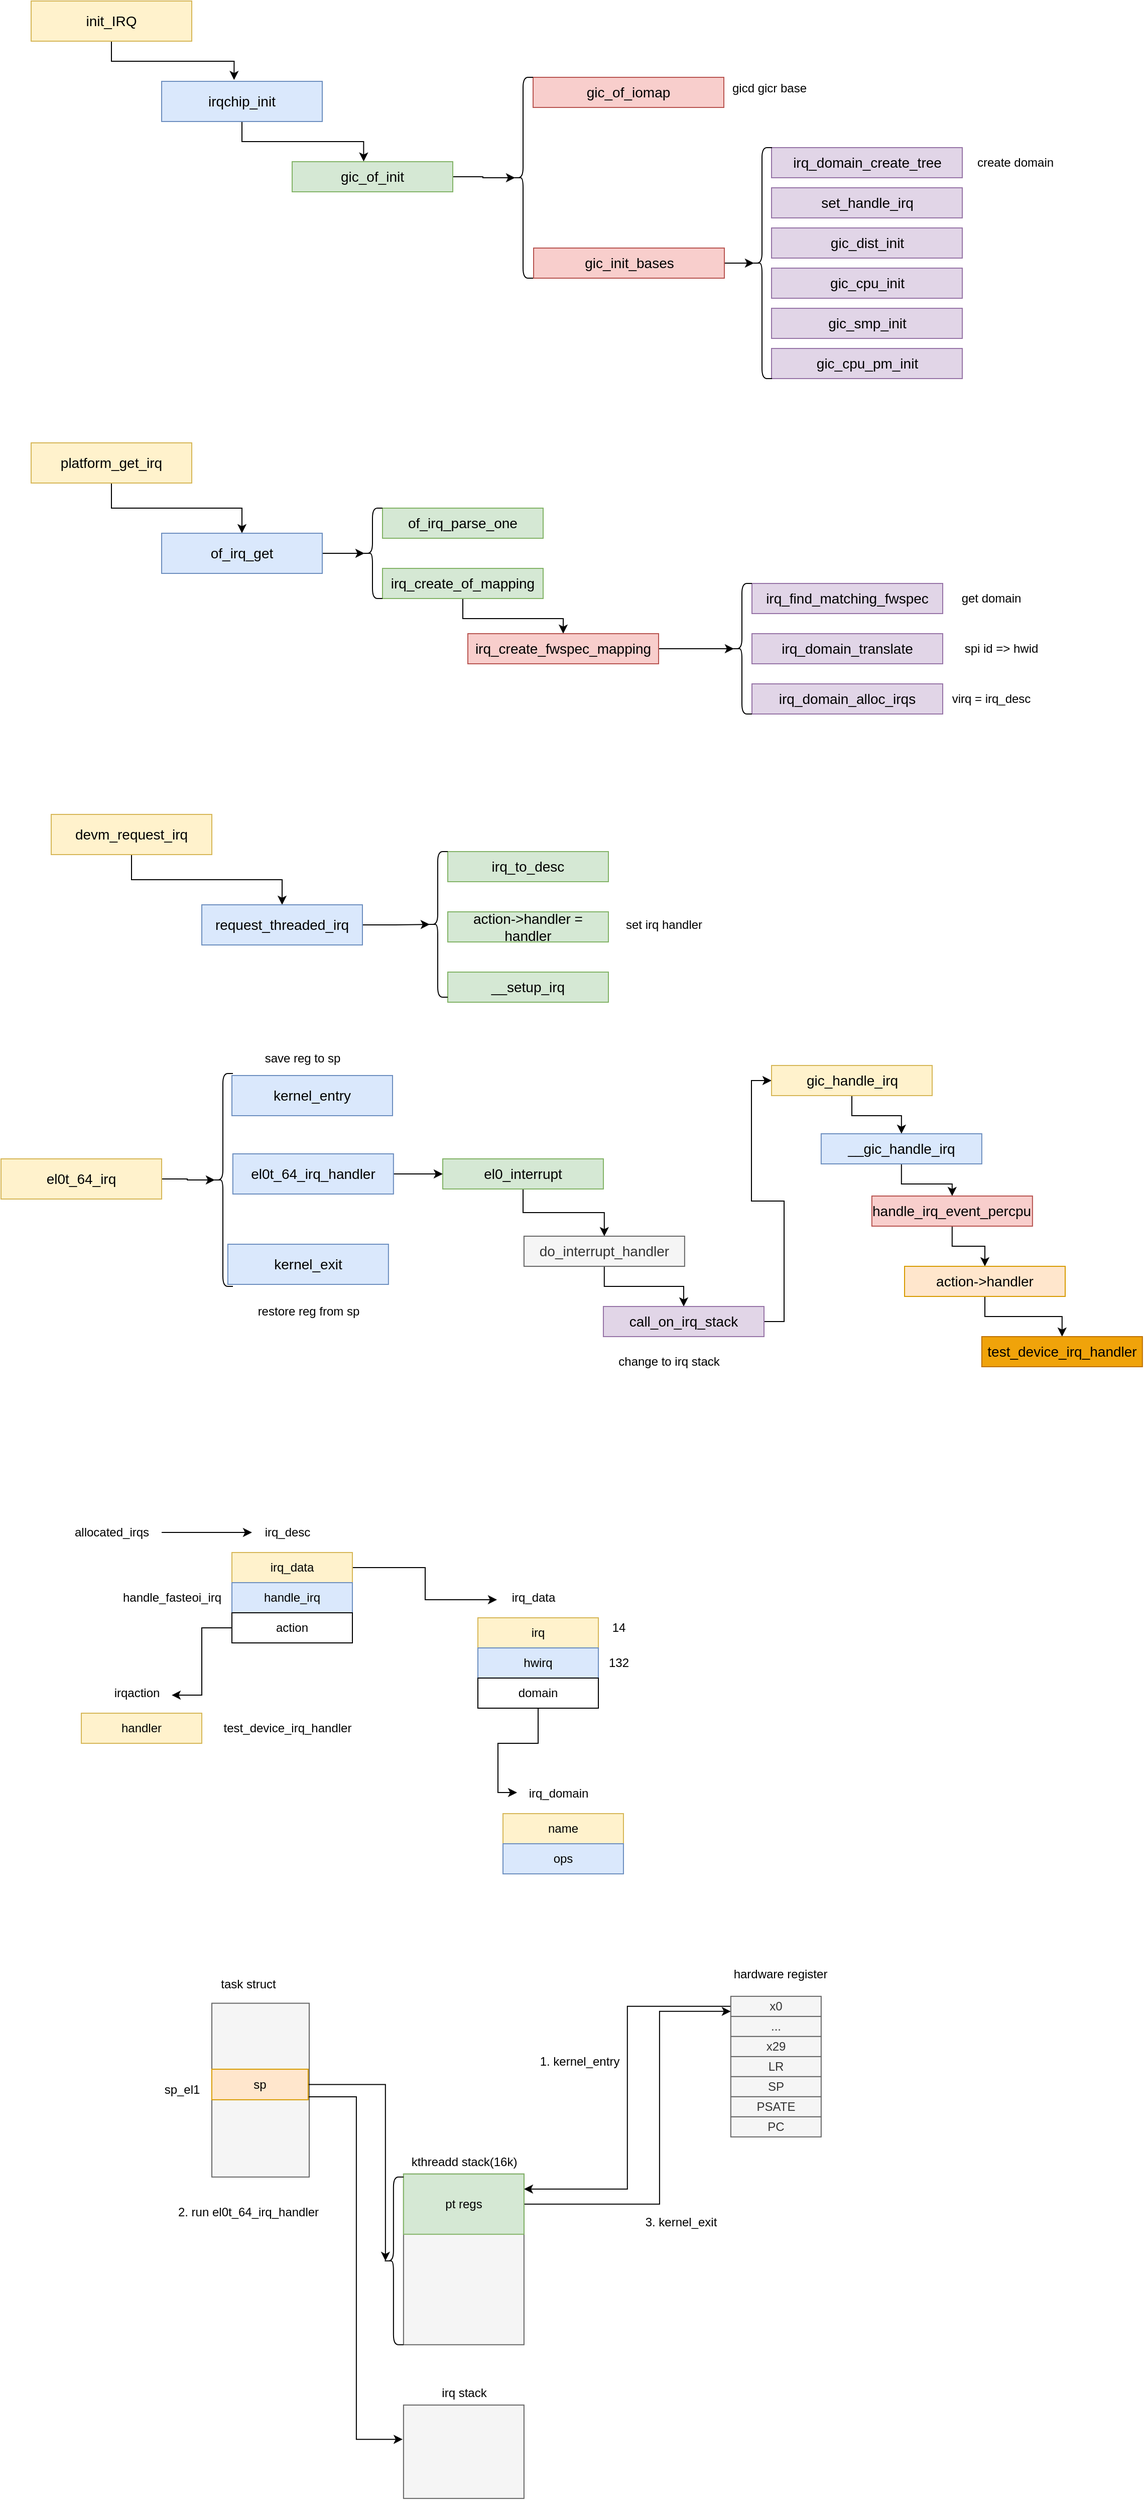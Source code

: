 <mxfile version="21.3.0" type="github" pages="13">
  <diagram name="interrupt" id="X0-J-edH7jgUcz-7wAHY">
    <mxGraphModel dx="2910" dy="2234" grid="1" gridSize="10" guides="1" tooltips="1" connect="1" arrows="1" fold="1" page="1" pageScale="1" pageWidth="850" pageHeight="1100" math="0" shadow="0">
      <root>
        <mxCell id="0" />
        <mxCell id="1" parent="0" />
        <mxCell id="0brlDx2xMCcrDJazWj_g-1" style="edgeStyle=orthogonalEdgeStyle;rounded=0;orthogonalLoop=1;jettySize=auto;html=1;entryX=-0.014;entryY=0.567;entryDx=0;entryDy=0;entryPerimeter=0;" parent="1" source="0brlDx2xMCcrDJazWj_g-2" target="0brlDx2xMCcrDJazWj_g-11" edge="1">
          <mxGeometry relative="1" as="geometry" />
        </mxCell>
        <mxCell id="0brlDx2xMCcrDJazWj_g-2" value="irq_data" style="rounded=0;whiteSpace=wrap;html=1;fillColor=#fff2cc;strokeColor=#d6b656;" parent="1" vertex="1">
          <mxGeometry x="-170" y="565" width="120" height="30" as="geometry" />
        </mxCell>
        <mxCell id="0brlDx2xMCcrDJazWj_g-3" value="handle_irq" style="rounded=0;whiteSpace=wrap;html=1;fillColor=#dae8fc;strokeColor=#6c8ebf;" parent="1" vertex="1">
          <mxGeometry x="-170" y="595" width="120" height="30" as="geometry" />
        </mxCell>
        <mxCell id="0brlDx2xMCcrDJazWj_g-4" style="edgeStyle=orthogonalEdgeStyle;rounded=0;orthogonalLoop=1;jettySize=auto;html=1;entryX=1;entryY=0.567;entryDx=0;entryDy=0;entryPerimeter=0;" parent="1" source="0brlDx2xMCcrDJazWj_g-5" target="0brlDx2xMCcrDJazWj_g-16" edge="1">
          <mxGeometry relative="1" as="geometry" />
        </mxCell>
        <mxCell id="0brlDx2xMCcrDJazWj_g-5" value="action" style="rounded=0;whiteSpace=wrap;html=1;" parent="1" vertex="1">
          <mxGeometry x="-170" y="625" width="120" height="30" as="geometry" />
        </mxCell>
        <mxCell id="0brlDx2xMCcrDJazWj_g-6" value="irq_desc" style="text;html=1;align=center;verticalAlign=middle;resizable=0;points=[];autosize=1;strokeColor=none;fillColor=none;" parent="1" vertex="1">
          <mxGeometry x="-150" y="530" width="70" height="30" as="geometry" />
        </mxCell>
        <mxCell id="0brlDx2xMCcrDJazWj_g-7" value="irq" style="rounded=0;whiteSpace=wrap;html=1;fillColor=#fff2cc;strokeColor=#d6b656;" parent="1" vertex="1">
          <mxGeometry x="75" y="630" width="120" height="30" as="geometry" />
        </mxCell>
        <mxCell id="0brlDx2xMCcrDJazWj_g-8" value="hwirq" style="rounded=0;whiteSpace=wrap;html=1;fillColor=#dae8fc;strokeColor=#6c8ebf;" parent="1" vertex="1">
          <mxGeometry x="75" y="660" width="120" height="30" as="geometry" />
        </mxCell>
        <mxCell id="0brlDx2xMCcrDJazWj_g-9" style="edgeStyle=orthogonalEdgeStyle;rounded=0;orthogonalLoop=1;jettySize=auto;html=1;entryX=-0.012;entryY=0.467;entryDx=0;entryDy=0;entryPerimeter=0;" parent="1" source="0brlDx2xMCcrDJazWj_g-10" target="0brlDx2xMCcrDJazWj_g-14" edge="1">
          <mxGeometry relative="1" as="geometry" />
        </mxCell>
        <mxCell id="0brlDx2xMCcrDJazWj_g-10" value="domain" style="rounded=0;whiteSpace=wrap;html=1;" parent="1" vertex="1">
          <mxGeometry x="75" y="690" width="120" height="30" as="geometry" />
        </mxCell>
        <mxCell id="0brlDx2xMCcrDJazWj_g-11" value="irq_data" style="text;html=1;align=center;verticalAlign=middle;resizable=0;points=[];autosize=1;strokeColor=none;fillColor=none;" parent="1" vertex="1">
          <mxGeometry x="95" y="595" width="70" height="30" as="geometry" />
        </mxCell>
        <mxCell id="0brlDx2xMCcrDJazWj_g-12" value="name" style="rounded=0;whiteSpace=wrap;html=1;fillColor=#fff2cc;strokeColor=#d6b656;" parent="1" vertex="1">
          <mxGeometry x="100" y="825" width="120" height="30" as="geometry" />
        </mxCell>
        <mxCell id="0brlDx2xMCcrDJazWj_g-13" value="ops" style="rounded=0;whiteSpace=wrap;html=1;fillColor=#dae8fc;strokeColor=#6c8ebf;" parent="1" vertex="1">
          <mxGeometry x="100" y="855" width="120" height="30" as="geometry" />
        </mxCell>
        <mxCell id="0brlDx2xMCcrDJazWj_g-14" value="irq_domain" style="text;html=1;align=center;verticalAlign=middle;resizable=0;points=[];autosize=1;strokeColor=none;fillColor=none;" parent="1" vertex="1">
          <mxGeometry x="115" y="790" width="80" height="30" as="geometry" />
        </mxCell>
        <mxCell id="0brlDx2xMCcrDJazWj_g-15" value="handler" style="rounded=0;whiteSpace=wrap;html=1;fillColor=#fff2cc;strokeColor=#d6b656;" parent="1" vertex="1">
          <mxGeometry x="-320" y="725" width="120" height="30" as="geometry" />
        </mxCell>
        <mxCell id="0brlDx2xMCcrDJazWj_g-16" value="irqaction" style="text;html=1;align=center;verticalAlign=middle;resizable=0;points=[];autosize=1;strokeColor=none;fillColor=none;" parent="1" vertex="1">
          <mxGeometry x="-300" y="690" width="70" height="30" as="geometry" />
        </mxCell>
        <mxCell id="0brlDx2xMCcrDJazWj_g-17" style="edgeStyle=orthogonalEdgeStyle;rounded=0;orthogonalLoop=1;jettySize=auto;html=1;" parent="1" source="0brlDx2xMCcrDJazWj_g-18" target="0brlDx2xMCcrDJazWj_g-6" edge="1">
          <mxGeometry relative="1" as="geometry" />
        </mxCell>
        <mxCell id="0brlDx2xMCcrDJazWj_g-18" value="allocated_irqs" style="text;html=1;align=center;verticalAlign=middle;resizable=0;points=[];autosize=1;strokeColor=none;fillColor=none;" parent="1" vertex="1">
          <mxGeometry x="-340" y="530" width="100" height="30" as="geometry" />
        </mxCell>
        <mxCell id="0brlDx2xMCcrDJazWj_g-19" value="test_device_irq_handler" style="text;html=1;align=center;verticalAlign=middle;resizable=0;points=[];autosize=1;strokeColor=none;fillColor=none;" parent="1" vertex="1">
          <mxGeometry x="-190" y="725" width="150" height="30" as="geometry" />
        </mxCell>
        <mxCell id="0brlDx2xMCcrDJazWj_g-20" value="handle_fasteoi_irq" style="text;html=1;align=center;verticalAlign=middle;resizable=0;points=[];autosize=1;strokeColor=none;fillColor=none;" parent="1" vertex="1">
          <mxGeometry x="-290" y="595" width="120" height="30" as="geometry" />
        </mxCell>
        <mxCell id="0brlDx2xMCcrDJazWj_g-21" value="14" style="text;html=1;align=center;verticalAlign=middle;resizable=0;points=[];autosize=1;strokeColor=none;fillColor=none;" parent="1" vertex="1">
          <mxGeometry x="195" y="625" width="40" height="30" as="geometry" />
        </mxCell>
        <mxCell id="0brlDx2xMCcrDJazWj_g-22" value="132" style="text;html=1;align=center;verticalAlign=middle;resizable=0;points=[];autosize=1;strokeColor=none;fillColor=none;" parent="1" vertex="1">
          <mxGeometry x="195" y="660" width="40" height="30" as="geometry" />
        </mxCell>
        <mxCell id="0brlDx2xMCcrDJazWj_g-23" style="edgeStyle=orthogonalEdgeStyle;rounded=0;orthogonalLoop=1;jettySize=auto;html=1;entryX=0.451;entryY=-0.034;entryDx=0;entryDy=0;entryPerimeter=0;" parent="1" source="0brlDx2xMCcrDJazWj_g-24" target="0brlDx2xMCcrDJazWj_g-26" edge="1">
          <mxGeometry relative="1" as="geometry" />
        </mxCell>
        <mxCell id="0brlDx2xMCcrDJazWj_g-24" value="init_IRQ" style="rounded=0;whiteSpace=wrap;html=1;shadow=0;fontStyle=0;fontSize=14;fillColor=#fff2cc;strokeColor=#d6b656;" parent="1" vertex="1">
          <mxGeometry x="-370" y="-980" width="160" height="40" as="geometry" />
        </mxCell>
        <mxCell id="0brlDx2xMCcrDJazWj_g-25" style="edgeStyle=orthogonalEdgeStyle;rounded=0;orthogonalLoop=1;jettySize=auto;html=1;entryX=0.445;entryY=-0.006;entryDx=0;entryDy=0;entryPerimeter=0;" parent="1" source="0brlDx2xMCcrDJazWj_g-26" target="0brlDx2xMCcrDJazWj_g-28" edge="1">
          <mxGeometry relative="1" as="geometry" />
        </mxCell>
        <mxCell id="0brlDx2xMCcrDJazWj_g-26" value="irqchip_init" style="rounded=0;whiteSpace=wrap;html=1;shadow=0;fontStyle=0;fontSize=14;fillColor=#dae8fc;strokeColor=#6c8ebf;" parent="1" vertex="1">
          <mxGeometry x="-240" y="-900" width="160" height="40" as="geometry" />
        </mxCell>
        <mxCell id="0brlDx2xMCcrDJazWj_g-27" style="edgeStyle=orthogonalEdgeStyle;rounded=0;orthogonalLoop=1;jettySize=auto;html=1;entryX=0.1;entryY=0.5;entryDx=0;entryDy=0;entryPerimeter=0;" parent="1" source="0brlDx2xMCcrDJazWj_g-28" target="0brlDx2xMCcrDJazWj_g-40" edge="1">
          <mxGeometry relative="1" as="geometry" />
        </mxCell>
        <mxCell id="0brlDx2xMCcrDJazWj_g-28" value="gic_of_init" style="rounded=0;whiteSpace=wrap;html=1;shadow=0;fontStyle=0;fontSize=14;fillColor=#d5e8d4;strokeColor=#82b366;" parent="1" vertex="1">
          <mxGeometry x="-110" y="-820" width="160" height="30" as="geometry" />
        </mxCell>
        <mxCell id="0brlDx2xMCcrDJazWj_g-29" value="gic_of_iomap" style="rounded=0;whiteSpace=wrap;html=1;shadow=0;fontStyle=0;fontSize=14;fillColor=#f8cecc;strokeColor=#b85450;" parent="1" vertex="1">
          <mxGeometry x="130" y="-904" width="190" height="30" as="geometry" />
        </mxCell>
        <mxCell id="0brlDx2xMCcrDJazWj_g-30" style="edgeStyle=orthogonalEdgeStyle;rounded=0;orthogonalLoop=1;jettySize=auto;html=1;entryX=0.1;entryY=0.5;entryDx=0;entryDy=0;entryPerimeter=0;" parent="1" source="0brlDx2xMCcrDJazWj_g-31" target="0brlDx2xMCcrDJazWj_g-39" edge="1">
          <mxGeometry relative="1" as="geometry" />
        </mxCell>
        <mxCell id="0brlDx2xMCcrDJazWj_g-31" value="gic_init_bases" style="rounded=0;whiteSpace=wrap;html=1;shadow=0;fontStyle=0;fontSize=14;fillColor=#f8cecc;strokeColor=#b85450;" parent="1" vertex="1">
          <mxGeometry x="130.5" y="-734" width="190" height="30" as="geometry" />
        </mxCell>
        <mxCell id="0brlDx2xMCcrDJazWj_g-32" value="gicd gicr base" style="text;html=1;align=center;verticalAlign=middle;resizable=0;points=[];autosize=1;strokeColor=none;fillColor=none;" parent="1" vertex="1">
          <mxGeometry x="315" y="-908" width="100" height="30" as="geometry" />
        </mxCell>
        <mxCell id="0brlDx2xMCcrDJazWj_g-33" value="set_handle_irq" style="rounded=0;whiteSpace=wrap;html=1;shadow=0;fontStyle=0;fontSize=14;fillColor=#e1d5e7;strokeColor=#9673a6;" parent="1" vertex="1">
          <mxGeometry x="367.5" y="-794" width="190" height="30" as="geometry" />
        </mxCell>
        <mxCell id="0brlDx2xMCcrDJazWj_g-34" value="irq_domain_create_tree" style="rounded=0;whiteSpace=wrap;html=1;shadow=0;fontStyle=0;fontSize=14;fillColor=#e1d5e7;strokeColor=#9673a6;" parent="1" vertex="1">
          <mxGeometry x="367.5" y="-834" width="190" height="30" as="geometry" />
        </mxCell>
        <mxCell id="0brlDx2xMCcrDJazWj_g-35" value="gic_dist_init" style="rounded=0;whiteSpace=wrap;html=1;shadow=0;fontStyle=0;fontSize=14;fillColor=#e1d5e7;strokeColor=#9673a6;" parent="1" vertex="1">
          <mxGeometry x="367.5" y="-754" width="190" height="30" as="geometry" />
        </mxCell>
        <mxCell id="0brlDx2xMCcrDJazWj_g-36" value="gic_cpu_init" style="rounded=0;whiteSpace=wrap;html=1;shadow=0;fontStyle=0;fontSize=14;fillColor=#e1d5e7;strokeColor=#9673a6;" parent="1" vertex="1">
          <mxGeometry x="367.5" y="-714" width="190" height="30" as="geometry" />
        </mxCell>
        <mxCell id="0brlDx2xMCcrDJazWj_g-37" value="gic_smp_init" style="rounded=0;whiteSpace=wrap;html=1;shadow=0;fontStyle=0;fontSize=14;fillColor=#e1d5e7;strokeColor=#9673a6;" parent="1" vertex="1">
          <mxGeometry x="367.5" y="-674" width="190" height="30" as="geometry" />
        </mxCell>
        <mxCell id="0brlDx2xMCcrDJazWj_g-38" value="gic_cpu_pm_init" style="rounded=0;whiteSpace=wrap;html=1;shadow=0;fontStyle=0;fontSize=14;fillColor=#e1d5e7;strokeColor=#9673a6;" parent="1" vertex="1">
          <mxGeometry x="367.5" y="-634" width="190" height="30" as="geometry" />
        </mxCell>
        <mxCell id="0brlDx2xMCcrDJazWj_g-39" value="" style="shape=curlyBracket;whiteSpace=wrap;html=1;rounded=1;labelPosition=left;verticalLabelPosition=middle;align=right;verticalAlign=middle;" parent="1" vertex="1">
          <mxGeometry x="348" y="-834" width="20" height="230" as="geometry" />
        </mxCell>
        <mxCell id="0brlDx2xMCcrDJazWj_g-40" value="" style="shape=curlyBracket;whiteSpace=wrap;html=1;rounded=1;labelPosition=left;verticalLabelPosition=middle;align=right;verticalAlign=middle;" parent="1" vertex="1">
          <mxGeometry x="110" y="-904" width="20" height="200" as="geometry" />
        </mxCell>
        <mxCell id="0brlDx2xMCcrDJazWj_g-53" style="edgeStyle=orthogonalEdgeStyle;rounded=0;orthogonalLoop=1;jettySize=auto;html=1;entryX=0.5;entryY=0;entryDx=0;entryDy=0;" parent="1" source="0brlDx2xMCcrDJazWj_g-41" target="0brlDx2xMCcrDJazWj_g-42" edge="1">
          <mxGeometry relative="1" as="geometry" />
        </mxCell>
        <mxCell id="0brlDx2xMCcrDJazWj_g-41" value="platform_get_irq" style="rounded=0;whiteSpace=wrap;html=1;shadow=0;fontStyle=0;fontSize=14;fillColor=#fff2cc;strokeColor=#d6b656;" parent="1" vertex="1">
          <mxGeometry x="-370" y="-540" width="160" height="40" as="geometry" />
        </mxCell>
        <mxCell id="0brlDx2xMCcrDJazWj_g-55" style="edgeStyle=orthogonalEdgeStyle;rounded=0;orthogonalLoop=1;jettySize=auto;html=1;entryX=0.1;entryY=0.5;entryDx=0;entryDy=0;entryPerimeter=0;" parent="1" source="0brlDx2xMCcrDJazWj_g-42" target="0brlDx2xMCcrDJazWj_g-54" edge="1">
          <mxGeometry relative="1" as="geometry" />
        </mxCell>
        <mxCell id="0brlDx2xMCcrDJazWj_g-42" value="of_irq_get" style="rounded=0;whiteSpace=wrap;html=1;shadow=0;fontStyle=0;fontSize=14;fillColor=#dae8fc;strokeColor=#6c8ebf;" parent="1" vertex="1">
          <mxGeometry x="-240" y="-450" width="160" height="40" as="geometry" />
        </mxCell>
        <mxCell id="0brlDx2xMCcrDJazWj_g-43" value="of_irq_parse_one" style="rounded=0;whiteSpace=wrap;html=1;shadow=0;fontStyle=0;fontSize=14;fillColor=#d5e8d4;strokeColor=#82b366;" parent="1" vertex="1">
          <mxGeometry x="-20" y="-475" width="160" height="30" as="geometry" />
        </mxCell>
        <mxCell id="0brlDx2xMCcrDJazWj_g-56" style="edgeStyle=orthogonalEdgeStyle;rounded=0;orthogonalLoop=1;jettySize=auto;html=1;entryX=0.5;entryY=0;entryDx=0;entryDy=0;" parent="1" source="0brlDx2xMCcrDJazWj_g-44" target="0brlDx2xMCcrDJazWj_g-45" edge="1">
          <mxGeometry relative="1" as="geometry" />
        </mxCell>
        <mxCell id="0brlDx2xMCcrDJazWj_g-44" value="irq_create_of_mapping" style="rounded=0;whiteSpace=wrap;html=1;shadow=0;fontStyle=0;fontSize=14;fillColor=#d5e8d4;strokeColor=#82b366;" parent="1" vertex="1">
          <mxGeometry x="-20" y="-415" width="160" height="30" as="geometry" />
        </mxCell>
        <mxCell id="0brlDx2xMCcrDJazWj_g-58" style="edgeStyle=orthogonalEdgeStyle;rounded=0;orthogonalLoop=1;jettySize=auto;html=1;entryX=0.1;entryY=0.5;entryDx=0;entryDy=0;entryPerimeter=0;" parent="1" source="0brlDx2xMCcrDJazWj_g-45" target="0brlDx2xMCcrDJazWj_g-57" edge="1">
          <mxGeometry relative="1" as="geometry" />
        </mxCell>
        <mxCell id="0brlDx2xMCcrDJazWj_g-45" value="irq_create_fwspec_mapping" style="rounded=0;whiteSpace=wrap;html=1;shadow=0;fontStyle=0;fontSize=14;fillColor=#f8cecc;strokeColor=#b85450;" parent="1" vertex="1">
          <mxGeometry x="65" y="-350" width="190" height="30" as="geometry" />
        </mxCell>
        <mxCell id="0brlDx2xMCcrDJazWj_g-46" value="irq_find_matching_fwspec" style="rounded=0;whiteSpace=wrap;html=1;shadow=0;fontStyle=0;fontSize=14;fillColor=#e1d5e7;strokeColor=#9673a6;" parent="1" vertex="1">
          <mxGeometry x="348" y="-400" width="190" height="30" as="geometry" />
        </mxCell>
        <mxCell id="0brlDx2xMCcrDJazWj_g-47" value="irq_domain_translate" style="rounded=0;whiteSpace=wrap;html=1;shadow=0;fontStyle=0;fontSize=14;fillColor=#e1d5e7;strokeColor=#9673a6;" parent="1" vertex="1">
          <mxGeometry x="348" y="-350" width="190" height="30" as="geometry" />
        </mxCell>
        <mxCell id="0brlDx2xMCcrDJazWj_g-48" value="irq_domain_alloc_irqs" style="rounded=0;whiteSpace=wrap;html=1;shadow=0;fontStyle=0;fontSize=14;fillColor=#e1d5e7;strokeColor=#9673a6;" parent="1" vertex="1">
          <mxGeometry x="348" y="-300" width="190" height="30" as="geometry" />
        </mxCell>
        <mxCell id="0brlDx2xMCcrDJazWj_g-49" value="get domain" style="text;html=1;align=center;verticalAlign=middle;resizable=0;points=[];autosize=1;strokeColor=none;fillColor=none;" parent="1" vertex="1">
          <mxGeometry x="545.5" y="-400" width="80" height="30" as="geometry" />
        </mxCell>
        <mxCell id="0brlDx2xMCcrDJazWj_g-50" value="create domain" style="text;html=1;align=center;verticalAlign=middle;resizable=0;points=[];autosize=1;strokeColor=none;fillColor=none;" parent="1" vertex="1">
          <mxGeometry x="560" y="-834" width="100" height="30" as="geometry" />
        </mxCell>
        <mxCell id="0brlDx2xMCcrDJazWj_g-51" value="spi id =&amp;gt; hwid" style="text;html=1;align=center;verticalAlign=middle;resizable=0;points=[];autosize=1;strokeColor=none;fillColor=none;" parent="1" vertex="1">
          <mxGeometry x="545.5" y="-350" width="100" height="30" as="geometry" />
        </mxCell>
        <mxCell id="0brlDx2xMCcrDJazWj_g-52" value="virq = irq_desc" style="text;html=1;align=center;verticalAlign=middle;resizable=0;points=[];autosize=1;strokeColor=none;fillColor=none;" parent="1" vertex="1">
          <mxGeometry x="535.5" y="-300" width="100" height="30" as="geometry" />
        </mxCell>
        <mxCell id="0brlDx2xMCcrDJazWj_g-54" value="" style="shape=curlyBracket;whiteSpace=wrap;html=1;rounded=1;labelPosition=left;verticalLabelPosition=middle;align=right;verticalAlign=middle;" parent="1" vertex="1">
          <mxGeometry x="-40" y="-475" width="20" height="90" as="geometry" />
        </mxCell>
        <mxCell id="0brlDx2xMCcrDJazWj_g-57" value="" style="shape=curlyBracket;whiteSpace=wrap;html=1;rounded=1;labelPosition=left;verticalLabelPosition=middle;align=right;verticalAlign=middle;" parent="1" vertex="1">
          <mxGeometry x="328" y="-400" width="20" height="130" as="geometry" />
        </mxCell>
        <mxCell id="0brlDx2xMCcrDJazWj_g-65" style="edgeStyle=orthogonalEdgeStyle;rounded=0;orthogonalLoop=1;jettySize=auto;html=1;entryX=0.5;entryY=0;entryDx=0;entryDy=0;" parent="1" source="0brlDx2xMCcrDJazWj_g-59" target="0brlDx2xMCcrDJazWj_g-60" edge="1">
          <mxGeometry relative="1" as="geometry" />
        </mxCell>
        <mxCell id="0brlDx2xMCcrDJazWj_g-59" value="devm_request_irq" style="rounded=0;whiteSpace=wrap;html=1;shadow=0;fontStyle=0;fontSize=14;fillColor=#fff2cc;strokeColor=#d6b656;" parent="1" vertex="1">
          <mxGeometry x="-350" y="-170" width="160" height="40" as="geometry" />
        </mxCell>
        <mxCell id="0brlDx2xMCcrDJazWj_g-67" style="edgeStyle=orthogonalEdgeStyle;rounded=0;orthogonalLoop=1;jettySize=auto;html=1;entryX=0.1;entryY=0.5;entryDx=0;entryDy=0;entryPerimeter=0;" parent="1" source="0brlDx2xMCcrDJazWj_g-60" target="0brlDx2xMCcrDJazWj_g-66" edge="1">
          <mxGeometry relative="1" as="geometry" />
        </mxCell>
        <mxCell id="0brlDx2xMCcrDJazWj_g-60" value="request_threaded_irq" style="rounded=0;whiteSpace=wrap;html=1;shadow=0;fontStyle=0;fontSize=14;fillColor=#dae8fc;strokeColor=#6c8ebf;" parent="1" vertex="1">
          <mxGeometry x="-200" y="-80" width="160" height="40" as="geometry" />
        </mxCell>
        <mxCell id="0brlDx2xMCcrDJazWj_g-61" value="irq_to_desc" style="rounded=0;whiteSpace=wrap;html=1;shadow=0;fontStyle=0;fontSize=14;fillColor=#d5e8d4;strokeColor=#82b366;" parent="1" vertex="1">
          <mxGeometry x="45" y="-133" width="160" height="30" as="geometry" />
        </mxCell>
        <mxCell id="0brlDx2xMCcrDJazWj_g-62" value="action-&amp;gt;handler = handler" style="rounded=0;whiteSpace=wrap;html=1;shadow=0;fontStyle=0;fontSize=14;fillColor=#d5e8d4;strokeColor=#82b366;" parent="1" vertex="1">
          <mxGeometry x="45" y="-73" width="160" height="30" as="geometry" />
        </mxCell>
        <mxCell id="0brlDx2xMCcrDJazWj_g-64" value="__setup_irq" style="rounded=0;whiteSpace=wrap;html=1;shadow=0;fontStyle=0;fontSize=14;fillColor=#d5e8d4;strokeColor=#82b366;" parent="1" vertex="1">
          <mxGeometry x="45" y="-13" width="160" height="30" as="geometry" />
        </mxCell>
        <mxCell id="0brlDx2xMCcrDJazWj_g-66" value="" style="shape=curlyBracket;whiteSpace=wrap;html=1;rounded=1;labelPosition=left;verticalLabelPosition=middle;align=right;verticalAlign=middle;" parent="1" vertex="1">
          <mxGeometry x="25" y="-133" width="20" height="145" as="geometry" />
        </mxCell>
        <mxCell id="0brlDx2xMCcrDJazWj_g-68" value="set irq handler" style="text;html=1;align=center;verticalAlign=middle;resizable=0;points=[];autosize=1;strokeColor=none;fillColor=none;" parent="1" vertex="1">
          <mxGeometry x="210" y="-75" width="100" height="30" as="geometry" />
        </mxCell>
        <mxCell id="zGGQ7BYQuE85_6UM_pRA-1" value="..." style="rounded=0;whiteSpace=wrap;html=1;fillColor=#f5f5f5;strokeColor=#666666;fontColor=#333333;" parent="1" vertex="1">
          <mxGeometry x="326.93" y="1026.94" width="90" height="20" as="geometry" />
        </mxCell>
        <mxCell id="zGGQ7BYQuE85_6UM_pRA-2" value="LR" style="rounded=0;whiteSpace=wrap;html=1;fillColor=#f5f5f5;strokeColor=#666666;fontColor=#333333;" parent="1" vertex="1">
          <mxGeometry x="326.93" y="1066.94" width="90" height="20" as="geometry" />
        </mxCell>
        <mxCell id="zGGQ7BYQuE85_6UM_pRA-4" value="SP" style="rounded=0;whiteSpace=wrap;html=1;fillColor=#f5f5f5;strokeColor=#666666;fontColor=#333333;" parent="1" vertex="1">
          <mxGeometry x="326.93" y="1086.94" width="90" height="20" as="geometry" />
        </mxCell>
        <mxCell id="zGGQ7BYQuE85_6UM_pRA-5" value="x29" style="rounded=0;whiteSpace=wrap;html=1;fillColor=#f5f5f5;strokeColor=#666666;fontColor=#333333;" parent="1" vertex="1">
          <mxGeometry x="326.93" y="1046.94" width="90" height="20" as="geometry" />
        </mxCell>
        <mxCell id="zGGQ7BYQuE85_6UM_pRA-30" style="edgeStyle=orthogonalEdgeStyle;rounded=0;orthogonalLoop=1;jettySize=auto;html=1;entryX=1;entryY=0.25;entryDx=0;entryDy=0;" parent="1" source="zGGQ7BYQuE85_6UM_pRA-8" target="zGGQ7BYQuE85_6UM_pRA-23" edge="1">
          <mxGeometry relative="1" as="geometry" />
        </mxCell>
        <mxCell id="zGGQ7BYQuE85_6UM_pRA-8" value="x0" style="rounded=0;whiteSpace=wrap;html=1;fillColor=#f5f5f5;strokeColor=#666666;fontColor=#333333;" parent="1" vertex="1">
          <mxGeometry x="326.93" y="1006.94" width="90" height="20" as="geometry" />
        </mxCell>
        <mxCell id="zGGQ7BYQuE85_6UM_pRA-9" value="hardware register" style="text;html=1;align=center;verticalAlign=middle;resizable=0;points=[];autosize=1;strokeColor=none;fillColor=none;" parent="1" vertex="1">
          <mxGeometry x="315.93" y="970.0" width="120" height="30" as="geometry" />
        </mxCell>
        <mxCell id="zGGQ7BYQuE85_6UM_pRA-10" value="" style="rounded=0;whiteSpace=wrap;html=1;fillColor=#f5f5f5;strokeColor=#666666;fontColor=#333333;" parent="1" vertex="1">
          <mxGeometry x="-190.0" y="1013.82" width="97" height="173.06" as="geometry" />
        </mxCell>
        <mxCell id="zGGQ7BYQuE85_6UM_pRA-11" value="1.&amp;nbsp;kernel_entry" style="text;html=1;align=center;verticalAlign=middle;resizable=0;points=[];autosize=1;strokeColor=none;fillColor=none;" parent="1" vertex="1">
          <mxGeometry x="125.93" y="1056.94" width="100" height="30" as="geometry" />
        </mxCell>
        <mxCell id="zGGQ7BYQuE85_6UM_pRA-19" value="PSATE" style="rounded=0;whiteSpace=wrap;html=1;fillColor=#f5f5f5;strokeColor=#666666;fontColor=#333333;" parent="1" vertex="1">
          <mxGeometry x="326.93" y="1106.94" width="90" height="20" as="geometry" />
        </mxCell>
        <mxCell id="zGGQ7BYQuE85_6UM_pRA-20" value="PC" style="rounded=0;whiteSpace=wrap;html=1;fillColor=#f5f5f5;strokeColor=#666666;fontColor=#333333;" parent="1" vertex="1">
          <mxGeometry x="326.93" y="1126.94" width="90" height="20" as="geometry" />
        </mxCell>
        <mxCell id="zGGQ7BYQuE85_6UM_pRA-21" value="task struct" style="text;html=1;align=center;verticalAlign=middle;resizable=0;points=[];autosize=1;strokeColor=none;fillColor=none;" parent="1" vertex="1">
          <mxGeometry x="-194.07" y="979.94" width="80" height="30" as="geometry" />
        </mxCell>
        <mxCell id="zGGQ7BYQuE85_6UM_pRA-22" value="" style="rounded=0;whiteSpace=wrap;html=1;fillColor=#f5f5f5;strokeColor=#666666;fontColor=#333333;" parent="1" vertex="1">
          <mxGeometry x="0.93" y="1183.88" width="120" height="170" as="geometry" />
        </mxCell>
        <mxCell id="zGGQ7BYQuE85_6UM_pRA-31" style="edgeStyle=orthogonalEdgeStyle;rounded=0;orthogonalLoop=1;jettySize=auto;html=1;entryX=0;entryY=0.75;entryDx=0;entryDy=0;" parent="1" source="zGGQ7BYQuE85_6UM_pRA-23" target="zGGQ7BYQuE85_6UM_pRA-8" edge="1">
          <mxGeometry relative="1" as="geometry">
            <Array as="points">
              <mxPoint x="255.93" y="1213.94" />
              <mxPoint x="255.93" y="1021.94" />
            </Array>
          </mxGeometry>
        </mxCell>
        <mxCell id="zGGQ7BYQuE85_6UM_pRA-23" value="pt regs" style="rounded=0;whiteSpace=wrap;html=1;fillColor=#d5e8d4;strokeColor=#82b366;" parent="1" vertex="1">
          <mxGeometry x="0.93" y="1183.88" width="120" height="60" as="geometry" />
        </mxCell>
        <mxCell id="zGGQ7BYQuE85_6UM_pRA-24" value="kthreadd stack(16k)" style="text;html=1;align=center;verticalAlign=middle;resizable=0;points=[];autosize=1;strokeColor=none;fillColor=none;fontColor=#000000;" parent="1" vertex="1">
          <mxGeometry x="-4.07" y="1156.88" width="130" height="30" as="geometry" />
        </mxCell>
        <mxCell id="zGGQ7BYQuE85_6UM_pRA-25" value="" style="shape=curlyBracket;whiteSpace=wrap;html=1;rounded=1;labelPosition=left;verticalLabelPosition=middle;align=right;verticalAlign=middle;fontColor=#000000;" parent="1" vertex="1">
          <mxGeometry x="-19.07" y="1186.88" width="20" height="167" as="geometry" />
        </mxCell>
        <mxCell id="zGGQ7BYQuE85_6UM_pRA-26" style="edgeStyle=orthogonalEdgeStyle;rounded=0;orthogonalLoop=1;jettySize=auto;html=1;entryX=0.1;entryY=0.5;entryDx=0;entryDy=0;entryPerimeter=0;" parent="1" source="zGGQ7BYQuE85_6UM_pRA-27" target="zGGQ7BYQuE85_6UM_pRA-25" edge="1">
          <mxGeometry relative="1" as="geometry" />
        </mxCell>
        <mxCell id="zGGQ7BYQuE85_6UM_pRA-37" style="edgeStyle=orthogonalEdgeStyle;rounded=0;orthogonalLoop=1;jettySize=auto;html=1;entryX=-0.007;entryY=0.367;entryDx=0;entryDy=0;entryPerimeter=0;" parent="1" source="zGGQ7BYQuE85_6UM_pRA-27" target="zGGQ7BYQuE85_6UM_pRA-33" edge="1">
          <mxGeometry relative="1" as="geometry">
            <Array as="points">
              <mxPoint x="-46.07" y="1106.94" />
              <mxPoint x="-46.07" y="1447.94" />
            </Array>
          </mxGeometry>
        </mxCell>
        <mxCell id="zGGQ7BYQuE85_6UM_pRA-27" value="sp" style="rounded=0;whiteSpace=wrap;html=1;fillColor=#ffe6cc;strokeColor=#d79b00;" parent="1" vertex="1">
          <mxGeometry x="-190.07" y="1079.53" width="96" height="30.41" as="geometry" />
        </mxCell>
        <mxCell id="zGGQ7BYQuE85_6UM_pRA-28" value="sp_el1" style="text;html=1;align=center;verticalAlign=middle;resizable=0;points=[];autosize=1;strokeColor=none;fillColor=none;" parent="1" vertex="1">
          <mxGeometry x="-250.0" y="1085.35" width="60" height="30" as="geometry" />
        </mxCell>
        <mxCell id="zGGQ7BYQuE85_6UM_pRA-29" value="2. run el0t_64_irq_handler" style="text;html=1;align=center;verticalAlign=middle;resizable=0;points=[];autosize=1;strokeColor=none;fillColor=none;" parent="1" vertex="1">
          <mxGeometry x="-234.07" y="1206.94" width="160" height="30" as="geometry" />
        </mxCell>
        <mxCell id="zGGQ7BYQuE85_6UM_pRA-32" value="3.&amp;nbsp;kernel_exit" style="text;html=1;align=center;verticalAlign=middle;resizable=0;points=[];autosize=1;strokeColor=none;fillColor=none;" parent="1" vertex="1">
          <mxGeometry x="231.93" y="1216.94" width="90" height="30" as="geometry" />
        </mxCell>
        <mxCell id="zGGQ7BYQuE85_6UM_pRA-33" value="" style="rounded=0;whiteSpace=wrap;html=1;fillColor=#f5f5f5;strokeColor=#666666;fontColor=#333333;" parent="1" vertex="1">
          <mxGeometry x="0.93" y="1413.94" width="120" height="93" as="geometry" />
        </mxCell>
        <mxCell id="zGGQ7BYQuE85_6UM_pRA-35" value="irq stack" style="text;html=1;align=center;verticalAlign=middle;resizable=0;points=[];autosize=1;strokeColor=none;fillColor=none;fontColor=#000000;" parent="1" vertex="1">
          <mxGeometry x="25.93" y="1386.94" width="70" height="30" as="geometry" />
        </mxCell>
        <mxCell id="zGGQ7BYQuE85_6UM_pRA-57" style="edgeStyle=orthogonalEdgeStyle;rounded=0;orthogonalLoop=1;jettySize=auto;html=1;entryX=0.1;entryY=0.5;entryDx=0;entryDy=0;entryPerimeter=0;" parent="1" source="zGGQ7BYQuE85_6UM_pRA-39" target="zGGQ7BYQuE85_6UM_pRA-56" edge="1">
          <mxGeometry relative="1" as="geometry" />
        </mxCell>
        <mxCell id="zGGQ7BYQuE85_6UM_pRA-39" value="el0t_64_irq" style="rounded=0;whiteSpace=wrap;html=1;shadow=0;fontStyle=0;fontSize=14;fillColor=#fff2cc;strokeColor=#d6b656;" parent="1" vertex="1">
          <mxGeometry x="-400" y="173" width="160" height="40" as="geometry" />
        </mxCell>
        <mxCell id="zGGQ7BYQuE85_6UM_pRA-41" value="kernel_entry" style="rounded=0;whiteSpace=wrap;html=1;shadow=0;fontStyle=0;fontSize=14;fillColor=#dae8fc;strokeColor=#6c8ebf;" parent="1" vertex="1">
          <mxGeometry x="-170" y="90" width="160" height="40" as="geometry" />
        </mxCell>
        <mxCell id="zGGQ7BYQuE85_6UM_pRA-59" style="edgeStyle=orthogonalEdgeStyle;rounded=0;orthogonalLoop=1;jettySize=auto;html=1;entryX=0.5;entryY=0;entryDx=0;entryDy=0;" parent="1" source="zGGQ7BYQuE85_6UM_pRA-42" target="zGGQ7BYQuE85_6UM_pRA-43" edge="1">
          <mxGeometry relative="1" as="geometry" />
        </mxCell>
        <mxCell id="zGGQ7BYQuE85_6UM_pRA-42" value="el0_interrupt" style="rounded=0;whiteSpace=wrap;html=1;shadow=0;fontStyle=0;fontSize=14;fillColor=#d5e8d4;strokeColor=#82b366;" parent="1" vertex="1">
          <mxGeometry x="40" y="173" width="160" height="30" as="geometry" />
        </mxCell>
        <mxCell id="zGGQ7BYQuE85_6UM_pRA-60" style="edgeStyle=orthogonalEdgeStyle;rounded=0;orthogonalLoop=1;jettySize=auto;html=1;entryX=0.5;entryY=0;entryDx=0;entryDy=0;" parent="1" source="zGGQ7BYQuE85_6UM_pRA-43" target="zGGQ7BYQuE85_6UM_pRA-44" edge="1">
          <mxGeometry relative="1" as="geometry" />
        </mxCell>
        <mxCell id="zGGQ7BYQuE85_6UM_pRA-43" value="do_interrupt_handler" style="rounded=0;whiteSpace=wrap;html=1;shadow=0;fontStyle=0;fontSize=14;fillColor=#f5f5f5;strokeColor=#666666;fontColor=#333333;" parent="1" vertex="1">
          <mxGeometry x="120.93" y="250" width="160" height="30" as="geometry" />
        </mxCell>
        <mxCell id="zGGQ7BYQuE85_6UM_pRA-62" style="edgeStyle=orthogonalEdgeStyle;rounded=0;orthogonalLoop=1;jettySize=auto;html=1;entryX=0;entryY=0.5;entryDx=0;entryDy=0;" parent="1" source="zGGQ7BYQuE85_6UM_pRA-44" target="zGGQ7BYQuE85_6UM_pRA-51" edge="1">
          <mxGeometry relative="1" as="geometry" />
        </mxCell>
        <mxCell id="zGGQ7BYQuE85_6UM_pRA-44" value="call_on_irq_stack" style="rounded=0;whiteSpace=wrap;html=1;shadow=0;fontStyle=0;fontSize=14;fillColor=#e1d5e7;strokeColor=#9673a6;" parent="1" vertex="1">
          <mxGeometry x="200" y="320" width="160" height="30" as="geometry" />
        </mxCell>
        <mxCell id="zGGQ7BYQuE85_6UM_pRA-58" style="edgeStyle=orthogonalEdgeStyle;rounded=0;orthogonalLoop=1;jettySize=auto;html=1;entryX=0;entryY=0.5;entryDx=0;entryDy=0;" parent="1" source="zGGQ7BYQuE85_6UM_pRA-47" target="zGGQ7BYQuE85_6UM_pRA-42" edge="1">
          <mxGeometry relative="1" as="geometry" />
        </mxCell>
        <mxCell id="zGGQ7BYQuE85_6UM_pRA-47" value="el0t_64_irq_handler" style="rounded=0;whiteSpace=wrap;html=1;shadow=0;fontStyle=0;fontSize=14;fillColor=#dae8fc;strokeColor=#6c8ebf;" parent="1" vertex="1">
          <mxGeometry x="-169.07" y="168" width="160" height="40" as="geometry" />
        </mxCell>
        <mxCell id="zGGQ7BYQuE85_6UM_pRA-48" value="kernel_exit" style="rounded=0;whiteSpace=wrap;html=1;shadow=0;fontStyle=0;fontSize=14;fillColor=#dae8fc;strokeColor=#6c8ebf;" parent="1" vertex="1">
          <mxGeometry x="-174.07" y="258" width="160" height="40" as="geometry" />
        </mxCell>
        <mxCell id="zGGQ7BYQuE85_6UM_pRA-49" value="save reg to sp" style="text;html=1;align=center;verticalAlign=middle;resizable=0;points=[];autosize=1;strokeColor=none;fillColor=none;" parent="1" vertex="1">
          <mxGeometry x="-150" y="58" width="100" height="30" as="geometry" />
        </mxCell>
        <mxCell id="zGGQ7BYQuE85_6UM_pRA-50" value="restore reg from sp" style="text;html=1;align=center;verticalAlign=middle;resizable=0;points=[];autosize=1;strokeColor=none;fillColor=none;" parent="1" vertex="1">
          <mxGeometry x="-154.07" y="310" width="120" height="30" as="geometry" />
        </mxCell>
        <mxCell id="zGGQ7BYQuE85_6UM_pRA-63" style="edgeStyle=orthogonalEdgeStyle;rounded=0;orthogonalLoop=1;jettySize=auto;html=1;entryX=0.5;entryY=0;entryDx=0;entryDy=0;" parent="1" source="zGGQ7BYQuE85_6UM_pRA-51" target="zGGQ7BYQuE85_6UM_pRA-52" edge="1">
          <mxGeometry relative="1" as="geometry" />
        </mxCell>
        <mxCell id="zGGQ7BYQuE85_6UM_pRA-51" value="gic_handle_irq" style="rounded=0;whiteSpace=wrap;html=1;shadow=0;fontStyle=0;fontSize=14;fillColor=#fff2cc;strokeColor=#d6b656;" parent="1" vertex="1">
          <mxGeometry x="367.5" y="80" width="160" height="30" as="geometry" />
        </mxCell>
        <mxCell id="zGGQ7BYQuE85_6UM_pRA-65" style="edgeStyle=orthogonalEdgeStyle;rounded=0;orthogonalLoop=1;jettySize=auto;html=1;entryX=0.5;entryY=0;entryDx=0;entryDy=0;" parent="1" source="zGGQ7BYQuE85_6UM_pRA-52" target="zGGQ7BYQuE85_6UM_pRA-53" edge="1">
          <mxGeometry relative="1" as="geometry" />
        </mxCell>
        <mxCell id="zGGQ7BYQuE85_6UM_pRA-52" value="__gic_handle_irq" style="rounded=0;whiteSpace=wrap;html=1;shadow=0;fontStyle=0;fontSize=14;fillColor=#dae8fc;strokeColor=#6c8ebf;" parent="1" vertex="1">
          <mxGeometry x="416.93" y="148" width="160" height="30" as="geometry" />
        </mxCell>
        <mxCell id="zGGQ7BYQuE85_6UM_pRA-66" style="edgeStyle=orthogonalEdgeStyle;rounded=0;orthogonalLoop=1;jettySize=auto;html=1;" parent="1" source="zGGQ7BYQuE85_6UM_pRA-53" target="zGGQ7BYQuE85_6UM_pRA-54" edge="1">
          <mxGeometry relative="1" as="geometry" />
        </mxCell>
        <mxCell id="zGGQ7BYQuE85_6UM_pRA-53" value="handle_irq_event_percpu" style="rounded=0;whiteSpace=wrap;html=1;shadow=0;fontStyle=0;fontSize=14;fillColor=#f8cecc;strokeColor=#b85450;" parent="1" vertex="1">
          <mxGeometry x="467.43" y="210" width="160" height="30" as="geometry" />
        </mxCell>
        <mxCell id="zGGQ7BYQuE85_6UM_pRA-67" style="edgeStyle=orthogonalEdgeStyle;rounded=0;orthogonalLoop=1;jettySize=auto;html=1;" parent="1" source="zGGQ7BYQuE85_6UM_pRA-54" target="zGGQ7BYQuE85_6UM_pRA-55" edge="1">
          <mxGeometry relative="1" as="geometry" />
        </mxCell>
        <mxCell id="zGGQ7BYQuE85_6UM_pRA-54" value="action-&amp;gt;handler" style="rounded=0;whiteSpace=wrap;html=1;shadow=0;fontStyle=0;fontSize=14;fillColor=#ffe6cc;strokeColor=#d79b00;" parent="1" vertex="1">
          <mxGeometry x="500" y="280" width="160" height="30" as="geometry" />
        </mxCell>
        <mxCell id="zGGQ7BYQuE85_6UM_pRA-55" value="test_device_irq_handler" style="rounded=0;whiteSpace=wrap;html=1;shadow=0;fontStyle=0;fontSize=14;fillColor=#f0a30a;strokeColor=#BD7000;fontColor=#000000;" parent="1" vertex="1">
          <mxGeometry x="576.93" y="350" width="160" height="30" as="geometry" />
        </mxCell>
        <mxCell id="zGGQ7BYQuE85_6UM_pRA-56" value="" style="shape=curlyBracket;whiteSpace=wrap;html=1;rounded=1;labelPosition=left;verticalLabelPosition=middle;align=right;verticalAlign=middle;" parent="1" vertex="1">
          <mxGeometry x="-189" y="88" width="20" height="212" as="geometry" />
        </mxCell>
        <mxCell id="zGGQ7BYQuE85_6UM_pRA-61" value="change to irq stack" style="text;html=1;align=center;verticalAlign=middle;resizable=0;points=[];autosize=1;strokeColor=none;fillColor=none;" parent="1" vertex="1">
          <mxGeometry x="205" y="360" width="120" height="30" as="geometry" />
        </mxCell>
      </root>
    </mxGraphModel>
  </diagram>
  <diagram id="W0sbQL13j6jV9eyfN3pW" name="optee">
    <mxGraphModel dx="2212" dy="1907" grid="1" gridSize="10" guides="1" tooltips="1" connect="1" arrows="1" fold="1" page="1" pageScale="1" pageWidth="850" pageHeight="1100" math="0" shadow="0">
      <root>
        <mxCell id="0" />
        <mxCell id="1" parent="0" />
        <mxCell id="ZYqC4pDQaoIiUXYvv2-S-1" value="STACK_XXX_SIZE" style="rounded=0;whiteSpace=wrap;html=1;fillColor=#fff2cc;strokeColor=#d6b656;" parent="1" vertex="1">
          <mxGeometry x="-125.78" y="1080" width="120" height="60" as="geometry" />
        </mxCell>
        <mxCell id="ZYqC4pDQaoIiUXYvv2-S-2" value="0xdededede" style="rounded=0;whiteSpace=wrap;html=1;fillColor=#dae8fc;strokeColor=#6c8ebf;" parent="1" vertex="1">
          <mxGeometry x="-125.78" y="1019" width="120" height="60" as="geometry" />
        </mxCell>
        <mxCell id="ZYqC4pDQaoIiUXYvv2-S-3" value="0xabababab" style="rounded=0;whiteSpace=wrap;html=1;fillColor=#dae8fc;strokeColor=#6c8ebf;" parent="1" vertex="1">
          <mxGeometry x="-125.78" y="1140" width="120" height="60" as="geometry" />
        </mxCell>
        <mxCell id="ZYqC4pDQaoIiUXYvv2-S-5" style="edgeStyle=orthogonalEdgeStyle;rounded=0;orthogonalLoop=1;jettySize=auto;html=1;entryX=0;entryY=0.5;entryDx=0;entryDy=0;" parent="1" source="ZYqC4pDQaoIiUXYvv2-S-4" target="ZYqC4pDQaoIiUXYvv2-S-3" edge="1">
          <mxGeometry relative="1" as="geometry" />
        </mxCell>
        <mxCell id="ZYqC4pDQaoIiUXYvv2-S-4" value="stack_xxx[n]&amp;nbsp;" style="text;html=1;align=center;verticalAlign=middle;resizable=0;points=[];autosize=1;strokeColor=none;fillColor=none;" parent="1" vertex="1">
          <mxGeometry x="-280.78" y="1185" width="90" height="30" as="geometry" />
        </mxCell>
        <mxCell id="ZYqC4pDQaoIiUXYvv2-S-6" value="top" style="text;html=1;align=center;verticalAlign=middle;resizable=0;points=[];autosize=1;strokeColor=none;fillColor=none;" parent="1" vertex="1">
          <mxGeometry x="-10.78" y="1060" width="40" height="30" as="geometry" />
        </mxCell>
        <mxCell id="ZYqC4pDQaoIiUXYvv2-S-7" value="bottom" style="text;html=1;align=center;verticalAlign=middle;resizable=0;points=[];autosize=1;strokeColor=none;fillColor=none;" parent="1" vertex="1">
          <mxGeometry x="-15.78" y="1130" width="60" height="30" as="geometry" />
        </mxCell>
        <mxCell id="ZYqC4pDQaoIiUXYvv2-S-8" value="2k" style="text;html=1;align=center;verticalAlign=middle;resizable=0;points=[];autosize=1;strokeColor=none;fillColor=none;" parent="1" vertex="1">
          <mxGeometry x="-10.78" y="1090" width="40" height="30" as="geometry" />
        </mxCell>
        <mxCell id="ZYqC4pDQaoIiUXYvv2-S-12" style="edgeStyle=orthogonalEdgeStyle;rounded=0;orthogonalLoop=1;jettySize=auto;html=1;entryX=0;entryY=0;entryDx=0;entryDy=0;" parent="1" source="ZYqC4pDQaoIiUXYvv2-S-9" target="ZYqC4pDQaoIiUXYvv2-S-1" edge="1">
          <mxGeometry relative="1" as="geometry">
            <Array as="points">
              <mxPoint x="-205.78" y="1080" />
              <mxPoint x="-205.78" y="1080" />
            </Array>
          </mxGeometry>
        </mxCell>
        <mxCell id="ZYqC4pDQaoIiUXYvv2-S-9" value="sp_el0" style="text;html=1;align=center;verticalAlign=middle;resizable=0;points=[];autosize=1;strokeColor=none;fillColor=none;" parent="1" vertex="1">
          <mxGeometry x="-280.78" y="1060" width="60" height="30" as="geometry" />
        </mxCell>
        <mxCell id="ZYqC4pDQaoIiUXYvv2-S-13" value="" style="shape=curlyBracket;whiteSpace=wrap;html=1;rounded=1;flipH=1;labelPosition=right;verticalLabelPosition=middle;align=left;verticalAlign=middle;" parent="1" vertex="1">
          <mxGeometry x="44.22" y="1020" width="20" height="180" as="geometry" />
        </mxCell>
        <mxCell id="ZYqC4pDQaoIiUXYvv2-S-14" value="core0" style="text;html=1;align=center;verticalAlign=middle;resizable=0;points=[];autosize=1;strokeColor=none;fillColor=none;" parent="1" vertex="1">
          <mxGeometry x="69.22" y="1095" width="50" height="30" as="geometry" />
        </mxCell>
        <mxCell id="ZYqC4pDQaoIiUXYvv2-S-17" value="..." style="rounded=0;whiteSpace=wrap;html=1;" parent="1" vertex="1">
          <mxGeometry x="-125.78" y="960" width="120" height="60" as="geometry" />
        </mxCell>
        <mxCell id="4veaWwW9wwxsRsToxK94-46" style="edgeStyle=orthogonalEdgeStyle;rounded=0;orthogonalLoop=1;jettySize=auto;html=1;entryX=0.1;entryY=0.5;entryDx=0;entryDy=0;entryPerimeter=0;" parent="1" source="4veaWwW9wwxsRsToxK94-2" target="4veaWwW9wwxsRsToxK94-45" edge="1">
          <mxGeometry relative="1" as="geometry" />
        </mxCell>
        <mxCell id="4veaWwW9wwxsRsToxK94-2" value="_start" style="rounded=0;whiteSpace=wrap;html=1;shadow=0;fontStyle=0;fontSize=14;fillColor=#fff2cc;strokeColor=#d6b656;" parent="1" vertex="1">
          <mxGeometry x="-610" y="-645" width="160" height="40" as="geometry" />
        </mxCell>
        <mxCell id="4veaWwW9wwxsRsToxK94-4" value="set vector table" style="rounded=0;whiteSpace=wrap;html=1;shadow=0;fontStyle=0;fontSize=14;fillColor=#dae8fc;strokeColor=#6c8ebf;" parent="1" vertex="1">
          <mxGeometry x="-360" y="-890" width="160" height="30" as="geometry" />
        </mxCell>
        <mxCell id="4veaWwW9wwxsRsToxK94-6" value="thread_init_core_local_stacks" style="rounded=0;whiteSpace=wrap;html=1;shadow=0;fontStyle=0;fontSize=14;fillColor=#d5e8d4;strokeColor=#82b366;" parent="1" vertex="1">
          <mxGeometry x="-106" y="-630" width="190" height="30" as="geometry" />
        </mxCell>
        <mxCell id="4veaWwW9wwxsRsToxK94-20" value="set sctlr" style="rounded=0;whiteSpace=wrap;html=1;shadow=0;fontStyle=0;fontSize=14;fillColor=#dae8fc;strokeColor=#6c8ebf;" parent="1" vertex="1">
          <mxGeometry x="-360" y="-850" width="160" height="30" as="geometry" />
        </mxCell>
        <mxCell id="4veaWwW9wwxsRsToxK94-21" value="copy embdata" style="rounded=0;whiteSpace=wrap;html=1;shadow=0;fontStyle=0;fontSize=14;fillColor=#dae8fc;strokeColor=#6c8ebf;" parent="1" vertex="1">
          <mxGeometry x="-360" y="-810" width="160" height="30" as="geometry" />
        </mxCell>
        <mxCell id="4veaWwW9wwxsRsToxK94-22" value="clear bss" style="rounded=0;whiteSpace=wrap;html=1;shadow=0;fontStyle=0;fontSize=14;fillColor=#dae8fc;strokeColor=#6c8ebf;" parent="1" vertex="1">
          <mxGeometry x="-360" y="-774" width="160" height="34" as="geometry" />
        </mxCell>
        <mxCell id="4veaWwW9wwxsRsToxK94-23" value="setup sp" style="rounded=0;whiteSpace=wrap;html=1;shadow=0;fontStyle=0;fontSize=14;fillColor=#dae8fc;strokeColor=#6c8ebf;" parent="1" vertex="1">
          <mxGeometry x="-360" y="-734" width="160" height="34" as="geometry" />
        </mxCell>
        <mxCell id="4veaWwW9wwxsRsToxK94-24" value="cache invalidate" style="rounded=0;whiteSpace=wrap;html=1;shadow=0;fontStyle=0;fontSize=14;fillColor=#dae8fc;strokeColor=#6c8ebf;" parent="1" vertex="1">
          <mxGeometry x="-360" y="-690" width="160" height="30" as="geometry" />
        </mxCell>
        <mxCell id="4veaWwW9wwxsRsToxK94-25" value="console_init" style="rounded=0;whiteSpace=wrap;html=1;shadow=0;fontStyle=0;fontSize=14;fillColor=#dae8fc;strokeColor=#6c8ebf;" parent="1" vertex="1">
          <mxGeometry x="-360" y="-650" width="160" height="30" as="geometry" />
        </mxCell>
        <mxCell id="4veaWwW9wwxsRsToxK94-26" value="setup mmu" style="rounded=0;whiteSpace=wrap;html=1;shadow=0;fontStyle=0;fontSize=14;fillColor=#dae8fc;strokeColor=#6c8ebf;" parent="1" vertex="1">
          <mxGeometry x="-360" y="-610" width="160" height="30" as="geometry" />
        </mxCell>
        <mxCell id="4veaWwW9wwxsRsToxK94-48" style="edgeStyle=orthogonalEdgeStyle;rounded=0;orthogonalLoop=1;jettySize=auto;html=1;entryX=0.1;entryY=0.5;entryDx=0;entryDy=0;entryPerimeter=0;" parent="1" source="4veaWwW9wwxsRsToxK94-27" target="4veaWwW9wwxsRsToxK94-47" edge="1">
          <mxGeometry relative="1" as="geometry" />
        </mxCell>
        <mxCell id="4veaWwW9wwxsRsToxK94-27" value="boot_init_primary_early" style="rounded=0;whiteSpace=wrap;html=1;shadow=0;fontStyle=0;fontSize=14;fillColor=#dae8fc;strokeColor=#6c8ebf;" parent="1" vertex="1">
          <mxGeometry x="-360" y="-570" width="160" height="30" as="geometry" />
        </mxCell>
        <mxCell id="4veaWwW9wwxsRsToxK94-29" value="init_runtime" style="rounded=0;whiteSpace=wrap;html=1;shadow=0;fontStyle=0;fontSize=14;fillColor=#d5e8d4;strokeColor=#82b366;" parent="1" vertex="1">
          <mxGeometry x="-106" y="-590" width="190" height="25" as="geometry" />
        </mxCell>
        <mxCell id="4veaWwW9wwxsRsToxK94-30" value="malloc" style="text;html=1;align=center;verticalAlign=middle;resizable=0;points=[];autosize=1;strokeColor=none;fillColor=none;" parent="1" vertex="1">
          <mxGeometry x="84" y="-590" width="60" height="30" as="geometry" />
        </mxCell>
        <mxCell id="4veaWwW9wwxsRsToxK94-31" value="thread_init_boot_thread" style="rounded=0;whiteSpace=wrap;html=1;shadow=0;fontStyle=0;fontSize=14;fillColor=#d5e8d4;strokeColor=#82b366;" parent="1" vertex="1">
          <mxGeometry x="-106" y="-550" width="190" height="30" as="geometry" />
        </mxCell>
        <mxCell id="4veaWwW9wwxsRsToxK94-32" value="thread_init_primary" style="rounded=0;whiteSpace=wrap;html=1;shadow=0;fontStyle=0;fontSize=14;fillColor=#d5e8d4;strokeColor=#82b366;" parent="1" vertex="1">
          <mxGeometry x="-106" y="-510" width="190" height="30" as="geometry" />
        </mxCell>
        <mxCell id="4veaWwW9wwxsRsToxK94-50" style="edgeStyle=orthogonalEdgeStyle;rounded=0;orthogonalLoop=1;jettySize=auto;html=1;entryX=0.1;entryY=0.5;entryDx=0;entryDy=0;entryPerimeter=0;" parent="1" source="4veaWwW9wwxsRsToxK94-33" target="4veaWwW9wwxsRsToxK94-49" edge="1">
          <mxGeometry relative="1" as="geometry" />
        </mxCell>
        <mxCell id="4veaWwW9wwxsRsToxK94-33" value="boot_init_primary_late" style="rounded=0;whiteSpace=wrap;html=1;shadow=0;fontStyle=0;fontSize=14;fillColor=#dae8fc;strokeColor=#6c8ebf;" parent="1" vertex="1">
          <mxGeometry x="-360" y="-440" width="160" height="40" as="geometry" />
        </mxCell>
        <mxCell id="4veaWwW9wwxsRsToxK94-34" value="main_init_gic" style="rounded=0;whiteSpace=wrap;html=1;shadow=0;fontStyle=0;fontSize=14;fillColor=#d5e8d4;strokeColor=#82b366;" parent="1" vertex="1">
          <mxGeometry x="-106" y="-452.5" width="190" height="30" as="geometry" />
        </mxCell>
        <mxCell id="4veaWwW9wwxsRsToxK94-53" style="edgeStyle=orthogonalEdgeStyle;rounded=0;orthogonalLoop=1;jettySize=auto;html=1;entryX=0.1;entryY=0.5;entryDx=0;entryDy=0;entryPerimeter=0;" parent="1" source="4veaWwW9wwxsRsToxK94-35" target="4veaWwW9wwxsRsToxK94-52" edge="1">
          <mxGeometry relative="1" as="geometry" />
        </mxCell>
        <mxCell id="4veaWwW9wwxsRsToxK94-35" value="init_tee_runtime" style="rounded=0;whiteSpace=wrap;html=1;shadow=0;fontStyle=0;fontSize=14;fillColor=#d5e8d4;strokeColor=#82b366;" parent="1" vertex="1">
          <mxGeometry x="-106" y="-413.5" width="190" height="30" as="geometry" />
        </mxCell>
        <mxCell id="4veaWwW9wwxsRsToxK94-36" value="smc" style="rounded=0;whiteSpace=wrap;html=1;shadow=0;fontStyle=0;fontSize=14;fillColor=#dae8fc;strokeColor=#6c8ebf;" parent="1" vertex="1">
          <mxGeometry x="-360" y="-387.5" width="160" height="27.5" as="geometry" />
        </mxCell>
        <mxCell id="4veaWwW9wwxsRsToxK94-37" value="register_time_source" style="rounded=0;whiteSpace=wrap;html=1;shadow=0;fontStyle=0;fontSize=14;fillColor=#f8cecc;strokeColor=#b85450;" parent="1" vertex="1">
          <mxGeometry x="170" y="-548" width="205" height="30" as="geometry" />
        </mxCell>
        <mxCell id="4veaWwW9wwxsRsToxK94-38" value="teecore_init_pub_ram" style="rounded=0;whiteSpace=wrap;html=1;shadow=0;fontStyle=0;fontSize=14;fillColor=#f8cecc;strokeColor=#b85450;" parent="1" vertex="1">
          <mxGeometry x="170" y="-508" width="205" height="30" as="geometry" />
        </mxCell>
        <mxCell id="4veaWwW9wwxsRsToxK94-39" value="check_ta_store" style="rounded=0;whiteSpace=wrap;html=1;shadow=0;fontStyle=0;fontSize=14;fillColor=#f8cecc;strokeColor=#b85450;" parent="1" vertex="1">
          <mxGeometry x="170" y="-470" width="205" height="30" as="geometry" />
        </mxCell>
        <mxCell id="4veaWwW9wwxsRsToxK94-40" value="verify_pseudo_tas_conformance" style="rounded=0;whiteSpace=wrap;html=1;shadow=0;fontStyle=0;fontSize=14;fillColor=#f8cecc;strokeColor=#b85450;" parent="1" vertex="1">
          <mxGeometry x="170" y="-432" width="205" height="30" as="geometry" />
        </mxCell>
        <mxCell id="4veaWwW9wwxsRsToxK94-41" value="tee_cryp_init" style="rounded=0;whiteSpace=wrap;html=1;shadow=0;fontStyle=0;fontSize=14;fillColor=#f8cecc;strokeColor=#b85450;" parent="1" vertex="1">
          <mxGeometry x="170" y="-395" width="205" height="30" as="geometry" />
        </mxCell>
        <mxCell id="4veaWwW9wwxsRsToxK94-42" value="tee_fs_init_key_manager" style="rounded=0;whiteSpace=wrap;html=1;shadow=0;fontStyle=0;fontSize=14;fillColor=#f8cecc;strokeColor=#b85450;" parent="1" vertex="1">
          <mxGeometry x="170" y="-355.5" width="205" height="30" as="geometry" />
        </mxCell>
        <mxCell id="4veaWwW9wwxsRsToxK94-43" value="mobj_init" style="rounded=0;whiteSpace=wrap;html=1;shadow=0;fontStyle=0;fontSize=14;fillColor=#f8cecc;strokeColor=#b85450;" parent="1" vertex="1">
          <mxGeometry x="170" y="-318" width="205" height="30" as="geometry" />
        </mxCell>
        <mxCell id="4veaWwW9wwxsRsToxK94-44" value="default_mobj_init" style="rounded=0;whiteSpace=wrap;html=1;shadow=0;fontStyle=0;fontSize=14;fillColor=#f8cecc;strokeColor=#b85450;" parent="1" vertex="1">
          <mxGeometry x="170" y="-278" width="205" height="30" as="geometry" />
        </mxCell>
        <mxCell id="4veaWwW9wwxsRsToxK94-45" value="" style="shape=curlyBracket;whiteSpace=wrap;html=1;rounded=1;labelPosition=left;verticalLabelPosition=middle;align=right;verticalAlign=middle;" parent="1" vertex="1">
          <mxGeometry x="-380" y="-890" width="20" height="530" as="geometry" />
        </mxCell>
        <mxCell id="4veaWwW9wwxsRsToxK94-47" value="" style="shape=curlyBracket;whiteSpace=wrap;html=1;rounded=1;labelPosition=left;verticalLabelPosition=middle;align=right;verticalAlign=middle;" parent="1" vertex="1">
          <mxGeometry x="-130" y="-630" width="20" height="150" as="geometry" />
        </mxCell>
        <mxCell id="4veaWwW9wwxsRsToxK94-49" value="" style="shape=curlyBracket;whiteSpace=wrap;html=1;rounded=1;labelPosition=left;verticalLabelPosition=middle;align=right;verticalAlign=middle;" parent="1" vertex="1">
          <mxGeometry x="-130" y="-452.5" width="20" height="65" as="geometry" />
        </mxCell>
        <mxCell id="4veaWwW9wwxsRsToxK94-52" value="" style="shape=curlyBracket;whiteSpace=wrap;html=1;rounded=1;labelPosition=left;verticalLabelPosition=middle;align=right;verticalAlign=middle;" parent="1" vertex="1">
          <mxGeometry x="150" y="-548" width="20" height="300" as="geometry" />
        </mxCell>
        <mxCell id="VjBqexpoi1CpJ5vqn3zl-76" value="" style="rounded=0;whiteSpace=wrap;html=1;" parent="1" vertex="1">
          <mxGeometry x="-289" y="1439" width="120" height="550.5" as="geometry" />
        </mxCell>
        <mxCell id="VjBqexpoi1CpJ5vqn3zl-77" value="VA" style="text;html=1;align=center;verticalAlign=middle;resizable=0;points=[];autosize=1;strokeColor=none;fillColor=none;" parent="1" vertex="1">
          <mxGeometry x="-283.0" y="1410" width="40" height="30" as="geometry" />
        </mxCell>
        <mxCell id="VjBqexpoi1CpJ5vqn3zl-78" value="" style="rounded=0;whiteSpace=wrap;html=1;" parent="1" vertex="1">
          <mxGeometry x="64.79" y="1439" width="120" height="550.5" as="geometry" />
        </mxCell>
        <mxCell id="VjBqexpoi1CpJ5vqn3zl-79" value="PA" style="text;html=1;align=center;verticalAlign=middle;resizable=0;points=[];autosize=1;strokeColor=none;fillColor=none;" parent="1" vertex="1">
          <mxGeometry x="70.79" y="1410" width="40" height="30" as="geometry" />
        </mxCell>
        <mxCell id="VjBqexpoi1CpJ5vqn3zl-80" value="TEE_RAM_RX&amp;nbsp;" style="rounded=0;whiteSpace=wrap;html=1;fontSize=14;fillColor=#ffe6cc;strokeColor=#d79b00;" parent="1" vertex="1">
          <mxGeometry x="64.79" y="1840" width="120" height="40" as="geometry" />
        </mxCell>
        <mxCell id="VjBqexpoi1CpJ5vqn3zl-81" value="0x30000000" style="text;html=1;align=center;verticalAlign=middle;resizable=0;points=[];autosize=1;strokeColor=none;fillColor=none;" parent="1" vertex="1">
          <mxGeometry x="190" y="1860" width="90" height="30" as="geometry" />
        </mxCell>
        <mxCell id="VjBqexpoi1CpJ5vqn3zl-82" value="0x30096000" style="text;html=1;align=center;verticalAlign=middle;resizable=0;points=[];autosize=1;strokeColor=none;fillColor=none;" parent="1" vertex="1">
          <mxGeometry x="190" y="1830" width="90" height="30" as="geometry" />
        </mxCell>
        <mxCell id="VjBqexpoi1CpJ5vqn3zl-84" value="0x30000000" style="text;html=1;align=center;verticalAlign=middle;resizable=0;points=[];autosize=1;strokeColor=none;fillColor=none;" parent="1" vertex="1">
          <mxGeometry x="-385" y="1865" width="90" height="30" as="geometry" />
        </mxCell>
        <mxCell id="VjBqexpoi1CpJ5vqn3zl-85" value="0x30096000" style="text;html=1;align=center;verticalAlign=middle;resizable=0;points=[];autosize=1;strokeColor=none;fillColor=none;" parent="1" vertex="1">
          <mxGeometry x="-385" y="1815" width="90" height="30" as="geometry" />
        </mxCell>
        <mxCell id="VjBqexpoi1CpJ5vqn3zl-86" value="TEE_RAM_RW" style="rounded=0;whiteSpace=wrap;html=1;fontSize=14;fillColor=#d5e8d4;strokeColor=#82b366;" parent="1" vertex="1">
          <mxGeometry x="64.79" y="1799" width="120" height="40" as="geometry" />
        </mxCell>
        <mxCell id="VjBqexpoi1CpJ5vqn3zl-87" value="TA_RAM" style="rounded=0;whiteSpace=wrap;html=1;fontSize=14;fillColor=#fff2cc;strokeColor=#d6b656;" parent="1" vertex="1">
          <mxGeometry x="64.79" y="1759" width="120" height="40" as="geometry" />
        </mxCell>
        <mxCell id="VjBqexpoi1CpJ5vqn3zl-88" value="NSEC_SHM" style="rounded=0;whiteSpace=wrap;html=1;fontSize=14;fillColor=#f8cecc;strokeColor=#b85450;" parent="1" vertex="1">
          <mxGeometry x="64.79" y="1719" width="120" height="40" as="geometry" />
        </mxCell>
        <mxCell id="VjBqexpoi1CpJ5vqn3zl-89" value="uart" style="rounded=0;whiteSpace=wrap;html=1;fontSize=14;fillColor=#e1d5e7;strokeColor=#9673a6;" parent="1" vertex="1">
          <mxGeometry x="64.79" y="1600" width="120" height="40" as="geometry" />
        </mxCell>
        <mxCell id="VjBqexpoi1CpJ5vqn3zl-90" value="gic" style="rounded=0;whiteSpace=wrap;html=1;fontSize=14;fillColor=#60a917;strokeColor=#2D7600;fontColor=#ffffff;" parent="1" vertex="1">
          <mxGeometry x="64.79" y="1510" width="120" height="40" as="geometry" />
        </mxCell>
        <mxCell id="VjBqexpoi1CpJ5vqn3zl-91" value="0x40000000" style="text;html=1;align=center;verticalAlign=middle;resizable=0;points=[];autosize=1;strokeColor=none;fillColor=none;" parent="1" vertex="1">
          <mxGeometry x="190" y="1620" width="90" height="30" as="geometry" />
        </mxCell>
        <mxCell id="VjBqexpoi1CpJ5vqn3zl-92" value="0x40200000" style="text;html=1;align=center;verticalAlign=middle;resizable=0;points=[];autosize=1;strokeColor=none;fillColor=none;" parent="1" vertex="1">
          <mxGeometry x="190" y="1590" width="90" height="30" as="geometry" />
        </mxCell>
        <mxCell id="VjBqexpoi1CpJ5vqn3zl-93" value="0x60000000" style="text;html=1;align=center;verticalAlign=middle;resizable=0;points=[];autosize=1;strokeColor=none;fillColor=none;" parent="1" vertex="1">
          <mxGeometry x="190" y="1540" width="90" height="30" as="geometry" />
        </mxCell>
        <mxCell id="VjBqexpoi1CpJ5vqn3zl-94" value="0x60200000" style="text;html=1;align=center;verticalAlign=middle;resizable=0;points=[];autosize=1;strokeColor=none;fillColor=none;" parent="1" vertex="1">
          <mxGeometry x="190" y="1500" width="90" height="30" as="geometry" />
        </mxCell>
        <mxCell id="VjBqexpoi1CpJ5vqn3zl-95" value="0x30200000" style="text;html=1;align=center;verticalAlign=middle;resizable=0;points=[];autosize=1;strokeColor=none;fillColor=none;" parent="1" vertex="1">
          <mxGeometry x="190" y="1790" width="90" height="30" as="geometry" />
        </mxCell>
        <mxCell id="VjBqexpoi1CpJ5vqn3zl-96" value="0x30c00000" style="text;html=1;align=center;verticalAlign=middle;resizable=0;points=[];autosize=1;strokeColor=none;fillColor=none;" parent="1" vertex="1">
          <mxGeometry x="190" y="1745" width="90" height="30" as="geometry" />
        </mxCell>
        <mxCell id="VjBqexpoi1CpJ5vqn3zl-97" value="0x30e00000" style="text;html=1;align=center;verticalAlign=middle;resizable=0;points=[];autosize=1;strokeColor=none;fillColor=none;" parent="1" vertex="1">
          <mxGeometry x="190" y="1713" width="90" height="30" as="geometry" />
        </mxCell>
        <mxCell id="VjBqexpoi1CpJ5vqn3zl-113" style="edgeStyle=orthogonalEdgeStyle;rounded=0;orthogonalLoop=1;jettySize=auto;html=1;entryX=0;entryY=0.5;entryDx=0;entryDy=0;" parent="1" source="VjBqexpoi1CpJ5vqn3zl-98" target="VjBqexpoi1CpJ5vqn3zl-80" edge="1">
          <mxGeometry relative="1" as="geometry" />
        </mxCell>
        <mxCell id="VjBqexpoi1CpJ5vqn3zl-98" value="TEE_RAM_RX&amp;nbsp;" style="rounded=0;whiteSpace=wrap;html=1;fontSize=14;fillColor=#ffe6cc;strokeColor=#d79b00;" parent="1" vertex="1">
          <mxGeometry x="-289" y="1840" width="120" height="40" as="geometry" />
        </mxCell>
        <mxCell id="VjBqexpoi1CpJ5vqn3zl-115" style="edgeStyle=orthogonalEdgeStyle;rounded=0;orthogonalLoop=1;jettySize=auto;html=1;entryX=0;entryY=0.5;entryDx=0;entryDy=0;" parent="1" source="VjBqexpoi1CpJ5vqn3zl-99" target="VjBqexpoi1CpJ5vqn3zl-86" edge="1">
          <mxGeometry relative="1" as="geometry" />
        </mxCell>
        <mxCell id="VjBqexpoi1CpJ5vqn3zl-99" value="TEE_RAM_RW" style="rounded=0;whiteSpace=wrap;html=1;fontSize=14;fillColor=#d5e8d4;strokeColor=#82b366;" parent="1" vertex="1">
          <mxGeometry x="-289" y="1799" width="120" height="40" as="geometry" />
        </mxCell>
        <mxCell id="VjBqexpoi1CpJ5vqn3zl-116" style="edgeStyle=orthogonalEdgeStyle;rounded=0;orthogonalLoop=1;jettySize=auto;html=1;entryX=0;entryY=0.5;entryDx=0;entryDy=0;" parent="1" source="VjBqexpoi1CpJ5vqn3zl-100" target="VjBqexpoi1CpJ5vqn3zl-87" edge="1">
          <mxGeometry relative="1" as="geometry" />
        </mxCell>
        <mxCell id="VjBqexpoi1CpJ5vqn3zl-100" value="TA_RAM" style="rounded=0;whiteSpace=wrap;html=1;fontSize=14;fillColor=#fff2cc;strokeColor=#d6b656;" parent="1" vertex="1">
          <mxGeometry x="-289" y="1679" width="120" height="40" as="geometry" />
        </mxCell>
        <mxCell id="VjBqexpoi1CpJ5vqn3zl-117" style="edgeStyle=orthogonalEdgeStyle;rounded=0;orthogonalLoop=1;jettySize=auto;html=1;entryX=0;entryY=0.5;entryDx=0;entryDy=0;" parent="1" source="VjBqexpoi1CpJ5vqn3zl-101" target="VjBqexpoi1CpJ5vqn3zl-88" edge="1">
          <mxGeometry relative="1" as="geometry">
            <Array as="points">
              <mxPoint x="-30" y="1659" />
              <mxPoint x="-30" y="1739" />
            </Array>
          </mxGeometry>
        </mxCell>
        <mxCell id="VjBqexpoi1CpJ5vqn3zl-101" value="NSEC_SHM" style="rounded=0;whiteSpace=wrap;html=1;fontSize=14;fillColor=#f8cecc;strokeColor=#b85450;" parent="1" vertex="1">
          <mxGeometry x="-289" y="1639" width="120" height="40" as="geometry" />
        </mxCell>
        <mxCell id="VjBqexpoi1CpJ5vqn3zl-102" value="SHM_VASPACE&amp;nbsp;&amp;nbsp;" style="rounded=0;whiteSpace=wrap;html=1;fontSize=14;fillColor=#b1ddf0;strokeColor=#10739e;" parent="1" vertex="1">
          <mxGeometry x="-289" y="1760" width="120" height="40" as="geometry" />
        </mxCell>
        <mxCell id="VjBqexpoi1CpJ5vqn3zl-103" value="RES_VASPACE" style="rounded=0;whiteSpace=wrap;html=1;fontSize=14;fillColor=#b1ddf0;strokeColor=#10739e;" parent="1" vertex="1">
          <mxGeometry x="-289" y="1720" width="120" height="40" as="geometry" />
        </mxCell>
        <mxCell id="VjBqexpoi1CpJ5vqn3zl-118" style="edgeStyle=orthogonalEdgeStyle;rounded=0;orthogonalLoop=1;jettySize=auto;html=1;entryX=0;entryY=0.5;entryDx=0;entryDy=0;" parent="1" source="VjBqexpoi1CpJ5vqn3zl-104" target="VjBqexpoi1CpJ5vqn3zl-89" edge="1">
          <mxGeometry relative="1" as="geometry" />
        </mxCell>
        <mxCell id="VjBqexpoi1CpJ5vqn3zl-104" value="uart" style="rounded=0;whiteSpace=wrap;html=1;fontSize=14;fillColor=#e1d5e7;strokeColor=#9673a6;" parent="1" vertex="1">
          <mxGeometry x="-289" y="1600" width="120" height="40" as="geometry" />
        </mxCell>
        <mxCell id="VjBqexpoi1CpJ5vqn3zl-119" style="edgeStyle=orthogonalEdgeStyle;rounded=0;orthogonalLoop=1;jettySize=auto;html=1;entryX=0;entryY=0.5;entryDx=0;entryDy=0;" parent="1" source="VjBqexpoi1CpJ5vqn3zl-106" target="VjBqexpoi1CpJ5vqn3zl-90" edge="1">
          <mxGeometry relative="1" as="geometry" />
        </mxCell>
        <mxCell id="VjBqexpoi1CpJ5vqn3zl-106" value="gic" style="rounded=0;whiteSpace=wrap;html=1;fontSize=14;fillColor=#60a917;strokeColor=#2D7600;fontColor=#ffffff;" parent="1" vertex="1">
          <mxGeometry x="-289" y="1560" width="120" height="40" as="geometry" />
        </mxCell>
        <mxCell id="VjBqexpoi1CpJ5vqn3zl-107" value="0x30200000" style="text;html=1;align=center;verticalAlign=middle;resizable=0;points=[];autosize=1;strokeColor=none;fillColor=none;" parent="1" vertex="1">
          <mxGeometry x="-385" y="1775" width="90" height="30" as="geometry" />
        </mxCell>
        <mxCell id="VjBqexpoi1CpJ5vqn3zl-108" value="0x32200000" style="text;html=1;align=center;verticalAlign=middle;resizable=0;points=[];autosize=1;strokeColor=none;fillColor=none;" parent="1" vertex="1">
          <mxGeometry x="-385" y="1740" width="90" height="30" as="geometry" />
        </mxCell>
        <mxCell id="VjBqexpoi1CpJ5vqn3zl-109" value="0x32c00000" style="text;html=1;align=center;verticalAlign=middle;resizable=0;points=[];autosize=1;strokeColor=none;fillColor=none;" parent="1" vertex="1">
          <mxGeometry x="-385" y="1705" width="90" height="30" as="geometry" />
        </mxCell>
        <mxCell id="VjBqexpoi1CpJ5vqn3zl-110" value="0x33600000" style="text;html=1;align=center;verticalAlign=middle;resizable=0;points=[];autosize=1;strokeColor=none;fillColor=none;" parent="1" vertex="1">
          <mxGeometry x="-385" y="1665" width="90" height="30" as="geometry" />
        </mxCell>
        <mxCell id="VjBqexpoi1CpJ5vqn3zl-111" value="0x33800000" style="text;html=1;align=center;verticalAlign=middle;resizable=0;points=[];autosize=1;strokeColor=none;fillColor=none;" parent="1" vertex="1">
          <mxGeometry x="-385" y="1615" width="90" height="30" as="geometry" />
        </mxCell>
        <mxCell id="VjBqexpoi1CpJ5vqn3zl-112" value="0x33a00000" style="text;html=1;align=center;verticalAlign=middle;resizable=0;points=[];autosize=1;strokeColor=none;fillColor=none;" parent="1" vertex="1">
          <mxGeometry x="-385" y="1585" width="90" height="30" as="geometry" />
        </mxCell>
        <mxCell id="VjBqexpoi1CpJ5vqn3zl-120" value="smallpg" style="text;html=1;align=center;verticalAlign=middle;resizable=0;points=[];autosize=1;strokeColor=none;fillColor=none;" parent="1" vertex="1">
          <mxGeometry x="270" y="1845" width="60" height="30" as="geometry" />
        </mxCell>
        <mxCell id="VjBqexpoi1CpJ5vqn3zl-121" value="smallpg" style="text;html=1;align=center;verticalAlign=middle;resizable=0;points=[];autosize=1;strokeColor=none;fillColor=none;" parent="1" vertex="1">
          <mxGeometry x="270" y="1805" width="60" height="30" as="geometry" />
        </mxCell>
        <mxCell id="VjBqexpoi1CpJ5vqn3zl-122" value="pgdir" style="text;html=1;align=center;verticalAlign=middle;resizable=0;points=[];autosize=1;strokeColor=none;fillColor=none;" parent="1" vertex="1">
          <mxGeometry x="270" y="1765" width="50" height="30" as="geometry" />
        </mxCell>
        <mxCell id="VjBqexpoi1CpJ5vqn3zl-123" value="pgdir" style="text;html=1;align=center;verticalAlign=middle;resizable=0;points=[];autosize=1;strokeColor=none;fillColor=none;" parent="1" vertex="1">
          <mxGeometry x="272" y="1729" width="50" height="30" as="geometry" />
        </mxCell>
        <mxCell id="VjBqexpoi1CpJ5vqn3zl-124" value="pgdir" style="text;html=1;align=center;verticalAlign=middle;resizable=0;points=[];autosize=1;strokeColor=none;fillColor=none;" parent="1" vertex="1">
          <mxGeometry x="275" y="1605" width="50" height="30" as="geometry" />
        </mxCell>
        <mxCell id="VjBqexpoi1CpJ5vqn3zl-125" value="pgdir" style="text;html=1;align=center;verticalAlign=middle;resizable=0;points=[];autosize=1;strokeColor=none;fillColor=none;" parent="1" vertex="1">
          <mxGeometry x="275" y="1520" width="50" height="30" as="geometry" />
        </mxCell>
        <mxCell id="VjBqexpoi1CpJ5vqn3zl-126" value="page table" style="rounded=0;whiteSpace=wrap;html=1;fillColor=#f0a30a;fontColor=#000000;strokeColor=#BD7000;" parent="1" vertex="1">
          <mxGeometry x="184.79" y="1816.5" width="60" height="13.5" as="geometry" />
        </mxCell>
        <mxCell id="VjBqexpoi1CpJ5vqn3zl-157" value="entry #512" style="rounded=0;whiteSpace=wrap;html=1;fillColor=#f5f5f5;fontColor=#333333;strokeColor=#666666;" parent="1" vertex="1">
          <mxGeometry x="-217.99" y="2058.75" width="120" height="30" as="geometry" />
        </mxCell>
        <mxCell id="VjBqexpoi1CpJ5vqn3zl-158" value="LEVEL1" style="text;html=1;align=center;verticalAlign=middle;resizable=0;points=[];autosize=1;strokeColor=none;fillColor=none;" parent="1" vertex="1">
          <mxGeometry x="-207.99" y="2020" width="70" height="30" as="geometry" />
        </mxCell>
        <mxCell id="VjBqexpoi1CpJ5vqn3zl-159" value="..." style="rounded=0;whiteSpace=wrap;html=1;fillColor=#f5f5f5;fontColor=#333333;strokeColor=#666666;" parent="1" vertex="1">
          <mxGeometry x="-217.99" y="2088.75" width="120" height="30" as="geometry" />
        </mxCell>
        <mxCell id="VjBqexpoi1CpJ5vqn3zl-179" style="edgeStyle=orthogonalEdgeStyle;rounded=0;orthogonalLoop=1;jettySize=auto;html=1;entryX=0;entryY=0.5;entryDx=0;entryDy=0;" parent="1" source="VjBqexpoi1CpJ5vqn3zl-160" target="VjBqexpoi1CpJ5vqn3zl-168" edge="1">
          <mxGeometry relative="1" as="geometry" />
        </mxCell>
        <mxCell id="VjBqexpoi1CpJ5vqn3zl-160" value="0x300b8003" style="rounded=0;whiteSpace=wrap;html=1;fillColor=#d80073;strokeColor=#A50040;fontColor=#ffffff;" parent="1" vertex="1">
          <mxGeometry x="-217.99" y="2118.75" width="120" height="30" as="geometry" />
        </mxCell>
        <mxCell id="VjBqexpoi1CpJ5vqn3zl-161" value="..." style="rounded=0;whiteSpace=wrap;html=1;fillColor=#f5f5f5;fontColor=#333333;strokeColor=#666666;" parent="1" vertex="1">
          <mxGeometry x="-217.99" y="2148.75" width="120" height="30" as="geometry" />
        </mxCell>
        <mxCell id="VjBqexpoi1CpJ5vqn3zl-180" style="edgeStyle=orthogonalEdgeStyle;rounded=0;orthogonalLoop=1;jettySize=auto;html=1;entryX=0;entryY=0.5;entryDx=0;entryDy=0;" parent="1" source="VjBqexpoi1CpJ5vqn3zl-164" target="VjBqexpoi1CpJ5vqn3zl-173" edge="1">
          <mxGeometry relative="1" as="geometry" />
        </mxCell>
        <mxCell id="VjBqexpoi1CpJ5vqn3zl-164" value="entry #512" style="rounded=0;whiteSpace=wrap;html=1;fillColor=#f5f5f5;fontColor=#333333;strokeColor=#666666;" parent="1" vertex="1">
          <mxGeometry x="-0.78" y="2148.75" width="120" height="30" as="geometry" />
        </mxCell>
        <mxCell id="VjBqexpoi1CpJ5vqn3zl-165" value="LEVEL2" style="text;html=1;align=center;verticalAlign=middle;resizable=0;points=[];autosize=1;strokeColor=none;fillColor=none;" parent="1" vertex="1">
          <mxGeometry x="9.22" y="2110" width="70" height="30" as="geometry" />
        </mxCell>
        <mxCell id="VjBqexpoi1CpJ5vqn3zl-166" value="..." style="rounded=0;whiteSpace=wrap;html=1;fillColor=#f5f5f5;fontColor=#333333;strokeColor=#666666;" parent="1" vertex="1">
          <mxGeometry x="-0.78" y="2178.75" width="120" height="30" as="geometry" />
        </mxCell>
        <mxCell id="VjBqexpoi1CpJ5vqn3zl-167" value="0x3000bf8f" style="rounded=0;whiteSpace=wrap;html=1;fillColor=#60a917;strokeColor=#2D7600;fontColor=#ffffff;" parent="1" vertex="1">
          <mxGeometry x="-0.78" y="2208.75" width="120" height="30" as="geometry" />
        </mxCell>
        <mxCell id="VjBqexpoi1CpJ5vqn3zl-168" value="..." style="rounded=0;whiteSpace=wrap;html=1;fillColor=#f5f5f5;fontColor=#333333;strokeColor=#666666;" parent="1" vertex="1">
          <mxGeometry x="-0.78" y="2238.75" width="120" height="30" as="geometry" />
        </mxCell>
        <mxCell id="VjBqexpoi1CpJ5vqn3zl-169" value="entry #512" style="rounded=0;whiteSpace=wrap;html=1;fillColor=#f5f5f5;fontColor=#333333;strokeColor=#666666;" parent="1" vertex="1">
          <mxGeometry x="191.22" y="2238.75" width="120" height="30" as="geometry" />
        </mxCell>
        <mxCell id="VjBqexpoi1CpJ5vqn3zl-170" value="LEVEL3" style="text;html=1;align=center;verticalAlign=middle;resizable=0;points=[];autosize=1;strokeColor=none;fillColor=none;" parent="1" vertex="1">
          <mxGeometry x="201.22" y="2200" width="70" height="30" as="geometry" />
        </mxCell>
        <mxCell id="VjBqexpoi1CpJ5vqn3zl-171" value="..." style="rounded=0;whiteSpace=wrap;html=1;fillColor=#f5f5f5;fontColor=#333333;strokeColor=#666666;" parent="1" vertex="1">
          <mxGeometry x="191.22" y="2268.75" width="120" height="30" as="geometry" />
        </mxCell>
        <mxCell id="VjBqexpoi1CpJ5vqn3zl-176" style="edgeStyle=orthogonalEdgeStyle;rounded=0;orthogonalLoop=1;jettySize=auto;html=1;entryX=0;entryY=0.5;entryDx=0;entryDy=0;" parent="1" source="VjBqexpoi1CpJ5vqn3zl-172" target="VjBqexpoi1CpJ5vqn3zl-175" edge="1">
          <mxGeometry relative="1" as="geometry" />
        </mxCell>
        <mxCell id="VjBqexpoi1CpJ5vqn3zl-172" value="0x6000003009bf0f" style="rounded=0;whiteSpace=wrap;html=1;fillColor=#1ba1e2;strokeColor=#006EAF;fontColor=#ffffff;" parent="1" vertex="1">
          <mxGeometry x="191.22" y="2298.75" width="120" height="30" as="geometry" />
        </mxCell>
        <mxCell id="VjBqexpoi1CpJ5vqn3zl-173" value="..." style="rounded=0;whiteSpace=wrap;html=1;fillColor=#f5f5f5;fontColor=#333333;strokeColor=#666666;" parent="1" vertex="1">
          <mxGeometry x="191.22" y="2328.75" width="120" height="30" as="geometry" />
        </mxCell>
        <mxCell id="VjBqexpoi1CpJ5vqn3zl-175" value="4k" style="whiteSpace=wrap;html=1;fillColor=#f0a30a;fontColor=#000000;strokeColor=#BD7000;" parent="1" vertex="1">
          <mxGeometry x="390" y="2293.75" width="120" height="40" as="geometry" />
        </mxCell>
        <mxCell id="VjBqexpoi1CpJ5vqn3zl-177" value="2M" style="text;html=1;align=center;verticalAlign=middle;resizable=0;points=[];autosize=1;strokeColor=none;fillColor=none;" parent="1" vertex="1">
          <mxGeometry x="250" y="2365" width="40" height="30" as="geometry" />
        </mxCell>
        <mxCell id="VjBqexpoi1CpJ5vqn3zl-178" value="1G" style="text;html=1;align=center;verticalAlign=middle;resizable=0;points=[];autosize=1;strokeColor=none;fillColor=none;" parent="1" vertex="1">
          <mxGeometry x="40" y="2275" width="40" height="30" as="geometry" />
        </mxCell>
        <mxCell id="VjBqexpoi1CpJ5vqn3zl-182" style="edgeStyle=orthogonalEdgeStyle;rounded=0;orthogonalLoop=1;jettySize=auto;html=1;" parent="1" source="VjBqexpoi1CpJ5vqn3zl-181" edge="1">
          <mxGeometry relative="1" as="geometry">
            <mxPoint x="-220" y="2070" as="targetPoint" />
          </mxGeometry>
        </mxCell>
        <mxCell id="VjBqexpoi1CpJ5vqn3zl-181" value="base_xlation_table" style="text;html=1;align=center;verticalAlign=middle;resizable=0;points=[];autosize=1;strokeColor=none;fillColor=none;" parent="1" vertex="1">
          <mxGeometry x="-460" y="2055" width="120" height="30" as="geometry" />
        </mxCell>
        <mxCell id="VjBqexpoi1CpJ5vqn3zl-183" value="xlat_tables" style="text;html=1;align=center;verticalAlign=middle;resizable=0;points=[];autosize=1;strokeColor=none;fillColor=none;" parent="1" vertex="1">
          <mxGeometry x="-10" y="2305" width="80" height="30" as="geometry" />
        </mxCell>
        <mxCell id="VjBqexpoi1CpJ5vqn3zl-184" value="xlat_tables" style="text;html=1;align=center;verticalAlign=middle;resizable=0;points=[];autosize=1;strokeColor=none;fillColor=none;" parent="1" vertex="1">
          <mxGeometry x="180" y="2395" width="80" height="30" as="geometry" />
        </mxCell>
        <mxCell id="VjBqexpoi1CpJ5vqn3zl-185" style="edgeStyle=orthogonalEdgeStyle;rounded=0;orthogonalLoop=1;jettySize=auto;html=1;entryX=0.1;entryY=0.5;entryDx=0;entryDy=0;entryPerimeter=0;" parent="1" source="VjBqexpoi1CpJ5vqn3zl-186" edge="1">
          <mxGeometry relative="1" as="geometry">
            <mxPoint x="-271.5" y="65.0" as="targetPoint" />
          </mxGeometry>
        </mxCell>
        <mxCell id="VjBqexpoi1CpJ5vqn3zl-186" value="_start" style="rounded=0;whiteSpace=wrap;html=1;shadow=0;fontStyle=0;fontSize=14;fillColor=#fff2cc;strokeColor=#d6b656;" parent="1" vertex="1">
          <mxGeometry x="-503.5" y="45" width="160" height="40" as="geometry" />
        </mxCell>
        <mxCell id="VjBqexpoi1CpJ5vqn3zl-226" style="edgeStyle=orthogonalEdgeStyle;rounded=0;orthogonalLoop=1;jettySize=auto;html=1;entryX=0.1;entryY=0.5;entryDx=0;entryDy=0;entryPerimeter=0;" parent="1" source="VjBqexpoi1CpJ5vqn3zl-188" target="VjBqexpoi1CpJ5vqn3zl-225" edge="1">
          <mxGeometry relative="1" as="geometry" />
        </mxCell>
        <mxCell id="VjBqexpoi1CpJ5vqn3zl-188" value="init_mem_map" style="rounded=0;whiteSpace=wrap;html=1;shadow=0;fontStyle=0;fontSize=14;fillColor=#d5e8d4;strokeColor=#82b366;" parent="1" vertex="1">
          <mxGeometry x="-15.07" width="190" height="30" as="geometry" />
        </mxCell>
        <mxCell id="VjBqexpoi1CpJ5vqn3zl-224" style="edgeStyle=orthogonalEdgeStyle;rounded=0;orthogonalLoop=1;jettySize=auto;html=1;entryX=0.1;entryY=0.5;entryDx=0;entryDy=0;entryPerimeter=0;" parent="1" source="VjBqexpoi1CpJ5vqn3zl-194" target="VjBqexpoi1CpJ5vqn3zl-217" edge="1">
          <mxGeometry relative="1" as="geometry" />
        </mxCell>
        <mxCell id="VjBqexpoi1CpJ5vqn3zl-194" value="core_init_mmu_map" style="rounded=0;whiteSpace=wrap;html=1;shadow=0;fontStyle=0;fontSize=14;fillColor=#dae8fc;strokeColor=#6c8ebf;" parent="1" vertex="1">
          <mxGeometry x="-253.5" y="40" width="160" height="30" as="geometry" />
        </mxCell>
        <mxCell id="VjBqexpoi1CpJ5vqn3zl-195" value="enable_mmu" style="rounded=0;whiteSpace=wrap;html=1;shadow=0;fontStyle=0;fontSize=14;fillColor=#dae8fc;strokeColor=#6c8ebf;" parent="1" vertex="1">
          <mxGeometry x="-253.5" y="80" width="160" height="30" as="geometry" />
        </mxCell>
        <mxCell id="VjBqexpoi1CpJ5vqn3zl-198" value="core_init_mmu" style="rounded=0;whiteSpace=wrap;html=1;shadow=0;fontStyle=0;fontSize=14;fillColor=#d5e8d4;strokeColor=#82b366;" parent="1" vertex="1">
          <mxGeometry x="-15.07" y="40" width="190" height="25" as="geometry" />
        </mxCell>
        <mxCell id="VjBqexpoi1CpJ5vqn3zl-200" value="core_init_mmu_regs" style="rounded=0;whiteSpace=wrap;html=1;shadow=0;fontStyle=0;fontSize=14;fillColor=#d5e8d4;strokeColor=#82b366;" parent="1" vertex="1">
          <mxGeometry x="-15.07" y="80" width="190" height="30" as="geometry" />
        </mxCell>
        <mxCell id="VjBqexpoi1CpJ5vqn3zl-217" value="" style="shape=curlyBracket;whiteSpace=wrap;html=1;rounded=1;labelPosition=left;verticalLabelPosition=middle;align=right;verticalAlign=middle;" parent="1" vertex="1">
          <mxGeometry x="-39.07" width="20" height="110" as="geometry" />
        </mxCell>
        <mxCell id="VjBqexpoi1CpJ5vqn3zl-220" value="collect_mem_ranges" style="rounded=0;whiteSpace=wrap;html=1;shadow=0;fontStyle=0;fontSize=14;fillColor=#f8cecc;strokeColor=#b85450;" parent="1" vertex="1">
          <mxGeometry x="254.79" y="-40" width="205" height="30" as="geometry" />
        </mxCell>
        <mxCell id="VjBqexpoi1CpJ5vqn3zl-221" value="assign_mem_granularity" style="rounded=0;whiteSpace=wrap;html=1;shadow=0;fontStyle=0;fontSize=14;fillColor=#f8cecc;strokeColor=#b85450;" parent="1" vertex="1">
          <mxGeometry x="254.79" width="205" height="30" as="geometry" />
        </mxCell>
        <mxCell id="VjBqexpoi1CpJ5vqn3zl-222" value="assign_mem_va" style="rounded=0;whiteSpace=wrap;html=1;shadow=0;fontStyle=0;fontSize=14;fillColor=#f8cecc;strokeColor=#b85450;" parent="1" vertex="1">
          <mxGeometry x="254.79" y="38" width="205" height="30" as="geometry" />
        </mxCell>
        <mxCell id="VjBqexpoi1CpJ5vqn3zl-223" value="" style="shape=curlyBracket;whiteSpace=wrap;html=1;rounded=1;labelPosition=left;verticalLabelPosition=middle;align=right;verticalAlign=middle;" parent="1" vertex="1">
          <mxGeometry x="-273" y="40" width="20" height="70" as="geometry" />
        </mxCell>
        <mxCell id="VjBqexpoi1CpJ5vqn3zl-225" value="" style="shape=curlyBracket;whiteSpace=wrap;html=1;rounded=1;labelPosition=left;verticalLabelPosition=middle;align=right;verticalAlign=middle;" parent="1" vertex="1">
          <mxGeometry x="230" y="-40" width="20" height="110" as="geometry" />
        </mxCell>
        <mxCell id="VjBqexpoi1CpJ5vqn3zl-227" value="create region" style="text;html=1;align=center;verticalAlign=middle;resizable=0;points=[];autosize=1;strokeColor=none;fillColor=none;" parent="1" vertex="1">
          <mxGeometry x="79.22" y="-30" width="90" height="30" as="geometry" />
        </mxCell>
        <mxCell id="VjBqexpoi1CpJ5vqn3zl-228" value="setup pgt" style="text;html=1;align=center;verticalAlign=middle;resizable=0;points=[];autosize=1;strokeColor=none;fillColor=none;" parent="1" vertex="1">
          <mxGeometry x="170" y="35" width="70" height="30" as="geometry" />
        </mxCell>
        <mxCell id="VjBqexpoi1CpJ5vqn3zl-229" value="prepare reg" style="text;html=1;align=center;verticalAlign=middle;resizable=0;points=[];autosize=1;strokeColor=none;fillColor=none;" parent="1" vertex="1">
          <mxGeometry x="164.79" y="80" width="90" height="30" as="geometry" />
        </mxCell>
        <mxCell id="VjBqexpoi1CpJ5vqn3zl-230" value="write reg enable mmu" style="text;html=1;align=center;verticalAlign=middle;resizable=0;points=[];autosize=1;strokeColor=none;fillColor=none;" parent="1" vertex="1">
          <mxGeometry x="-232.99" y="110" width="140" height="30" as="geometry" />
        </mxCell>
        <mxCell id="ksORCw8F8cHqj_pyyBVb-1" value="gpregs_ctx" style="rounded=0;whiteSpace=wrap;html=1;fillColor=#ffe6cc;strokeColor=#d79b00;" parent="1" vertex="1">
          <mxGeometry x="267.41" y="2601.5" width="120" height="150" as="geometry" />
        </mxCell>
        <mxCell id="ksORCw8F8cHqj_pyyBVb-2" value="el3state_ctx" style="rounded=0;whiteSpace=wrap;html=1;fillColor=#fff2cc;strokeColor=#d6b656;" parent="1" vertex="1">
          <mxGeometry x="267.41" y="2751.5" width="120" height="85" as="geometry" />
        </mxCell>
        <mxCell id="ksORCw8F8cHqj_pyyBVb-3" value="el1_sysregs_ctx" style="rounded=0;whiteSpace=wrap;html=1;fillColor=#fad7ac;strokeColor=#b46504;" parent="1" vertex="1">
          <mxGeometry x="267.41" y="2837.5" width="120" height="99" as="geometry" />
        </mxCell>
        <mxCell id="ksORCw8F8cHqj_pyyBVb-4" value="CTX_GPREG_X0" style="rounded=0;whiteSpace=wrap;html=1;fillColor=#dae8fc;strokeColor=#6c8ebf;shadow=0;" parent="1" vertex="1">
          <mxGeometry x="387.41" y="2601.5" width="140" height="30" as="geometry" />
        </mxCell>
        <mxCell id="ksORCw8F8cHqj_pyyBVb-5" value="..." style="rounded=0;whiteSpace=wrap;html=1;fillColor=#dae8fc;strokeColor=#6c8ebf;shadow=0;" parent="1" vertex="1">
          <mxGeometry x="387.41" y="2631.5" width="140" height="30" as="geometry" />
        </mxCell>
        <mxCell id="ksORCw8F8cHqj_pyyBVb-6" value="CTX_GPREG_X29" style="rounded=0;whiteSpace=wrap;html=1;fillColor=#dae8fc;strokeColor=#6c8ebf;shadow=0;" parent="1" vertex="1">
          <mxGeometry x="387.41" y="2661.5" width="140" height="30" as="geometry" />
        </mxCell>
        <mxCell id="ksORCw8F8cHqj_pyyBVb-7" value="CTX_GPREG_LR" style="rounded=0;whiteSpace=wrap;html=1;fillColor=#dae8fc;strokeColor=#6c8ebf;shadow=0;" parent="1" vertex="1">
          <mxGeometry x="387.41" y="2691.5" width="140" height="30" as="geometry" />
        </mxCell>
        <mxCell id="ksORCw8F8cHqj_pyyBVb-8" value="CTX_GPREG_SP_EL0" style="rounded=0;whiteSpace=wrap;html=1;fillColor=#dae8fc;strokeColor=#6c8ebf;shadow=0;" parent="1" vertex="1">
          <mxGeometry x="387.41" y="2721.5" width="140" height="30" as="geometry" />
        </mxCell>
        <mxCell id="ksORCw8F8cHqj_pyyBVb-9" value="CTX_SCR_EL3" style="rounded=0;whiteSpace=wrap;html=1;fillColor=#d5e8d4;strokeColor=#82b366;" parent="1" vertex="1">
          <mxGeometry x="387.41" y="2751.5" width="140" height="30" as="geometry" />
        </mxCell>
        <mxCell id="ksORCw8F8cHqj_pyyBVb-10" value="..." style="rounded=0;whiteSpace=wrap;html=1;fillColor=#d5e8d4;strokeColor=#82b366;" parent="1" vertex="1">
          <mxGeometry x="387.41" y="2781.5" width="140" height="30" as="geometry" />
        </mxCell>
        <mxCell id="ksORCw8F8cHqj_pyyBVb-11" value="CTX_ZCR_EL3" style="rounded=0;whiteSpace=wrap;html=1;fillColor=#d5e8d4;strokeColor=#82b366;" parent="1" vertex="1">
          <mxGeometry x="387.41" y="2811.5" width="140" height="25" as="geometry" />
        </mxCell>
        <mxCell id="ksORCw8F8cHqj_pyyBVb-12" value="CTX_SPSR_EL1" style="rounded=0;whiteSpace=wrap;html=1;fillColor=#b0e3e6;strokeColor=#0e8088;" parent="1" vertex="1">
          <mxGeometry x="387.41" y="2836.5" width="140" height="35" as="geometry" />
        </mxCell>
        <mxCell id="ksORCw8F8cHqj_pyyBVb-13" value="..." style="rounded=0;whiteSpace=wrap;html=1;fillColor=#b0e3e6;strokeColor=#0e8088;" parent="1" vertex="1">
          <mxGeometry x="387.41" y="2871.5" width="140" height="30" as="geometry" />
        </mxCell>
        <mxCell id="ksORCw8F8cHqj_pyyBVb-14" value="CTX_VBAR_EL1" style="rounded=0;whiteSpace=wrap;html=1;fillColor=#b0e3e6;strokeColor=#0e8088;" parent="1" vertex="1">
          <mxGeometry x="387.41" y="2901.5" width="140" height="35" as="geometry" />
        </mxCell>
        <mxCell id="ksORCw8F8cHqj_pyyBVb-15" value="cpu_context" style="rounded=0;whiteSpace=wrap;html=1;shadow=0;fillColor=#d0cee2;strokeColor=#56517e;" parent="1" vertex="1">
          <mxGeometry x="147.41" y="2601.5" width="120" height="335" as="geometry" />
        </mxCell>
        <mxCell id="ksORCw8F8cHqj_pyyBVb-17" value="state" style="rounded=0;whiteSpace=wrap;html=1;fontSize=16;fillColor=#f5f5f5;fontColor=#333333;strokeColor=#666666;" parent="1" vertex="1">
          <mxGeometry x="-139.15" y="2665" width="120" height="30" as="geometry" />
        </mxCell>
        <mxCell id="ksORCw8F8cHqj_pyyBVb-19" value="mpidr" style="rounded=0;whiteSpace=wrap;html=1;fontSize=16;fillColor=#f5f5f5;fontColor=#333333;strokeColor=#666666;" parent="1" vertex="1">
          <mxGeometry x="-139.15" y="2695" width="120" height="30" as="geometry" />
        </mxCell>
        <mxCell id="ksORCw8F8cHqj_pyyBVb-20" value="c_rt_ctx" style="rounded=0;whiteSpace=wrap;html=1;fontSize=16;fillColor=#f5f5f5;fontColor=#333333;strokeColor=#666666;" parent="1" vertex="1">
          <mxGeometry x="-139.15" y="2725" width="120" height="30" as="geometry" />
        </mxCell>
        <mxCell id="Ineb87oboaoHje6BEaDl-3" style="edgeStyle=orthogonalEdgeStyle;rounded=0;orthogonalLoop=1;jettySize=auto;html=1;entryX=-0.008;entryY=0.075;entryDx=0;entryDy=0;entryPerimeter=0;" parent="1" source="ksORCw8F8cHqj_pyyBVb-21" target="ksORCw8F8cHqj_pyyBVb-15" edge="1">
          <mxGeometry relative="1" as="geometry" />
        </mxCell>
        <mxCell id="ksORCw8F8cHqj_pyyBVb-21" value="cpu_ctx" style="rounded=0;whiteSpace=wrap;html=1;fontSize=16;fillColor=#dae8fc;strokeColor=#6c8ebf;" parent="1" vertex="1">
          <mxGeometry x="-139.15" y="2755" width="120" height="30" as="geometry" />
        </mxCell>
        <mxCell id="ksORCw8F8cHqj_pyyBVb-22" value="optee_context_t" style="text;html=1;align=center;verticalAlign=middle;resizable=0;points=[];autosize=1;strokeColor=none;fillColor=none;fontSize=16;" parent="1" vertex="1">
          <mxGeometry x="-149.15" y="2630" width="140" height="30" as="geometry" />
        </mxCell>
        <mxCell id="ksORCw8F8cHqj_pyyBVb-24" style="edgeStyle=none;curved=1;rounded=0;orthogonalLoop=1;jettySize=auto;html=1;entryX=0;entryY=0.5;entryDx=0;entryDy=0;fontSize=12;startSize=8;endSize=8;" parent="1" source="ksORCw8F8cHqj_pyyBVb-23" target="ksORCw8F8cHqj_pyyBVb-17" edge="1">
          <mxGeometry relative="1" as="geometry" />
        </mxCell>
        <mxCell id="ksORCw8F8cHqj_pyyBVb-23" value="opteed_sp_context" style="text;html=1;align=center;verticalAlign=middle;resizable=0;points=[];autosize=1;strokeColor=none;fillColor=none;fontSize=16;" parent="1" vertex="1">
          <mxGeometry x="-344.15" y="2662.5" width="160" height="30" as="geometry" />
        </mxCell>
        <mxCell id="Ineb87oboaoHje6BEaDl-1" style="edgeStyle=orthogonalEdgeStyle;rounded=0;orthogonalLoop=1;jettySize=auto;html=1;entryX=0;entryY=0.5;entryDx=0;entryDy=0;" parent="1" source="ksORCw8F8cHqj_pyyBVb-25" target="ksORCw8F8cHqj_pyyBVb-21" edge="1">
          <mxGeometry relative="1" as="geometry">
            <Array as="points">
              <mxPoint x="-372.59" y="2878" />
              <mxPoint x="-372.59" y="2770" />
            </Array>
          </mxGeometry>
        </mxCell>
        <mxCell id="Ineb87oboaoHje6BEaDl-57" style="edgeStyle=orthogonalEdgeStyle;rounded=0;orthogonalLoop=1;jettySize=auto;html=1;entryX=0;entryY=0.75;entryDx=0;entryDy=0;" parent="1" source="ksORCw8F8cHqj_pyyBVb-25" target="Ineb87oboaoHje6BEaDl-32" edge="1">
          <mxGeometry relative="1" as="geometry">
            <Array as="points">
              <mxPoint x="-372.59" y="2885" />
              <mxPoint x="-372.59" y="3013" />
            </Array>
          </mxGeometry>
        </mxCell>
        <mxCell id="ksORCw8F8cHqj_pyyBVb-25" value="cpu_context p" style="rounded=0;whiteSpace=wrap;html=1;fontSize=16;fillColor=#fff2cc;strokeColor=#d6b656;" parent="1" vertex="1">
          <mxGeometry x="-618.37" y="2863" width="120" height="30" as="geometry" />
        </mxCell>
        <mxCell id="ksORCw8F8cHqj_pyyBVb-26" value="cpu_ops_ptr" style="rounded=0;whiteSpace=wrap;html=1;fontSize=16;fillColor=#f5f5f5;fontColor=#333333;strokeColor=#666666;" parent="1" vertex="1">
          <mxGeometry x="-618.37" y="2893" width="120" height="30" as="geometry" />
        </mxCell>
        <mxCell id="ksORCw8F8cHqj_pyyBVb-27" value="psci_cpu_data " style="rounded=0;whiteSpace=wrap;html=1;fontSize=16;" parent="1" vertex="1">
          <mxGeometry x="-618.37" y="2923" width="120" height="30" as="geometry" />
        </mxCell>
        <mxCell id="ksORCw8F8cHqj_pyyBVb-29" value="cpu_data&amp;nbsp;" style="text;html=1;align=center;verticalAlign=middle;resizable=0;points=[];autosize=1;strokeColor=none;fillColor=none;fontSize=16;" parent="1" vertex="1">
          <mxGeometry x="-603.37" y="2828" width="90" height="30" as="geometry" />
        </mxCell>
        <mxCell id="ksORCw8F8cHqj_pyyBVb-31" style="edgeStyle=none;curved=1;rounded=0;orthogonalLoop=1;jettySize=auto;html=1;entryX=0;entryY=0.5;entryDx=0;entryDy=0;fontSize=12;startSize=8;endSize=8;" parent="1" source="ksORCw8F8cHqj_pyyBVb-30" target="ksORCw8F8cHqj_pyyBVb-25" edge="1">
          <mxGeometry relative="1" as="geometry" />
        </mxCell>
        <mxCell id="ksORCw8F8cHqj_pyyBVb-30" value="percpu_data" style="text;html=1;align=center;verticalAlign=middle;resizable=0;points=[];autosize=1;strokeColor=none;fillColor=none;fontSize=16;" parent="1" vertex="1">
          <mxGeometry x="-782.59" y="2862" width="110" height="30" as="geometry" />
        </mxCell>
        <mxCell id="Ineb87oboaoHje6BEaDl-2" value="opteed_setup" style="text;html=1;align=center;verticalAlign=middle;resizable=0;points=[];autosize=1;strokeColor=none;fillColor=none;" parent="1" vertex="1">
          <mxGeometry x="-303.37" y="2740" width="100" height="30" as="geometry" />
        </mxCell>
        <mxCell id="Ineb87oboaoHje6BEaDl-4" value="opteed_init" style="text;html=1;align=center;verticalAlign=middle;resizable=0;points=[];autosize=1;strokeColor=none;fillColor=none;" parent="1" vertex="1">
          <mxGeometry x="1.63" y="2741.5" width="80" height="30" as="geometry" />
        </mxCell>
        <mxCell id="Ineb87oboaoHje6BEaDl-8" style="edgeStyle=orthogonalEdgeStyle;rounded=0;orthogonalLoop=1;jettySize=auto;html=1;entryX=0;entryY=0.75;entryDx=0;entryDy=0;" parent="1" source="Ineb87oboaoHje6BEaDl-7" target="ksORCw8F8cHqj_pyyBVb-21" edge="1">
          <mxGeometry relative="1" as="geometry" />
        </mxCell>
        <mxCell id="Ineb87oboaoHje6BEaDl-56" style="edgeStyle=orthogonalEdgeStyle;rounded=0;orthogonalLoop=1;jettySize=auto;html=1;entryX=0;entryY=0.25;entryDx=0;entryDy=0;" parent="1" source="Ineb87oboaoHje6BEaDl-7" target="Ineb87oboaoHje6BEaDl-32" edge="1">
          <mxGeometry relative="1" as="geometry">
            <Array as="points">
              <mxPoint x="-192.59" y="2874" />
              <mxPoint x="-192.59" y="2998" />
            </Array>
          </mxGeometry>
        </mxCell>
        <mxCell id="Ineb87oboaoHje6BEaDl-7" value="SP_EL3" style="rounded=0;whiteSpace=wrap;html=1;fillColor=#e51400;fontColor=#ffffff;strokeColor=#B20000;" parent="1" vertex="1">
          <mxGeometry x="-365.59" y="2855" width="120" height="37" as="geometry" />
        </mxCell>
        <mxCell id="Ineb87oboaoHje6BEaDl-9" value="" style="endArrow=none;dashed=1;html=1;rounded=0;startArrow=none;" parent="1" source="Ineb87oboaoHje6BEaDl-13" edge="1">
          <mxGeometry width="50" height="50" relative="1" as="geometry">
            <mxPoint x="-497.0" y="3790" as="sourcePoint" />
            <mxPoint x="623" y="3790" as="targetPoint" />
          </mxGeometry>
        </mxCell>
        <mxCell id="Ineb87oboaoHje6BEaDl-10" value="" style="endArrow=none;html=1;rounded=0;" parent="1" edge="1">
          <mxGeometry width="50" height="50" relative="1" as="geometry">
            <mxPoint x="35.57" y="3790" as="sourcePoint" />
            <mxPoint x="35.57" y="3610" as="targetPoint" />
          </mxGeometry>
        </mxCell>
        <mxCell id="Ineb87oboaoHje6BEaDl-11" value="linux" style="text;html=1;align=center;verticalAlign=middle;resizable=0;points=[];autosize=1;strokeColor=none;fillColor=none;" parent="1" vertex="1">
          <mxGeometry x="-520.5" y="3660" width="50" height="30" as="geometry" />
        </mxCell>
        <mxCell id="Ineb87oboaoHje6BEaDl-12" value="optee" style="text;html=1;align=center;verticalAlign=middle;resizable=0;points=[];autosize=1;strokeColor=none;fillColor=none;" parent="1" vertex="1">
          <mxGeometry x="513" y="3660" width="50" height="30" as="geometry" />
        </mxCell>
        <mxCell id="Ineb87oboaoHje6BEaDl-14" value="NS cpu_context" style="rounded=0;whiteSpace=wrap;html=1;fontSize=16;fillColor=#60a917;strokeColor=#2D7600;fontColor=#ffffff;" parent="1" vertex="1">
          <mxGeometry x="-401.03" y="4006" width="120" height="30" as="geometry" />
        </mxCell>
        <mxCell id="Ineb87oboaoHje6BEaDl-16" style="edgeStyle=orthogonalEdgeStyle;rounded=0;orthogonalLoop=1;jettySize=auto;html=1;" parent="1" source="Ineb87oboaoHje6BEaDl-15" target="Ineb87oboaoHje6BEaDl-14" edge="1">
          <mxGeometry relative="1" as="geometry" />
        </mxCell>
        <mxCell id="Ineb87oboaoHje6BEaDl-15" value="SP_EL3" style="rounded=0;whiteSpace=wrap;html=1;fillColor=#e51400;fontColor=#ffffff;strokeColor=#B20000;" parent="1" vertex="1">
          <mxGeometry x="-610" y="4003" width="120" height="37" as="geometry" />
        </mxCell>
        <mxCell id="Ineb87oboaoHje6BEaDl-18" value="2&amp;nbsp; save" style="text;html=1;align=center;verticalAlign=middle;resizable=0;points=[];autosize=1;strokeColor=none;fillColor=none;" parent="1" vertex="1">
          <mxGeometry x="-192.59" y="4050" width="60" height="30" as="geometry" />
        </mxCell>
        <mxCell id="Ineb87oboaoHje6BEaDl-20" value="" style="endArrow=none;dashed=1;html=1;rounded=0;startArrow=none;" parent="1" source="Ineb87oboaoHje6BEaDl-91" target="Ineb87oboaoHje6BEaDl-13" edge="1">
          <mxGeometry width="50" height="50" relative="1" as="geometry">
            <mxPoint x="-607" y="3790" as="sourcePoint" />
            <mxPoint x="623" y="3790" as="targetPoint" />
          </mxGeometry>
        </mxCell>
        <mxCell id="Ineb87oboaoHje6BEaDl-13" value="1 smc" style="rounded=1;whiteSpace=wrap;html=1;fillColor=#f8cecc;strokeColor=#b85450;" parent="1" vertex="1">
          <mxGeometry x="-273" y="3760" width="120" height="60" as="geometry" />
        </mxCell>
        <mxCell id="Ineb87oboaoHje6BEaDl-24" value="EL1" style="text;html=1;align=center;verticalAlign=middle;resizable=0;points=[];autosize=1;strokeColor=none;fillColor=none;" parent="1" vertex="1">
          <mxGeometry x="-527" y="3745" width="40" height="30" as="geometry" />
        </mxCell>
        <mxCell id="Ineb87oboaoHje6BEaDl-25" value="EL3" style="text;html=1;align=center;verticalAlign=middle;resizable=0;points=[];autosize=1;strokeColor=none;fillColor=none;" parent="1" vertex="1">
          <mxGeometry x="-527" y="3810" width="40" height="30" as="geometry" />
        </mxCell>
        <mxCell id="Ineb87oboaoHje6BEaDl-26" value="" style="shape=flexArrow;endArrow=classic;html=1;rounded=0;fillColor=#e3c800;strokeColor=#B09500;" parent="1" edge="1">
          <mxGeometry width="50" height="50" relative="1" as="geometry">
            <mxPoint x="-140" y="3895" as="sourcePoint" />
            <mxPoint x="180" y="3895" as="targetPoint" />
          </mxGeometry>
        </mxCell>
        <mxCell id="Ineb87oboaoHje6BEaDl-27" value="3 bl31 smc handle" style="text;html=1;align=center;verticalAlign=middle;resizable=0;points=[];autosize=1;strokeColor=none;fillColor=none;" parent="1" vertex="1">
          <mxGeometry x="-37" y="3865" width="120" height="30" as="geometry" />
        </mxCell>
        <mxCell id="Ineb87oboaoHje6BEaDl-28" value="sp_el0" style="text;html=1;align=center;verticalAlign=middle;resizable=0;points=[];autosize=1;strokeColor=none;fillColor=none;" parent="1" vertex="1">
          <mxGeometry x="-15.78" y="3835" width="60" height="30" as="geometry" />
        </mxCell>
        <mxCell id="Ineb87oboaoHje6BEaDl-52" style="edgeStyle=orthogonalEdgeStyle;rounded=0;orthogonalLoop=1;jettySize=auto;html=1;entryX=-0.017;entryY=0.185;entryDx=0;entryDy=0;entryPerimeter=0;" parent="1" source="Ineb87oboaoHje6BEaDl-32" target="Ineb87oboaoHje6BEaDl-51" edge="1">
          <mxGeometry relative="1" as="geometry" />
        </mxCell>
        <mxCell id="Ineb87oboaoHje6BEaDl-32" value="cpu_ctx" style="rounded=0;whiteSpace=wrap;html=1;fontSize=16;fillColor=#dae8fc;strokeColor=#6c8ebf;" parent="1" vertex="1">
          <mxGeometry x="-149.15" y="2990" width="120" height="30" as="geometry" />
        </mxCell>
        <mxCell id="Ineb87oboaoHje6BEaDl-33" value="cpu_context_t" style="text;html=1;align=center;verticalAlign=middle;resizable=0;points=[];autosize=1;strokeColor=none;fillColor=none;fontSize=16;" parent="1" vertex="1">
          <mxGeometry x="-150.75" y="2953" width="120" height="30" as="geometry" />
        </mxCell>
        <mxCell id="Ineb87oboaoHje6BEaDl-34" style="edgeStyle=none;curved=1;rounded=0;orthogonalLoop=1;jettySize=auto;html=1;entryX=0;entryY=0.5;entryDx=0;entryDy=0;fontSize=12;startSize=8;endSize=8;" parent="1" edge="1">
          <mxGeometry relative="1" as="geometry">
            <mxPoint x="-196.19" y="3002" as="sourcePoint" />
            <mxPoint x="-150.75" y="3003" as="targetPoint" />
          </mxGeometry>
        </mxCell>
        <mxCell id="Ineb87oboaoHje6BEaDl-35" value="psci_ns_context" style="text;html=1;align=center;verticalAlign=middle;resizable=0;points=[];autosize=1;strokeColor=none;fillColor=none;" parent="1" vertex="1">
          <mxGeometry x="-298.62" y="2983" width="110" height="30" as="geometry" />
        </mxCell>
        <mxCell id="Ineb87oboaoHje6BEaDl-37" value="gpregs_ctx" style="rounded=0;whiteSpace=wrap;html=1;fillColor=#ffe6cc;strokeColor=#d79b00;" parent="1" vertex="1">
          <mxGeometry x="267.41" y="3020" width="120" height="150" as="geometry" />
        </mxCell>
        <mxCell id="Ineb87oboaoHje6BEaDl-38" value="el3state_ctx" style="rounded=0;whiteSpace=wrap;html=1;fillColor=#fff2cc;strokeColor=#d6b656;" parent="1" vertex="1">
          <mxGeometry x="267.41" y="3170" width="120" height="85" as="geometry" />
        </mxCell>
        <mxCell id="Ineb87oboaoHje6BEaDl-39" value="el1_sysregs_ctx" style="rounded=0;whiteSpace=wrap;html=1;fillColor=#fad7ac;strokeColor=#b46504;" parent="1" vertex="1">
          <mxGeometry x="267.41" y="3256" width="120" height="99" as="geometry" />
        </mxCell>
        <mxCell id="Ineb87oboaoHje6BEaDl-40" value="CTX_GPREG_X0" style="rounded=0;whiteSpace=wrap;html=1;fillColor=#dae8fc;strokeColor=#6c8ebf;shadow=0;" parent="1" vertex="1">
          <mxGeometry x="387.41" y="3020" width="140" height="30" as="geometry" />
        </mxCell>
        <mxCell id="Ineb87oboaoHje6BEaDl-41" value="..." style="rounded=0;whiteSpace=wrap;html=1;fillColor=#dae8fc;strokeColor=#6c8ebf;shadow=0;" parent="1" vertex="1">
          <mxGeometry x="387.41" y="3050" width="140" height="30" as="geometry" />
        </mxCell>
        <mxCell id="Ineb87oboaoHje6BEaDl-42" value="CTX_GPREG_X29" style="rounded=0;whiteSpace=wrap;html=1;fillColor=#dae8fc;strokeColor=#6c8ebf;shadow=0;" parent="1" vertex="1">
          <mxGeometry x="387.41" y="3080" width="140" height="30" as="geometry" />
        </mxCell>
        <mxCell id="Ineb87oboaoHje6BEaDl-43" value="CTX_GPREG_LR" style="rounded=0;whiteSpace=wrap;html=1;fillColor=#dae8fc;strokeColor=#6c8ebf;shadow=0;" parent="1" vertex="1">
          <mxGeometry x="387.41" y="3110" width="140" height="30" as="geometry" />
        </mxCell>
        <mxCell id="Ineb87oboaoHje6BEaDl-44" value="CTX_GPREG_SP_EL0" style="rounded=0;whiteSpace=wrap;html=1;fillColor=#dae8fc;strokeColor=#6c8ebf;shadow=0;" parent="1" vertex="1">
          <mxGeometry x="387.41" y="3140" width="140" height="30" as="geometry" />
        </mxCell>
        <mxCell id="Ineb87oboaoHje6BEaDl-45" value="CTX_SCR_EL3" style="rounded=0;whiteSpace=wrap;html=1;fillColor=#d5e8d4;strokeColor=#82b366;" parent="1" vertex="1">
          <mxGeometry x="387.41" y="3170" width="140" height="30" as="geometry" />
        </mxCell>
        <mxCell id="Ineb87oboaoHje6BEaDl-46" value="..." style="rounded=0;whiteSpace=wrap;html=1;fillColor=#d5e8d4;strokeColor=#82b366;" parent="1" vertex="1">
          <mxGeometry x="387.41" y="3200" width="140" height="30" as="geometry" />
        </mxCell>
        <mxCell id="Ineb87oboaoHje6BEaDl-47" value="CTX_ZCR_EL3" style="rounded=0;whiteSpace=wrap;html=1;fillColor=#d5e8d4;strokeColor=#82b366;" parent="1" vertex="1">
          <mxGeometry x="387.41" y="3230" width="140" height="25" as="geometry" />
        </mxCell>
        <mxCell id="Ineb87oboaoHje6BEaDl-48" value="CTX_SPSR_EL1" style="rounded=0;whiteSpace=wrap;html=1;fillColor=#b0e3e6;strokeColor=#0e8088;" parent="1" vertex="1">
          <mxGeometry x="387.41" y="3255" width="140" height="35" as="geometry" />
        </mxCell>
        <mxCell id="Ineb87oboaoHje6BEaDl-49" value="..." style="rounded=0;whiteSpace=wrap;html=1;fillColor=#b0e3e6;strokeColor=#0e8088;" parent="1" vertex="1">
          <mxGeometry x="387.41" y="3290" width="140" height="30" as="geometry" />
        </mxCell>
        <mxCell id="Ineb87oboaoHje6BEaDl-50" value="CTX_VBAR_EL1" style="rounded=0;whiteSpace=wrap;html=1;fillColor=#b0e3e6;strokeColor=#0e8088;" parent="1" vertex="1">
          <mxGeometry x="387.41" y="3320" width="140" height="35" as="geometry" />
        </mxCell>
        <mxCell id="Ineb87oboaoHje6BEaDl-51" value="cpu_context" style="rounded=0;whiteSpace=wrap;html=1;shadow=0;fillColor=#d0cee2;strokeColor=#56517e;" parent="1" vertex="1">
          <mxGeometry x="147.41" y="3020" width="120" height="335" as="geometry" />
        </mxCell>
        <mxCell id="Ineb87oboaoHje6BEaDl-53" value="secure context" style="text;html=1;align=center;verticalAlign=middle;resizable=0;points=[];autosize=1;strokeColor=none;fillColor=none;" parent="1" vertex="1">
          <mxGeometry x="152.41" y="2560" width="100" height="30" as="geometry" />
        </mxCell>
        <mxCell id="Ineb87oboaoHje6BEaDl-54" value="non-secure context" style="text;html=1;align=center;verticalAlign=middle;resizable=0;points=[];autosize=1;strokeColor=none;fillColor=none;" parent="1" vertex="1">
          <mxGeometry x="132.41" y="2985" width="130" height="30" as="geometry" />
        </mxCell>
        <mxCell id="Ineb87oboaoHje6BEaDl-58" value="switch to non-secure" style="text;html=1;align=center;verticalAlign=middle;resizable=0;points=[];autosize=1;strokeColor=none;fillColor=none;" parent="1" vertex="1">
          <mxGeometry x="-192.59" y="2906.5" width="130" height="30" as="geometry" />
        </mxCell>
        <mxCell id="Ineb87oboaoHje6BEaDl-59" value="switch to secure" style="text;html=1;align=center;verticalAlign=middle;resizable=0;points=[];autosize=1;strokeColor=none;fillColor=none;" parent="1" vertex="1">
          <mxGeometry x="-193.78" y="2815.5" width="110" height="30" as="geometry" />
        </mxCell>
        <mxCell id="Ineb87oboaoHje6BEaDl-60" value="X0" style="rounded=0;whiteSpace=wrap;html=1;fillColor=#dae8fc;strokeColor=#6c8ebf;shadow=0;" parent="1" vertex="1">
          <mxGeometry x="640" y="2760" width="140" height="30" as="geometry" />
        </mxCell>
        <mxCell id="Ineb87oboaoHje6BEaDl-61" value="..." style="rounded=0;whiteSpace=wrap;html=1;fillColor=#dae8fc;strokeColor=#6c8ebf;shadow=0;" parent="1" vertex="1">
          <mxGeometry x="640" y="2790" width="140" height="30" as="geometry" />
        </mxCell>
        <mxCell id="Ineb87oboaoHje6BEaDl-62" value="X29" style="rounded=0;whiteSpace=wrap;html=1;fillColor=#dae8fc;strokeColor=#6c8ebf;shadow=0;" parent="1" vertex="1">
          <mxGeometry x="640" y="2820" width="140" height="30" as="geometry" />
        </mxCell>
        <mxCell id="Ineb87oboaoHje6BEaDl-63" value="LR" style="rounded=0;whiteSpace=wrap;html=1;fillColor=#dae8fc;strokeColor=#6c8ebf;shadow=0;" parent="1" vertex="1">
          <mxGeometry x="640" y="2850" width="140" height="30" as="geometry" />
        </mxCell>
        <mxCell id="Ineb87oboaoHje6BEaDl-64" value="SP_EL0" style="rounded=0;whiteSpace=wrap;html=1;fillColor=#dae8fc;strokeColor=#6c8ebf;shadow=0;" parent="1" vertex="1">
          <mxGeometry x="640" y="2880" width="140" height="30" as="geometry" />
        </mxCell>
        <mxCell id="Ineb87oboaoHje6BEaDl-65" value="SCR_EL3" style="rounded=0;whiteSpace=wrap;html=1;fillColor=#d5e8d4;strokeColor=#82b366;" parent="1" vertex="1">
          <mxGeometry x="640" y="2910" width="140" height="30" as="geometry" />
        </mxCell>
        <mxCell id="Ineb87oboaoHje6BEaDl-66" value="..." style="rounded=0;whiteSpace=wrap;html=1;fillColor=#d5e8d4;strokeColor=#82b366;" parent="1" vertex="1">
          <mxGeometry x="640" y="2940" width="140" height="30" as="geometry" />
        </mxCell>
        <mxCell id="Ineb87oboaoHje6BEaDl-67" value="ZCR_EL3" style="rounded=0;whiteSpace=wrap;html=1;fillColor=#d5e8d4;strokeColor=#82b366;" parent="1" vertex="1">
          <mxGeometry x="640" y="2970" width="140" height="25" as="geometry" />
        </mxCell>
        <mxCell id="Ineb87oboaoHje6BEaDl-68" value="SPSR_EL1" style="rounded=0;whiteSpace=wrap;html=1;fillColor=#b0e3e6;strokeColor=#0e8088;" parent="1" vertex="1">
          <mxGeometry x="640" y="2995" width="140" height="35" as="geometry" />
        </mxCell>
        <mxCell id="Ineb87oboaoHje6BEaDl-69" value="..." style="rounded=0;whiteSpace=wrap;html=1;fillColor=#b0e3e6;strokeColor=#0e8088;" parent="1" vertex="1">
          <mxGeometry x="640" y="3030" width="140" height="30" as="geometry" />
        </mxCell>
        <mxCell id="Ineb87oboaoHje6BEaDl-70" value="VBAR_EL1" style="rounded=0;whiteSpace=wrap;html=1;fillColor=#b0e3e6;strokeColor=#0e8088;" parent="1" vertex="1">
          <mxGeometry x="640" y="3060" width="140" height="35" as="geometry" />
        </mxCell>
        <mxCell id="Ineb87oboaoHje6BEaDl-71" value="Hardware register" style="text;html=1;align=center;verticalAlign=middle;resizable=0;points=[];autosize=1;strokeColor=none;fillColor=none;" parent="1" vertex="1">
          <mxGeometry x="640" y="2721.5" width="120" height="30" as="geometry" />
        </mxCell>
        <mxCell id="Ineb87oboaoHje6BEaDl-72" value="" style="shape=flexArrow;endArrow=classic;startArrow=classic;html=1;rounded=0;" parent="1" edge="1">
          <mxGeometry width="100" height="100" relative="1" as="geometry">
            <mxPoint x="560" y="2640" as="sourcePoint" />
            <mxPoint x="630" y="2750" as="targetPoint" />
          </mxGeometry>
        </mxCell>
        <mxCell id="Ineb87oboaoHje6BEaDl-73" value="" style="shape=flexArrow;endArrow=classic;startArrow=classic;html=1;rounded=0;" parent="1" edge="1">
          <mxGeometry width="100" height="100" relative="1" as="geometry">
            <mxPoint x="540" y="3210" as="sourcePoint" />
            <mxPoint x="640" y="3110" as="targetPoint" />
          </mxGeometry>
        </mxCell>
        <mxCell id="Ineb87oboaoHje6BEaDl-74" value="S cpu_context" style="rounded=0;whiteSpace=wrap;html=1;fontSize=16;fillColor=#1ba1e2;strokeColor=#006EAF;fontColor=#ffffff;" parent="1" vertex="1">
          <mxGeometry x="375" y="4000" width="120" height="30" as="geometry" />
        </mxCell>
        <mxCell id="Ineb87oboaoHje6BEaDl-75" value="0" style="text;html=1;align=center;verticalAlign=middle;resizable=0;points=[];autosize=1;strokeColor=none;fillColor=none;" parent="1" vertex="1">
          <mxGeometry x="-465" y="3985" width="30" height="30" as="geometry" />
        </mxCell>
        <mxCell id="Ineb87oboaoHje6BEaDl-76" value="X0" style="rounded=0;whiteSpace=wrap;html=1;fillColor=#dae8fc;strokeColor=#6c8ebf;shadow=0;" parent="1" vertex="1">
          <mxGeometry x="-52" y="4044.5" width="140" height="30" as="geometry" />
        </mxCell>
        <mxCell id="Ineb87oboaoHje6BEaDl-77" value="..." style="rounded=0;whiteSpace=wrap;html=1;fillColor=#dae8fc;strokeColor=#6c8ebf;shadow=0;" parent="1" vertex="1">
          <mxGeometry x="-52" y="4074.5" width="140" height="30" as="geometry" />
        </mxCell>
        <mxCell id="Ineb87oboaoHje6BEaDl-78" value="X29" style="rounded=0;whiteSpace=wrap;html=1;fillColor=#dae8fc;strokeColor=#6c8ebf;shadow=0;" parent="1" vertex="1">
          <mxGeometry x="-52" y="4104.5" width="140" height="30" as="geometry" />
        </mxCell>
        <mxCell id="Ineb87oboaoHje6BEaDl-79" value="LR" style="rounded=0;whiteSpace=wrap;html=1;fillColor=#dae8fc;strokeColor=#6c8ebf;shadow=0;" parent="1" vertex="1">
          <mxGeometry x="-52" y="4134.5" width="140" height="30" as="geometry" />
        </mxCell>
        <mxCell id="Ineb87oboaoHje6BEaDl-80" value="SP_EL0" style="rounded=0;whiteSpace=wrap;html=1;fillColor=#dae8fc;strokeColor=#6c8ebf;shadow=0;" parent="1" vertex="1">
          <mxGeometry x="-52" y="4164.5" width="140" height="30" as="geometry" />
        </mxCell>
        <mxCell id="Ineb87oboaoHje6BEaDl-81" value="SCR_EL3" style="rounded=0;whiteSpace=wrap;html=1;fillColor=#d5e8d4;strokeColor=#82b366;" parent="1" vertex="1">
          <mxGeometry x="-52" y="4194.5" width="140" height="30" as="geometry" />
        </mxCell>
        <mxCell id="Ineb87oboaoHje6BEaDl-82" value="..." style="rounded=0;whiteSpace=wrap;html=1;fillColor=#d5e8d4;strokeColor=#82b366;" parent="1" vertex="1">
          <mxGeometry x="-52" y="4224.5" width="140" height="30" as="geometry" />
        </mxCell>
        <mxCell id="Ineb87oboaoHje6BEaDl-83" value="ZCR_EL3" style="rounded=0;whiteSpace=wrap;html=1;fillColor=#d5e8d4;strokeColor=#82b366;" parent="1" vertex="1">
          <mxGeometry x="-52" y="4254.5" width="140" height="25" as="geometry" />
        </mxCell>
        <mxCell id="Ineb87oboaoHje6BEaDl-84" value="SPSR_EL1" style="rounded=0;whiteSpace=wrap;html=1;fillColor=#b0e3e6;strokeColor=#0e8088;" parent="1" vertex="1">
          <mxGeometry x="-52" y="4279.5" width="140" height="35" as="geometry" />
        </mxCell>
        <mxCell id="Ineb87oboaoHje6BEaDl-85" value="..." style="rounded=0;whiteSpace=wrap;html=1;fillColor=#b0e3e6;strokeColor=#0e8088;" parent="1" vertex="1">
          <mxGeometry x="-52" y="4314.5" width="140" height="30" as="geometry" />
        </mxCell>
        <mxCell id="Ineb87oboaoHje6BEaDl-86" value="VBAR_EL1" style="rounded=0;whiteSpace=wrap;html=1;fillColor=#b0e3e6;strokeColor=#0e8088;" parent="1" vertex="1">
          <mxGeometry x="-52" y="4344.5" width="140" height="35" as="geometry" />
        </mxCell>
        <mxCell id="Ineb87oboaoHje6BEaDl-87" value="Hardware register" style="text;html=1;align=center;verticalAlign=middle;resizable=0;points=[];autosize=1;strokeColor=none;fillColor=none;" parent="1" vertex="1">
          <mxGeometry x="-52" y="4006" width="120" height="30" as="geometry" />
        </mxCell>
        <mxCell id="Ineb87oboaoHje6BEaDl-88" value="" style="shape=flexArrow;endArrow=classic;html=1;rounded=0;entryX=1;entryY=0.75;entryDx=0;entryDy=0;" parent="1" target="Ineb87oboaoHje6BEaDl-14" edge="1">
          <mxGeometry width="50" height="50" relative="1" as="geometry">
            <mxPoint x="-60" y="4190" as="sourcePoint" />
            <mxPoint x="-110" y="4110" as="targetPoint" />
          </mxGeometry>
        </mxCell>
        <mxCell id="Ineb87oboaoHje6BEaDl-89" value="" style="shape=flexArrow;endArrow=classic;html=1;rounded=0;exitX=0;exitY=0.5;exitDx=0;exitDy=0;entryX=1;entryY=0.5;entryDx=0;entryDy=0;" parent="1" source="Ineb87oboaoHje6BEaDl-74" target="Ineb87oboaoHje6BEaDl-82" edge="1">
          <mxGeometry width="50" height="50" relative="1" as="geometry">
            <mxPoint x="470" y="4210" as="sourcePoint" />
            <mxPoint x="520" y="4160" as="targetPoint" />
          </mxGeometry>
        </mxCell>
        <mxCell id="Ineb87oboaoHje6BEaDl-90" value="4 restore" style="text;html=1;align=center;verticalAlign=middle;resizable=0;points=[];autosize=1;strokeColor=none;fillColor=none;" parent="1" vertex="1">
          <mxGeometry x="192.41" y="4060" width="70" height="30" as="geometry" />
        </mxCell>
        <mxCell id="Ineb87oboaoHje6BEaDl-93" style="edgeStyle=orthogonalEdgeStyle;rounded=0;orthogonalLoop=1;jettySize=auto;html=1;entryX=1;entryY=0.5;entryDx=0;entryDy=0;" parent="1" source="Ineb87oboaoHje6BEaDl-92" target="Ineb87oboaoHje6BEaDl-74" edge="1">
          <mxGeometry relative="1" as="geometry" />
        </mxCell>
        <mxCell id="Ineb87oboaoHje6BEaDl-92" value="SP_EL3" style="rounded=0;whiteSpace=wrap;html=1;fillColor=#e51400;fontColor=#ffffff;strokeColor=#B20000;" parent="1" vertex="1">
          <mxGeometry x="610" y="3996.5" width="120" height="37" as="geometry" />
        </mxCell>
        <mxCell id="Ineb87oboaoHje6BEaDl-94" value="4" style="text;html=1;align=center;verticalAlign=middle;resizable=0;points=[];autosize=1;strokeColor=none;fillColor=none;" parent="1" vertex="1">
          <mxGeometry x="545" y="3985" width="30" height="30" as="geometry" />
        </mxCell>
        <mxCell id="Ineb87oboaoHje6BEaDl-95" value="6 fast smc process" style="rounded=1;whiteSpace=wrap;html=1;" parent="1" vertex="1">
          <mxGeometry x="280" y="3630" width="120" height="60" as="geometry" />
        </mxCell>
        <mxCell id="Ineb87oboaoHje6BEaDl-96" value="7 smc" style="rounded=1;whiteSpace=wrap;html=1;" parent="1" vertex="1">
          <mxGeometry x="400" y="3755" width="120" height="60" as="geometry" />
        </mxCell>
        <mxCell id="Ineb87oboaoHje6BEaDl-97" value="" style="shape=flexArrow;endArrow=classic;html=1;rounded=0;" parent="1" edge="1">
          <mxGeometry width="50" height="50" relative="1" as="geometry">
            <mxPoint x="100" y="4290" as="sourcePoint" />
            <mxPoint x="400" y="4040" as="targetPoint" />
          </mxGeometry>
        </mxCell>
        <mxCell id="Ineb87oboaoHje6BEaDl-98" value="8 save" style="text;html=1;align=center;verticalAlign=middle;resizable=0;points=[];autosize=1;strokeColor=none;fillColor=none;" parent="1" vertex="1">
          <mxGeometry x="295" y="4160" width="60" height="30" as="geometry" />
        </mxCell>
        <mxCell id="Ineb87oboaoHje6BEaDl-99" value="" style="shape=flexArrow;endArrow=classic;html=1;rounded=0;fillColor=#e3c800;strokeColor=#B09500;" parent="1" edge="1">
          <mxGeometry width="50" height="50" relative="1" as="geometry">
            <mxPoint x="180" y="3940" as="sourcePoint" />
            <mxPoint x="-140" y="3940" as="targetPoint" />
          </mxGeometry>
        </mxCell>
        <mxCell id="Ineb87oboaoHje6BEaDl-100" value="9 bl31 smc handle" style="text;html=1;align=center;verticalAlign=middle;resizable=0;points=[];autosize=1;strokeColor=none;fillColor=none;" parent="1" vertex="1">
          <mxGeometry x="-32" y="3950" width="120" height="30" as="geometry" />
        </mxCell>
        <mxCell id="Ineb87oboaoHje6BEaDl-101" value="" style="shape=flexArrow;endArrow=classic;html=1;rounded=0;" parent="1" edge="1">
          <mxGeometry width="50" height="50" relative="1" as="geometry">
            <mxPoint x="-310" y="4050" as="sourcePoint" />
            <mxPoint x="-60" y="4240" as="targetPoint" />
          </mxGeometry>
        </mxCell>
        <mxCell id="Ineb87oboaoHje6BEaDl-102" value="10 restore" style="text;html=1;align=center;verticalAlign=middle;resizable=0;points=[];autosize=1;strokeColor=none;fillColor=none;" parent="1" vertex="1">
          <mxGeometry x="-275.78" y="4150" width="80" height="30" as="geometry" />
        </mxCell>
        <mxCell id="Ineb87oboaoHje6BEaDl-103" value="" style="endArrow=none;dashed=1;html=1;rounded=0;" parent="1" target="Ineb87oboaoHje6BEaDl-91" edge="1">
          <mxGeometry width="50" height="50" relative="1" as="geometry">
            <mxPoint x="-607" y="3790" as="sourcePoint" />
            <mxPoint x="-273" y="3790" as="targetPoint" />
          </mxGeometry>
        </mxCell>
        <mxCell id="Ineb87oboaoHje6BEaDl-91" value="11 eret" style="rounded=1;whiteSpace=wrap;html=1;" parent="1" vertex="1">
          <mxGeometry x="-435" y="3760" width="120" height="60" as="geometry" />
        </mxCell>
        <mxCell id="Ineb87oboaoHje6BEaDl-104" value="0 fast smc call" style="rounded=1;whiteSpace=wrap;html=1;" parent="1" vertex="1">
          <mxGeometry x="-344.15" y="3630" width="120" height="60" as="geometry" />
        </mxCell>
        <mxCell id="Ineb87oboaoHje6BEaDl-105" value="5 eret" style="rounded=1;whiteSpace=wrap;html=1;" parent="1" vertex="1">
          <mxGeometry x="240" y="3760" width="120" height="60" as="geometry" />
        </mxCell>
        <mxCell id="Ineb87oboaoHje6BEaDl-143" style="edgeStyle=orthogonalEdgeStyle;rounded=0;orthogonalLoop=1;jettySize=auto;html=1;" parent="1" source="Ineb87oboaoHje6BEaDl-107" target="Ineb87oboaoHje6BEaDl-129" edge="1">
          <mxGeometry relative="1" as="geometry" />
        </mxCell>
        <mxCell id="Ineb87oboaoHje6BEaDl-107" value="smc #0" style="rounded=0;whiteSpace=wrap;html=1;shadow=0;fontStyle=0;fontSize=14;fillColor=#d80073;strokeColor=#A50040;fontColor=#ffffff;" parent="1" vertex="1">
          <mxGeometry x="-384.15" y="352" width="160" height="40" as="geometry" />
        </mxCell>
        <mxCell id="Ineb87oboaoHje6BEaDl-125" value="" style="endArrow=none;html=1;rounded=0;" parent="1" edge="1">
          <mxGeometry width="50" height="50" relative="1" as="geometry">
            <mxPoint x="-520" y="440" as="sourcePoint" />
            <mxPoint x="640" y="440" as="targetPoint" />
          </mxGeometry>
        </mxCell>
        <mxCell id="Ineb87oboaoHje6BEaDl-126" value="" style="shape=link;html=1;rounded=0;" parent="1" edge="1">
          <mxGeometry width="100" relative="1" as="geometry">
            <mxPoint y="440" as="sourcePoint" />
            <mxPoint y="150" as="targetPoint" />
          </mxGeometry>
        </mxCell>
        <mxCell id="Ineb87oboaoHje6BEaDl-127" value="linux" style="text;html=1;align=center;verticalAlign=middle;resizable=0;points=[];autosize=1;strokeColor=none;fillColor=none;" parent="1" vertex="1">
          <mxGeometry x="-525" y="405" width="50" height="30" as="geometry" />
        </mxCell>
        <mxCell id="Ineb87oboaoHje6BEaDl-128" value="optee" style="text;html=1;align=center;verticalAlign=middle;resizable=0;points=[];autosize=1;strokeColor=none;fillColor=none;" parent="1" vertex="1">
          <mxGeometry x="590" y="405" width="50" height="30" as="geometry" />
        </mxCell>
        <mxCell id="Ineb87oboaoHje6BEaDl-144" style="edgeStyle=orthogonalEdgeStyle;rounded=0;orthogonalLoop=1;jettySize=auto;html=1;entryX=0.5;entryY=0;entryDx=0;entryDy=0;" parent="1" source="Ineb87oboaoHje6BEaDl-129" target="Ineb87oboaoHje6BEaDl-130" edge="1">
          <mxGeometry relative="1" as="geometry" />
        </mxCell>
        <mxCell id="Ineb87oboaoHje6BEaDl-129" value="sync_exception_aarch64" style="rounded=0;whiteSpace=wrap;html=1;shadow=0;fontStyle=0;fontSize=14;fillColor=#d5e8d4;strokeColor=#82b366;" parent="1" vertex="1">
          <mxGeometry x="-385.0" y="500" width="160" height="40" as="geometry" />
        </mxCell>
        <mxCell id="Ineb87oboaoHje6BEaDl-145" style="edgeStyle=orthogonalEdgeStyle;rounded=0;orthogonalLoop=1;jettySize=auto;html=1;entryX=0;entryY=0.5;entryDx=0;entryDy=0;" parent="1" source="Ineb87oboaoHje6BEaDl-130" target="Ineb87oboaoHje6BEaDl-131" edge="1">
          <mxGeometry relative="1" as="geometry" />
        </mxCell>
        <mxCell id="Ineb87oboaoHje6BEaDl-146" style="edgeStyle=orthogonalEdgeStyle;rounded=0;orthogonalLoop=1;jettySize=auto;html=1;entryX=0;entryY=0.25;entryDx=0;entryDy=0;" parent="1" source="Ineb87oboaoHje6BEaDl-130" target="Ineb87oboaoHje6BEaDl-132" edge="1">
          <mxGeometry relative="1" as="geometry" />
        </mxCell>
        <mxCell id="Ineb87oboaoHje6BEaDl-130" value="smc_handler64" style="rounded=0;whiteSpace=wrap;html=1;shadow=0;fontStyle=0;fontSize=14;fillColor=#f8cecc;strokeColor=#b85450;" parent="1" vertex="1">
          <mxGeometry x="-344.15" y="590" width="160" height="40" as="geometry" />
        </mxCell>
        <mxCell id="Ineb87oboaoHje6BEaDl-131" value="opteed_smc_handler" style="rounded=0;whiteSpace=wrap;html=1;shadow=0;fontStyle=0;fontSize=14;fillColor=#e1d5e7;strokeColor=#9673a6;" parent="1" vertex="1">
          <mxGeometry x="-238.86" y="680" width="160" height="40" as="geometry" />
        </mxCell>
        <mxCell id="Ineb87oboaoHje6BEaDl-158" style="edgeStyle=orthogonalEdgeStyle;rounded=0;orthogonalLoop=1;jettySize=auto;html=1;entryX=0;entryY=0.5;entryDx=0;entryDy=0;strokeWidth=2;strokeColor=#FF0000;" parent="1" source="Ineb87oboaoHje6BEaDl-132" target="Ineb87oboaoHje6BEaDl-133" edge="1">
          <mxGeometry relative="1" as="geometry">
            <Array as="points">
              <mxPoint x="30" y="770" />
              <mxPoint x="30" y="250" />
            </Array>
          </mxGeometry>
        </mxCell>
        <mxCell id="Ineb87oboaoHje6BEaDl-132" value="eret" style="rounded=0;whiteSpace=wrap;html=1;shadow=0;fontStyle=0;fontSize=14;fillColor=#1ba1e2;strokeColor=#006EAF;fontColor=#ffffff;" parent="1" vertex="1">
          <mxGeometry x="-237.11" y="750" width="160" height="40" as="geometry" />
        </mxCell>
        <mxCell id="Ineb87oboaoHje6BEaDl-148" style="edgeStyle=orthogonalEdgeStyle;rounded=0;orthogonalLoop=1;jettySize=auto;html=1;entryX=0;entryY=0.5;entryDx=0;entryDy=0;" parent="1" source="Ineb87oboaoHje6BEaDl-133" target="Ineb87oboaoHje6BEaDl-135" edge="1">
          <mxGeometry relative="1" as="geometry" />
        </mxCell>
        <mxCell id="Ineb87oboaoHje6BEaDl-149" style="edgeStyle=orthogonalEdgeStyle;rounded=0;orthogonalLoop=1;jettySize=auto;html=1;entryX=0;entryY=0.5;entryDx=0;entryDy=0;" parent="1" source="Ineb87oboaoHje6BEaDl-133" target="Ineb87oboaoHje6BEaDl-137" edge="1">
          <mxGeometry relative="1" as="geometry" />
        </mxCell>
        <mxCell id="Ineb87oboaoHje6BEaDl-133" value="vector_fast_smc_entry" style="rounded=0;whiteSpace=wrap;html=1;shadow=0;fontStyle=0;fontSize=14;fillColor=#dae8fc;strokeColor=#6c8ebf;" parent="1" vertex="1">
          <mxGeometry x="83.0" y="230" width="160" height="40" as="geometry" />
        </mxCell>
        <mxCell id="Ineb87oboaoHje6BEaDl-150" style="edgeStyle=orthogonalEdgeStyle;rounded=0;orthogonalLoop=1;jettySize=auto;html=1;entryX=0;entryY=0.5;entryDx=0;entryDy=0;" parent="1" source="Ineb87oboaoHje6BEaDl-135" target="Ineb87oboaoHje6BEaDl-136" edge="1">
          <mxGeometry relative="1" as="geometry" />
        </mxCell>
        <mxCell id="Ineb87oboaoHje6BEaDl-135" value="__tee_entry_fast" style="rounded=0;whiteSpace=wrap;html=1;shadow=0;fontStyle=0;fontSize=14;fillColor=#ffe6cc;strokeColor=#d79b00;" parent="1" vertex="1">
          <mxGeometry x="195.0" y="300" width="160" height="40" as="geometry" />
        </mxCell>
        <mxCell id="Ineb87oboaoHje6BEaDl-136" value="tee_entry_get_os_revision" style="rounded=0;whiteSpace=wrap;html=1;shadow=0;fontStyle=0;fontSize=14;fillColor=#fff2cc;strokeColor=#d6b656;" parent="1" vertex="1">
          <mxGeometry x="410" y="300" width="190" height="40" as="geometry" />
        </mxCell>
        <mxCell id="Ineb87oboaoHje6BEaDl-151" style="edgeStyle=orthogonalEdgeStyle;rounded=0;orthogonalLoop=1;jettySize=auto;html=1;" parent="1" source="Ineb87oboaoHje6BEaDl-137" target="Ineb87oboaoHje6BEaDl-139" edge="1">
          <mxGeometry relative="1" as="geometry" />
        </mxCell>
        <mxCell id="Ineb87oboaoHje6BEaDl-137" value="smc #0" style="rounded=0;whiteSpace=wrap;html=1;shadow=0;fontStyle=0;fontSize=14;fillColor=#d80073;strokeColor=#A50040;fontColor=#ffffff;" parent="1" vertex="1">
          <mxGeometry x="193.78" y="360" width="160" height="40" as="geometry" />
        </mxCell>
        <mxCell id="Ineb87oboaoHje6BEaDl-152" style="edgeStyle=orthogonalEdgeStyle;rounded=0;orthogonalLoop=1;jettySize=auto;html=1;" parent="1" source="Ineb87oboaoHje6BEaDl-139" target="Ineb87oboaoHje6BEaDl-140" edge="1">
          <mxGeometry relative="1" as="geometry" />
        </mxCell>
        <mxCell id="Ineb87oboaoHje6BEaDl-139" value="sync_exception_aarch64" style="rounded=0;whiteSpace=wrap;html=1;shadow=0;fontStyle=0;fontSize=14;fillColor=#d5e8d4;strokeColor=#82b366;" parent="1" vertex="1">
          <mxGeometry x="194.0" y="490" width="160" height="40" as="geometry" />
        </mxCell>
        <mxCell id="Ineb87oboaoHje6BEaDl-153" style="edgeStyle=orthogonalEdgeStyle;rounded=0;orthogonalLoop=1;jettySize=auto;html=1;entryX=1;entryY=0.5;entryDx=0;entryDy=0;" parent="1" source="Ineb87oboaoHje6BEaDl-140" target="Ineb87oboaoHje6BEaDl-141" edge="1">
          <mxGeometry relative="1" as="geometry" />
        </mxCell>
        <mxCell id="Ineb87oboaoHje6BEaDl-154" style="edgeStyle=orthogonalEdgeStyle;rounded=0;orthogonalLoop=1;jettySize=auto;html=1;entryX=1;entryY=0.5;entryDx=0;entryDy=0;" parent="1" source="Ineb87oboaoHje6BEaDl-140" target="Ineb87oboaoHje6BEaDl-142" edge="1">
          <mxGeometry relative="1" as="geometry">
            <Array as="points">
              <mxPoint x="218" y="776" />
            </Array>
          </mxGeometry>
        </mxCell>
        <mxCell id="Ineb87oboaoHje6BEaDl-140" value="smc_handler64" style="rounded=0;whiteSpace=wrap;html=1;shadow=0;fontStyle=0;fontSize=14;fillColor=#f8cecc;strokeColor=#b85450;" parent="1" vertex="1">
          <mxGeometry x="137.64" y="590" width="160" height="40" as="geometry" />
        </mxCell>
        <mxCell id="Ineb87oboaoHje6BEaDl-141" value="opteed_smc_handler" style="rounded=0;whiteSpace=wrap;html=1;shadow=0;fontStyle=0;fontSize=14;fillColor=#e1d5e7;strokeColor=#9673a6;" parent="1" vertex="1">
          <mxGeometry x="38.22" y="677" width="160" height="40" as="geometry" />
        </mxCell>
        <mxCell id="Ineb87oboaoHje6BEaDl-157" style="edgeStyle=orthogonalEdgeStyle;rounded=0;orthogonalLoop=1;jettySize=auto;html=1;entryX=1;entryY=0.5;entryDx=0;entryDy=0;strokeWidth=2;strokeColor=#BD7000;fillColor=#f0a30a;" parent="1" source="Ineb87oboaoHje6BEaDl-142" target="Ineb87oboaoHje6BEaDl-155" edge="1">
          <mxGeometry relative="1" as="geometry">
            <Array as="points">
              <mxPoint x="-30" y="776" />
              <mxPoint x="-30" y="244" />
            </Array>
          </mxGeometry>
        </mxCell>
        <mxCell id="Ineb87oboaoHje6BEaDl-142" value="eret" style="rounded=0;whiteSpace=wrap;html=1;shadow=0;fontStyle=0;fontSize=14;fillColor=#1ba1e2;strokeColor=#006EAF;fontColor=#ffffff;" parent="1" vertex="1">
          <mxGeometry x="41.22" y="756" width="160" height="40" as="geometry" />
        </mxCell>
        <mxCell id="Ineb87oboaoHje6BEaDl-156" style="edgeStyle=orthogonalEdgeStyle;rounded=0;orthogonalLoop=1;jettySize=auto;html=1;" parent="1" source="Ineb87oboaoHje6BEaDl-155" target="Ineb87oboaoHje6BEaDl-107" edge="1">
          <mxGeometry relative="1" as="geometry" />
        </mxCell>
        <mxCell id="Ineb87oboaoHje6BEaDl-155" value="optee_msg_get_os_revision" style="rounded=0;whiteSpace=wrap;html=1;shadow=0;fontStyle=0;fontSize=14;fillColor=#dae8fc;strokeColor=#6c8ebf;" parent="1" vertex="1">
          <mxGeometry x="-412" y="224" width="215" height="40" as="geometry" />
        </mxCell>
        <mxCell id="Ineb87oboaoHje6BEaDl-159" value="context swich" style="text;html=1;align=center;verticalAlign=middle;resizable=0;points=[];autosize=1;strokeColor=none;fillColor=none;" parent="1" vertex="1">
          <mxGeometry x="-177.59" y="620" width="100" height="30" as="geometry" />
        </mxCell>
        <mxCell id="Ineb87oboaoHje6BEaDl-160" value="context swich" style="text;html=1;align=center;verticalAlign=middle;resizable=0;points=[];autosize=1;strokeColor=none;fillColor=none;" parent="1" vertex="1">
          <mxGeometry x="41.22" y="622" width="100" height="30" as="geometry" />
        </mxCell>
        <mxCell id="Ineb87oboaoHje6BEaDl-161" value="bl31" style="text;html=1;align=center;verticalAlign=middle;resizable=0;points=[];autosize=1;strokeColor=none;fillColor=none;" parent="1" vertex="1">
          <mxGeometry x="-527" y="435" width="50" height="30" as="geometry" />
        </mxCell>
        <mxCell id="Ineb87oboaoHje6BEaDl-162" value="bl31" style="text;html=1;align=center;verticalAlign=middle;resizable=0;points=[];autosize=1;strokeColor=none;fillColor=none;" parent="1" vertex="1">
          <mxGeometry x="590" y="438" width="50" height="30" as="geometry" />
        </mxCell>
        <mxCell id="Ineb87oboaoHje6BEaDl-163" value="10" style="text;html=1;align=center;verticalAlign=middle;resizable=0;points=[];autosize=1;strokeColor=none;fillColor=none;" parent="1" vertex="1">
          <mxGeometry x="-470" y="4025" width="40" height="30" as="geometry" />
        </mxCell>
      </root>
    </mxGraphModel>
  </diagram>
  <diagram id="6cP62qbYSWTwDRE_Lcyq" name="smp">
    <mxGraphModel dx="2910" dy="1134" grid="1" gridSize="10" guides="1" tooltips="1" connect="1" arrows="1" fold="1" page="1" pageScale="1" pageWidth="850" pageHeight="1100" math="0" shadow="0">
      <root>
        <mxCell id="0" />
        <mxCell id="1" parent="0" />
        <mxCell id="-IEReqIpCmaKSDsRVqmw-1" value="BL1" style="shape=umlLifeline;perimeter=lifelinePerimeter;whiteSpace=wrap;html=1;container=1;dropTarget=0;collapsible=0;recursiveResize=0;outlineConnect=0;portConstraint=eastwest;newEdgeStyle={&quot;edgeStyle&quot;:&quot;elbowEdgeStyle&quot;,&quot;elbow&quot;:&quot;vertical&quot;,&quot;curved&quot;:0,&quot;rounded&quot;:0};fillColor=#dae8fc;strokeColor=#6c8ebf;" parent="1" vertex="1">
          <mxGeometry x="90" y="160" width="100" height="810" as="geometry" />
        </mxCell>
        <mxCell id="-IEReqIpCmaKSDsRVqmw-4" value="" style="html=1;points=[];perimeter=orthogonalPerimeter;outlineConnect=0;targetShapes=umlLifeline;portConstraint=eastwest;newEdgeStyle={&quot;edgeStyle&quot;:&quot;elbowEdgeStyle&quot;,&quot;elbow&quot;:&quot;vertical&quot;,&quot;curved&quot;:0,&quot;rounded&quot;:0};fillColor=#f0a30a;fontColor=#000000;strokeColor=#BD7000;" parent="-IEReqIpCmaKSDsRVqmw-1" vertex="1">
          <mxGeometry x="45" y="100" width="10" height="40" as="geometry" />
        </mxCell>
        <mxCell id="-IEReqIpCmaKSDsRVqmw-5" value="plat_secondary_cold_boot_setup" style="html=1;align=left;spacingLeft=2;endArrow=block;rounded=0;edgeStyle=orthogonalEdgeStyle;curved=0;rounded=0;" parent="-IEReqIpCmaKSDsRVqmw-1" target="-IEReqIpCmaKSDsRVqmw-4" edge="1">
          <mxGeometry relative="1" as="geometry">
            <mxPoint x="50" y="80" as="sourcePoint" />
            <Array as="points">
              <mxPoint x="80" y="110" />
            </Array>
          </mxGeometry>
        </mxCell>
        <mxCell id="-IEReqIpCmaKSDsRVqmw-2" value="BL31" style="shape=umlLifeline;perimeter=lifelinePerimeter;whiteSpace=wrap;html=1;container=1;dropTarget=0;collapsible=0;recursiveResize=0;outlineConnect=0;portConstraint=eastwest;newEdgeStyle={&quot;edgeStyle&quot;:&quot;elbowEdgeStyle&quot;,&quot;elbow&quot;:&quot;vertical&quot;,&quot;curved&quot;:0,&quot;rounded&quot;:0};fillColor=#fff2cc;strokeColor=#d6b656;" parent="1" vertex="1">
          <mxGeometry x="360" y="160" width="100" height="810" as="geometry" />
        </mxCell>
        <mxCell id="-IEReqIpCmaKSDsRVqmw-17" value="" style="html=1;points=[];perimeter=orthogonalPerimeter;outlineConnect=0;targetShapes=umlLifeline;portConstraint=eastwest;newEdgeStyle={&quot;edgeStyle&quot;:&quot;elbowEdgeStyle&quot;,&quot;elbow&quot;:&quot;vertical&quot;,&quot;curved&quot;:0,&quot;rounded&quot;:0};" parent="-IEReqIpCmaKSDsRVqmw-2" vertex="1">
          <mxGeometry x="45" y="340" width="10" height="40" as="geometry" />
        </mxCell>
        <mxCell id="-IEReqIpCmaKSDsRVqmw-18" value="psci_smc_handler" style="html=1;align=left;spacingLeft=2;endArrow=block;rounded=0;edgeStyle=orthogonalEdgeStyle;curved=0;rounded=0;" parent="-IEReqIpCmaKSDsRVqmw-2" target="-IEReqIpCmaKSDsRVqmw-17" edge="1">
          <mxGeometry relative="1" as="geometry">
            <mxPoint x="50" y="320" as="sourcePoint" />
            <Array as="points">
              <mxPoint x="80" y="350" />
            </Array>
          </mxGeometry>
        </mxCell>
        <mxCell id="-IEReqIpCmaKSDsRVqmw-19" value="" style="html=1;points=[];perimeter=orthogonalPerimeter;outlineConnect=0;targetShapes=umlLifeline;portConstraint=eastwest;newEdgeStyle={&quot;edgeStyle&quot;:&quot;elbowEdgeStyle&quot;,&quot;elbow&quot;:&quot;vertical&quot;,&quot;curved&quot;:0,&quot;rounded&quot;:0};" parent="-IEReqIpCmaKSDsRVqmw-2" vertex="1">
          <mxGeometry x="45" y="420" width="10" height="40" as="geometry" />
        </mxCell>
        <mxCell id="-IEReqIpCmaKSDsRVqmw-20" value="xxx_pwr_domain_on" style="html=1;align=left;spacingLeft=2;endArrow=block;rounded=0;edgeStyle=orthogonalEdgeStyle;curved=0;rounded=0;" parent="-IEReqIpCmaKSDsRVqmw-2" target="-IEReqIpCmaKSDsRVqmw-19" edge="1">
          <mxGeometry relative="1" as="geometry">
            <mxPoint x="50" y="400" as="sourcePoint" />
            <Array as="points">
              <mxPoint x="80" y="430" />
            </Array>
          </mxGeometry>
        </mxCell>
        <mxCell id="-IEReqIpCmaKSDsRVqmw-25" value="" style="html=1;points=[];perimeter=orthogonalPerimeter;outlineConnect=0;targetShapes=umlLifeline;portConstraint=eastwest;newEdgeStyle={&quot;edgeStyle&quot;:&quot;elbowEdgeStyle&quot;,&quot;elbow&quot;:&quot;vertical&quot;,&quot;curved&quot;:0,&quot;rounded&quot;:0};fillColor=#f0a30a;fontColor=#000000;strokeColor=#BD7000;" parent="-IEReqIpCmaKSDsRVqmw-2" vertex="1">
          <mxGeometry x="45" y="530" width="10" height="40" as="geometry" />
        </mxCell>
        <mxCell id="-IEReqIpCmaKSDsRVqmw-26" value="bl31_warm_entrypoint" style="html=1;align=left;spacingLeft=2;endArrow=block;rounded=0;edgeStyle=orthogonalEdgeStyle;curved=0;rounded=0;" parent="-IEReqIpCmaKSDsRVqmw-2" target="-IEReqIpCmaKSDsRVqmw-25" edge="1">
          <mxGeometry relative="1" as="geometry">
            <mxPoint x="50" y="510" as="sourcePoint" />
            <Array as="points">
              <mxPoint x="80" y="540" />
            </Array>
          </mxGeometry>
        </mxCell>
        <mxCell id="-IEReqIpCmaKSDsRVqmw-3" value="Linux" style="shape=umlLifeline;perimeter=lifelinePerimeter;whiteSpace=wrap;html=1;container=1;dropTarget=0;collapsible=0;recursiveResize=0;outlineConnect=0;portConstraint=eastwest;newEdgeStyle={&quot;edgeStyle&quot;:&quot;elbowEdgeStyle&quot;,&quot;elbow&quot;:&quot;vertical&quot;,&quot;curved&quot;:0,&quot;rounded&quot;:0};fillColor=#d5e8d4;strokeColor=#82b366;" parent="1" vertex="1">
          <mxGeometry x="640" y="160" width="100" height="810" as="geometry" />
        </mxCell>
        <mxCell id="-IEReqIpCmaKSDsRVqmw-14" value="" style="html=1;points=[];perimeter=orthogonalPerimeter;outlineConnect=0;targetShapes=umlLifeline;portConstraint=eastwest;newEdgeStyle={&quot;edgeStyle&quot;:&quot;elbowEdgeStyle&quot;,&quot;elbow&quot;:&quot;vertical&quot;,&quot;curved&quot;:0,&quot;rounded&quot;:0};" parent="-IEReqIpCmaKSDsRVqmw-3" vertex="1">
          <mxGeometry x="45" y="220" width="10" height="40" as="geometry" />
        </mxCell>
        <mxCell id="-IEReqIpCmaKSDsRVqmw-15" value="__psci_cpu_on" style="html=1;align=left;spacingLeft=2;endArrow=block;rounded=0;edgeStyle=orthogonalEdgeStyle;curved=0;rounded=0;" parent="-IEReqIpCmaKSDsRVqmw-3" target="-IEReqIpCmaKSDsRVqmw-14" edge="1">
          <mxGeometry relative="1" as="geometry">
            <mxPoint x="50" y="200" as="sourcePoint" />
            <Array as="points">
              <mxPoint x="80" y="230" />
            </Array>
          </mxGeometry>
        </mxCell>
        <mxCell id="-IEReqIpCmaKSDsRVqmw-28" value="" style="html=1;points=[];perimeter=orthogonalPerimeter;outlineConnect=0;targetShapes=umlLifeline;portConstraint=eastwest;newEdgeStyle={&quot;edgeStyle&quot;:&quot;elbowEdgeStyle&quot;,&quot;elbow&quot;:&quot;vertical&quot;,&quot;curved&quot;:0,&quot;rounded&quot;:0};fillColor=#f0a30a;fontColor=#000000;strokeColor=#BD7000;" parent="-IEReqIpCmaKSDsRVqmw-3" vertex="1">
          <mxGeometry x="45" y="650" width="10" height="40" as="geometry" />
        </mxCell>
        <mxCell id="-IEReqIpCmaKSDsRVqmw-29" value="secondary_entry" style="html=1;align=left;spacingLeft=2;endArrow=block;rounded=0;edgeStyle=orthogonalEdgeStyle;curved=0;rounded=0;" parent="-IEReqIpCmaKSDsRVqmw-3" target="-IEReqIpCmaKSDsRVqmw-28" edge="1">
          <mxGeometry relative="1" as="geometry">
            <mxPoint x="50" y="630" as="sourcePoint" />
            <Array as="points">
              <mxPoint x="80" y="660" />
            </Array>
          </mxGeometry>
        </mxCell>
        <mxCell id="-IEReqIpCmaKSDsRVqmw-6" value="entry" style="rounded=0;whiteSpace=wrap;html=1;fillColor=#e1d5e7;strokeColor=#9673a6;" parent="1" vertex="1">
          <mxGeometry x="-50" y="320" width="120" height="30" as="geometry" />
        </mxCell>
        <mxCell id="-IEReqIpCmaKSDsRVqmw-7" value="hold pen" style="rounded=0;whiteSpace=wrap;html=1;fillColor=#ffe6cc;strokeColor=#d79b00;" parent="1" vertex="1">
          <mxGeometry x="-50" y="350" width="120" height="30" as="geometry" />
        </mxCell>
        <mxCell id="-IEReqIpCmaKSDsRVqmw-8" value="mailbox(share memory)" style="text;html=1;align=center;verticalAlign=middle;resizable=0;points=[];autosize=1;strokeColor=none;fillColor=none;" parent="1" vertex="1">
          <mxGeometry x="-50" y="290" width="150" height="30" as="geometry" />
        </mxCell>
        <mxCell id="-IEReqIpCmaKSDsRVqmw-12" style="edgeStyle=orthogonalEdgeStyle;rounded=0;orthogonalLoop=1;jettySize=auto;html=1;" parent="1" source="-IEReqIpCmaKSDsRVqmw-9" target="-IEReqIpCmaKSDsRVqmw-8" edge="1">
          <mxGeometry relative="1" as="geometry" />
        </mxCell>
        <mxCell id="-IEReqIpCmaKSDsRVqmw-9" value="check hold pen (enter WFE)" style="text;html=1;align=center;verticalAlign=middle;resizable=0;points=[];autosize=1;strokeColor=none;fillColor=none;" parent="1" vertex="1">
          <mxGeometry x="140" y="310" width="170" height="30" as="geometry" />
        </mxCell>
        <mxCell id="-IEReqIpCmaKSDsRVqmw-10" value="wait" style="text;html=1;align=center;verticalAlign=middle;resizable=0;points=[];autosize=1;strokeColor=none;fillColor=none;" parent="1" vertex="1">
          <mxGeometry x="-110" y="350" width="40" height="30" as="geometry" />
        </mxCell>
        <mxCell id="-IEReqIpCmaKSDsRVqmw-13" value="bl31_warm_entrypoint&amp;nbsp;" style="text;html=1;align=center;verticalAlign=middle;resizable=0;points=[];autosize=1;strokeColor=none;fillColor=none;" parent="1" vertex="1">
          <mxGeometry x="-190" y="320" width="140" height="30" as="geometry" />
        </mxCell>
        <mxCell id="-IEReqIpCmaKSDsRVqmw-16" value="smc" style="html=1;verticalAlign=bottom;endArrow=block;edgeStyle=elbowEdgeStyle;elbow=vertical;curved=0;rounded=0;" parent="1" edge="1">
          <mxGeometry width="80" relative="1" as="geometry">
            <mxPoint x="689.5" y="448.069" as="sourcePoint" />
            <mxPoint x="410" y="448" as="targetPoint" />
          </mxGeometry>
        </mxCell>
        <mxCell id="-IEReqIpCmaKSDsRVqmw-22" style="edgeStyle=elbowEdgeStyle;rounded=0;orthogonalLoop=1;jettySize=auto;html=1;elbow=vertical;curved=0;entryX=0.5;entryY=1;entryDx=0;entryDy=0;" parent="1" source="-IEReqIpCmaKSDsRVqmw-19" target="-IEReqIpCmaKSDsRVqmw-7" edge="1">
          <mxGeometry relative="1" as="geometry">
            <Array as="points">
              <mxPoint x="210" y="590" />
            </Array>
          </mxGeometry>
        </mxCell>
        <mxCell id="-IEReqIpCmaKSDsRVqmw-23" value="change to go&lt;br&gt;SEV" style="text;html=1;align=center;verticalAlign=middle;resizable=0;points=[];autosize=1;strokeColor=none;fillColor=none;" parent="1" vertex="1">
          <mxGeometry x="145" y="550" width="90" height="40" as="geometry" />
        </mxCell>
        <mxCell id="-IEReqIpCmaKSDsRVqmw-24" value="ns entry (secondary_entry)" style="text;html=1;align=center;verticalAlign=middle;resizable=0;points=[];autosize=1;strokeColor=none;fillColor=none;" parent="1" vertex="1">
          <mxGeometry x="430" y="500" width="170" height="30" as="geometry" />
        </mxCell>
        <mxCell id="-IEReqIpCmaKSDsRVqmw-27" value="eret" style="html=1;verticalAlign=bottom;endArrow=block;edgeStyle=elbowEdgeStyle;elbow=vertical;curved=0;rounded=0;fillColor=#f0a30a;strokeColor=#BD7000;" parent="1" target="-IEReqIpCmaKSDsRVqmw-3" edge="1">
          <mxGeometry width="80" relative="1" as="geometry">
            <mxPoint x="410" y="770" as="sourcePoint" />
            <mxPoint x="490" y="770" as="targetPoint" />
          </mxGeometry>
        </mxCell>
        <mxCell id="-IEReqIpCmaKSDsRVqmw-30" value="xxx_pwr_domain_on_finish" style="text;html=1;align=center;verticalAlign=middle;resizable=0;points=[];autosize=1;strokeColor=none;fillColor=none;" parent="1" vertex="1">
          <mxGeometry x="420" y="700" width="170" height="30" as="geometry" />
        </mxCell>
      </root>
    </mxGraphModel>
  </diagram>
  <diagram id="SGCWMVrIyn2nx9bEnMHZ" name="sd">
    <mxGraphModel dx="2060" dy="1134" grid="1" gridSize="10" guides="1" tooltips="1" connect="1" arrows="1" fold="1" page="1" pageScale="1" pageWidth="850" pageHeight="1100" math="0" shadow="0">
      <root>
        <mxCell id="0" />
        <mxCell id="1" parent="0" />
        <mxCell id="VNYp_q7EOmmc58d2cmX2-20" style="edgeStyle=orthogonalEdgeStyle;rounded=0;orthogonalLoop=1;jettySize=auto;html=1;" parent="1" source="VNYp_q7EOmmc58d2cmX2-1" target="VNYp_q7EOmmc58d2cmX2-3" edge="1">
          <mxGeometry relative="1" as="geometry" />
        </mxCell>
        <mxCell id="VNYp_q7EOmmc58d2cmX2-1" value="dwc_mshc" style="rounded=0;whiteSpace=wrap;html=1;fillColor=#fff2cc;strokeColor=#d6b656;" parent="1" vertex="1">
          <mxGeometry x="320" y="230" width="120" height="60" as="geometry" />
        </mxCell>
        <mxCell id="VNYp_q7EOmmc58d2cmX2-19" style="edgeStyle=orthogonalEdgeStyle;rounded=0;orthogonalLoop=1;jettySize=auto;html=1;entryX=0.5;entryY=0;entryDx=0;entryDy=0;" parent="1" source="VNYp_q7EOmmc58d2cmX2-2" target="VNYp_q7EOmmc58d2cmX2-1" edge="1">
          <mxGeometry relative="1" as="geometry" />
        </mxCell>
        <mxCell id="VNYp_q7EOmmc58d2cmX2-2" value="mmc" style="rounded=0;whiteSpace=wrap;html=1;fillColor=#ffe6cc;strokeColor=#d79b00;" parent="1" vertex="1">
          <mxGeometry x="320" y="130" width="120" height="60" as="geometry" />
        </mxCell>
        <mxCell id="VNYp_q7EOmmc58d2cmX2-21" style="edgeStyle=orthogonalEdgeStyle;rounded=0;orthogonalLoop=1;jettySize=auto;html=1;" parent="1" source="VNYp_q7EOmmc58d2cmX2-3" target="VNYp_q7EOmmc58d2cmX2-4" edge="1">
          <mxGeometry relative="1" as="geometry" />
        </mxCell>
        <mxCell id="VNYp_q7EOmmc58d2cmX2-3" value="qemu sdhci" style="rounded=0;whiteSpace=wrap;html=1;fillColor=#dae8fc;strokeColor=#6c8ebf;" parent="1" vertex="1">
          <mxGeometry x="320" y="340" width="120" height="60" as="geometry" />
        </mxCell>
        <mxCell id="VNYp_q7EOmmc58d2cmX2-22" style="edgeStyle=orthogonalEdgeStyle;rounded=0;orthogonalLoop=1;jettySize=auto;html=1;" parent="1" source="VNYp_q7EOmmc58d2cmX2-4" target="VNYp_q7EOmmc58d2cmX2-5" edge="1">
          <mxGeometry relative="1" as="geometry" />
        </mxCell>
        <mxCell id="VNYp_q7EOmmc58d2cmX2-4" value="qemu sd" style="rounded=0;whiteSpace=wrap;html=1;fillColor=#d5e8d4;strokeColor=#82b366;" parent="1" vertex="1">
          <mxGeometry x="320" y="430" width="120" height="60" as="geometry" />
        </mxCell>
        <mxCell id="VNYp_q7EOmmc58d2cmX2-5" value="sd disk" style="rounded=0;whiteSpace=wrap;html=1;fillColor=#f8cecc;strokeColor=#b85450;" parent="1" vertex="1">
          <mxGeometry x="320" y="530" width="120" height="60" as="geometry" />
        </mxCell>
        <mxCell id="VNYp_q7EOmmc58d2cmX2-6" value="" style="endArrow=none;html=1;rounded=0;" parent="1" edge="1">
          <mxGeometry width="50" height="50" relative="1" as="geometry">
            <mxPoint x="170" y="320" as="sourcePoint" />
            <mxPoint x="670" y="320" as="targetPoint" />
          </mxGeometry>
        </mxCell>
        <mxCell id="VNYp_q7EOmmc58d2cmX2-7" value="" style="endArrow=none;html=1;rounded=0;" parent="1" edge="1">
          <mxGeometry width="50" height="50" relative="1" as="geometry">
            <mxPoint x="170" y="510" as="sourcePoint" />
            <mxPoint x="670" y="510" as="targetPoint" />
          </mxGeometry>
        </mxCell>
        <mxCell id="VNYp_q7EOmmc58d2cmX2-8" value="guest atf" style="text;html=1;align=center;verticalAlign=middle;resizable=0;points=[];autosize=1;strokeColor=none;fillColor=none;" parent="1" vertex="1">
          <mxGeometry x="165" y="275" width="70" height="30" as="geometry" />
        </mxCell>
        <mxCell id="VNYp_q7EOmmc58d2cmX2-9" value="host qemu" style="text;html=1;align=center;verticalAlign=middle;resizable=0;points=[];autosize=1;strokeColor=none;fillColor=none;" parent="1" vertex="1">
          <mxGeometry x="175" y="470" width="80" height="30" as="geometry" />
        </mxCell>
        <mxCell id="VNYp_q7EOmmc58d2cmX2-10" value="host storage" style="text;html=1;align=center;verticalAlign=middle;resizable=0;points=[];autosize=1;strokeColor=none;fillColor=none;" parent="1" vertex="1">
          <mxGeometry x="173" y="530" width="90" height="30" as="geometry" />
        </mxCell>
        <mxCell id="VNYp_q7EOmmc58d2cmX2-11" value="sdhci 流程" style="text;html=1;align=center;verticalAlign=middle;resizable=0;points=[];autosize=1;strokeColor=none;fillColor=none;" parent="1" vertex="1">
          <mxGeometry x="440" y="145" width="80" height="30" as="geometry" />
        </mxCell>
        <mxCell id="VNYp_q7EOmmc58d2cmX2-12" value="cmd 发送接收" style="text;html=1;align=center;verticalAlign=middle;resizable=0;points=[];autosize=1;strokeColor=none;fillColor=none;" parent="1" vertex="1">
          <mxGeometry x="450" y="245" width="100" height="30" as="geometry" />
        </mxCell>
        <mxCell id="VNYp_q7EOmmc58d2cmX2-13" value="" style="endArrow=none;dashed=1;html=1;dashPattern=1 3;strokeWidth=2;rounded=0;" parent="1" edge="1">
          <mxGeometry width="50" height="50" relative="1" as="geometry">
            <mxPoint x="100" y="410" as="sourcePoint" />
            <mxPoint x="820" y="410" as="targetPoint" />
          </mxGeometry>
        </mxCell>
        <mxCell id="VNYp_q7EOmmc58d2cmX2-14" value="machine" style="text;html=1;align=center;verticalAlign=middle;resizable=0;points=[];autosize=1;strokeColor=none;fillColor=none;" parent="1" vertex="1">
          <mxGeometry x="740" y="385" width="70" height="30" as="geometry" />
        </mxCell>
        <mxCell id="VNYp_q7EOmmc58d2cmX2-15" value="card" style="text;html=1;align=center;verticalAlign=middle;resizable=0;points=[];autosize=1;strokeColor=none;fillColor=none;" parent="1" vertex="1">
          <mxGeometry x="750" y="415" width="50" height="30" as="geometry" />
        </mxCell>
        <mxCell id="VNYp_q7EOmmc58d2cmX2-16" value="主机侧，硬件处理，通过信号线读写数据" style="text;html=1;align=center;verticalAlign=middle;resizable=0;points=[];autosize=1;strokeColor=none;fillColor=none;" parent="1" vertex="1">
          <mxGeometry x="450" y="355" width="240" height="30" as="geometry" />
        </mxCell>
        <mxCell id="VNYp_q7EOmmc58d2cmX2-17" value="卡侧，硬件处理，通过信号线读写数据" style="text;html=1;align=center;verticalAlign=middle;resizable=0;points=[];autosize=1;strokeColor=none;fillColor=none;" parent="1" vertex="1">
          <mxGeometry x="455" y="445" width="230" height="30" as="geometry" />
        </mxCell>
        <mxCell id="VNYp_q7EOmmc58d2cmX2-18" value="数据存放位置" style="text;html=1;align=center;verticalAlign=middle;resizable=0;points=[];autosize=1;strokeColor=none;fillColor=none;" parent="1" vertex="1">
          <mxGeometry x="455" y="545" width="100" height="30" as="geometry" />
        </mxCell>
      </root>
    </mxGraphModel>
  </diagram>
  <diagram id="3UKWxWfobV_7VHsRCj6A" name="debug">
    <mxGraphModel dx="3760" dy="2234" grid="1" gridSize="10" guides="1" tooltips="1" connect="1" arrows="1" fold="1" page="1" pageScale="1" pageWidth="850" pageHeight="1100" math="0" shadow="0">
      <root>
        <mxCell id="0" />
        <mxCell id="1" parent="0" />
        <mxCell id="lxMnIR6axRcdQUBjedSK-38" style="edgeStyle=orthogonalEdgeStyle;rounded=0;orthogonalLoop=1;jettySize=auto;html=1;entryX=0.1;entryY=0.5;entryDx=0;entryDy=0;entryPerimeter=0;" parent="1" source="lxMnIR6axRcdQUBjedSK-2" target="lxMnIR6axRcdQUBjedSK-14" edge="1">
          <mxGeometry relative="1" as="geometry" />
        </mxCell>
        <mxCell id="lxMnIR6axRcdQUBjedSK-2" value="vprintk_emit" style="rounded=0;whiteSpace=wrap;html=1;shadow=0;fontStyle=0;fontSize=14;fillColor=#fff2cc;strokeColor=#d6b656;" parent="1" vertex="1">
          <mxGeometry x="-510" y="-595" width="160" height="40" as="geometry" />
        </mxCell>
        <mxCell id="lxMnIR6axRcdQUBjedSK-4" value="prb_rec_init_wr" style="rounded=0;whiteSpace=wrap;html=1;shadow=0;fontStyle=0;fontSize=14;fillColor=#d5e8d4;strokeColor=#82b366;" parent="1" vertex="1">
          <mxGeometry x="-20" y="-730" width="190" height="30" as="geometry" />
        </mxCell>
        <mxCell id="lxMnIR6axRcdQUBjedSK-5" style="edgeStyle=orthogonalEdgeStyle;rounded=0;orthogonalLoop=1;jettySize=auto;html=1;entryX=0.1;entryY=0.5;entryDx=0;entryDy=0;entryPerimeter=0;" parent="1" source="lxMnIR6axRcdQUBjedSK-6" target="lxMnIR6axRcdQUBjedSK-10" edge="1">
          <mxGeometry relative="1" as="geometry" />
        </mxCell>
        <mxCell id="lxMnIR6axRcdQUBjedSK-6" value="vprintk_store" style="rounded=0;whiteSpace=wrap;html=1;shadow=0;fontStyle=0;fontSize=14;fillColor=#dae8fc;strokeColor=#6c8ebf;" parent="1" vertex="1">
          <mxGeometry x="-290" y="-670" width="160" height="30" as="geometry" />
        </mxCell>
        <mxCell id="lxMnIR6axRcdQUBjedSK-32" style="edgeStyle=orthogonalEdgeStyle;rounded=0;orthogonalLoop=1;jettySize=auto;html=1;" parent="1" source="lxMnIR6axRcdQUBjedSK-7" target="lxMnIR6axRcdQUBjedSK-30" edge="1">
          <mxGeometry relative="1" as="geometry" />
        </mxCell>
        <mxCell id="lxMnIR6axRcdQUBjedSK-7" value="console_unlock" style="rounded=0;whiteSpace=wrap;html=1;shadow=0;fontStyle=0;fontSize=14;fillColor=#dae8fc;strokeColor=#6c8ebf;" parent="1" vertex="1">
          <mxGeometry x="-289.5" y="-510" width="160" height="30" as="geometry" />
        </mxCell>
        <mxCell id="lxMnIR6axRcdQUBjedSK-8" value="prb_reserve" style="rounded=0;whiteSpace=wrap;html=1;shadow=0;fontStyle=0;fontSize=14;fillColor=#d5e8d4;strokeColor=#82b366;" parent="1" vertex="1">
          <mxGeometry x="-20" y="-690" width="190" height="25" as="geometry" />
        </mxCell>
        <mxCell id="lxMnIR6axRcdQUBjedSK-9" value="printk_sprint" style="rounded=0;whiteSpace=wrap;html=1;shadow=0;fontStyle=0;fontSize=14;fillColor=#d5e8d4;strokeColor=#82b366;" parent="1" vertex="1">
          <mxGeometry x="-20" y="-650" width="190" height="30" as="geometry" />
        </mxCell>
        <mxCell id="lxMnIR6axRcdQUBjedSK-10" value="" style="shape=curlyBracket;whiteSpace=wrap;html=1;rounded=1;labelPosition=left;verticalLabelPosition=middle;align=right;verticalAlign=middle;" parent="1" vertex="1">
          <mxGeometry x="-50" y="-730" width="20" height="150" as="geometry" />
        </mxCell>
        <mxCell id="lxMnIR6axRcdQUBjedSK-14" value="" style="shape=curlyBracket;whiteSpace=wrap;html=1;rounded=1;labelPosition=left;verticalLabelPosition=middle;align=right;verticalAlign=middle;" parent="1" vertex="1">
          <mxGeometry x="-320" y="-670" width="20" height="190" as="geometry" />
        </mxCell>
        <mxCell id="lxMnIR6axRcdQUBjedSK-20" style="edgeStyle=orthogonalEdgeStyle;rounded=0;orthogonalLoop=1;jettySize=auto;html=1;" parent="1" source="lxMnIR6axRcdQUBjedSK-19" target="lxMnIR6axRcdQUBjedSK-2" edge="1">
          <mxGeometry relative="1" as="geometry" />
        </mxCell>
        <mxCell id="lxMnIR6axRcdQUBjedSK-19" value="_printk" style="rounded=0;whiteSpace=wrap;html=1;shadow=0;fontStyle=0;fontSize=14;fillColor=#f8cecc;strokeColor=#b85450;" parent="1" vertex="1">
          <mxGeometry x="-700" y="-595" width="160" height="40" as="geometry" />
        </mxCell>
        <mxCell id="lxMnIR6axRcdQUBjedSK-21" value="prb_final_commit" style="rounded=0;whiteSpace=wrap;html=1;shadow=0;fontStyle=0;fontSize=14;fillColor=#d5e8d4;strokeColor=#82b366;" parent="1" vertex="1">
          <mxGeometry x="-20" y="-610" width="190" height="30" as="geometry" />
        </mxCell>
        <mxCell id="lxMnIR6axRcdQUBjedSK-22" value="prepare ring buffer" style="text;html=1;align=center;verticalAlign=middle;resizable=0;points=[];autosize=1;strokeColor=none;fillColor=none;" parent="1" vertex="1">
          <mxGeometry x="165" y="-710" width="120" height="30" as="geometry" />
        </mxCell>
        <mxCell id="lxMnIR6axRcdQUBjedSK-23" value="fill msg to buffer" style="text;html=1;align=center;verticalAlign=middle;resizable=0;points=[];autosize=1;strokeColor=none;fillColor=none;" parent="1" vertex="1">
          <mxGeometry x="165" y="-650" width="110" height="30" as="geometry" />
        </mxCell>
        <mxCell id="lxMnIR6axRcdQUBjedSK-24" value="commit" style="text;html=1;align=center;verticalAlign=middle;resizable=0;points=[];autosize=1;strokeColor=none;fillColor=none;" parent="1" vertex="1">
          <mxGeometry x="180" y="-615" width="60" height="30" as="geometry" />
        </mxCell>
        <mxCell id="lxMnIR6axRcdQUBjedSK-25" value="suppress_message_printing" style="rounded=0;whiteSpace=wrap;html=1;shadow=0;fontStyle=0;fontSize=14;fillColor=#ffe6cc;strokeColor=#d79b00;" parent="1" vertex="1">
          <mxGeometry x="40" y="-430" width="190" height="30" as="geometry" />
        </mxCell>
        <mxCell id="lxMnIR6axRcdQUBjedSK-26" value="record_print_text" style="rounded=0;whiteSpace=wrap;html=1;shadow=0;fontStyle=0;fontSize=14;fillColor=#ffe6cc;strokeColor=#d79b00;" parent="1" vertex="1">
          <mxGeometry x="40" y="-390" width="190" height="25" as="geometry" />
        </mxCell>
        <mxCell id="lxMnIR6axRcdQUBjedSK-40" style="edgeStyle=orthogonalEdgeStyle;rounded=0;orthogonalLoop=1;jettySize=auto;html=1;entryX=0.5;entryY=0;entryDx=0;entryDy=0;" parent="1" source="lxMnIR6axRcdQUBjedSK-27" target="lxMnIR6axRcdQUBjedSK-34" edge="1">
          <mxGeometry relative="1" as="geometry" />
        </mxCell>
        <mxCell id="lxMnIR6axRcdQUBjedSK-27" value="call_console_driver" style="rounded=0;whiteSpace=wrap;html=1;shadow=0;fontStyle=0;fontSize=14;fillColor=#ffe6cc;strokeColor=#d79b00;" parent="1" vertex="1">
          <mxGeometry x="40" y="-350" width="190" height="30" as="geometry" />
        </mxCell>
        <mxCell id="lxMnIR6axRcdQUBjedSK-28" value="" style="shape=curlyBracket;whiteSpace=wrap;html=1;rounded=1;labelPosition=left;verticalLabelPosition=middle;align=right;verticalAlign=middle;" parent="1" vertex="1">
          <mxGeometry x="10" y="-430" width="20" height="110" as="geometry" />
        </mxCell>
        <mxCell id="lxMnIR6axRcdQUBjedSK-33" style="edgeStyle=orthogonalEdgeStyle;rounded=0;orthogonalLoop=1;jettySize=auto;html=1;" parent="1" source="lxMnIR6axRcdQUBjedSK-30" target="lxMnIR6axRcdQUBjedSK-31" edge="1">
          <mxGeometry relative="1" as="geometry" />
        </mxCell>
        <mxCell id="lxMnIR6axRcdQUBjedSK-30" value="console_flush_all" style="rounded=0;whiteSpace=wrap;html=1;shadow=0;fontStyle=0;fontSize=14;fillColor=#d5e8d4;strokeColor=#82b366;" parent="1" vertex="1">
          <mxGeometry x="-270" y="-450" width="190" height="30" as="geometry" />
        </mxCell>
        <mxCell id="lxMnIR6axRcdQUBjedSK-39" style="edgeStyle=orthogonalEdgeStyle;rounded=0;orthogonalLoop=1;jettySize=auto;html=1;entryX=0.1;entryY=0.5;entryDx=0;entryDy=0;entryPerimeter=0;" parent="1" source="lxMnIR6axRcdQUBjedSK-31" target="lxMnIR6axRcdQUBjedSK-28" edge="1">
          <mxGeometry relative="1" as="geometry" />
        </mxCell>
        <mxCell id="lxMnIR6axRcdQUBjedSK-31" value="console_emit_next_record" style="rounded=0;whiteSpace=wrap;html=1;shadow=0;fontStyle=0;fontSize=14;fillColor=#f5f5f5;strokeColor=#666666;fontColor=#333333;" parent="1" vertex="1">
          <mxGeometry x="-230" y="-390" width="190" height="30" as="geometry" />
        </mxCell>
        <mxCell id="lxMnIR6axRcdQUBjedSK-41" style="edgeStyle=orthogonalEdgeStyle;rounded=0;orthogonalLoop=1;jettySize=auto;html=1;" parent="1" source="lxMnIR6axRcdQUBjedSK-34" target="lxMnIR6axRcdQUBjedSK-35" edge="1">
          <mxGeometry relative="1" as="geometry" />
        </mxCell>
        <mxCell id="lxMnIR6axRcdQUBjedSK-34" value="univ8250_console_write" style="rounded=0;whiteSpace=wrap;html=1;shadow=0;fontStyle=0;fontSize=14;fillColor=#f8cecc;strokeColor=#b85450;" parent="1" vertex="1">
          <mxGeometry x="150" y="-280" width="190" height="30" as="geometry" />
        </mxCell>
        <mxCell id="lxMnIR6axRcdQUBjedSK-35" value="serial8250_console_fifo_write" style="rounded=0;whiteSpace=wrap;html=1;shadow=0;fontStyle=0;fontSize=14;fillColor=#e1d5e7;strokeColor=#9673a6;" parent="1" vertex="1">
          <mxGeometry x="230" y="-220" width="190" height="30" as="geometry" />
        </mxCell>
        <mxCell id="lxMnIR6axRcdQUBjedSK-42" value="check log level" style="text;html=1;align=center;verticalAlign=middle;resizable=0;points=[];autosize=1;strokeColor=none;fillColor=none;" parent="1" vertex="1">
          <mxGeometry x="230" y="-430" width="100" height="30" as="geometry" />
        </mxCell>
        <mxCell id="lxMnIR6axRcdQUBjedSK-43" value="get msg from ring buffer" style="text;html=1;align=center;verticalAlign=middle;resizable=0;points=[];autosize=1;strokeColor=none;fillColor=none;" parent="1" vertex="1">
          <mxGeometry x="230" y="-392.5" width="150" height="30" as="geometry" />
        </mxCell>
        <mxCell id="lxMnIR6axRcdQUBjedSK-44" value="loop put char to TX" style="text;html=1;align=center;verticalAlign=middle;resizable=0;points=[];autosize=1;strokeColor=none;fillColor=none;" parent="1" vertex="1">
          <mxGeometry x="230" y="-190" width="120" height="30" as="geometry" />
        </mxCell>
        <mxCell id="lxMnIR6axRcdQUBjedSK-90" style="edgeStyle=orthogonalEdgeStyle;rounded=0;orthogonalLoop=1;jettySize=auto;html=1;entryX=0.5;entryY=0;entryDx=0;entryDy=0;" parent="1" source="lxMnIR6axRcdQUBjedSK-46" target="lxMnIR6axRcdQUBjedSK-77" edge="1">
          <mxGeometry relative="1" as="geometry" />
        </mxCell>
        <mxCell id="lxMnIR6axRcdQUBjedSK-46" value="el1_dbg" style="rounded=0;whiteSpace=wrap;html=1;shadow=0;fontStyle=0;fontSize=14;fillColor=#fff2cc;strokeColor=#d6b656;" parent="1" vertex="1">
          <mxGeometry x="-640" y="125" width="160" height="40" as="geometry" />
        </mxCell>
        <mxCell id="lxMnIR6axRcdQUBjedSK-120" style="edgeStyle=orthogonalEdgeStyle;rounded=0;orthogonalLoop=1;jettySize=auto;html=1;entryX=0.1;entryY=0.5;entryDx=0;entryDy=0;entryPerimeter=0;" parent="1" source="lxMnIR6axRcdQUBjedSK-57" target="lxMnIR6axRcdQUBjedSK-119" edge="1">
          <mxGeometry relative="1" as="geometry" />
        </mxCell>
        <mxCell id="lxMnIR6axRcdQUBjedSK-57" value="el1h_64_sync_handler" style="rounded=0;whiteSpace=wrap;html=1;shadow=0;fontStyle=0;fontSize=14;fillColor=#f8cecc;strokeColor=#b85450;" parent="1" vertex="1">
          <mxGeometry x="-860" y="26" width="160" height="40" as="geometry" />
        </mxCell>
        <mxCell id="lxMnIR6axRcdQUBjedSK-91" style="edgeStyle=orthogonalEdgeStyle;rounded=0;orthogonalLoop=1;jettySize=auto;html=1;" parent="1" source="lxMnIR6axRcdQUBjedSK-77" target="lxMnIR6axRcdQUBjedSK-78" edge="1">
          <mxGeometry relative="1" as="geometry" />
        </mxCell>
        <mxCell id="lxMnIR6axRcdQUBjedSK-77" value="do_debug_exception" style="rounded=0;whiteSpace=wrap;html=1;shadow=0;fontStyle=0;fontSize=14;fillColor=#dae8fc;strokeColor=#6c8ebf;" parent="1" vertex="1">
          <mxGeometry x="-560" y="200" width="160" height="30" as="geometry" />
        </mxCell>
        <mxCell id="lxMnIR6axRcdQUBjedSK-116" style="edgeStyle=orthogonalEdgeStyle;rounded=0;orthogonalLoop=1;jettySize=auto;html=1;entryX=0;entryY=0.5;entryDx=0;entryDy=0;" parent="1" source="lxMnIR6axRcdQUBjedSK-78" target="lxMnIR6axRcdQUBjedSK-79" edge="1">
          <mxGeometry relative="1" as="geometry" />
        </mxCell>
        <mxCell id="lxMnIR6axRcdQUBjedSK-78" value="brk_handler" style="rounded=0;whiteSpace=wrap;html=1;shadow=0;fontStyle=0;fontSize=14;fillColor=#d5e8d4;strokeColor=#82b366;" parent="1" vertex="1">
          <mxGeometry x="-510" y="270" width="140" height="30" as="geometry" />
        </mxCell>
        <mxCell id="lxMnIR6axRcdQUBjedSK-117" style="edgeStyle=orthogonalEdgeStyle;rounded=0;orthogonalLoop=1;jettySize=auto;html=1;entryX=0;entryY=0.75;entryDx=0;entryDy=0;" parent="1" source="lxMnIR6axRcdQUBjedSK-79" target="lxMnIR6axRcdQUBjedSK-81" edge="1">
          <mxGeometry relative="1" as="geometry" />
        </mxCell>
        <mxCell id="lxMnIR6axRcdQUBjedSK-79" value="bug_handler" style="rounded=0;whiteSpace=wrap;html=1;shadow=0;fontStyle=0;fontSize=14;fillColor=#f5f5f5;strokeColor=#666666;fontColor=#333333;" parent="1" vertex="1">
          <mxGeometry x="-320" y="270" width="145" height="30" as="geometry" />
        </mxCell>
        <mxCell id="lxMnIR6axRcdQUBjedSK-98" style="edgeStyle=orthogonalEdgeStyle;rounded=0;orthogonalLoop=1;jettySize=auto;html=1;entryX=0.1;entryY=0.5;entryDx=0;entryDy=0;entryPerimeter=0;" parent="1" source="lxMnIR6axRcdQUBjedSK-81" target="lxMnIR6axRcdQUBjedSK-97" edge="1">
          <mxGeometry relative="1" as="geometry" />
        </mxCell>
        <mxCell id="lxMnIR6axRcdQUBjedSK-81" value="die" style="rounded=0;whiteSpace=wrap;html=1;shadow=0;fontStyle=0;fontSize=14;fillColor=#ffe6cc;strokeColor=#d79b00;" parent="1" vertex="1">
          <mxGeometry x="-103.75" y="208" width="125" height="30" as="geometry" />
        </mxCell>
        <mxCell id="lxMnIR6axRcdQUBjedSK-100" style="edgeStyle=orthogonalEdgeStyle;rounded=0;orthogonalLoop=1;jettySize=auto;html=1;entryX=0.1;entryY=0.5;entryDx=0;entryDy=0;entryPerimeter=0;" parent="1" source="lxMnIR6axRcdQUBjedSK-82" target="lxMnIR6axRcdQUBjedSK-99" edge="1">
          <mxGeometry relative="1" as="geometry" />
        </mxCell>
        <mxCell id="lxMnIR6axRcdQUBjedSK-82" value="__die" style="rounded=0;whiteSpace=wrap;html=1;shadow=0;fontStyle=0;fontSize=14;fillColor=#f8cecc;strokeColor=#b85450;" parent="1" vertex="1">
          <mxGeometry x="83.75" y="173" width="170" height="30" as="geometry" />
        </mxCell>
        <mxCell id="lxMnIR6axRcdQUBjedSK-83" value="make_task_dead" style="rounded=0;whiteSpace=wrap;html=1;shadow=0;fontStyle=0;fontSize=14;fillColor=#f8cecc;strokeColor=#b85450;" parent="1" vertex="1">
          <mxGeometry x="83.75" y="238" width="170" height="30" as="geometry" />
        </mxCell>
        <mxCell id="lxMnIR6axRcdQUBjedSK-85" value="__show_regs" style="rounded=0;whiteSpace=wrap;html=1;shadow=0;fontStyle=0;fontSize=14;fillColor=#e1d5e7;strokeColor=#9673a6;" parent="1" vertex="1">
          <mxGeometry x="308.75" y="110" width="190" height="30" as="geometry" />
        </mxCell>
        <mxCell id="lxMnIR6axRcdQUBjedSK-101" style="edgeStyle=orthogonalEdgeStyle;rounded=0;orthogonalLoop=1;jettySize=auto;html=1;entryX=0;entryY=0.5;entryDx=0;entryDy=0;" parent="1" source="lxMnIR6axRcdQUBjedSK-86" target="lxMnIR6axRcdQUBjedSK-88" edge="1">
          <mxGeometry relative="1" as="geometry" />
        </mxCell>
        <mxCell id="lxMnIR6axRcdQUBjedSK-86" value="dump_backtrace" style="rounded=0;whiteSpace=wrap;html=1;shadow=0;fontStyle=0;fontSize=14;fillColor=#e1d5e7;strokeColor=#9673a6;" parent="1" vertex="1">
          <mxGeometry x="308.75" y="170" width="190" height="30" as="geometry" />
        </mxCell>
        <mxCell id="lxMnIR6axRcdQUBjedSK-87" value="dump_kernel_instr" style="rounded=0;whiteSpace=wrap;html=1;shadow=0;fontStyle=0;fontSize=14;fillColor=#e1d5e7;strokeColor=#9673a6;" parent="1" vertex="1">
          <mxGeometry x="308.75" y="230" width="190" height="30" as="geometry" />
        </mxCell>
        <mxCell id="lxMnIR6axRcdQUBjedSK-88" value="arch_stack_walk" style="rounded=0;whiteSpace=wrap;html=1;shadow=0;fontStyle=0;fontSize=14;fillColor=#e1d5e7;strokeColor=#9673a6;" parent="1" vertex="1">
          <mxGeometry x="523.75" y="170" width="190" height="30" as="geometry" />
        </mxCell>
        <mxCell id="lxMnIR6axRcdQUBjedSK-89" value="unwind" style="text;html=1;align=center;verticalAlign=middle;resizable=0;points=[];autosize=1;strokeColor=none;fillColor=none;" parent="1" vertex="1">
          <mxGeometry x="593.75" y="200" width="60" height="30" as="geometry" />
        </mxCell>
        <mxCell id="lxMnIR6axRcdQUBjedSK-97" value="" style="shape=curlyBracket;whiteSpace=wrap;html=1;rounded=1;labelPosition=left;verticalLabelPosition=middle;align=right;verticalAlign=middle;" parent="1" vertex="1">
          <mxGeometry x="63.75" y="173" width="20" height="100" as="geometry" />
        </mxCell>
        <mxCell id="lxMnIR6axRcdQUBjedSK-99" value="" style="shape=curlyBracket;whiteSpace=wrap;html=1;rounded=1;labelPosition=left;verticalLabelPosition=middle;align=right;verticalAlign=middle;" parent="1" vertex="1">
          <mxGeometry x="288.75" y="110" width="20" height="155" as="geometry" />
        </mxCell>
        <mxCell id="lxMnIR6axRcdQUBjedSK-111" style="edgeStyle=orthogonalEdgeStyle;rounded=0;orthogonalLoop=1;jettySize=auto;html=1;" parent="1" source="lxMnIR6axRcdQUBjedSK-102" target="lxMnIR6axRcdQUBjedSK-103" edge="1">
          <mxGeometry relative="1" as="geometry" />
        </mxCell>
        <mxCell id="lxMnIR6axRcdQUBjedSK-102" value="el1_abort" style="rounded=0;whiteSpace=wrap;html=1;shadow=0;fontStyle=0;fontSize=14;fillColor=#fff2cc;strokeColor=#d6b656;" parent="1" vertex="1">
          <mxGeometry x="-640" y="-70" width="160" height="40" as="geometry" />
        </mxCell>
        <mxCell id="lxMnIR6axRcdQUBjedSK-112" style="edgeStyle=orthogonalEdgeStyle;rounded=0;orthogonalLoop=1;jettySize=auto;html=1;" parent="1" source="lxMnIR6axRcdQUBjedSK-103" target="lxMnIR6axRcdQUBjedSK-104" edge="1">
          <mxGeometry relative="1" as="geometry" />
        </mxCell>
        <mxCell id="lxMnIR6axRcdQUBjedSK-103" value="do_mem_abort" style="rounded=0;whiteSpace=wrap;html=1;shadow=0;fontStyle=0;fontSize=14;fillColor=#dae8fc;strokeColor=#6c8ebf;" parent="1" vertex="1">
          <mxGeometry x="-570" width="160" height="30" as="geometry" />
        </mxCell>
        <mxCell id="lxMnIR6axRcdQUBjedSK-113" style="edgeStyle=orthogonalEdgeStyle;rounded=0;orthogonalLoop=1;jettySize=auto;html=1;entryX=0;entryY=0.5;entryDx=0;entryDy=0;" parent="1" source="lxMnIR6axRcdQUBjedSK-104" target="lxMnIR6axRcdQUBjedSK-105" edge="1">
          <mxGeometry relative="1" as="geometry" />
        </mxCell>
        <mxCell id="lxMnIR6axRcdQUBjedSK-104" value="do_translation_fault" style="rounded=0;whiteSpace=wrap;html=1;shadow=0;fontStyle=0;fontSize=14;fillColor=#d5e8d4;strokeColor=#82b366;" parent="1" vertex="1">
          <mxGeometry x="-500" y="80" width="140" height="30" as="geometry" />
        </mxCell>
        <mxCell id="lxMnIR6axRcdQUBjedSK-114" style="edgeStyle=orthogonalEdgeStyle;rounded=0;orthogonalLoop=1;jettySize=auto;html=1;" parent="1" source="lxMnIR6axRcdQUBjedSK-105" target="lxMnIR6axRcdQUBjedSK-106" edge="1">
          <mxGeometry relative="1" as="geometry" />
        </mxCell>
        <mxCell id="lxMnIR6axRcdQUBjedSK-105" value="do_page_fault" style="rounded=0;whiteSpace=wrap;html=1;shadow=0;fontStyle=0;fontSize=14;fillColor=#f5f5f5;strokeColor=#666666;fontColor=#333333;" parent="1" vertex="1">
          <mxGeometry x="-320" y="-60" width="145" height="30" as="geometry" />
        </mxCell>
        <mxCell id="lxMnIR6axRcdQUBjedSK-115" style="edgeStyle=orthogonalEdgeStyle;rounded=0;orthogonalLoop=1;jettySize=auto;html=1;" parent="1" source="lxMnIR6axRcdQUBjedSK-106" target="lxMnIR6axRcdQUBjedSK-107" edge="1">
          <mxGeometry relative="1" as="geometry" />
        </mxCell>
        <mxCell id="lxMnIR6axRcdQUBjedSK-106" value="__do_kernel_fault" style="rounded=0;whiteSpace=wrap;html=1;shadow=0;fontStyle=0;fontSize=14;fillColor=#f5f5f5;strokeColor=#666666;fontColor=#333333;" parent="1" vertex="1">
          <mxGeometry x="-320" y="60" width="145" height="30" as="geometry" />
        </mxCell>
        <mxCell id="lxMnIR6axRcdQUBjedSK-118" style="edgeStyle=orthogonalEdgeStyle;rounded=0;orthogonalLoop=1;jettySize=auto;html=1;entryX=0;entryY=0.5;entryDx=0;entryDy=0;" parent="1" source="lxMnIR6axRcdQUBjedSK-107" target="lxMnIR6axRcdQUBjedSK-81" edge="1">
          <mxGeometry relative="1" as="geometry" />
        </mxCell>
        <mxCell id="lxMnIR6axRcdQUBjedSK-107" value="die_kernel_fault" style="rounded=0;whiteSpace=wrap;html=1;shadow=0;fontStyle=0;fontSize=14;fillColor=#f5f5f5;strokeColor=#666666;fontColor=#333333;" parent="1" vertex="1">
          <mxGeometry x="-320" y="172.5" width="145" height="30" as="geometry" />
        </mxCell>
        <mxCell id="lxMnIR6axRcdQUBjedSK-119" value="" style="shape=curlyBracket;whiteSpace=wrap;html=1;rounded=1;labelPosition=left;verticalLabelPosition=middle;align=right;verticalAlign=middle;" parent="1" vertex="1">
          <mxGeometry x="-660" y="-70" width="20" height="230" as="geometry" />
        </mxCell>
      </root>
    </mxGraphModel>
  </diagram>
  <diagram id="37U6XVu-rBzoqtwYVx0q" name="linux crypto api">
    <mxGraphModel dx="3260" dy="2334" grid="1" gridSize="10" guides="1" tooltips="1" connect="1" arrows="1" fold="1" page="0" pageScale="1" pageWidth="850" pageHeight="1100" math="0" shadow="0">
      <root>
        <mxCell id="0" />
        <mxCell id="1" parent="0" />
        <mxCell id="4BGeAVmyhZd8eT8X94_9-1" style="edgeStyle=orthogonalEdgeStyle;rounded=0;orthogonalLoop=1;jettySize=auto;html=1;entryX=0.1;entryY=0.5;entryDx=0;entryDy=0;entryPerimeter=0;" parent="1" source="4BGeAVmyhZd8eT8X94_9-2" target="4BGeAVmyhZd8eT8X94_9-11" edge="1">
          <mxGeometry relative="1" as="geometry" />
        </mxCell>
        <mxCell id="4BGeAVmyhZd8eT8X94_9-2" value="sha1_test" style="rounded=0;whiteSpace=wrap;html=1;shadow=0;fontStyle=0;fontSize=14;fillColor=#fff2cc;strokeColor=#d6b656;" parent="1" vertex="1">
          <mxGeometry x="-880" y="-530" width="160" height="40" as="geometry" />
        </mxCell>
        <mxCell id="4BGeAVmyhZd8eT8X94_9-73" style="edgeStyle=orthogonalEdgeStyle;rounded=0;orthogonalLoop=1;jettySize=auto;html=1;entryX=0;entryY=0.5;entryDx=0;entryDy=0;" parent="1" source="4BGeAVmyhZd8eT8X94_9-3" target="4BGeAVmyhZd8eT8X94_9-38" edge="1">
          <mxGeometry relative="1" as="geometry" />
        </mxCell>
        <mxCell id="4BGeAVmyhZd8eT8X94_9-3" value="__sys_socket" style="rounded=0;whiteSpace=wrap;html=1;shadow=0;fontStyle=0;fontSize=14;fillColor=#d5e8d4;strokeColor=#82b366;" parent="1" vertex="1">
          <mxGeometry x="-423" y="-830" width="190" height="30" as="geometry" />
        </mxCell>
        <mxCell id="4BGeAVmyhZd8eT8X94_9-68" style="edgeStyle=orthogonalEdgeStyle;rounded=0;orthogonalLoop=1;jettySize=auto;html=1;entryX=0;entryY=0.5;entryDx=0;entryDy=0;" parent="1" source="4BGeAVmyhZd8eT8X94_9-5" target="4BGeAVmyhZd8eT8X94_9-3" edge="1">
          <mxGeometry relative="1" as="geometry" />
        </mxCell>
        <mxCell id="4BGeAVmyhZd8eT8X94_9-5" value="socket" style="rounded=0;whiteSpace=wrap;html=1;shadow=0;fontStyle=0;fontSize=14;fillColor=#dae8fc;strokeColor=#6c8ebf;" parent="1" vertex="1">
          <mxGeometry x="-640" y="-830" width="160" height="30" as="geometry" />
        </mxCell>
        <mxCell id="4BGeAVmyhZd8eT8X94_9-11" value="" style="shape=curlyBracket;whiteSpace=wrap;html=1;rounded=1;labelPosition=left;verticalLabelPosition=middle;align=right;verticalAlign=middle;" parent="1" vertex="1">
          <mxGeometry x="-670" y="-820" width="20" height="620" as="geometry" />
        </mxCell>
        <mxCell id="4BGeAVmyhZd8eT8X94_9-69" style="edgeStyle=orthogonalEdgeStyle;rounded=0;orthogonalLoop=1;jettySize=auto;html=1;entryX=0;entryY=0.5;entryDx=0;entryDy=0;" parent="1" source="4BGeAVmyhZd8eT8X94_9-33" target="4BGeAVmyhZd8eT8X94_9-43" edge="1">
          <mxGeometry relative="1" as="geometry" />
        </mxCell>
        <mxCell id="4BGeAVmyhZd8eT8X94_9-33" value="bind" style="rounded=0;whiteSpace=wrap;html=1;shadow=0;fontStyle=0;fontSize=14;fillColor=#dae8fc;strokeColor=#6c8ebf;" parent="1" vertex="1">
          <mxGeometry x="-640" y="-675" width="160" height="30" as="geometry" />
        </mxCell>
        <mxCell id="4BGeAVmyhZd8eT8X94_9-70" style="edgeStyle=orthogonalEdgeStyle;rounded=0;orthogonalLoop=1;jettySize=auto;html=1;entryX=0;entryY=0.5;entryDx=0;entryDy=0;" parent="1" source="4BGeAVmyhZd8eT8X94_9-34" target="4BGeAVmyhZd8eT8X94_9-49" edge="1">
          <mxGeometry relative="1" as="geometry" />
        </mxCell>
        <mxCell id="4BGeAVmyhZd8eT8X94_9-34" value="accept" style="rounded=0;whiteSpace=wrap;html=1;shadow=0;fontStyle=0;fontSize=14;fillColor=#dae8fc;strokeColor=#6c8ebf;" parent="1" vertex="1">
          <mxGeometry x="-640" y="-525" width="160" height="30" as="geometry" />
        </mxCell>
        <mxCell id="4BGeAVmyhZd8eT8X94_9-71" style="edgeStyle=orthogonalEdgeStyle;rounded=0;orthogonalLoop=1;jettySize=auto;html=1;entryX=0;entryY=0.5;entryDx=0;entryDy=0;" parent="1" source="4BGeAVmyhZd8eT8X94_9-35" target="4BGeAVmyhZd8eT8X94_9-55" edge="1">
          <mxGeometry relative="1" as="geometry" />
        </mxCell>
        <mxCell id="4BGeAVmyhZd8eT8X94_9-35" value="write" style="rounded=0;whiteSpace=wrap;html=1;shadow=0;fontStyle=0;fontSize=14;fillColor=#dae8fc;strokeColor=#6c8ebf;" parent="1" vertex="1">
          <mxGeometry x="-640" y="-377" width="160" height="30" as="geometry" />
        </mxCell>
        <mxCell id="4BGeAVmyhZd8eT8X94_9-72" style="edgeStyle=orthogonalEdgeStyle;rounded=0;orthogonalLoop=1;jettySize=auto;html=1;entryX=0;entryY=0.5;entryDx=0;entryDy=0;" parent="1" source="4BGeAVmyhZd8eT8X94_9-36" target="4BGeAVmyhZd8eT8X94_9-63" edge="1">
          <mxGeometry relative="1" as="geometry" />
        </mxCell>
        <mxCell id="4BGeAVmyhZd8eT8X94_9-36" value="read" style="rounded=0;whiteSpace=wrap;html=1;shadow=0;fontStyle=0;fontSize=14;fillColor=#dae8fc;strokeColor=#6c8ebf;" parent="1" vertex="1">
          <mxGeometry x="-640" y="-225" width="160" height="30" as="geometry" />
        </mxCell>
        <mxCell id="4BGeAVmyhZd8eT8X94_9-79" style="edgeStyle=orthogonalEdgeStyle;rounded=0;orthogonalLoop=1;jettySize=auto;html=1;" parent="1" source="4BGeAVmyhZd8eT8X94_9-38" target="4BGeAVmyhZd8eT8X94_9-78" edge="1">
          <mxGeometry relative="1" as="geometry" />
        </mxCell>
        <mxCell id="4BGeAVmyhZd8eT8X94_9-38" value="__sock_create" style="rounded=0;whiteSpace=wrap;html=1;shadow=0;fontStyle=0;fontSize=14;fillColor=#ffe6cc;strokeColor=#d79b00;" parent="1" vertex="1">
          <mxGeometry x="-170" y="-830" width="190" height="30" as="geometry" />
        </mxCell>
        <mxCell id="4BGeAVmyhZd8eT8X94_9-39" value="sock_alloc" style="rounded=0;whiteSpace=wrap;html=1;shadow=0;fontStyle=0;fontSize=14;fillColor=#f8cecc;strokeColor=#b85450;" parent="1" vertex="1">
          <mxGeometry x="105" y="-868" width="190" height="30" as="geometry" />
        </mxCell>
        <mxCell id="4BGeAVmyhZd8eT8X94_9-40" value="alg_create" style="rounded=0;whiteSpace=wrap;html=1;shadow=0;fontStyle=0;fontSize=14;fillColor=#f8cecc;strokeColor=#b85450;" parent="1" vertex="1">
          <mxGeometry x="105" y="-795.5" width="190" height="30" as="geometry" />
        </mxCell>
        <mxCell id="4BGeAVmyhZd8eT8X94_9-42" value="sock-&amp;gt;ops = &amp;amp;alg_proto_ops" style="text;html=1;align=center;verticalAlign=middle;resizable=0;points=[];autosize=1;strokeColor=none;fillColor=none;" parent="1" vertex="1">
          <mxGeometry x="125" y="-760.5" width="180" height="30" as="geometry" />
        </mxCell>
        <mxCell id="4BGeAVmyhZd8eT8X94_9-74" style="edgeStyle=orthogonalEdgeStyle;rounded=0;orthogonalLoop=1;jettySize=auto;html=1;entryX=0;entryY=0.5;entryDx=0;entryDy=0;" parent="1" source="4BGeAVmyhZd8eT8X94_9-43" target="4BGeAVmyhZd8eT8X94_9-44" edge="1">
          <mxGeometry relative="1" as="geometry" />
        </mxCell>
        <mxCell id="4BGeAVmyhZd8eT8X94_9-43" value="__sys_bind" style="rounded=0;whiteSpace=wrap;html=1;shadow=0;fontStyle=0;fontSize=14;fillColor=#d5e8d4;strokeColor=#82b366;" parent="1" vertex="1">
          <mxGeometry x="-423" y="-675" width="190" height="30" as="geometry" />
        </mxCell>
        <mxCell id="4BGeAVmyhZd8eT8X94_9-80" style="edgeStyle=orthogonalEdgeStyle;rounded=0;orthogonalLoop=1;jettySize=auto;html=1;entryX=0;entryY=0.5;entryDx=0;entryDy=0;" parent="1" source="4BGeAVmyhZd8eT8X94_9-44" target="4BGeAVmyhZd8eT8X94_9-45" edge="1">
          <mxGeometry relative="1" as="geometry" />
        </mxCell>
        <mxCell id="4BGeAVmyhZd8eT8X94_9-44" value="alg_bind" style="rounded=0;whiteSpace=wrap;html=1;shadow=0;fontStyle=0;fontSize=14;fillColor=#ffe6cc;strokeColor=#d79b00;" parent="1" vertex="1">
          <mxGeometry x="-170" y="-675" width="190" height="30" as="geometry" />
        </mxCell>
        <mxCell id="4BGeAVmyhZd8eT8X94_9-82" style="edgeStyle=orthogonalEdgeStyle;rounded=0;orthogonalLoop=1;jettySize=auto;html=1;entryX=0.1;entryY=0.5;entryDx=0;entryDy=0;entryPerimeter=0;" parent="1" source="4BGeAVmyhZd8eT8X94_9-45" target="4BGeAVmyhZd8eT8X94_9-81" edge="1">
          <mxGeometry relative="1" as="geometry" />
        </mxCell>
        <mxCell id="4BGeAVmyhZd8eT8X94_9-45" value="hash_bind" style="rounded=0;whiteSpace=wrap;html=1;shadow=0;fontStyle=0;fontSize=14;fillColor=#f8cecc;strokeColor=#b85450;" parent="1" vertex="1">
          <mxGeometry x="80" y="-675" width="190" height="30" as="geometry" />
        </mxCell>
        <mxCell id="4BGeAVmyhZd8eT8X94_9-46" value="crypto_find_alg" style="rounded=0;whiteSpace=wrap;html=1;shadow=0;fontStyle=0;fontSize=14;fillColor=#e1d5e7;strokeColor=#9673a6;" parent="1" vertex="1">
          <mxGeometry x="347" y="-699" width="190" height="30" as="geometry" />
        </mxCell>
        <mxCell id="4BGeAVmyhZd8eT8X94_9-47" value="crypto_create_tfm_node" style="rounded=0;whiteSpace=wrap;html=1;shadow=0;fontStyle=0;fontSize=14;fillColor=#e1d5e7;strokeColor=#9673a6;" parent="1" vertex="1">
          <mxGeometry x="347" y="-649" width="190" height="30" as="geometry" />
        </mxCell>
        <mxCell id="4BGeAVmyhZd8eT8X94_9-48" value="sha1-generic" style="text;html=1;align=center;verticalAlign=middle;resizable=0;points=[];autosize=1;strokeColor=none;fillColor=none;" parent="1" vertex="1">
          <mxGeometry x="397" y="-611.5" width="90" height="30" as="geometry" />
        </mxCell>
        <mxCell id="4BGeAVmyhZd8eT8X94_9-75" style="edgeStyle=orthogonalEdgeStyle;rounded=0;orthogonalLoop=1;jettySize=auto;html=1;entryX=0;entryY=0.5;entryDx=0;entryDy=0;" parent="1" source="4BGeAVmyhZd8eT8X94_9-49" target="4BGeAVmyhZd8eT8X94_9-50" edge="1">
          <mxGeometry relative="1" as="geometry" />
        </mxCell>
        <mxCell id="4BGeAVmyhZd8eT8X94_9-49" value="__sys_accept4" style="rounded=0;whiteSpace=wrap;html=1;shadow=0;fontStyle=0;fontSize=14;fillColor=#d5e8d4;strokeColor=#82b366;" parent="1" vertex="1">
          <mxGeometry x="-423" y="-525" width="190" height="30" as="geometry" />
        </mxCell>
        <mxCell id="4BGeAVmyhZd8eT8X94_9-85" style="edgeStyle=orthogonalEdgeStyle;rounded=0;orthogonalLoop=1;jettySize=auto;html=1;entryX=0.1;entryY=0.5;entryDx=0;entryDy=0;entryPerimeter=0;" parent="1" source="4BGeAVmyhZd8eT8X94_9-50" target="4BGeAVmyhZd8eT8X94_9-83" edge="1">
          <mxGeometry relative="1" as="geometry" />
        </mxCell>
        <mxCell id="4BGeAVmyhZd8eT8X94_9-50" value="do_accept" style="rounded=0;whiteSpace=wrap;html=1;shadow=0;fontStyle=0;fontSize=14;fillColor=#ffe6cc;strokeColor=#d79b00;" parent="1" vertex="1">
          <mxGeometry x="-170" y="-525" width="190" height="30" as="geometry" />
        </mxCell>
        <mxCell id="4BGeAVmyhZd8eT8X94_9-51" value="sock_alloc" style="rounded=0;whiteSpace=wrap;html=1;shadow=0;fontStyle=0;fontSize=14;fillColor=#f8cecc;strokeColor=#b85450;" parent="1" vertex="1">
          <mxGeometry x="90" y="-555" width="190" height="30" as="geometry" />
        </mxCell>
        <mxCell id="4BGeAVmyhZd8eT8X94_9-84" style="edgeStyle=orthogonalEdgeStyle;rounded=0;orthogonalLoop=1;jettySize=auto;html=1;entryX=0;entryY=0.5;entryDx=0;entryDy=0;" parent="1" source="4BGeAVmyhZd8eT8X94_9-52" target="4BGeAVmyhZd8eT8X94_9-54" edge="1">
          <mxGeometry relative="1" as="geometry" />
        </mxCell>
        <mxCell id="4BGeAVmyhZd8eT8X94_9-52" value="alg_accept" style="rounded=0;whiteSpace=wrap;html=1;shadow=0;fontStyle=0;fontSize=14;fillColor=#f8cecc;strokeColor=#b85450;" parent="1" vertex="1">
          <mxGeometry x="90" y="-495" width="190" height="30" as="geometry" />
        </mxCell>
        <mxCell id="4BGeAVmyhZd8eT8X94_9-53" value="new fd" style="text;html=1;align=center;verticalAlign=middle;resizable=0;points=[];autosize=1;strokeColor=none;fillColor=none;" parent="1" vertex="1">
          <mxGeometry x="287" y="-555" width="60" height="30" as="geometry" />
        </mxCell>
        <mxCell id="4BGeAVmyhZd8eT8X94_9-54" value="hash_accept_parent" style="rounded=0;whiteSpace=wrap;html=1;shadow=0;fontStyle=0;fontSize=14;fillColor=#e1d5e7;strokeColor=#9673a6;" parent="1" vertex="1">
          <mxGeometry x="330" y="-495" width="190" height="30" as="geometry" />
        </mxCell>
        <mxCell id="4BGeAVmyhZd8eT8X94_9-76" style="edgeStyle=orthogonalEdgeStyle;rounded=0;orthogonalLoop=1;jettySize=auto;html=1;" parent="1" source="4BGeAVmyhZd8eT8X94_9-55" target="4BGeAVmyhZd8eT8X94_9-56" edge="1">
          <mxGeometry relative="1" as="geometry" />
        </mxCell>
        <mxCell id="4BGeAVmyhZd8eT8X94_9-55" value="sock_write_iter" style="rounded=0;whiteSpace=wrap;html=1;shadow=0;fontStyle=0;fontSize=14;fillColor=#d5e8d4;strokeColor=#82b366;" parent="1" vertex="1">
          <mxGeometry x="-423" y="-377" width="190" height="30" as="geometry" />
        </mxCell>
        <mxCell id="4BGeAVmyhZd8eT8X94_9-90" style="edgeStyle=orthogonalEdgeStyle;rounded=0;orthogonalLoop=1;jettySize=auto;html=1;entryX=0.1;entryY=0.5;entryDx=0;entryDy=0;entryPerimeter=0;" parent="1" source="4BGeAVmyhZd8eT8X94_9-56" target="4BGeAVmyhZd8eT8X94_9-86" edge="1">
          <mxGeometry relative="1" as="geometry" />
        </mxCell>
        <mxCell id="4BGeAVmyhZd8eT8X94_9-56" value="hash_sendmsg" style="rounded=0;whiteSpace=wrap;html=1;shadow=0;fontStyle=0;fontSize=14;fillColor=#ffe6cc;strokeColor=#d79b00;" parent="1" vertex="1">
          <mxGeometry x="-170" y="-377" width="190" height="30" as="geometry" />
        </mxCell>
        <mxCell id="4BGeAVmyhZd8eT8X94_9-87" style="edgeStyle=orthogonalEdgeStyle;rounded=0;orthogonalLoop=1;jettySize=auto;html=1;entryX=0;entryY=0.5;entryDx=0;entryDy=0;" parent="1" source="4BGeAVmyhZd8eT8X94_9-57" target="4BGeAVmyhZd8eT8X94_9-60" edge="1">
          <mxGeometry relative="1" as="geometry" />
        </mxCell>
        <mxCell id="4BGeAVmyhZd8eT8X94_9-57" value="crypto_ahash_init" style="rounded=0;whiteSpace=wrap;html=1;shadow=0;fontStyle=0;fontSize=14;fillColor=#f8cecc;strokeColor=#b85450;" parent="1" vertex="1">
          <mxGeometry x="87" y="-427" width="190" height="30" as="geometry" />
        </mxCell>
        <mxCell id="4BGeAVmyhZd8eT8X94_9-88" style="edgeStyle=orthogonalEdgeStyle;rounded=0;orthogonalLoop=1;jettySize=auto;html=1;entryX=0;entryY=0.5;entryDx=0;entryDy=0;" parent="1" source="4BGeAVmyhZd8eT8X94_9-58" target="4BGeAVmyhZd8eT8X94_9-61" edge="1">
          <mxGeometry relative="1" as="geometry" />
        </mxCell>
        <mxCell id="4BGeAVmyhZd8eT8X94_9-58" value="crypto_ahash_update" style="rounded=0;whiteSpace=wrap;html=1;shadow=0;fontStyle=0;fontSize=14;fillColor=#f8cecc;strokeColor=#b85450;" parent="1" vertex="1">
          <mxGeometry x="87" y="-377" width="190" height="30" as="geometry" />
        </mxCell>
        <mxCell id="4BGeAVmyhZd8eT8X94_9-89" style="edgeStyle=orthogonalEdgeStyle;rounded=0;orthogonalLoop=1;jettySize=auto;html=1;entryX=0;entryY=0.5;entryDx=0;entryDy=0;" parent="1" source="4BGeAVmyhZd8eT8X94_9-59" target="4BGeAVmyhZd8eT8X94_9-62" edge="1">
          <mxGeometry relative="1" as="geometry" />
        </mxCell>
        <mxCell id="4BGeAVmyhZd8eT8X94_9-59" value="crypto_ahash_final" style="rounded=0;whiteSpace=wrap;html=1;shadow=0;fontStyle=0;fontSize=14;fillColor=#f8cecc;strokeColor=#b85450;" parent="1" vertex="1">
          <mxGeometry x="87" y="-327" width="190" height="30" as="geometry" />
        </mxCell>
        <mxCell id="4BGeAVmyhZd8eT8X94_9-60" value="sha1_base_init" style="rounded=0;whiteSpace=wrap;html=1;shadow=0;fontStyle=0;fontSize=14;fillColor=#e1d5e7;strokeColor=#9673a6;" parent="1" vertex="1">
          <mxGeometry x="327" y="-427" width="190" height="30" as="geometry" />
        </mxCell>
        <mxCell id="4BGeAVmyhZd8eT8X94_9-61" value="sha1_base_do_update" style="rounded=0;whiteSpace=wrap;html=1;shadow=0;fontStyle=0;fontSize=14;fillColor=#e1d5e7;strokeColor=#9673a6;" parent="1" vertex="1">
          <mxGeometry x="327" y="-377" width="190" height="30" as="geometry" />
        </mxCell>
        <mxCell id="4BGeAVmyhZd8eT8X94_9-62" value="sha1_base_finish" style="rounded=0;whiteSpace=wrap;html=1;shadow=0;fontStyle=0;fontSize=14;fillColor=#e1d5e7;strokeColor=#9673a6;" parent="1" vertex="1">
          <mxGeometry x="327" y="-327" width="190" height="30" as="geometry" />
        </mxCell>
        <mxCell id="4BGeAVmyhZd8eT8X94_9-77" style="edgeStyle=orthogonalEdgeStyle;rounded=0;orthogonalLoop=1;jettySize=auto;html=1;" parent="1" source="4BGeAVmyhZd8eT8X94_9-63" target="4BGeAVmyhZd8eT8X94_9-64" edge="1">
          <mxGeometry relative="1" as="geometry" />
        </mxCell>
        <mxCell id="4BGeAVmyhZd8eT8X94_9-63" value="sock_read_iter" style="rounded=0;whiteSpace=wrap;html=1;shadow=0;fontStyle=0;fontSize=14;fillColor=#d5e8d4;strokeColor=#82b366;" parent="1" vertex="1">
          <mxGeometry x="-423" y="-225" width="190" height="30" as="geometry" />
        </mxCell>
        <mxCell id="4BGeAVmyhZd8eT8X94_9-92" style="edgeStyle=orthogonalEdgeStyle;rounded=0;orthogonalLoop=1;jettySize=auto;html=1;" parent="1" source="4BGeAVmyhZd8eT8X94_9-64" target="4BGeAVmyhZd8eT8X94_9-91" edge="1">
          <mxGeometry relative="1" as="geometry" />
        </mxCell>
        <mxCell id="4BGeAVmyhZd8eT8X94_9-64" value="hash_recvmsg" style="rounded=0;whiteSpace=wrap;html=1;shadow=0;fontStyle=0;fontSize=14;fillColor=#ffe6cc;strokeColor=#d79b00;" parent="1" vertex="1">
          <mxGeometry x="-170" y="-225" width="190" height="30" as="geometry" />
        </mxCell>
        <mxCell id="4BGeAVmyhZd8eT8X94_9-66" value="memcpy_to_msg" style="rounded=0;whiteSpace=wrap;html=1;shadow=0;fontStyle=0;fontSize=14;fillColor=#f8cecc;strokeColor=#b85450;" parent="1" vertex="1">
          <mxGeometry x="105" y="-200" width="190" height="30" as="geometry" />
        </mxCell>
        <mxCell id="4BGeAVmyhZd8eT8X94_9-67" value="hash_alloc_result" style="rounded=0;whiteSpace=wrap;html=1;shadow=0;fontStyle=0;fontSize=14;fillColor=#f8cecc;strokeColor=#b85450;" parent="1" vertex="1">
          <mxGeometry x="105" y="-250" width="190" height="30" as="geometry" />
        </mxCell>
        <mxCell id="4BGeAVmyhZd8eT8X94_9-78" value="" style="shape=curlyBracket;whiteSpace=wrap;html=1;rounded=1;labelPosition=left;verticalLabelPosition=middle;align=right;verticalAlign=middle;" parent="1" vertex="1">
          <mxGeometry x="85" y="-865.5" width="20" height="100" as="geometry" />
        </mxCell>
        <mxCell id="4BGeAVmyhZd8eT8X94_9-81" value="" style="shape=curlyBracket;whiteSpace=wrap;html=1;rounded=1;labelPosition=left;verticalLabelPosition=middle;align=right;verticalAlign=middle;" parent="1" vertex="1">
          <mxGeometry x="327" y="-701" width="20" height="82" as="geometry" />
        </mxCell>
        <mxCell id="4BGeAVmyhZd8eT8X94_9-83" value="" style="shape=curlyBracket;whiteSpace=wrap;html=1;rounded=1;labelPosition=left;verticalLabelPosition=middle;align=right;verticalAlign=middle;" parent="1" vertex="1">
          <mxGeometry x="70" y="-555" width="20" height="90" as="geometry" />
        </mxCell>
        <mxCell id="4BGeAVmyhZd8eT8X94_9-86" value="" style="shape=curlyBracket;whiteSpace=wrap;html=1;rounded=1;labelPosition=left;verticalLabelPosition=middle;align=right;verticalAlign=middle;" parent="1" vertex="1">
          <mxGeometry x="67" y="-427" width="20" height="130" as="geometry" />
        </mxCell>
        <mxCell id="4BGeAVmyhZd8eT8X94_9-91" value="" style="shape=curlyBracket;whiteSpace=wrap;html=1;rounded=1;labelPosition=left;verticalLabelPosition=middle;align=right;verticalAlign=middle;" parent="1" vertex="1">
          <mxGeometry x="85" y="-250" width="20" height="80" as="geometry" />
        </mxCell>
        <mxCell id="4BGeAVmyhZd8eT8X94_9-106" style="edgeStyle=orthogonalEdgeStyle;rounded=0;orthogonalLoop=1;jettySize=auto;html=1;" parent="1" source="4BGeAVmyhZd8eT8X94_9-94" target="4BGeAVmyhZd8eT8X94_9-95" edge="1">
          <mxGeometry relative="1" as="geometry" />
        </mxCell>
        <mxCell id="4BGeAVmyhZd8eT8X94_9-107" style="edgeStyle=orthogonalEdgeStyle;rounded=0;orthogonalLoop=1;jettySize=auto;html=1;" parent="1" source="4BGeAVmyhZd8eT8X94_9-94" target="4BGeAVmyhZd8eT8X94_9-96" edge="1">
          <mxGeometry relative="1" as="geometry" />
        </mxCell>
        <mxCell id="4BGeAVmyhZd8eT8X94_9-94" value="user binary" style="rounded=0;whiteSpace=wrap;html=1;fillColor=#fff2cc;strokeColor=#d6b656;" parent="1" vertex="1">
          <mxGeometry x="-330" y="-28" width="120" height="60" as="geometry" />
        </mxCell>
        <mxCell id="4BGeAVmyhZd8eT8X94_9-109" value="" style="edgeStyle=orthogonalEdgeStyle;rounded=0;orthogonalLoop=1;jettySize=auto;html=1;" parent="1" source="4BGeAVmyhZd8eT8X94_9-95" target="4BGeAVmyhZd8eT8X94_9-100" edge="1">
          <mxGeometry relative="1" as="geometry" />
        </mxCell>
        <mxCell id="4BGeAVmyhZd8eT8X94_9-95" value="socket" style="rounded=0;whiteSpace=wrap;html=1;fillColor=#dae8fc;strokeColor=#6c8ebf;" parent="1" vertex="1">
          <mxGeometry x="-330" y="120" width="120" height="60" as="geometry" />
        </mxCell>
        <mxCell id="4BGeAVmyhZd8eT8X94_9-108" style="edgeStyle=orthogonalEdgeStyle;rounded=0;orthogonalLoop=1;jettySize=auto;html=1;entryX=1.004;entryY=0.639;entryDx=0;entryDy=0;entryPerimeter=0;" parent="1" source="4BGeAVmyhZd8eT8X94_9-96" target="4BGeAVmyhZd8eT8X94_9-95" edge="1">
          <mxGeometry relative="1" as="geometry" />
        </mxCell>
        <mxCell id="4BGeAVmyhZd8eT8X94_9-96" value="VFS" style="rounded=0;whiteSpace=wrap;html=1;fillColor=#f5f5f5;fontColor=#333333;strokeColor=#666666;" parent="1" vertex="1">
          <mxGeometry x="-100" y="60" width="120" height="60" as="geometry" />
        </mxCell>
        <mxCell id="4BGeAVmyhZd8eT8X94_9-112" style="edgeStyle=orthogonalEdgeStyle;rounded=0;orthogonalLoop=1;jettySize=auto;html=1;" parent="1" source="4BGeAVmyhZd8eT8X94_9-98" target="4BGeAVmyhZd8eT8X94_9-105" edge="1">
          <mxGeometry relative="1" as="geometry" />
        </mxCell>
        <mxCell id="4BGeAVmyhZd8eT8X94_9-113" style="edgeStyle=orthogonalEdgeStyle;rounded=0;orthogonalLoop=1;jettySize=auto;html=1;" parent="1" source="4BGeAVmyhZd8eT8X94_9-98" target="4BGeAVmyhZd8eT8X94_9-104" edge="1">
          <mxGeometry relative="1" as="geometry" />
        </mxCell>
        <mxCell id="4BGeAVmyhZd8eT8X94_9-98" value="algif_hash.c" style="rounded=0;whiteSpace=wrap;html=1;fillColor=#f8cecc;strokeColor=#b85450;" parent="1" vertex="1">
          <mxGeometry x="-460" y="320" width="120" height="60" as="geometry" />
        </mxCell>
        <mxCell id="4BGeAVmyhZd8eT8X94_9-99" value="algif_rng.c" style="rounded=0;whiteSpace=wrap;html=1;fillColor=#f8cecc;strokeColor=#b85450;" parent="1" vertex="1">
          <mxGeometry x="-190" y="320" width="120" height="60" as="geometry" />
        </mxCell>
        <mxCell id="4BGeAVmyhZd8eT8X94_9-110" style="edgeStyle=orthogonalEdgeStyle;rounded=0;orthogonalLoop=1;jettySize=auto;html=1;entryX=0.5;entryY=0;entryDx=0;entryDy=0;" parent="1" source="4BGeAVmyhZd8eT8X94_9-100" target="4BGeAVmyhZd8eT8X94_9-98" edge="1">
          <mxGeometry relative="1" as="geometry">
            <Array as="points">
              <mxPoint x="-270" y="290" />
              <mxPoint x="-400" y="290" />
            </Array>
          </mxGeometry>
        </mxCell>
        <mxCell id="4BGeAVmyhZd8eT8X94_9-111" style="edgeStyle=orthogonalEdgeStyle;rounded=0;orthogonalLoop=1;jettySize=auto;html=1;" parent="1" source="4BGeAVmyhZd8eT8X94_9-100" target="4BGeAVmyhZd8eT8X94_9-99" edge="1">
          <mxGeometry relative="1" as="geometry">
            <Array as="points">
              <mxPoint x="-270" y="290" />
              <mxPoint x="-130" y="290" />
            </Array>
          </mxGeometry>
        </mxCell>
        <mxCell id="4BGeAVmyhZd8eT8X94_9-100" value="af_alg.c" style="rounded=0;whiteSpace=wrap;html=1;fillColor=#f5f5f5;fontColor=#333333;strokeColor=#666666;" parent="1" vertex="1">
          <mxGeometry x="-330" y="200" width="120" height="60" as="geometry" />
        </mxCell>
        <mxCell id="4BGeAVmyhZd8eT8X94_9-101" value="alg_bind" style="text;html=1;align=center;verticalAlign=middle;resizable=0;points=[];autosize=1;strokeColor=none;fillColor=none;" parent="1" vertex="1">
          <mxGeometry x="-205" y="205" width="70" height="30" as="geometry" />
        </mxCell>
        <mxCell id="4BGeAVmyhZd8eT8X94_9-102" value="alg_accept" style="text;html=1;align=center;verticalAlign=middle;resizable=0;points=[];autosize=1;strokeColor=none;fillColor=none;" parent="1" vertex="1">
          <mxGeometry x="-205" y="230" width="80" height="30" as="geometry" />
        </mxCell>
        <mxCell id="4BGeAVmyhZd8eT8X94_9-104" value="sha1" style="rounded=0;whiteSpace=wrap;html=1;fillColor=#e1d5e7;strokeColor=#9673a6;" parent="1" vertex="1">
          <mxGeometry x="-530" y="440" width="120" height="60" as="geometry" />
        </mxCell>
        <mxCell id="4BGeAVmyhZd8eT8X94_9-105" value="sha256" style="rounded=0;whiteSpace=wrap;html=1;fillColor=#e1d5e7;strokeColor=#9673a6;" parent="1" vertex="1">
          <mxGeometry x="-380" y="440" width="120" height="60" as="geometry" />
        </mxCell>
      </root>
    </mxGraphModel>
  </diagram>
  <diagram id="r9jTOBEq_UxHtTB1fPGW" name="pstore">
    <mxGraphModel dx="2910" dy="2234" grid="1" gridSize="10" guides="1" tooltips="1" connect="1" arrows="1" fold="1" page="1" pageScale="1" pageWidth="850" pageHeight="1100" math="0" shadow="0">
      <root>
        <mxCell id="0" />
        <mxCell id="1" parent="0" />
        <mxCell id="oPlz7SlfMgLQbCHRf-y2-1" style="edgeStyle=orthogonalEdgeStyle;rounded=0;orthogonalLoop=1;jettySize=auto;html=1;entryX=0;entryY=0.5;entryDx=0;entryDy=0;" parent="1" source="oPlz7SlfMgLQbCHRf-y2-2" target="oPlz7SlfMgLQbCHRf-y2-6" edge="1">
          <mxGeometry relative="1" as="geometry" />
        </mxCell>
        <mxCell id="oPlz7SlfMgLQbCHRf-y2-2" value="oops_exit" style="rounded=0;whiteSpace=wrap;html=1;shadow=0;fontStyle=0;fontSize=14;fillColor=#d5e8d4;strokeColor=#82b366;" parent="1" vertex="1">
          <mxGeometry x="-520" y="-780" width="190" height="30" as="geometry" />
        </mxCell>
        <mxCell id="oPlz7SlfMgLQbCHRf-y2-3" style="edgeStyle=orthogonalEdgeStyle;rounded=0;orthogonalLoop=1;jettySize=auto;html=1;entryX=0;entryY=0.5;entryDx=0;entryDy=0;" parent="1" source="oPlz7SlfMgLQbCHRf-y2-4" target="oPlz7SlfMgLQbCHRf-y2-2" edge="1">
          <mxGeometry relative="1" as="geometry" />
        </mxCell>
        <mxCell id="oPlz7SlfMgLQbCHRf-y2-4" value="die" style="rounded=0;whiteSpace=wrap;html=1;shadow=0;fontStyle=0;fontSize=14;fillColor=#dae8fc;strokeColor=#6c8ebf;" parent="1" vertex="1">
          <mxGeometry x="-640" y="-830" width="160" height="30" as="geometry" />
        </mxCell>
        <mxCell id="oPlz7SlfMgLQbCHRf-y2-11" style="edgeStyle=orthogonalEdgeStyle;rounded=0;orthogonalLoop=1;jettySize=auto;html=1;entryX=0;entryY=0.5;entryDx=0;entryDy=0;" parent="1" source="oPlz7SlfMgLQbCHRf-y2-6" target="oPlz7SlfMgLQbCHRf-y2-7" edge="1">
          <mxGeometry relative="1" as="geometry" />
        </mxCell>
        <mxCell id="oPlz7SlfMgLQbCHRf-y2-6" value="kmsg_dump" style="rounded=0;whiteSpace=wrap;html=1;shadow=0;fontStyle=0;fontSize=14;fillColor=#ffe6cc;strokeColor=#d79b00;" parent="1" vertex="1">
          <mxGeometry x="-380" y="-730" width="190" height="30" as="geometry" />
        </mxCell>
        <mxCell id="oPlz7SlfMgLQbCHRf-y2-13" style="edgeStyle=orthogonalEdgeStyle;rounded=0;orthogonalLoop=1;jettySize=auto;html=1;entryX=0;entryY=0.5;entryDx=0;entryDy=0;" parent="1" source="oPlz7SlfMgLQbCHRf-y2-7" target="oPlz7SlfMgLQbCHRf-y2-12" edge="1">
          <mxGeometry relative="1" as="geometry" />
        </mxCell>
        <mxCell id="oPlz7SlfMgLQbCHRf-y2-7" value="pstore_dump" style="rounded=0;whiteSpace=wrap;html=1;shadow=0;fontStyle=0;fontSize=14;fillColor=#f8cecc;strokeColor=#b85450;" parent="1" vertex="1">
          <mxGeometry x="-260" y="-670" width="190" height="30" as="geometry" />
        </mxCell>
        <mxCell id="oPlz7SlfMgLQbCHRf-y2-12" value="ramoops_pstore_write" style="rounded=0;whiteSpace=wrap;html=1;shadow=0;fontStyle=0;fontSize=14;fillColor=#fff2cc;strokeColor=#d6b656;" parent="1" vertex="1">
          <mxGeometry x="-120" y="-620" width="190" height="30" as="geometry" />
        </mxCell>
        <mxCell id="oPlz7SlfMgLQbCHRf-y2-14" value="pstore core" style="text;html=1;align=center;verticalAlign=middle;resizable=0;points=[];autosize=1;strokeColor=none;fillColor=none;" parent="1" vertex="1">
          <mxGeometry x="-70" y="-675" width="80" height="30" as="geometry" />
        </mxCell>
        <mxCell id="oPlz7SlfMgLQbCHRf-y2-15" value="pstore back end" style="text;html=1;align=center;verticalAlign=middle;resizable=0;points=[];autosize=1;strokeColor=none;fillColor=none;" parent="1" vertex="1">
          <mxGeometry x="65" y="-620" width="110" height="30" as="geometry" />
        </mxCell>
        <mxCell id="oPlz7SlfMgLQbCHRf-y2-16" value="printk.c&lt;br&gt;pstore front end" style="text;html=1;align=center;verticalAlign=middle;resizable=0;points=[];autosize=1;strokeColor=none;fillColor=none;" parent="1" vertex="1">
          <mxGeometry x="-180" y="-740" width="110" height="40" as="geometry" />
        </mxCell>
        <mxCell id="oPlz7SlfMgLQbCHRf-y2-17" style="edgeStyle=orthogonalEdgeStyle;rounded=0;orthogonalLoop=1;jettySize=auto;html=1;entryX=0;entryY=0.5;entryDx=0;entryDy=0;" parent="1" source="oPlz7SlfMgLQbCHRf-y2-18" target="oPlz7SlfMgLQbCHRf-y2-22" edge="1">
          <mxGeometry relative="1" as="geometry" />
        </mxCell>
        <mxCell id="oPlz7SlfMgLQbCHRf-y2-18" value="pstore_init_fs" style="rounded=0;whiteSpace=wrap;html=1;shadow=0;fontStyle=0;fontSize=14;fillColor=#d5e8d4;strokeColor=#82b366;" parent="1" vertex="1">
          <mxGeometry x="-520" y="-470" width="190" height="30" as="geometry" />
        </mxCell>
        <mxCell id="oPlz7SlfMgLQbCHRf-y2-19" style="edgeStyle=orthogonalEdgeStyle;rounded=0;orthogonalLoop=1;jettySize=auto;html=1;entryX=0;entryY=0.5;entryDx=0;entryDy=0;" parent="1" source="oPlz7SlfMgLQbCHRf-y2-20" target="oPlz7SlfMgLQbCHRf-y2-18" edge="1">
          <mxGeometry relative="1" as="geometry" />
        </mxCell>
        <mxCell id="oPlz7SlfMgLQbCHRf-y2-20" value="pstore_init" style="rounded=0;whiteSpace=wrap;html=1;shadow=0;fontStyle=0;fontSize=14;fillColor=#dae8fc;strokeColor=#6c8ebf;" parent="1" vertex="1">
          <mxGeometry x="-640" y="-520" width="160" height="30" as="geometry" />
        </mxCell>
        <mxCell id="oPlz7SlfMgLQbCHRf-y2-21" style="edgeStyle=orthogonalEdgeStyle;rounded=0;orthogonalLoop=1;jettySize=auto;html=1;entryX=0;entryY=0.5;entryDx=0;entryDy=0;" parent="1" source="oPlz7SlfMgLQbCHRf-y2-22" target="oPlz7SlfMgLQbCHRf-y2-24" edge="1">
          <mxGeometry relative="1" as="geometry" />
        </mxCell>
        <mxCell id="oPlz7SlfMgLQbCHRf-y2-22" value="register_filesystem" style="rounded=0;whiteSpace=wrap;html=1;shadow=0;fontStyle=0;fontSize=14;fillColor=#ffe6cc;strokeColor=#d79b00;" parent="1" vertex="1">
          <mxGeometry x="-380" y="-420" width="190" height="30" as="geometry" />
        </mxCell>
        <mxCell id="oPlz7SlfMgLQbCHRf-y2-23" style="edgeStyle=orthogonalEdgeStyle;rounded=0;orthogonalLoop=1;jettySize=auto;html=1;entryX=0;entryY=0.5;entryDx=0;entryDy=0;" parent="1" source="oPlz7SlfMgLQbCHRf-y2-24" target="oPlz7SlfMgLQbCHRf-y2-25" edge="1">
          <mxGeometry relative="1" as="geometry" />
        </mxCell>
        <mxCell id="oPlz7SlfMgLQbCHRf-y2-24" value="pstore_mount" style="rounded=0;whiteSpace=wrap;html=1;shadow=0;fontStyle=0;fontSize=14;fillColor=#f8cecc;strokeColor=#b85450;" parent="1" vertex="1">
          <mxGeometry x="-260" y="-360" width="190" height="30" as="geometry" />
        </mxCell>
        <mxCell id="rYMAElpG0r1rgFacItQk-36" style="edgeStyle=orthogonalEdgeStyle;rounded=0;orthogonalLoop=1;jettySize=auto;html=1;" parent="1" source="oPlz7SlfMgLQbCHRf-y2-25" target="rYMAElpG0r1rgFacItQk-4" edge="1">
          <mxGeometry relative="1" as="geometry" />
        </mxCell>
        <mxCell id="oPlz7SlfMgLQbCHRf-y2-25" value="pstore_fill_super" style="rounded=0;whiteSpace=wrap;html=1;shadow=0;fontStyle=0;fontSize=14;fillColor=#fff2cc;strokeColor=#d6b656;" parent="1" vertex="1">
          <mxGeometry x="-120" y="-310" width="190" height="30" as="geometry" />
        </mxCell>
        <mxCell id="rYMAElpG0r1rgFacItQk-1" value="pstore_get_inode" style="rounded=0;whiteSpace=wrap;html=1;shadow=0;fontStyle=0;fontSize=14;fillColor=#d5e8d4;strokeColor=#82b366;" parent="1" vertex="1">
          <mxGeometry x="140" y="-350" width="190" height="30" as="geometry" />
        </mxCell>
        <mxCell id="rYMAElpG0r1rgFacItQk-2" value="d_make_root" style="rounded=0;whiteSpace=wrap;html=1;shadow=0;fontStyle=0;fontSize=14;fillColor=#d5e8d4;strokeColor=#82b366;" parent="1" vertex="1">
          <mxGeometry x="140" y="-310" width="190" height="25" as="geometry" />
        </mxCell>
        <mxCell id="rYMAElpG0r1rgFacItQk-37" style="edgeStyle=orthogonalEdgeStyle;rounded=0;orthogonalLoop=1;jettySize=auto;html=1;entryX=0;entryY=0.5;entryDx=0;entryDy=0;" parent="1" source="rYMAElpG0r1rgFacItQk-3" target="rYMAElpG0r1rgFacItQk-12" edge="1">
          <mxGeometry relative="1" as="geometry">
            <Array as="points">
              <mxPoint x="360" y="-255" />
              <mxPoint x="360" y="-210" />
              <mxPoint x="-500" y="-210" />
              <mxPoint x="-500" y="-48" />
            </Array>
          </mxGeometry>
        </mxCell>
        <mxCell id="rYMAElpG0r1rgFacItQk-3" value="pstore_get_records" style="rounded=0;whiteSpace=wrap;html=1;shadow=0;fontStyle=0;fontSize=14;fillColor=#d5e8d4;strokeColor=#82b366;" parent="1" vertex="1">
          <mxGeometry x="140" y="-270" width="190" height="30" as="geometry" />
        </mxCell>
        <mxCell id="rYMAElpG0r1rgFacItQk-4" value="" style="shape=curlyBracket;whiteSpace=wrap;html=1;rounded=1;labelPosition=left;verticalLabelPosition=middle;align=right;verticalAlign=middle;" parent="1" vertex="1">
          <mxGeometry x="110" y="-350" width="20" height="110" as="geometry" />
        </mxCell>
        <mxCell id="rYMAElpG0r1rgFacItQk-35" style="edgeStyle=orthogonalEdgeStyle;rounded=0;orthogonalLoop=1;jettySize=auto;html=1;entryX=0.1;entryY=0.5;entryDx=0;entryDy=0;entryPerimeter=0;" parent="1" source="rYMAElpG0r1rgFacItQk-12" target="rYMAElpG0r1rgFacItQk-30" edge="1">
          <mxGeometry relative="1" as="geometry" />
        </mxCell>
        <mxCell id="rYMAElpG0r1rgFacItQk-12" value="pstore_get_backend_records" style="rounded=0;whiteSpace=wrap;html=1;shadow=0;fontStyle=0;fontSize=14;fillColor=#dae8fc;strokeColor=#6c8ebf;" parent="1" vertex="1">
          <mxGeometry x="-480" y="-63" width="190" height="30" as="geometry" />
        </mxCell>
        <mxCell id="rYMAElpG0r1rgFacItQk-27" value="pstore_record_init" style="rounded=0;whiteSpace=wrap;html=1;shadow=0;fontStyle=0;fontSize=14;fillColor=#d5e8d4;strokeColor=#82b366;" parent="1" vertex="1">
          <mxGeometry x="-205" y="-130" width="190" height="30" as="geometry" />
        </mxCell>
        <mxCell id="rYMAElpG0r1rgFacItQk-34" style="edgeStyle=orthogonalEdgeStyle;rounded=0;orthogonalLoop=1;jettySize=auto;html=1;entryX=0;entryY=0.5;entryDx=0;entryDy=0;" parent="1" source="rYMAElpG0r1rgFacItQk-28" target="rYMAElpG0r1rgFacItQk-32" edge="1">
          <mxGeometry relative="1" as="geometry" />
        </mxCell>
        <mxCell id="rYMAElpG0r1rgFacItQk-28" value="psi-&amp;gt;read" style="rounded=0;whiteSpace=wrap;html=1;shadow=0;fontStyle=0;fontSize=14;fillColor=#d5e8d4;strokeColor=#82b366;" parent="1" vertex="1">
          <mxGeometry x="-205" y="-86" width="190" height="25" as="geometry" />
        </mxCell>
        <mxCell id="rYMAElpG0r1rgFacItQk-29" value="decompress_record" style="rounded=0;whiteSpace=wrap;html=1;shadow=0;fontStyle=0;fontSize=14;fillColor=#d5e8d4;strokeColor=#82b366;" parent="1" vertex="1">
          <mxGeometry x="-205" y="-46" width="190" height="30" as="geometry" />
        </mxCell>
        <mxCell id="rYMAElpG0r1rgFacItQk-30" value="" style="shape=curlyBracket;whiteSpace=wrap;html=1;rounded=1;labelPosition=left;verticalLabelPosition=middle;align=right;verticalAlign=middle;" parent="1" vertex="1">
          <mxGeometry x="-225" y="-130" width="20" height="164" as="geometry" />
        </mxCell>
        <mxCell id="rYMAElpG0r1rgFacItQk-31" value="pstore_mkfile" style="rounded=0;whiteSpace=wrap;html=1;shadow=0;fontStyle=0;fontSize=14;fillColor=#d5e8d4;strokeColor=#82b366;" parent="1" vertex="1">
          <mxGeometry x="-205" y="4" width="190" height="30" as="geometry" />
        </mxCell>
        <mxCell id="rYMAElpG0r1rgFacItQk-32" value="ramoops_pstore_read" style="rounded=0;whiteSpace=wrap;html=1;shadow=0;fontStyle=0;fontSize=14;fillColor=#ffe6cc;strokeColor=#d79b00;" parent="1" vertex="1">
          <mxGeometry x="65" y="-88" width="190" height="30" as="geometry" />
        </mxCell>
        <mxCell id="rYMAElpG0r1rgFacItQk-33" value="display file in fs" style="text;html=1;align=center;verticalAlign=middle;resizable=0;points=[];autosize=1;strokeColor=none;fillColor=none;" parent="1" vertex="1">
          <mxGeometry x="-15" y="4" width="100" height="30" as="geometry" />
        </mxCell>
      </root>
    </mxGraphModel>
  </diagram>
  <diagram id="puBQJQdNXQw-kY4RTI9O" name="mbedtls">
    <mxGraphModel dx="3760" dy="2234" grid="1" gridSize="10" guides="1" tooltips="1" connect="1" arrows="1" fold="1" page="1" pageScale="1" pageWidth="850" pageHeight="1100" math="0" shadow="0">
      <root>
        <mxCell id="0" />
        <mxCell id="1" parent="0" />
        <mxCell id="Nb4NQIy1ODl9ceQ1rAEp-95" value="" style="rounded=0;whiteSpace=wrap;html=1;" parent="1" vertex="1">
          <mxGeometry x="244" y="299" width="243" height="170" as="geometry" />
        </mxCell>
        <mxCell id="Nb4NQIy1ODl9ceQ1rAEp-1" style="edgeStyle=orthogonalEdgeStyle;rounded=0;orthogonalLoop=1;jettySize=auto;html=1;entryX=0.1;entryY=0.5;entryDx=0;entryDy=0;entryPerimeter=0;" parent="1" source="Nb4NQIy1ODl9ceQ1rAEp-2" target="Nb4NQIy1ODl9ceQ1rAEp-7" edge="1">
          <mxGeometry relative="1" as="geometry" />
        </mxCell>
        <mxCell id="Nb4NQIy1ODl9ceQ1rAEp-2" value="sha256_test" style="rounded=0;whiteSpace=wrap;html=1;shadow=0;fontStyle=0;fontSize=14;fillColor=#fff2cc;strokeColor=#d6b656;" parent="1" vertex="1">
          <mxGeometry x="-890" y="-485" width="160" height="40" as="geometry" />
        </mxCell>
        <mxCell id="Nb4NQIy1ODl9ceQ1rAEp-4" value="mbedtls_psa_random_init" style="rounded=0;whiteSpace=wrap;html=1;shadow=0;fontStyle=0;fontSize=14;fillColor=#d5e8d4;strokeColor=#82b366;" parent="1" vertex="1">
          <mxGeometry x="-423" y="-830" width="190" height="30" as="geometry" />
        </mxCell>
        <mxCell id="Nb4NQIy1ODl9ceQ1rAEp-68" style="edgeStyle=orthogonalEdgeStyle;rounded=0;orthogonalLoop=1;jettySize=auto;html=1;entryX=0.1;entryY=0.5;entryDx=0;entryDy=0;entryPerimeter=0;" parent="1" source="Nb4NQIy1ODl9ceQ1rAEp-6" target="Nb4NQIy1ODl9ceQ1rAEp-67" edge="1">
          <mxGeometry relative="1" as="geometry" />
        </mxCell>
        <mxCell id="Nb4NQIy1ODl9ceQ1rAEp-6" value="psa_crypto_init" style="rounded=0;whiteSpace=wrap;html=1;shadow=0;fontStyle=0;fontSize=14;fillColor=#dae8fc;strokeColor=#6c8ebf;" parent="1" vertex="1">
          <mxGeometry x="-640" y="-830" width="160" height="30" as="geometry" />
        </mxCell>
        <mxCell id="Nb4NQIy1ODl9ceQ1rAEp-7" value="" style="shape=curlyBracket;whiteSpace=wrap;html=1;rounded=1;labelPosition=left;verticalLabelPosition=middle;align=right;verticalAlign=middle;" parent="1" vertex="1">
          <mxGeometry x="-670" y="-820" width="20" height="710" as="geometry" />
        </mxCell>
        <mxCell id="Nb4NQIy1ODl9ceQ1rAEp-8" style="edgeStyle=orthogonalEdgeStyle;rounded=0;orthogonalLoop=1;jettySize=auto;html=1;entryX=0;entryY=0.5;entryDx=0;entryDy=0;" parent="1" source="Nb4NQIy1ODl9ceQ1rAEp-9" target="Nb4NQIy1ODl9ceQ1rAEp-22" edge="1">
          <mxGeometry relative="1" as="geometry" />
        </mxCell>
        <mxCell id="Nb4NQIy1ODl9ceQ1rAEp-9" value="psa_hash_setup" style="rounded=0;whiteSpace=wrap;html=1;shadow=0;fontStyle=0;fontSize=14;fillColor=#dae8fc;strokeColor=#6c8ebf;" parent="1" vertex="1">
          <mxGeometry x="-640" y="-675" width="160" height="30" as="geometry" />
        </mxCell>
        <mxCell id="Nb4NQIy1ODl9ceQ1rAEp-10" style="edgeStyle=orthogonalEdgeStyle;rounded=0;orthogonalLoop=1;jettySize=auto;html=1;entryX=0;entryY=0.5;entryDx=0;entryDy=0;" parent="1" source="Nb4NQIy1ODl9ceQ1rAEp-11" target="Nb4NQIy1ODl9ceQ1rAEp-31" edge="1">
          <mxGeometry relative="1" as="geometry" />
        </mxCell>
        <mxCell id="Nb4NQIy1ODl9ceQ1rAEp-11" value="psa_hash_update" style="rounded=0;whiteSpace=wrap;html=1;shadow=0;fontStyle=0;fontSize=14;fillColor=#dae8fc;strokeColor=#6c8ebf;" parent="1" vertex="1">
          <mxGeometry x="-640" y="-525" width="160" height="30" as="geometry" />
        </mxCell>
        <mxCell id="Nb4NQIy1ODl9ceQ1rAEp-12" style="edgeStyle=orthogonalEdgeStyle;rounded=0;orthogonalLoop=1;jettySize=auto;html=1;entryX=0;entryY=0.5;entryDx=0;entryDy=0;" parent="1" source="Nb4NQIy1ODl9ceQ1rAEp-13" target="Nb4NQIy1ODl9ceQ1rAEp-40" edge="1">
          <mxGeometry relative="1" as="geometry" />
        </mxCell>
        <mxCell id="Nb4NQIy1ODl9ceQ1rAEp-13" value="psa_hash_finish" style="rounded=0;whiteSpace=wrap;html=1;shadow=0;fontStyle=0;fontSize=14;fillColor=#dae8fc;strokeColor=#6c8ebf;" parent="1" vertex="1">
          <mxGeometry x="-640" y="-377" width="160" height="30" as="geometry" />
        </mxCell>
        <mxCell id="Nb4NQIy1ODl9ceQ1rAEp-14" style="edgeStyle=orthogonalEdgeStyle;rounded=0;orthogonalLoop=1;jettySize=auto;html=1;entryX=0;entryY=0.5;entryDx=0;entryDy=0;" parent="1" source="Nb4NQIy1ODl9ceQ1rAEp-15" target="Nb4NQIy1ODl9ceQ1rAEp-53" edge="1">
          <mxGeometry relative="1" as="geometry" />
        </mxCell>
        <mxCell id="Nb4NQIy1ODl9ceQ1rAEp-15" value="psa_hash_abort" style="rounded=0;whiteSpace=wrap;html=1;shadow=0;fontStyle=0;fontSize=14;fillColor=#dae8fc;strokeColor=#6c8ebf;" parent="1" vertex="1">
          <mxGeometry x="-640" y="-225" width="160" height="30" as="geometry" />
        </mxCell>
        <mxCell id="Nb4NQIy1ODl9ceQ1rAEp-21" style="edgeStyle=orthogonalEdgeStyle;rounded=0;orthogonalLoop=1;jettySize=auto;html=1;entryX=0;entryY=0.5;entryDx=0;entryDy=0;" parent="1" source="Nb4NQIy1ODl9ceQ1rAEp-22" target="Nb4NQIy1ODl9ceQ1rAEp-24" edge="1">
          <mxGeometry relative="1" as="geometry" />
        </mxCell>
        <mxCell id="Nb4NQIy1ODl9ceQ1rAEp-22" value="psa_driver_wrapper_hash_setup" style="rounded=0;whiteSpace=wrap;html=1;shadow=0;fontStyle=0;fontSize=14;fillColor=#d5e8d4;strokeColor=#82b366;" parent="1" vertex="1">
          <mxGeometry x="-423" y="-675" width="213" height="30" as="geometry" />
        </mxCell>
        <mxCell id="Nb4NQIy1ODl9ceQ1rAEp-75" style="edgeStyle=orthogonalEdgeStyle;rounded=0;orthogonalLoop=1;jettySize=auto;html=1;entryX=0.45;entryY=0.481;entryDx=0;entryDy=0;entryPerimeter=0;" parent="1" source="Nb4NQIy1ODl9ceQ1rAEp-24" target="Nb4NQIy1ODl9ceQ1rAEp-74" edge="1">
          <mxGeometry relative="1" as="geometry" />
        </mxCell>
        <mxCell id="Nb4NQIy1ODl9ceQ1rAEp-24" value="mbedtls_psa_hash_setup" style="rounded=0;whiteSpace=wrap;html=1;shadow=0;fontStyle=0;fontSize=14;fillColor=#ffe6cc;strokeColor=#d79b00;" parent="1" vertex="1">
          <mxGeometry x="-170" y="-675" width="190" height="30" as="geometry" />
        </mxCell>
        <mxCell id="Nb4NQIy1ODl9ceQ1rAEp-26" value="mbedtls_sha256_starts" style="rounded=0;whiteSpace=wrap;html=1;shadow=0;fontStyle=0;fontSize=14;fillColor=#f8cecc;strokeColor=#b85450;" parent="1" vertex="1">
          <mxGeometry x="87" y="-644" width="190" height="30" as="geometry" />
        </mxCell>
        <mxCell id="Nb4NQIy1ODl9ceQ1rAEp-30" style="edgeStyle=orthogonalEdgeStyle;rounded=0;orthogonalLoop=1;jettySize=auto;html=1;entryX=0;entryY=0.5;entryDx=0;entryDy=0;" parent="1" source="Nb4NQIy1ODl9ceQ1rAEp-31" target="Nb4NQIy1ODl9ceQ1rAEp-33" edge="1">
          <mxGeometry relative="1" as="geometry" />
        </mxCell>
        <mxCell id="Nb4NQIy1ODl9ceQ1rAEp-31" value="psa_driver_wrapper_hash_update" style="rounded=0;whiteSpace=wrap;html=1;shadow=0;fontStyle=0;fontSize=14;fillColor=#d5e8d4;strokeColor=#82b366;" parent="1" vertex="1">
          <mxGeometry x="-423" y="-525" width="213" height="30" as="geometry" />
        </mxCell>
        <mxCell id="Nb4NQIy1ODl9ceQ1rAEp-78" style="edgeStyle=orthogonalEdgeStyle;rounded=0;orthogonalLoop=1;jettySize=auto;html=1;entryX=0;entryY=0.5;entryDx=0;entryDy=0;" parent="1" source="Nb4NQIy1ODl9ceQ1rAEp-33" target="Nb4NQIy1ODl9ceQ1rAEp-34" edge="1">
          <mxGeometry relative="1" as="geometry" />
        </mxCell>
        <mxCell id="Nb4NQIy1ODl9ceQ1rAEp-33" value="mbedtls_psa_hash_update" style="rounded=0;whiteSpace=wrap;html=1;shadow=0;fontStyle=0;fontSize=14;fillColor=#ffe6cc;strokeColor=#d79b00;" parent="1" vertex="1">
          <mxGeometry x="-170" y="-525" width="190" height="30" as="geometry" />
        </mxCell>
        <mxCell id="Nb4NQIy1ODl9ceQ1rAEp-34" value="mbedtls_sha256_update" style="rounded=0;whiteSpace=wrap;html=1;shadow=0;fontStyle=0;fontSize=14;fillColor=#f8cecc;strokeColor=#b85450;" parent="1" vertex="1">
          <mxGeometry x="78" y="-525" width="190" height="30" as="geometry" />
        </mxCell>
        <mxCell id="Nb4NQIy1ODl9ceQ1rAEp-37" value="feed data and calc" style="text;html=1;align=center;verticalAlign=middle;resizable=0;points=[];autosize=1;strokeColor=none;fillColor=none;" parent="1" vertex="1">
          <mxGeometry x="110" y="-495" width="120" height="30" as="geometry" />
        </mxCell>
        <mxCell id="Nb4NQIy1ODl9ceQ1rAEp-39" style="edgeStyle=orthogonalEdgeStyle;rounded=0;orthogonalLoop=1;jettySize=auto;html=1;" parent="1" source="Nb4NQIy1ODl9ceQ1rAEp-40" target="Nb4NQIy1ODl9ceQ1rAEp-42" edge="1">
          <mxGeometry relative="1" as="geometry" />
        </mxCell>
        <mxCell id="Nb4NQIy1ODl9ceQ1rAEp-40" value="psa_driver_wrapper_hash_finish" style="rounded=0;whiteSpace=wrap;html=1;shadow=0;fontStyle=0;fontSize=14;fillColor=#d5e8d4;strokeColor=#82b366;" parent="1" vertex="1">
          <mxGeometry x="-423" y="-377" width="213" height="30" as="geometry" />
        </mxCell>
        <mxCell id="Nb4NQIy1ODl9ceQ1rAEp-41" style="edgeStyle=orthogonalEdgeStyle;rounded=0;orthogonalLoop=1;jettySize=auto;html=1;entryX=0;entryY=0.5;entryDx=0;entryDy=0;" parent="1" source="Nb4NQIy1ODl9ceQ1rAEp-42" target="Nb4NQIy1ODl9ceQ1rAEp-46" edge="1">
          <mxGeometry relative="1" as="geometry">
            <mxPoint x="69" y="-362" as="targetPoint" />
          </mxGeometry>
        </mxCell>
        <mxCell id="Nb4NQIy1ODl9ceQ1rAEp-42" value="mbedtls_psa_hash_finish" style="rounded=0;whiteSpace=wrap;html=1;shadow=0;fontStyle=0;fontSize=14;fillColor=#ffe6cc;strokeColor=#d79b00;" parent="1" vertex="1">
          <mxGeometry x="-170" y="-377" width="190" height="30" as="geometry" />
        </mxCell>
        <mxCell id="Nb4NQIy1ODl9ceQ1rAEp-46" value="mbedtls_sha256_finish" style="rounded=0;whiteSpace=wrap;html=1;shadow=0;fontStyle=0;fontSize=14;fillColor=#f8cecc;strokeColor=#b85450;" parent="1" vertex="1">
          <mxGeometry x="87" y="-377" width="190" height="30" as="geometry" />
        </mxCell>
        <mxCell id="Nb4NQIy1ODl9ceQ1rAEp-53" value="psa_driver_wrapper_hash_abort" style="rounded=0;whiteSpace=wrap;html=1;shadow=0;fontStyle=0;fontSize=14;fillColor=#d5e8d4;strokeColor=#82b366;" parent="1" vertex="1">
          <mxGeometry x="-423" y="-225" width="233" height="30" as="geometry" />
        </mxCell>
        <mxCell id="Nb4NQIy1ODl9ceQ1rAEp-63" value="mbedtls_psa_crypto_free" style="rounded=0;whiteSpace=wrap;html=1;shadow=0;fontStyle=0;fontSize=14;fillColor=#dae8fc;strokeColor=#6c8ebf;" parent="1" vertex="1">
          <mxGeometry x="-640" y="-140" width="160" height="30" as="geometry" />
        </mxCell>
        <mxCell id="Nb4NQIy1ODl9ceQ1rAEp-65" value="psa_driver_wrapper_init" style="rounded=0;whiteSpace=wrap;html=1;shadow=0;fontStyle=0;fontSize=14;fillColor=#d5e8d4;strokeColor=#82b366;" parent="1" vertex="1">
          <mxGeometry x="-425" y="-880" width="190" height="30" as="geometry" />
        </mxCell>
        <mxCell id="Nb4NQIy1ODl9ceQ1rAEp-66" value="mbedtls_psa_random_seed" style="rounded=0;whiteSpace=wrap;html=1;shadow=0;fontStyle=0;fontSize=14;fillColor=#d5e8d4;strokeColor=#82b366;" parent="1" vertex="1">
          <mxGeometry x="-425" y="-780" width="190" height="30" as="geometry" />
        </mxCell>
        <mxCell id="Nb4NQIy1ODl9ceQ1rAEp-67" value="" style="shape=curlyBracket;whiteSpace=wrap;html=1;rounded=1;labelPosition=left;verticalLabelPosition=middle;align=right;verticalAlign=middle;" parent="1" vertex="1">
          <mxGeometry x="-445" y="-880" width="20" height="130" as="geometry" />
        </mxCell>
        <mxCell id="Nb4NQIy1ODl9ceQ1rAEp-69" value="call linux get ramdom int&amp;nbsp;ctr_drbg" style="text;html=1;align=center;verticalAlign=middle;resizable=0;points=[];autosize=1;strokeColor=none;fillColor=none;" parent="1" vertex="1">
          <mxGeometry x="-210" y="-830" width="200" height="30" as="geometry" />
        </mxCell>
        <mxCell id="Nb4NQIy1ODl9ceQ1rAEp-70" value="hardware hash setup" style="rounded=0;whiteSpace=wrap;html=1;shadow=0;fontStyle=0;fontSize=14;fillColor=#ffe6cc;strokeColor=#d79b00;dashed=1;" parent="1" vertex="1">
          <mxGeometry x="-170" y="-729" width="190" height="30" as="geometry" />
        </mxCell>
        <mxCell id="Nb4NQIy1ODl9ceQ1rAEp-72" value="mbedtls_sha256_init" style="rounded=0;whiteSpace=wrap;html=1;shadow=0;fontStyle=0;fontSize=14;fillColor=#f8cecc;strokeColor=#b85450;" parent="1" vertex="1">
          <mxGeometry x="87" y="-698" width="190" height="30" as="geometry" />
        </mxCell>
        <mxCell id="Nb4NQIy1ODl9ceQ1rAEp-74" value="" style="shape=curlyBracket;whiteSpace=wrap;html=1;rounded=1;labelPosition=left;verticalLabelPosition=middle;align=right;verticalAlign=middle;" parent="1" vertex="1">
          <mxGeometry x="67" y="-698" width="20" height="79" as="geometry" />
        </mxCell>
        <mxCell id="Nb4NQIy1ODl9ceQ1rAEp-76" value="init context" style="text;html=1;align=center;verticalAlign=middle;resizable=0;points=[];autosize=1;strokeColor=none;fillColor=none;" parent="1" vertex="1">
          <mxGeometry x="130" y="-614" width="80" height="30" as="geometry" />
        </mxCell>
        <mxCell id="Nb4NQIy1ODl9ceQ1rAEp-77" value="hardware hash update" style="rounded=0;whiteSpace=wrap;html=1;shadow=0;fontStyle=0;fontSize=14;fillColor=#ffe6cc;strokeColor=#d79b00;dashed=1;" parent="1" vertex="1">
          <mxGeometry x="-170" y="-565" width="190" height="30" as="geometry" />
        </mxCell>
        <mxCell id="Nb4NQIy1ODl9ceQ1rAEp-79" value="hardware hash finish" style="rounded=0;whiteSpace=wrap;html=1;shadow=0;fontStyle=0;fontSize=14;fillColor=#ffe6cc;strokeColor=#d79b00;dashed=1;" parent="1" vertex="1">
          <mxGeometry x="-170" y="-420" width="190" height="30" as="geometry" />
        </mxCell>
        <mxCell id="Nb4NQIy1ODl9ceQ1rAEp-81" value="last block calc and output result" style="text;html=1;align=center;verticalAlign=middle;resizable=0;points=[];autosize=1;strokeColor=none;fillColor=none;" parent="1" vertex="1">
          <mxGeometry x="87" y="-347" width="190" height="30" as="geometry" />
        </mxCell>
        <mxCell id="Nb4NQIy1ODl9ceQ1rAEp-104" style="edgeStyle=orthogonalEdgeStyle;rounded=0;orthogonalLoop=1;jettySize=auto;html=1;entryX=0.557;entryY=-0.01;entryDx=0;entryDy=0;entryPerimeter=0;" parent="1" source="Nb4NQIy1ODl9ceQ1rAEp-82" target="Nb4NQIy1ODl9ceQ1rAEp-83" edge="1">
          <mxGeometry relative="1" as="geometry" />
        </mxCell>
        <mxCell id="Nb4NQIy1ODl9ceQ1rAEp-82" value="user" style="rounded=0;whiteSpace=wrap;html=1;fillColor=#d5e8d4;strokeColor=#82b366;" parent="1" vertex="1">
          <mxGeometry x="-209" y="140" width="120" height="60" as="geometry" />
        </mxCell>
        <mxCell id="Nb4NQIy1ODl9ceQ1rAEp-96" style="edgeStyle=orthogonalEdgeStyle;rounded=0;orthogonalLoop=1;jettySize=auto;html=1;entryX=0.006;entryY=0.364;entryDx=0;entryDy=0;entryPerimeter=0;" parent="1" source="Nb4NQIy1ODl9ceQ1rAEp-83" target="Nb4NQIy1ODl9ceQ1rAEp-95" edge="1">
          <mxGeometry relative="1" as="geometry" />
        </mxCell>
        <mxCell id="Nb4NQIy1ODl9ceQ1rAEp-83" value="" style="rounded=0;whiteSpace=wrap;html=1;" parent="1" vertex="1">
          <mxGeometry x="-550" y="260" width="720" height="200" as="geometry" />
        </mxCell>
        <mxCell id="Nb4NQIy1ODl9ceQ1rAEp-97" style="edgeStyle=orthogonalEdgeStyle;rounded=0;orthogonalLoop=1;jettySize=auto;html=1;entryX=0.447;entryY=0.029;entryDx=0;entryDy=0;entryPerimeter=0;" parent="1" source="Nb4NQIy1ODl9ceQ1rAEp-85" target="Nb4NQIy1ODl9ceQ1rAEp-90" edge="1">
          <mxGeometry relative="1" as="geometry" />
        </mxCell>
        <mxCell id="Nb4NQIy1ODl9ceQ1rAEp-85" value="psa_hash_setup" style="rounded=0;whiteSpace=wrap;html=1;shadow=0;fontStyle=0;fontSize=14;fillColor=#dae8fc;strokeColor=#6c8ebf;" parent="1" vertex="1">
          <mxGeometry x="-505" y="320" width="160" height="60" as="geometry" />
        </mxCell>
        <mxCell id="Nb4NQIy1ODl9ceQ1rAEp-98" style="edgeStyle=orthogonalEdgeStyle;rounded=0;orthogonalLoop=1;jettySize=auto;html=1;" parent="1" source="Nb4NQIy1ODl9ceQ1rAEp-86" target="Nb4NQIy1ODl9ceQ1rAEp-91" edge="1">
          <mxGeometry relative="1" as="geometry" />
        </mxCell>
        <mxCell id="Nb4NQIy1ODl9ceQ1rAEp-86" value="psa_hash_update" style="rounded=0;whiteSpace=wrap;html=1;shadow=0;fontStyle=0;fontSize=14;fillColor=#dae8fc;strokeColor=#6c8ebf;" parent="1" vertex="1">
          <mxGeometry x="-264" y="320" width="160" height="60" as="geometry" />
        </mxCell>
        <mxCell id="Nb4NQIy1ODl9ceQ1rAEp-99" style="edgeStyle=orthogonalEdgeStyle;rounded=0;orthogonalLoop=1;jettySize=auto;html=1;" parent="1" source="Nb4NQIy1ODl9ceQ1rAEp-87" target="Nb4NQIy1ODl9ceQ1rAEp-94" edge="1">
          <mxGeometry relative="1" as="geometry" />
        </mxCell>
        <mxCell id="Nb4NQIy1ODl9ceQ1rAEp-87" value="psa_hash_finish" style="rounded=0;whiteSpace=wrap;html=1;shadow=0;fontStyle=0;fontSize=14;fillColor=#dae8fc;strokeColor=#6c8ebf;" parent="1" vertex="1">
          <mxGeometry x="-45" y="320" width="160" height="60" as="geometry" />
        </mxCell>
        <mxCell id="Nb4NQIy1ODl9ceQ1rAEp-89" value="hardware hash setup" style="rounded=0;whiteSpace=wrap;html=1;shadow=0;fontStyle=0;fontSize=14;fillColor=#ffe6cc;strokeColor=#d79b00;dashed=1;" parent="1" vertex="1">
          <mxGeometry x="267" y="329" width="190" height="30" as="geometry" />
        </mxCell>
        <mxCell id="Nb4NQIy1ODl9ceQ1rAEp-113" style="edgeStyle=orthogonalEdgeStyle;rounded=0;orthogonalLoop=1;jettySize=auto;html=1;entryX=0.188;entryY=-0.01;entryDx=0;entryDy=0;entryPerimeter=0;" parent="1" source="Nb4NQIy1ODl9ceQ1rAEp-90" target="Nb4NQIy1ODl9ceQ1rAEp-106" edge="1">
          <mxGeometry relative="1" as="geometry" />
        </mxCell>
        <mxCell id="Nb4NQIy1ODl9ceQ1rAEp-90" value="mbedtls_psa_hash_setup" style="rounded=0;whiteSpace=wrap;html=1;shadow=0;fontStyle=0;fontSize=14;fillColor=#ffe6cc;strokeColor=#d79b00;" parent="1" vertex="1">
          <mxGeometry x="-510" y="430" width="190" height="70" as="geometry" />
        </mxCell>
        <mxCell id="Nb4NQIy1ODl9ceQ1rAEp-117" style="edgeStyle=orthogonalEdgeStyle;rounded=0;orthogonalLoop=1;jettySize=auto;html=1;entryX=0.51;entryY=-0.005;entryDx=0;entryDy=0;entryPerimeter=0;" parent="1" source="Nb4NQIy1ODl9ceQ1rAEp-91" target="Nb4NQIy1ODl9ceQ1rAEp-106" edge="1">
          <mxGeometry relative="1" as="geometry" />
        </mxCell>
        <mxCell id="Nb4NQIy1ODl9ceQ1rAEp-91" value="mbedtls_psa_hash_update" style="rounded=0;whiteSpace=wrap;html=1;shadow=0;fontStyle=0;fontSize=14;fillColor=#ffe6cc;strokeColor=#d79b00;" parent="1" vertex="1">
          <mxGeometry x="-279" y="430" width="190" height="70" as="geometry" />
        </mxCell>
        <mxCell id="Nb4NQIy1ODl9ceQ1rAEp-92" value="hardware hash update" style="rounded=0;whiteSpace=wrap;html=1;shadow=0;fontStyle=0;fontSize=14;fillColor=#ffe6cc;strokeColor=#d79b00;dashed=1;" parent="1" vertex="1">
          <mxGeometry x="267" y="370" width="190" height="30" as="geometry" />
        </mxCell>
        <mxCell id="Nb4NQIy1ODl9ceQ1rAEp-93" value="hardware hash finish" style="rounded=0;whiteSpace=wrap;html=1;shadow=0;fontStyle=0;fontSize=14;fillColor=#ffe6cc;strokeColor=#d79b00;dashed=1;" parent="1" vertex="1">
          <mxGeometry x="267" y="415" width="190" height="30" as="geometry" />
        </mxCell>
        <mxCell id="Nb4NQIy1ODl9ceQ1rAEp-116" style="edgeStyle=orthogonalEdgeStyle;rounded=0;orthogonalLoop=1;jettySize=auto;html=1;entryX=0.813;entryY=0.01;entryDx=0;entryDy=0;entryPerimeter=0;" parent="1" source="Nb4NQIy1ODl9ceQ1rAEp-94" target="Nb4NQIy1ODl9ceQ1rAEp-106" edge="1">
          <mxGeometry relative="1" as="geometry" />
        </mxCell>
        <mxCell id="Nb4NQIy1ODl9ceQ1rAEp-94" value="mbedtls_psa_hash_finish" style="rounded=0;whiteSpace=wrap;html=1;shadow=0;fontStyle=0;fontSize=14;fillColor=#ffe6cc;strokeColor=#d79b00;" parent="1" vertex="1">
          <mxGeometry x="-60" y="430" width="190" height="70" as="geometry" />
        </mxCell>
        <mxCell id="Nb4NQIy1ODl9ceQ1rAEp-100" value="hardware" style="text;html=1;align=center;verticalAlign=middle;resizable=0;points=[];autosize=1;strokeColor=none;fillColor=none;" parent="1" vertex="1">
          <mxGeometry x="260" y="269" width="70" height="30" as="geometry" />
        </mxCell>
        <mxCell id="Nb4NQIy1ODl9ceQ1rAEp-101" value="software" style="text;html=1;align=center;verticalAlign=middle;resizable=0;points=[];autosize=1;strokeColor=none;fillColor=none;" parent="1" vertex="1">
          <mxGeometry x="-425" y="385" width="70" height="30" as="geometry" />
        </mxCell>
        <mxCell id="Nb4NQIy1ODl9ceQ1rAEp-102" value="software" style="text;html=1;align=center;verticalAlign=middle;resizable=0;points=[];autosize=1;strokeColor=none;fillColor=none;" parent="1" vertex="1">
          <mxGeometry x="-175" y="394" width="70" height="30" as="geometry" />
        </mxCell>
        <mxCell id="Nb4NQIy1ODl9ceQ1rAEp-103" value="software" style="text;html=1;align=center;verticalAlign=middle;resizable=0;points=[];autosize=1;strokeColor=none;fillColor=none;" parent="1" vertex="1">
          <mxGeometry x="42" y="394" width="70" height="30" as="geometry" />
        </mxCell>
        <mxCell id="Nb4NQIy1ODl9ceQ1rAEp-105" value="PSA" style="text;html=1;align=center;verticalAlign=middle;resizable=0;points=[];autosize=1;strokeColor=#C73500;fillColor=#fa6800;fontColor=#000000;" parent="1" vertex="1">
          <mxGeometry x="-550" y="260" width="50" height="30" as="geometry" />
        </mxCell>
        <mxCell id="Nb4NQIy1ODl9ceQ1rAEp-106" value="" style="rounded=0;whiteSpace=wrap;html=1;" parent="1" vertex="1">
          <mxGeometry x="-551" y="580" width="720" height="200" as="geometry" />
        </mxCell>
        <mxCell id="Nb4NQIy1ODl9ceQ1rAEp-107" value="MBEDTLS" style="text;html=1;align=center;verticalAlign=middle;resizable=0;points=[];autosize=1;strokeColor=#C73500;fillColor=#fa6800;fontColor=#000000;" parent="1" vertex="1">
          <mxGeometry x="-550" y="580" width="80" height="30" as="geometry" />
        </mxCell>
        <mxCell id="Nb4NQIy1ODl9ceQ1rAEp-108" value="mbedtls_sha256_init" style="rounded=0;whiteSpace=wrap;html=1;shadow=0;fontStyle=0;fontSize=14;fillColor=#f8cecc;strokeColor=#b85450;" parent="1" vertex="1">
          <mxGeometry x="-510" y="660" width="190" height="30" as="geometry" />
        </mxCell>
        <mxCell id="Nb4NQIy1ODl9ceQ1rAEp-109" value="mbedtls_sha256_starts" style="rounded=0;whiteSpace=wrap;html=1;shadow=0;fontStyle=0;fontSize=14;fillColor=#f8cecc;strokeColor=#b85450;" parent="1" vertex="1">
          <mxGeometry x="-510" y="710" width="190" height="30" as="geometry" />
        </mxCell>
        <mxCell id="Nb4NQIy1ODl9ceQ1rAEp-110" value="mbedtls_sha256_update" style="rounded=0;whiteSpace=wrap;html=1;shadow=0;fontStyle=0;fontSize=14;fillColor=#f8cecc;strokeColor=#b85450;" parent="1" vertex="1">
          <mxGeometry x="-285" y="660" width="190" height="30" as="geometry" />
        </mxCell>
        <mxCell id="Nb4NQIy1ODl9ceQ1rAEp-111" value="mbedtls_sha256_finish" style="rounded=0;whiteSpace=wrap;html=1;shadow=0;fontStyle=0;fontSize=14;fillColor=#f8cecc;strokeColor=#b85450;" parent="1" vertex="1">
          <mxGeometry x="-60" y="660" width="190" height="30" as="geometry" />
        </mxCell>
        <mxCell id="Nb4NQIy1ODl9ceQ1rAEp-112" value="hardware" style="text;html=1;align=center;verticalAlign=middle;resizable=0;points=[];autosize=1;strokeColor=none;fillColor=none;" parent="1" vertex="1">
          <mxGeometry x="166" y="335" width="70" height="30" as="geometry" />
        </mxCell>
        <mxCell id="Nb4NQIy1ODl9ceQ1rAEp-118" value="init context" style="text;html=1;align=center;verticalAlign=middle;resizable=0;points=[];autosize=1;strokeColor=none;fillColor=none;" parent="1" vertex="1">
          <mxGeometry x="-500" y="520" width="80" height="30" as="geometry" />
        </mxCell>
        <mxCell id="Nb4NQIy1ODl9ceQ1rAEp-119" value="feed data and calc" style="text;html=1;align=center;verticalAlign=middle;resizable=0;points=[];autosize=1;strokeColor=none;fillColor=none;" parent="1" vertex="1">
          <mxGeometry x="-180" y="520" width="120" height="30" as="geometry" />
        </mxCell>
        <mxCell id="Nb4NQIy1ODl9ceQ1rAEp-120" value="last block calc and output result" style="text;html=1;align=center;verticalAlign=middle;resizable=0;points=[];autosize=1;strokeColor=none;fillColor=none;" parent="1" vertex="1">
          <mxGeometry x="40" y="520" width="190" height="30" as="geometry" />
        </mxCell>
        <mxCell id="X7fQnIpEW_jth0R4R9QD-1" style="edgeStyle=orthogonalEdgeStyle;rounded=0;orthogonalLoop=1;jettySize=auto;html=1;entryX=0.1;entryY=0.5;entryDx=0;entryDy=0;entryPerimeter=0;" parent="1" source="X7fQnIpEW_jth0R4R9QD-2" target="X7fQnIpEW_jth0R4R9QD-6" edge="1">
          <mxGeometry relative="1" as="geometry" />
        </mxCell>
        <mxCell id="X7fQnIpEW_jth0R4R9QD-2" value="aes_cbc_encrypt_test" style="rounded=0;whiteSpace=wrap;html=1;shadow=0;fontStyle=0;fontSize=14;fillColor=#fff2cc;strokeColor=#d6b656;" parent="1" vertex="1">
          <mxGeometry x="-870" y="1431" width="160" height="40" as="geometry" />
        </mxCell>
        <mxCell id="X7fQnIpEW_jth0R4R9QD-3" value="psa_driver_wrapper_import_key" style="rounded=0;whiteSpace=wrap;html=1;shadow=0;fontStyle=0;fontSize=14;fillColor=#d5e8d4;strokeColor=#82b366;" parent="1" vertex="1">
          <mxGeometry x="-428" y="1125" width="202" height="30" as="geometry" />
        </mxCell>
        <mxCell id="X7fQnIpEW_jth0R4R9QD-4" style="edgeStyle=orthogonalEdgeStyle;rounded=0;orthogonalLoop=1;jettySize=auto;html=1;entryX=0.1;entryY=0.5;entryDx=0;entryDy=0;entryPerimeter=0;" parent="1" source="X7fQnIpEW_jth0R4R9QD-5" target="X7fQnIpEW_jth0R4R9QD-35" edge="1">
          <mxGeometry relative="1" as="geometry" />
        </mxCell>
        <mxCell id="X7fQnIpEW_jth0R4R9QD-5" value="psa_import_key" style="rounded=0;whiteSpace=wrap;html=1;shadow=0;fontStyle=0;fontSize=14;fillColor=#dae8fc;strokeColor=#6c8ebf;" parent="1" vertex="1">
          <mxGeometry x="-649" y="1110" width="160" height="30" as="geometry" />
        </mxCell>
        <mxCell id="X7fQnIpEW_jth0R4R9QD-6" value="" style="shape=curlyBracket;whiteSpace=wrap;html=1;rounded=1;labelPosition=left;verticalLabelPosition=middle;align=right;verticalAlign=middle;" parent="1" vertex="1">
          <mxGeometry x="-679" y="1097" width="20" height="710" as="geometry" />
        </mxCell>
        <mxCell id="X7fQnIpEW_jth0R4R9QD-7" style="edgeStyle=orthogonalEdgeStyle;rounded=0;orthogonalLoop=1;jettySize=auto;html=1;entryX=0;entryY=0.5;entryDx=0;entryDy=0;" parent="1" source="X7fQnIpEW_jth0R4R9QD-8" target="X7fQnIpEW_jth0R4R9QD-16" edge="1">
          <mxGeometry relative="1" as="geometry" />
        </mxCell>
        <mxCell id="X7fQnIpEW_jth0R4R9QD-8" value="psa_cipher_encrypt_setup" style="rounded=0;whiteSpace=wrap;html=1;shadow=0;fontStyle=0;fontSize=14;fillColor=#dae8fc;strokeColor=#6c8ebf;" parent="1" vertex="1">
          <mxGeometry x="-659" y="1314" width="160" height="30" as="geometry" />
        </mxCell>
        <mxCell id="X7fQnIpEW_jth0R4R9QD-9" style="edgeStyle=orthogonalEdgeStyle;rounded=0;orthogonalLoop=1;jettySize=auto;html=1;entryX=0;entryY=0.5;entryDx=0;entryDy=0;" parent="1" source="X7fQnIpEW_jth0R4R9QD-10" target="X7fQnIpEW_jth0R4R9QD-21" edge="1">
          <mxGeometry relative="1" as="geometry" />
        </mxCell>
        <mxCell id="X7fQnIpEW_jth0R4R9QD-10" value="psa_cipher_set_iv" style="rounded=0;whiteSpace=wrap;html=1;shadow=0;fontStyle=0;fontSize=14;fillColor=#dae8fc;strokeColor=#6c8ebf;" parent="1" vertex="1">
          <mxGeometry x="-659" y="1464" width="160" height="30" as="geometry" />
        </mxCell>
        <mxCell id="X7fQnIpEW_jth0R4R9QD-11" style="edgeStyle=orthogonalEdgeStyle;rounded=0;orthogonalLoop=1;jettySize=auto;html=1;entryX=0;entryY=0.5;entryDx=0;entryDy=0;" parent="1" source="X7fQnIpEW_jth0R4R9QD-12" target="X7fQnIpEW_jth0R4R9QD-27" edge="1">
          <mxGeometry relative="1" as="geometry" />
        </mxCell>
        <mxCell id="X7fQnIpEW_jth0R4R9QD-12" value="psa_cipher_update" style="rounded=0;whiteSpace=wrap;html=1;shadow=0;fontStyle=0;fontSize=14;fillColor=#dae8fc;strokeColor=#6c8ebf;" parent="1" vertex="1">
          <mxGeometry x="-659" y="1612" width="160" height="30" as="geometry" />
        </mxCell>
        <mxCell id="X7fQnIpEW_jth0R4R9QD-13" style="edgeStyle=orthogonalEdgeStyle;rounded=0;orthogonalLoop=1;jettySize=auto;html=1;entryX=0;entryY=0.5;entryDx=0;entryDy=0;" parent="1" source="X7fQnIpEW_jth0R4R9QD-14" target="X7fQnIpEW_jth0R4R9QD-31" edge="1">
          <mxGeometry relative="1" as="geometry" />
        </mxCell>
        <mxCell id="X7fQnIpEW_jth0R4R9QD-14" value="psa_cipher_finish" style="rounded=0;whiteSpace=wrap;html=1;shadow=0;fontStyle=0;fontSize=14;fillColor=#dae8fc;strokeColor=#6c8ebf;" parent="1" vertex="1">
          <mxGeometry x="-659" y="1764" width="160" height="30" as="geometry" />
        </mxCell>
        <mxCell id="X7fQnIpEW_jth0R4R9QD-15" style="edgeStyle=orthogonalEdgeStyle;rounded=0;orthogonalLoop=1;jettySize=auto;html=1;entryX=0;entryY=0.5;entryDx=0;entryDy=0;" parent="1" source="X7fQnIpEW_jth0R4R9QD-16" target="X7fQnIpEW_jth0R4R9QD-18" edge="1">
          <mxGeometry relative="1" as="geometry" />
        </mxCell>
        <mxCell id="X7fQnIpEW_jth0R4R9QD-16" value="psa_driver_wrapper_cipher_encrypt_setup" style="rounded=0;whiteSpace=wrap;html=1;shadow=0;fontStyle=0;fontSize=14;fillColor=#d5e8d4;strokeColor=#82b366;" parent="1" vertex="1">
          <mxGeometry x="-442" y="1314" width="272" height="30" as="geometry" />
        </mxCell>
        <mxCell id="X7fQnIpEW_jth0R4R9QD-17" style="edgeStyle=orthogonalEdgeStyle;rounded=0;orthogonalLoop=1;jettySize=auto;html=1;entryX=0.45;entryY=0.481;entryDx=0;entryDy=0;entryPerimeter=0;" parent="1" source="X7fQnIpEW_jth0R4R9QD-18" target="X7fQnIpEW_jth0R4R9QD-39" edge="1">
          <mxGeometry relative="1" as="geometry" />
        </mxCell>
        <mxCell id="X7fQnIpEW_jth0R4R9QD-18" value="psa_cipher_setup" style="rounded=0;whiteSpace=wrap;html=1;shadow=0;fontStyle=0;fontSize=14;fillColor=#ffe6cc;strokeColor=#d79b00;" parent="1" vertex="1">
          <mxGeometry x="-94" y="1314" width="190" height="30" as="geometry" />
        </mxCell>
        <mxCell id="X7fQnIpEW_jth0R4R9QD-19" value="mbedtls_cipher_setkey" style="rounded=0;whiteSpace=wrap;html=1;shadow=0;fontStyle=0;fontSize=14;fillColor=#f8cecc;strokeColor=#b85450;" parent="1" vertex="1">
          <mxGeometry x="167" y="1360.5" width="190" height="30" as="geometry" />
        </mxCell>
        <mxCell id="X7fQnIpEW_jth0R4R9QD-20" style="edgeStyle=orthogonalEdgeStyle;rounded=0;orthogonalLoop=1;jettySize=auto;html=1;entryX=0;entryY=0.5;entryDx=0;entryDy=0;" parent="1" source="X7fQnIpEW_jth0R4R9QD-21" target="X7fQnIpEW_jth0R4R9QD-23" edge="1">
          <mxGeometry relative="1" as="geometry" />
        </mxCell>
        <mxCell id="X7fQnIpEW_jth0R4R9QD-21" value="psa_driver_wrapper_cipher_set_iv" style="rounded=0;whiteSpace=wrap;html=1;shadow=0;fontStyle=0;fontSize=14;fillColor=#d5e8d4;strokeColor=#82b366;" parent="1" vertex="1">
          <mxGeometry x="-442" y="1464" width="262" height="30" as="geometry" />
        </mxCell>
        <mxCell id="X7fQnIpEW_jth0R4R9QD-22" style="edgeStyle=orthogonalEdgeStyle;rounded=0;orthogonalLoop=1;jettySize=auto;html=1;entryX=0;entryY=0.5;entryDx=0;entryDy=0;" parent="1" source="X7fQnIpEW_jth0R4R9QD-23" target="X7fQnIpEW_jth0R4R9QD-24" edge="1">
          <mxGeometry relative="1" as="geometry" />
        </mxCell>
        <mxCell id="X7fQnIpEW_jth0R4R9QD-23" value="mbedtls_psa_cipher_set_iv" style="rounded=0;whiteSpace=wrap;html=1;shadow=0;fontStyle=0;fontSize=14;fillColor=#ffe6cc;strokeColor=#d79b00;" parent="1" vertex="1">
          <mxGeometry x="-88.5" y="1465" width="190" height="30" as="geometry" />
        </mxCell>
        <mxCell id="X7fQnIpEW_jth0R4R9QD-24" value="mbedtls_cipher_set_iv" style="rounded=0;whiteSpace=wrap;html=1;shadow=0;fontStyle=0;fontSize=14;fillColor=#f8cecc;strokeColor=#b85450;" parent="1" vertex="1">
          <mxGeometry x="159.5" y="1465" width="190" height="30" as="geometry" />
        </mxCell>
        <mxCell id="X7fQnIpEW_jth0R4R9QD-25" value="copy iv to context" style="text;html=1;align=center;verticalAlign=middle;resizable=0;points=[];autosize=1;strokeColor=none;fillColor=none;" parent="1" vertex="1">
          <mxGeometry x="350.5" y="1465" width="120" height="30" as="geometry" />
        </mxCell>
        <mxCell id="X7fQnIpEW_jth0R4R9QD-26" style="edgeStyle=orthogonalEdgeStyle;rounded=0;orthogonalLoop=1;jettySize=auto;html=1;" parent="1" source="X7fQnIpEW_jth0R4R9QD-27" target="X7fQnIpEW_jth0R4R9QD-29" edge="1">
          <mxGeometry relative="1" as="geometry" />
        </mxCell>
        <mxCell id="X7fQnIpEW_jth0R4R9QD-27" value="psa_driver_wrapper_cipher_update" style="rounded=0;whiteSpace=wrap;html=1;shadow=0;fontStyle=0;fontSize=14;fillColor=#d5e8d4;strokeColor=#82b366;" parent="1" vertex="1">
          <mxGeometry x="-442" y="1612" width="262" height="30" as="geometry" />
        </mxCell>
        <mxCell id="X7fQnIpEW_jth0R4R9QD-28" style="edgeStyle=orthogonalEdgeStyle;rounded=0;orthogonalLoop=1;jettySize=auto;html=1;entryX=0;entryY=0.5;entryDx=0;entryDy=0;" parent="1" source="X7fQnIpEW_jth0R4R9QD-29" target="X7fQnIpEW_jth0R4R9QD-30" edge="1">
          <mxGeometry relative="1" as="geometry">
            <mxPoint x="147" y="1627" as="targetPoint" />
          </mxGeometry>
        </mxCell>
        <mxCell id="X7fQnIpEW_jth0R4R9QD-29" value="mbedtls_psa_cipher_update" style="rounded=0;whiteSpace=wrap;html=1;shadow=0;fontStyle=0;fontSize=14;fillColor=#ffe6cc;strokeColor=#d79b00;" parent="1" vertex="1">
          <mxGeometry x="-92" y="1612" width="190" height="30" as="geometry" />
        </mxCell>
        <mxCell id="X7fQnIpEW_jth0R4R9QD-30" value="aes_crypt_cbc_wrap" style="rounded=0;whiteSpace=wrap;html=1;shadow=0;fontStyle=0;fontSize=14;fillColor=#f8cecc;strokeColor=#b85450;" parent="1" vertex="1">
          <mxGeometry x="165" y="1612" width="190" height="30" as="geometry" />
        </mxCell>
        <mxCell id="X7fQnIpEW_jth0R4R9QD-59" style="edgeStyle=orthogonalEdgeStyle;rounded=0;orthogonalLoop=1;jettySize=auto;html=1;entryX=0;entryY=0.5;entryDx=0;entryDy=0;" parent="1" source="X7fQnIpEW_jth0R4R9QD-31" target="X7fQnIpEW_jth0R4R9QD-56" edge="1">
          <mxGeometry relative="1" as="geometry" />
        </mxCell>
        <mxCell id="X7fQnIpEW_jth0R4R9QD-31" value="psa_driver_wrapper_cipher_finish" style="rounded=0;whiteSpace=wrap;html=1;shadow=0;fontStyle=0;fontSize=14;fillColor=#d5e8d4;strokeColor=#82b366;" parent="1" vertex="1">
          <mxGeometry x="-442" y="1764" width="233" height="30" as="geometry" />
        </mxCell>
        <mxCell id="X7fQnIpEW_jth0R4R9QD-33" value="psa_allocate_buffer_to_slot" style="rounded=0;whiteSpace=wrap;html=1;shadow=0;fontStyle=0;fontSize=14;fillColor=#d5e8d4;strokeColor=#82b366;" parent="1" vertex="1">
          <mxGeometry x="-428" y="1085" width="202" height="30" as="geometry" />
        </mxCell>
        <mxCell id="X7fQnIpEW_jth0R4R9QD-34" value="psa_finish_key_creation" style="rounded=0;whiteSpace=wrap;html=1;shadow=0;fontStyle=0;fontSize=14;fillColor=#d5e8d4;strokeColor=#82b366;" parent="1" vertex="1">
          <mxGeometry x="-430" y="1175" width="204" height="30" as="geometry" />
        </mxCell>
        <mxCell id="X7fQnIpEW_jth0R4R9QD-35" value="" style="shape=curlyBracket;whiteSpace=wrap;html=1;rounded=1;labelPosition=left;verticalLabelPosition=middle;align=right;verticalAlign=middle;" parent="1" vertex="1">
          <mxGeometry x="-450" y="1045" width="20" height="160" as="geometry" />
        </mxCell>
        <mxCell id="X7fQnIpEW_jth0R4R9QD-37" value="hardware cipher setup" style="rounded=0;whiteSpace=wrap;html=1;shadow=0;fontStyle=0;fontSize=14;fillColor=#ffe6cc;strokeColor=#d79b00;dashed=1;" parent="1" vertex="1">
          <mxGeometry x="-94" y="1260" width="190" height="30" as="geometry" />
        </mxCell>
        <mxCell id="X7fQnIpEW_jth0R4R9QD-38" value="mbedtls_cipher_init" style="rounded=0;whiteSpace=wrap;html=1;shadow=0;fontStyle=0;fontSize=14;fillColor=#f8cecc;strokeColor=#b85450;" parent="1" vertex="1">
          <mxGeometry x="167" y="1270.5" width="190" height="30" as="geometry" />
        </mxCell>
        <mxCell id="X7fQnIpEW_jth0R4R9QD-39" value="" style="shape=curlyBracket;whiteSpace=wrap;html=1;rounded=1;labelPosition=left;verticalLabelPosition=middle;align=right;verticalAlign=middle;" parent="1" vertex="1">
          <mxGeometry x="143" y="1269" width="20" height="120" as="geometry" />
        </mxCell>
        <mxCell id="X7fQnIpEW_jth0R4R9QD-41" value="hardware cipher set iv" style="rounded=0;whiteSpace=wrap;html=1;shadow=0;fontStyle=0;fontSize=14;fillColor=#ffe6cc;strokeColor=#d79b00;dashed=1;" parent="1" vertex="1">
          <mxGeometry x="-88.5" y="1425" width="190" height="30" as="geometry" />
        </mxCell>
        <mxCell id="X7fQnIpEW_jth0R4R9QD-42" value="hardware cipher update" style="rounded=0;whiteSpace=wrap;html=1;shadow=0;fontStyle=0;fontSize=14;fillColor=#ffe6cc;strokeColor=#d79b00;dashed=1;" parent="1" vertex="1">
          <mxGeometry x="-92" y="1569" width="190" height="30" as="geometry" />
        </mxCell>
        <mxCell id="X7fQnIpEW_jth0R4R9QD-43" value="while loop process N * BLOCK&lt;br&gt;output crypted data" style="text;html=1;align=center;verticalAlign=middle;resizable=0;points=[];autosize=1;strokeColor=none;fillColor=none;" parent="1" vertex="1">
          <mxGeometry x="165" y="1637" width="190" height="40" as="geometry" />
        </mxCell>
        <mxCell id="X7fQnIpEW_jth0R4R9QD-44" value="psa_start_key_creation" style="rounded=0;whiteSpace=wrap;html=1;shadow=0;fontStyle=0;fontSize=14;fillColor=#d5e8d4;strokeColor=#82b366;" parent="1" vertex="1">
          <mxGeometry x="-428" y="1043" width="202" height="30" as="geometry" />
        </mxCell>
        <mxCell id="X7fQnIpEW_jth0R4R9QD-45" value="get key slot, set attribute" style="text;html=1;align=center;verticalAlign=middle;resizable=0;points=[];autosize=1;strokeColor=none;fillColor=none;" parent="1" vertex="1">
          <mxGeometry x="-213" y="1043" width="150" height="30" as="geometry" />
        </mxCell>
        <mxCell id="X7fQnIpEW_jth0R4R9QD-46" value="alloc for key" style="text;html=1;align=center;verticalAlign=middle;resizable=0;points=[];autosize=1;strokeColor=none;fillColor=none;" parent="1" vertex="1">
          <mxGeometry x="-215" y="1083" width="90" height="30" as="geometry" />
        </mxCell>
        <mxCell id="X7fQnIpEW_jth0R4R9QD-47" value="return handle for slot" style="text;html=1;align=center;verticalAlign=middle;resizable=0;points=[];autosize=1;strokeColor=none;fillColor=none;" parent="1" vertex="1">
          <mxGeometry x="-210" y="1175" width="130" height="30" as="geometry" />
        </mxCell>
        <mxCell id="X7fQnIpEW_jth0R4R9QD-48" value="copy key primitive data to slot" style="text;html=1;align=center;verticalAlign=middle;resizable=0;points=[];autosize=1;strokeColor=none;fillColor=none;" parent="1" vertex="1">
          <mxGeometry x="-209" y="1125" width="180" height="30" as="geometry" />
        </mxCell>
        <mxCell id="X7fQnIpEW_jth0R4R9QD-49" value="hardware import key" style="rounded=0;whiteSpace=wrap;html=1;shadow=0;fontStyle=0;fontSize=14;fillColor=#ffe6cc;strokeColor=#d79b00;dashed=1;" parent="1" vertex="1">
          <mxGeometry x="-20" y="1110" width="190" height="30" as="geometry" />
        </mxCell>
        <mxCell id="X7fQnIpEW_jth0R4R9QD-50" value="mbedtls_cipher_setup" style="rounded=0;whiteSpace=wrap;html=1;shadow=0;fontStyle=0;fontSize=14;fillColor=#f8cecc;strokeColor=#b85450;" parent="1" vertex="1">
          <mxGeometry x="167" y="1315.5" width="190" height="30" as="geometry" />
        </mxCell>
        <mxCell id="X7fQnIpEW_jth0R4R9QD-53" value="get gobal cipher info and set to context" style="text;html=1;align=center;verticalAlign=middle;resizable=0;points=[];autosize=1;strokeColor=none;fillColor=none;" parent="1" vertex="1">
          <mxGeometry x="355" y="1319" width="230" height="30" as="geometry" />
        </mxCell>
        <mxCell id="X7fQnIpEW_jth0R4R9QD-54" value="set key to aes alo and init calc" style="text;html=1;align=center;verticalAlign=middle;resizable=0;points=[];autosize=1;strokeColor=none;fillColor=none;" parent="1" vertex="1">
          <mxGeometry x="365" y="1360.5" width="180" height="30" as="geometry" />
        </mxCell>
        <mxCell id="X7fQnIpEW_jth0R4R9QD-55" value="process data to N* BLOCK" style="text;html=1;align=center;verticalAlign=middle;resizable=0;points=[];autosize=1;strokeColor=none;fillColor=none;" parent="1" vertex="1">
          <mxGeometry x="-78" y="1649" width="170" height="30" as="geometry" />
        </mxCell>
        <mxCell id="X7fQnIpEW_jth0R4R9QD-61" style="edgeStyle=orthogonalEdgeStyle;rounded=0;orthogonalLoop=1;jettySize=auto;html=1;entryX=0.1;entryY=0.5;entryDx=0;entryDy=0;entryPerimeter=0;" parent="1" source="X7fQnIpEW_jth0R4R9QD-56" target="X7fQnIpEW_jth0R4R9QD-60" edge="1">
          <mxGeometry relative="1" as="geometry" />
        </mxCell>
        <mxCell id="X7fQnIpEW_jth0R4R9QD-56" value="mbedtls_psa_cipher_finish" style="rounded=0;whiteSpace=wrap;html=1;shadow=0;fontStyle=0;fontSize=14;fillColor=#ffe6cc;strokeColor=#d79b00;" parent="1" vertex="1">
          <mxGeometry x="-92" y="1764" width="190" height="30" as="geometry" />
        </mxCell>
        <mxCell id="X7fQnIpEW_jth0R4R9QD-57" value="add_padding" style="rounded=0;whiteSpace=wrap;html=1;shadow=0;fontStyle=0;fontSize=14;fillColor=#f8cecc;strokeColor=#b85450;" parent="1" vertex="1">
          <mxGeometry x="164" y="1741" width="190" height="30" as="geometry" />
        </mxCell>
        <mxCell id="X7fQnIpEW_jth0R4R9QD-58" value="aes_crypt_cbc_wrap" style="rounded=0;whiteSpace=wrap;html=1;shadow=0;fontStyle=0;fontSize=14;fillColor=#f8cecc;strokeColor=#b85450;" parent="1" vertex="1">
          <mxGeometry x="164" y="1786" width="190" height="30" as="geometry" />
        </mxCell>
        <mxCell id="X7fQnIpEW_jth0R4R9QD-60" value="" style="shape=curlyBracket;whiteSpace=wrap;html=1;rounded=1;labelPosition=left;verticalLabelPosition=middle;align=right;verticalAlign=middle;" parent="1" vertex="1">
          <mxGeometry x="143" y="1741" width="20" height="76" as="geometry" />
        </mxCell>
        <mxCell id="X7fQnIpEW_jth0R4R9QD-62" value="add padding if need" style="text;html=1;align=center;verticalAlign=middle;resizable=0;points=[];autosize=1;strokeColor=none;fillColor=none;" parent="1" vertex="1">
          <mxGeometry x="357" y="1741" width="130" height="30" as="geometry" />
        </mxCell>
        <mxCell id="X7fQnIpEW_jth0R4R9QD-63" value="process last blcok&lt;br&gt;output last crypted data" style="text;html=1;align=center;verticalAlign=middle;resizable=0;points=[];autosize=1;strokeColor=none;fillColor=none;" parent="1" vertex="1">
          <mxGeometry x="357" y="1776" width="150" height="40" as="geometry" />
        </mxCell>
        <mxCell id="X7fQnIpEW_jth0R4R9QD-64" value="hardware cipher finish" style="rounded=0;whiteSpace=wrap;html=1;shadow=0;fontStyle=0;fontSize=14;fillColor=#ffe6cc;strokeColor=#d79b00;dashed=1;" parent="1" vertex="1">
          <mxGeometry x="-94" y="1720" width="190" height="30" as="geometry" />
        </mxCell>
        <mxCell id="X7fQnIpEW_jth0R4R9QD-105" style="edgeStyle=orthogonalEdgeStyle;rounded=0;orthogonalLoop=1;jettySize=auto;html=1;entryX=0.1;entryY=0.5;entryDx=0;entryDy=0;entryPerimeter=0;" parent="1" source="X7fQnIpEW_jth0R4R9QD-106" target="X7fQnIpEW_jth0R4R9QD-110" edge="1">
          <mxGeometry relative="1" as="geometry" />
        </mxCell>
        <mxCell id="X7fQnIpEW_jth0R4R9QD-106" value="rsa_sign_verify_test" style="rounded=0;whiteSpace=wrap;html=1;shadow=0;fontStyle=0;fontSize=14;fillColor=#fff2cc;strokeColor=#d6b656;" parent="1" vertex="1">
          <mxGeometry x="-900" y="2310" width="160" height="40" as="geometry" />
        </mxCell>
        <mxCell id="X7fQnIpEW_jth0R4R9QD-156" style="edgeStyle=orthogonalEdgeStyle;rounded=0;orthogonalLoop=1;jettySize=auto;html=1;entryX=0;entryY=0.5;entryDx=0;entryDy=0;" parent="1" source="X7fQnIpEW_jth0R4R9QD-107" target="X7fQnIpEW_jth0R4R9QD-150" edge="1">
          <mxGeometry relative="1" as="geometry" />
        </mxCell>
        <mxCell id="X7fQnIpEW_jth0R4R9QD-107" value="psa_driver_wrapper_import_key" style="rounded=0;whiteSpace=wrap;html=1;shadow=0;fontStyle=0;fontSize=14;fillColor=#d5e8d4;strokeColor=#82b366;" parent="1" vertex="1">
          <mxGeometry x="-456" y="2080" width="210" height="30" as="geometry" />
        </mxCell>
        <mxCell id="X7fQnIpEW_jth0R4R9QD-149" style="edgeStyle=orthogonalEdgeStyle;rounded=0;orthogonalLoop=1;jettySize=auto;html=1;" parent="1" source="X7fQnIpEW_jth0R4R9QD-109" target="X7fQnIpEW_jth0R4R9QD-107" edge="1">
          <mxGeometry relative="1" as="geometry" />
        </mxCell>
        <mxCell id="X7fQnIpEW_jth0R4R9QD-109" value="psa_import_key" style="rounded=0;whiteSpace=wrap;html=1;shadow=0;fontStyle=0;fontSize=14;fillColor=#dae8fc;strokeColor=#6c8ebf;" parent="1" vertex="1">
          <mxGeometry x="-673" y="2080" width="160" height="30" as="geometry" />
        </mxCell>
        <mxCell id="X7fQnIpEW_jth0R4R9QD-110" value="" style="shape=curlyBracket;whiteSpace=wrap;html=1;rounded=1;labelPosition=left;verticalLabelPosition=middle;align=right;verticalAlign=middle;" parent="1" vertex="1">
          <mxGeometry x="-703" y="2090" width="20" height="480" as="geometry" />
        </mxCell>
        <mxCell id="X7fQnIpEW_jth0R4R9QD-111" style="edgeStyle=orthogonalEdgeStyle;rounded=0;orthogonalLoop=1;jettySize=auto;html=1;entryX=0;entryY=0.5;entryDx=0;entryDy=0;" parent="1" source="X7fQnIpEW_jth0R4R9QD-112" target="X7fQnIpEW_jth0R4R9QD-120" edge="1">
          <mxGeometry relative="1" as="geometry" />
        </mxCell>
        <mxCell id="X7fQnIpEW_jth0R4R9QD-112" value="psa_sign_hash" style="rounded=0;whiteSpace=wrap;html=1;shadow=0;fontStyle=0;fontSize=14;fillColor=#dae8fc;strokeColor=#6c8ebf;" parent="1" vertex="1">
          <mxGeometry x="-673" y="2235" width="160" height="30" as="geometry" />
        </mxCell>
        <mxCell id="X7fQnIpEW_jth0R4R9QD-113" style="edgeStyle=orthogonalEdgeStyle;rounded=0;orthogonalLoop=1;jettySize=auto;html=1;entryX=0;entryY=0.5;entryDx=0;entryDy=0;" parent="1" target="X7fQnIpEW_jth0R4R9QD-125" edge="1">
          <mxGeometry relative="1" as="geometry">
            <mxPoint x="-513" y="2400" as="sourcePoint" />
          </mxGeometry>
        </mxCell>
        <mxCell id="X7fQnIpEW_jth0R4R9QD-115" style="edgeStyle=orthogonalEdgeStyle;rounded=0;orthogonalLoop=1;jettySize=auto;html=1;entryX=0;entryY=0.5;entryDx=0;entryDy=0;" parent="1" source="X7fQnIpEW_jth0R4R9QD-116" target="X7fQnIpEW_jth0R4R9QD-131" edge="1">
          <mxGeometry relative="1" as="geometry" />
        </mxCell>
        <mxCell id="X7fQnIpEW_jth0R4R9QD-116" value="psa_verify_hash" style="rounded=0;whiteSpace=wrap;html=1;shadow=0;fontStyle=0;fontSize=14;fillColor=#dae8fc;strokeColor=#6c8ebf;" parent="1" vertex="1">
          <mxGeometry x="-673" y="2533" width="160" height="30" as="geometry" />
        </mxCell>
        <mxCell id="X7fQnIpEW_jth0R4R9QD-119" style="edgeStyle=orthogonalEdgeStyle;rounded=0;orthogonalLoop=1;jettySize=auto;html=1;entryX=0;entryY=0.5;entryDx=0;entryDy=0;" parent="1" source="X7fQnIpEW_jth0R4R9QD-120" target="X7fQnIpEW_jth0R4R9QD-122" edge="1">
          <mxGeometry relative="1" as="geometry" />
        </mxCell>
        <mxCell id="X7fQnIpEW_jth0R4R9QD-120" value="psa_driver_wrapper_sign_hash" style="rounded=0;whiteSpace=wrap;html=1;shadow=0;fontStyle=0;fontSize=14;fillColor=#d5e8d4;strokeColor=#82b366;" parent="1" vertex="1">
          <mxGeometry x="-456" y="2235" width="213" height="30" as="geometry" />
        </mxCell>
        <mxCell id="X7fQnIpEW_jth0R4R9QD-121" style="edgeStyle=orthogonalEdgeStyle;rounded=0;orthogonalLoop=1;jettySize=auto;html=1;entryX=0.45;entryY=0.481;entryDx=0;entryDy=0;entryPerimeter=0;" parent="1" source="X7fQnIpEW_jth0R4R9QD-122" target="X7fQnIpEW_jth0R4R9QD-143" edge="1">
          <mxGeometry relative="1" as="geometry" />
        </mxCell>
        <mxCell id="X7fQnIpEW_jth0R4R9QD-122" value="mbedtls_psa_rsa_sign_hash" style="rounded=0;whiteSpace=wrap;html=1;shadow=0;fontStyle=0;fontSize=14;fillColor=#ffe6cc;strokeColor=#d79b00;" parent="1" vertex="1">
          <mxGeometry x="-203" y="2235" width="190" height="30" as="geometry" />
        </mxCell>
        <mxCell id="X7fQnIpEW_jth0R4R9QD-123" value="mbedtls_rsa_pkcs1_sign" style="rounded=0;whiteSpace=wrap;html=1;shadow=0;fontStyle=0;fontSize=14;fillColor=#f8cecc;strokeColor=#b85450;" parent="1" vertex="1">
          <mxGeometry x="54" y="2266" width="256" height="30" as="geometry" />
        </mxCell>
        <mxCell id="X7fQnIpEW_jth0R4R9QD-124" style="edgeStyle=orthogonalEdgeStyle;rounded=0;orthogonalLoop=1;jettySize=auto;html=1;entryX=0;entryY=0.5;entryDx=0;entryDy=0;" parent="1" source="X7fQnIpEW_jth0R4R9QD-125" target="X7fQnIpEW_jth0R4R9QD-127" edge="1">
          <mxGeometry relative="1" as="geometry" />
        </mxCell>
        <mxCell id="X7fQnIpEW_jth0R4R9QD-125" value="psa_driver_wrapper_import_key" style="rounded=0;whiteSpace=wrap;html=1;shadow=0;fontStyle=0;fontSize=14;fillColor=#d5e8d4;strokeColor=#82b366;" parent="1" vertex="1">
          <mxGeometry x="-456" y="2385" width="213" height="30" as="geometry" />
        </mxCell>
        <mxCell id="X7fQnIpEW_jth0R4R9QD-127" value="mbedtls_psa_rsa_import_key" style="rounded=0;whiteSpace=wrap;html=1;shadow=0;fontStyle=0;fontSize=14;fillColor=#ffe6cc;strokeColor=#d79b00;" parent="1" vertex="1">
          <mxGeometry x="-203" y="2385" width="190" height="30" as="geometry" />
        </mxCell>
        <mxCell id="X7fQnIpEW_jth0R4R9QD-130" style="edgeStyle=orthogonalEdgeStyle;rounded=0;orthogonalLoop=1;jettySize=auto;html=1;" parent="1" source="X7fQnIpEW_jth0R4R9QD-131" target="X7fQnIpEW_jth0R4R9QD-133" edge="1">
          <mxGeometry relative="1" as="geometry" />
        </mxCell>
        <mxCell id="X7fQnIpEW_jth0R4R9QD-131" value="psa_driver_wrapper_verify_hash" style="rounded=0;whiteSpace=wrap;html=1;shadow=0;fontStyle=0;fontSize=14;fillColor=#d5e8d4;strokeColor=#82b366;" parent="1" vertex="1">
          <mxGeometry x="-456" y="2533" width="213" height="30" as="geometry" />
        </mxCell>
        <mxCell id="X7fQnIpEW_jth0R4R9QD-133" value="mbedtls_psa_rsa_verify_hash" style="rounded=0;whiteSpace=wrap;html=1;shadow=0;fontStyle=0;fontSize=14;fillColor=#ffe6cc;strokeColor=#d79b00;" parent="1" vertex="1">
          <mxGeometry x="-203" y="2533" width="190" height="30" as="geometry" />
        </mxCell>
        <mxCell id="X7fQnIpEW_jth0R4R9QD-141" value="hardware sign hash" style="rounded=0;whiteSpace=wrap;html=1;shadow=0;fontStyle=0;fontSize=14;fillColor=#ffe6cc;strokeColor=#d79b00;dashed=1;" parent="1" vertex="1">
          <mxGeometry x="-203" y="2181" width="190" height="30" as="geometry" />
        </mxCell>
        <mxCell id="X7fQnIpEW_jth0R4R9QD-142" value="mbedtls_psa_rsa_load_representation" style="rounded=0;whiteSpace=wrap;html=1;shadow=0;fontStyle=0;fontSize=14;fillColor=#f8cecc;strokeColor=#b85450;" parent="1" vertex="1">
          <mxGeometry x="54" y="2212" width="256" height="30" as="geometry" />
        </mxCell>
        <mxCell id="X7fQnIpEW_jth0R4R9QD-143" value="" style="shape=curlyBracket;whiteSpace=wrap;html=1;rounded=1;labelPosition=left;verticalLabelPosition=middle;align=right;verticalAlign=middle;" parent="1" vertex="1">
          <mxGeometry x="34" y="2212" width="20" height="79" as="geometry" />
        </mxCell>
        <mxCell id="X7fQnIpEW_jth0R4R9QD-144" value="RSA calc sign" style="text;html=1;align=center;verticalAlign=middle;resizable=0;points=[];autosize=1;strokeColor=none;fillColor=none;" parent="1" vertex="1">
          <mxGeometry x="87" y="2296" width="100" height="30" as="geometry" />
        </mxCell>
        <mxCell id="X7fQnIpEW_jth0R4R9QD-146" value="hardware verify hash" style="rounded=0;whiteSpace=wrap;html=1;shadow=0;fontStyle=0;fontSize=14;fillColor=#ffe6cc;strokeColor=#d79b00;dashed=1;" parent="1" vertex="1">
          <mxGeometry x="-203" y="2490" width="190" height="30" as="geometry" />
        </mxCell>
        <mxCell id="X7fQnIpEW_jth0R4R9QD-148" value="psa_import_key" style="rounded=0;whiteSpace=wrap;html=1;shadow=0;fontStyle=0;fontSize=14;fillColor=#dae8fc;strokeColor=#6c8ebf;" parent="1" vertex="1">
          <mxGeometry x="-673" y="2385" width="160" height="30" as="geometry" />
        </mxCell>
        <mxCell id="X7fQnIpEW_jth0R4R9QD-155" style="edgeStyle=orthogonalEdgeStyle;rounded=0;orthogonalLoop=1;jettySize=auto;html=1;entryX=0.1;entryY=0.5;entryDx=0;entryDy=0;entryPerimeter=0;" parent="1" source="X7fQnIpEW_jth0R4R9QD-150" target="X7fQnIpEW_jth0R4R9QD-153" edge="1">
          <mxGeometry relative="1" as="geometry" />
        </mxCell>
        <mxCell id="X7fQnIpEW_jth0R4R9QD-150" value="mbedtls_psa_rsa_import_key" style="rounded=0;whiteSpace=wrap;html=1;shadow=0;fontStyle=0;fontSize=14;fillColor=#ffe6cc;strokeColor=#d79b00;" parent="1" vertex="1">
          <mxGeometry x="-209" y="2080" width="190" height="30" as="geometry" />
        </mxCell>
        <mxCell id="X7fQnIpEW_jth0R4R9QD-151" value="mbedtls_psa_rsa_export_key" style="rounded=0;whiteSpace=wrap;html=1;shadow=0;fontStyle=0;fontSize=14;fillColor=#f8cecc;strokeColor=#b85450;" parent="1" vertex="1">
          <mxGeometry x="46" y="2110" width="244" height="30" as="geometry" />
        </mxCell>
        <mxCell id="X7fQnIpEW_jth0R4R9QD-152" value="mbedtls_psa_rsa_load_representation" style="rounded=0;whiteSpace=wrap;html=1;shadow=0;fontStyle=0;fontSize=14;fillColor=#f8cecc;strokeColor=#b85450;" parent="1" vertex="1">
          <mxGeometry x="46" y="2056" width="244" height="30" as="geometry" />
        </mxCell>
        <mxCell id="X7fQnIpEW_jth0R4R9QD-153" value="" style="shape=curlyBracket;whiteSpace=wrap;html=1;rounded=1;labelPosition=left;verticalLabelPosition=middle;align=right;verticalAlign=middle;" parent="1" vertex="1">
          <mxGeometry x="26" y="2056" width="20" height="79" as="geometry" />
        </mxCell>
        <mxCell id="X7fQnIpEW_jth0R4R9QD-157" value="PEM -&amp;gt; DER -&amp;gt; RSA context" style="text;html=1;align=center;verticalAlign=middle;resizable=0;points=[];autosize=1;strokeColor=none;fillColor=none;" parent="1" vertex="1">
          <mxGeometry x="56" y="2027" width="180" height="30" as="geometry" />
        </mxCell>
        <mxCell id="X7fQnIpEW_jth0R4R9QD-158" value="RSA context -&amp;gt; DER -&amp;gt; key slot" style="text;html=1;align=center;verticalAlign=middle;resizable=0;points=[];autosize=1;strokeColor=none;fillColor=none;" parent="1" vertex="1">
          <mxGeometry x="51" y="2140" width="190" height="30" as="geometry" />
        </mxCell>
        <mxCell id="X7fQnIpEW_jth0R4R9QD-159" value="DER -&amp;gt; RSA context" style="text;html=1;align=center;verticalAlign=middle;resizable=0;points=[];autosize=1;strokeColor=none;fillColor=none;" parent="1" vertex="1">
          <mxGeometry x="96" y="2182" width="130" height="30" as="geometry" />
        </mxCell>
        <mxCell id="X7fQnIpEW_jth0R4R9QD-160" style="edgeStyle=orthogonalEdgeStyle;rounded=0;orthogonalLoop=1;jettySize=auto;html=1;entryX=0.1;entryY=0.5;entryDx=0;entryDy=0;entryPerimeter=0;" parent="1" target="X7fQnIpEW_jth0R4R9QD-163" edge="1">
          <mxGeometry relative="1" as="geometry">
            <mxPoint x="-13" y="2401" as="sourcePoint" />
          </mxGeometry>
        </mxCell>
        <mxCell id="X7fQnIpEW_jth0R4R9QD-161" value="mbedtls_psa_rsa_export_key" style="rounded=0;whiteSpace=wrap;html=1;shadow=0;fontStyle=0;fontSize=14;fillColor=#f8cecc;strokeColor=#b85450;" parent="1" vertex="1">
          <mxGeometry x="52" y="2416" width="244" height="30" as="geometry" />
        </mxCell>
        <mxCell id="X7fQnIpEW_jth0R4R9QD-162" value="mbedtls_psa_rsa_load_representation" style="rounded=0;whiteSpace=wrap;html=1;shadow=0;fontStyle=0;fontSize=14;fillColor=#f8cecc;strokeColor=#b85450;" parent="1" vertex="1">
          <mxGeometry x="52" y="2362" width="244" height="30" as="geometry" />
        </mxCell>
        <mxCell id="X7fQnIpEW_jth0R4R9QD-163" value="" style="shape=curlyBracket;whiteSpace=wrap;html=1;rounded=1;labelPosition=left;verticalLabelPosition=middle;align=right;verticalAlign=middle;" parent="1" vertex="1">
          <mxGeometry x="32" y="2362" width="20" height="79" as="geometry" />
        </mxCell>
        <mxCell id="X7fQnIpEW_jth0R4R9QD-164" value="PEM -&amp;gt; DER -&amp;gt; RSA context" style="text;html=1;align=center;verticalAlign=middle;resizable=0;points=[];autosize=1;strokeColor=none;fillColor=none;" parent="1" vertex="1">
          <mxGeometry x="62" y="2335" width="180" height="30" as="geometry" />
        </mxCell>
        <mxCell id="X7fQnIpEW_jth0R4R9QD-165" value="RSA context -&amp;gt; DER -&amp;gt; key slot" style="text;html=1;align=center;verticalAlign=middle;resizable=0;points=[];autosize=1;strokeColor=none;fillColor=none;" parent="1" vertex="1">
          <mxGeometry x="57" y="2445" width="190" height="30" as="geometry" />
        </mxCell>
        <mxCell id="X7fQnIpEW_jth0R4R9QD-166" style="edgeStyle=orthogonalEdgeStyle;rounded=0;orthogonalLoop=1;jettySize=auto;html=1;entryX=0.45;entryY=0.481;entryDx=0;entryDy=0;entryPerimeter=0;" parent="1" target="X7fQnIpEW_jth0R4R9QD-169" edge="1">
          <mxGeometry relative="1" as="geometry">
            <mxPoint x="-13" y="2548" as="sourcePoint" />
          </mxGeometry>
        </mxCell>
        <mxCell id="X7fQnIpEW_jth0R4R9QD-167" value="mbedtls_rsa_pkcs1_verify" style="rounded=0;whiteSpace=wrap;html=1;shadow=0;fontStyle=0;fontSize=14;fillColor=#f8cecc;strokeColor=#b85450;" parent="1" vertex="1">
          <mxGeometry x="54" y="2564" width="256" height="30" as="geometry" />
        </mxCell>
        <mxCell id="X7fQnIpEW_jth0R4R9QD-168" value="mbedtls_psa_rsa_load_representation" style="rounded=0;whiteSpace=wrap;html=1;shadow=0;fontStyle=0;fontSize=14;fillColor=#f8cecc;strokeColor=#b85450;" parent="1" vertex="1">
          <mxGeometry x="54" y="2510" width="256" height="30" as="geometry" />
        </mxCell>
        <mxCell id="X7fQnIpEW_jth0R4R9QD-169" value="" style="shape=curlyBracket;whiteSpace=wrap;html=1;rounded=1;labelPosition=left;verticalLabelPosition=middle;align=right;verticalAlign=middle;" parent="1" vertex="1">
          <mxGeometry x="34" y="2510" width="20" height="79" as="geometry" />
        </mxCell>
        <mxCell id="X7fQnIpEW_jth0R4R9QD-170" value="RSA calc and compile signature" style="text;html=1;align=center;verticalAlign=middle;resizable=0;points=[];autosize=1;strokeColor=none;fillColor=none;" parent="1" vertex="1">
          <mxGeometry x="79" y="2594" width="190" height="30" as="geometry" />
        </mxCell>
        <mxCell id="X7fQnIpEW_jth0R4R9QD-171" value="DER -&amp;gt; RSA context" style="text;html=1;align=center;verticalAlign=middle;resizable=0;points=[];autosize=1;strokeColor=none;fillColor=none;" parent="1" vertex="1">
          <mxGeometry x="96" y="2480" width="130" height="30" as="geometry" />
        </mxCell>
      </root>
    </mxGraphModel>
  </diagram>
  <diagram id="amRW4VLiwVgMyNYsgR63" name="ba450">
    <mxGraphModel dx="2060" dy="1134" grid="1" gridSize="10" guides="1" tooltips="1" connect="1" arrows="1" fold="1" page="1" pageScale="1" pageWidth="850" pageHeight="1100" math="0" shadow="0">
      <root>
        <mxCell id="0" />
        <mxCell id="1" parent="0" />
        <mxCell id="2u8nyATkJC3VDc6OqPvB-18" style="edgeStyle=orthogonalEdgeStyle;rounded=0;orthogonalLoop=1;jettySize=auto;html=1;entryX=0;entryY=0.5;entryDx=0;entryDy=0;" parent="1" source="2u8nyATkJC3VDc6OqPvB-1" target="2u8nyATkJC3VDc6OqPvB-8" edge="1">
          <mxGeometry relative="1" as="geometry" />
        </mxCell>
        <mxCell id="2u8nyATkJC3VDc6OqPvB-1" value="EngineSelect" style="rounded=0;whiteSpace=wrap;html=1;fillColor=#dae8fc;strokeColor=#6c8ebf;" parent="1" vertex="1">
          <mxGeometry x="600" y="1120" width="170" height="40" as="geometry" />
        </mxCell>
        <mxCell id="2u8nyATkJC3VDc6OqPvB-2" value="TAG" style="text;html=1;align=center;verticalAlign=middle;resizable=0;points=[];autosize=1;strokeColor=none;fillColor=none;" parent="1" vertex="1">
          <mxGeometry x="595" y="1088" width="50" height="30" as="geometry" />
        </mxCell>
        <mxCell id="2u8nyATkJC3VDc6OqPvB-6" value="DataOrConf" style="rounded=0;whiteSpace=wrap;html=1;fillColor=#dae8fc;strokeColor=#6c8ebf;" parent="1" vertex="1">
          <mxGeometry x="600" y="1160" width="170" height="40" as="geometry" />
        </mxCell>
        <mxCell id="2u8nyATkJC3VDc6OqPvB-7" value="3:0" style="text;html=1;align=center;verticalAlign=middle;resizable=0;points=[];autosize=1;strokeColor=none;fillColor=none;" parent="1" vertex="1">
          <mxGeometry x="540" y="1128" width="40" height="30" as="geometry" />
        </mxCell>
        <mxCell id="2u8nyATkJC3VDc6OqPvB-8" value="BA411E-AES" style="rounded=0;whiteSpace=wrap;html=1;fillColor=#fff2cc;strokeColor=#d6b656;" parent="1" vertex="1">
          <mxGeometry x="990" y="1120" width="120" height="40" as="geometry" />
        </mxCell>
        <mxCell id="2u8nyATkJC3VDc6OqPvB-9" value="BA412-3DES" style="rounded=0;whiteSpace=wrap;html=1;" parent="1" vertex="1">
          <mxGeometry x="990" y="1160" width="120" height="40" as="geometry" />
        </mxCell>
        <mxCell id="2u8nyATkJC3VDc6OqPvB-10" value="BA413-Hash" style="rounded=0;whiteSpace=wrap;html=1;" parent="1" vertex="1">
          <mxGeometry x="990" y="1200" width="120" height="40" as="geometry" />
        </mxCell>
        <mxCell id="2u8nyATkJC3VDc6OqPvB-11" value="BA417-ChaChaPoly" style="rounded=0;whiteSpace=wrap;html=1;" parent="1" vertex="1">
          <mxGeometry x="990" y="1240" width="120" height="40" as="geometry" />
        </mxCell>
        <mxCell id="2u8nyATkJC3VDc6OqPvB-12" value="&amp;nbsp;BA418-SHA3" style="rounded=0;whiteSpace=wrap;html=1;" parent="1" vertex="1">
          <mxGeometry x="990" y="1280" width="120" height="40" as="geometry" />
        </mxCell>
        <mxCell id="2u8nyATkJC3VDc6OqPvB-13" value="‘0001’" style="text;html=1;align=center;verticalAlign=middle;resizable=0;points=[];autosize=1;strokeColor=none;fillColor=none;" parent="1" vertex="1">
          <mxGeometry x="1120" y="1125" width="60" height="30" as="geometry" />
        </mxCell>
        <mxCell id="2u8nyATkJC3VDc6OqPvB-14" value="‘0010’" style="text;html=1;align=center;verticalAlign=middle;resizable=0;points=[];autosize=1;strokeColor=none;fillColor=none;" parent="1" vertex="1">
          <mxGeometry x="1120" y="1155" width="60" height="30" as="geometry" />
        </mxCell>
        <mxCell id="2u8nyATkJC3VDc6OqPvB-15" value="‘0011’" style="text;html=1;align=center;verticalAlign=middle;resizable=0;points=[];autosize=1;strokeColor=none;fillColor=none;" parent="1" vertex="1">
          <mxGeometry x="1120" y="1205" width="50" height="30" as="geometry" />
        </mxCell>
        <mxCell id="2u8nyATkJC3VDc6OqPvB-16" value="‘0100’" style="text;html=1;align=center;verticalAlign=middle;resizable=0;points=[];autosize=1;strokeColor=none;fillColor=none;" parent="1" vertex="1">
          <mxGeometry x="1120" y="1245" width="60" height="30" as="geometry" />
        </mxCell>
        <mxCell id="2u8nyATkJC3VDc6OqPvB-17" value="‘0101’" style="text;html=1;align=center;verticalAlign=middle;resizable=0;points=[];autosize=1;strokeColor=none;fillColor=none;" parent="1" vertex="1">
          <mxGeometry x="1120" y="1285" width="60" height="30" as="geometry" />
        </mxCell>
        <mxCell id="2u8nyATkJC3VDc6OqPvB-19" value="EngineSelect" style="text;html=1;align=center;verticalAlign=middle;resizable=0;points=[];autosize=1;strokeColor=none;fillColor=none;" parent="1" vertex="1">
          <mxGeometry x="990" y="1080" width="90" height="30" as="geometry" />
        </mxCell>
        <mxCell id="2u8nyATkJC3VDc6OqPvB-22" value="4" style="text;html=1;align=center;verticalAlign=middle;resizable=0;points=[];autosize=1;strokeColor=none;fillColor=none;" parent="1" vertex="1">
          <mxGeometry x="552" y="1158" width="30" height="30" as="geometry" />
        </mxCell>
        <mxCell id="2u8nyATkJC3VDc6OqPvB-23" value="0 data&amp;nbsp;&lt;br&gt;1 config" style="text;html=1;align=center;verticalAlign=middle;resizable=0;points=[];autosize=1;strokeColor=none;fillColor=none;" parent="1" vertex="1">
          <mxGeometry x="765" y="1163" width="70" height="40" as="geometry" />
        </mxCell>
        <mxCell id="2u8nyATkJC3VDc6OqPvB-24" value="Last" style="rounded=0;whiteSpace=wrap;html=1;fillColor=#dae8fc;strokeColor=#6c8ebf;" parent="1" vertex="1">
          <mxGeometry x="600" y="1200" width="170" height="40" as="geometry" />
        </mxCell>
        <mxCell id="2u8nyATkJC3VDc6OqPvB-25" value="DataType" style="rounded=0;whiteSpace=wrap;html=1;fillColor=#dae8fc;strokeColor=#6c8ebf;" parent="1" vertex="1">
          <mxGeometry x="600" y="1240" width="170" height="40" as="geometry" />
        </mxCell>
        <mxCell id="2u8nyATkJC3VDc6OqPvB-26" value="Invalid_bytes" style="rounded=0;whiteSpace=wrap;html=1;fillColor=#dae8fc;strokeColor=#6c8ebf;" parent="1" vertex="1">
          <mxGeometry x="600" y="1280" width="170" height="40" as="geometry" />
        </mxCell>
        <mxCell id="2u8nyATkJC3VDc6OqPvB-27" value="1 last" style="text;html=1;align=center;verticalAlign=middle;resizable=0;points=[];autosize=1;strokeColor=none;fillColor=none;" parent="1" vertex="1">
          <mxGeometry x="775" y="1208" width="50" height="30" as="geometry" />
        </mxCell>
        <mxCell id="2u8nyATkJC3VDc6OqPvB-28" value="5" style="text;html=1;align=center;verticalAlign=middle;resizable=0;points=[];autosize=1;strokeColor=none;fillColor=none;" parent="1" vertex="1">
          <mxGeometry x="555" y="1208" width="30" height="30" as="geometry" />
        </mxCell>
        <mxCell id="2u8nyATkJC3VDc6OqPvB-29" value="7:6" style="text;html=1;align=center;verticalAlign=middle;resizable=0;points=[];autosize=1;strokeColor=none;fillColor=none;" parent="1" vertex="1">
          <mxGeometry x="540" y="1238" width="40" height="30" as="geometry" />
        </mxCell>
        <mxCell id="2u8nyATkJC3VDc6OqPvB-30" value="base on ip" style="text;html=1;align=center;verticalAlign=middle;resizable=0;points=[];autosize=1;strokeColor=none;fillColor=none;" parent="1" vertex="1">
          <mxGeometry x="775" y="1245" width="80" height="30" as="geometry" />
        </mxCell>
        <mxCell id="2u8nyATkJC3VDc6OqPvB-31" value="13:8" style="text;html=1;align=center;verticalAlign=middle;resizable=0;points=[];autosize=1;strokeColor=none;fillColor=none;" parent="1" vertex="1">
          <mxGeometry x="545" y="1288" width="50" height="30" as="geometry" />
        </mxCell>
        <mxCell id="2u8nyATkJC3VDc6OqPvB-32" value="base on ip" style="text;html=1;align=center;verticalAlign=middle;resizable=0;points=[];autosize=1;strokeColor=none;fillColor=none;" parent="1" vertex="1">
          <mxGeometry x="775" y="1288" width="80" height="30" as="geometry" />
        </mxCell>
        <mxCell id="2u8nyATkJC3VDc6OqPvB-33" value="OffsetStartAddr" style="rounded=0;whiteSpace=wrap;html=1;fillColor=#dae8fc;strokeColor=#6c8ebf;" parent="1" vertex="1">
          <mxGeometry x="600" y="1320" width="170" height="40" as="geometry" />
        </mxCell>
        <mxCell id="2u8nyATkJC3VDc6OqPvB-34" value="15:8" style="text;html=1;align=center;verticalAlign=middle;resizable=0;points=[];autosize=1;strokeColor=none;fillColor=none;" parent="1" vertex="1">
          <mxGeometry x="545" y="1318" width="50" height="30" as="geometry" />
        </mxCell>
        <mxCell id="2u8nyATkJC3VDc6OqPvB-62" style="edgeStyle=orthogonalEdgeStyle;rounded=0;orthogonalLoop=1;jettySize=auto;html=1;entryX=0;entryY=0.667;entryDx=0;entryDy=0;entryPerimeter=0;" parent="1" source="2u8nyATkJC3VDc6OqPvB-35" target="2u8nyATkJC3VDc6OqPvB-92" edge="1">
          <mxGeometry relative="1" as="geometry">
            <mxPoint x="730" y="620" as="targetPoint" />
          </mxGeometry>
        </mxCell>
        <mxCell id="2u8nyATkJC3VDc6OqPvB-35" value="Address" style="rounded=0;whiteSpace=wrap;html=1;fillColor=#d5e8d4;strokeColor=#82b366;" parent="1" vertex="1">
          <mxGeometry x="270" y="590" width="180" height="60" as="geometry" />
        </mxCell>
        <mxCell id="2u8nyATkJC3VDc6OqPvB-36" value="Descriptor" style="text;html=1;align=center;verticalAlign=middle;resizable=0;points=[];autosize=1;strokeColor=none;fillColor=none;" parent="1" vertex="1">
          <mxGeometry x="310" y="550" width="80" height="30" as="geometry" />
        </mxCell>
        <mxCell id="2u8nyATkJC3VDc6OqPvB-37" value="" style="rounded=0;whiteSpace=wrap;html=1;fillColor=#d5e8d4;strokeColor=#82b366;" parent="1" vertex="1">
          <mxGeometry x="270" y="650" width="180" height="60" as="geometry" />
        </mxCell>
        <mxCell id="2u8nyATkJC3VDc6OqPvB-38" value="" style="rounded=0;whiteSpace=wrap;html=1;fillColor=#d5e8d4;strokeColor=#82b366;" parent="1" vertex="1">
          <mxGeometry x="270" y="710" width="180" height="60" as="geometry" />
        </mxCell>
        <mxCell id="2u8nyATkJC3VDc6OqPvB-39" value="Stop" style="rounded=0;whiteSpace=wrap;html=1;fillColor=#d5e8d4;strokeColor=#82b366;" parent="1" vertex="1">
          <mxGeometry x="330" y="653" width="120" height="20" as="geometry" />
        </mxCell>
        <mxCell id="2u8nyATkJC3VDc6OqPvB-61" style="edgeStyle=orthogonalEdgeStyle;rounded=0;orthogonalLoop=1;jettySize=auto;html=1;entryX=0;entryY=0.5;entryDx=0;entryDy=0;" parent="1" source="2u8nyATkJC3VDc6OqPvB-40" target="2u8nyATkJC3VDc6OqPvB-49" edge="1">
          <mxGeometry relative="1" as="geometry" />
        </mxCell>
        <mxCell id="2u8nyATkJC3VDc6OqPvB-40" value="next" style="rounded=0;whiteSpace=wrap;html=1;fillColor=#d5e8d4;strokeColor=#82b366;" parent="1" vertex="1">
          <mxGeometry x="330" y="685" width="120" height="20" as="geometry" />
        </mxCell>
        <mxCell id="2u8nyATkJC3VDc6OqPvB-41" value="0" style="text;html=1;align=center;verticalAlign=middle;resizable=0;points=[];autosize=1;strokeColor=#82b366;fillColor=#d5e8d4;" parent="1" vertex="1">
          <mxGeometry x="300" y="645" width="30" height="30" as="geometry" />
        </mxCell>
        <mxCell id="2u8nyATkJC3VDc6OqPvB-42" value="31:2" style="text;html=1;align=center;verticalAlign=middle;resizable=0;points=[];autosize=1;strokeColor=#82b366;fillColor=#d5e8d4;" parent="1" vertex="1">
          <mxGeometry x="285" y="685" width="50" height="30" as="geometry" />
        </mxCell>
        <mxCell id="2u8nyATkJC3VDc6OqPvB-43" value="0x0" style="text;html=1;align=center;verticalAlign=middle;resizable=0;points=[];autosize=1;strokeColor=none;fillColor=none;" parent="1" vertex="1">
          <mxGeometry x="220" y="598" width="40" height="30" as="geometry" />
        </mxCell>
        <mxCell id="2u8nyATkJC3VDc6OqPvB-44" value="0x4" style="text;html=1;align=center;verticalAlign=middle;resizable=0;points=[];autosize=1;strokeColor=none;fillColor=none;" parent="1" vertex="1">
          <mxGeometry x="220" y="660" width="40" height="30" as="geometry" />
        </mxCell>
        <mxCell id="2u8nyATkJC3VDc6OqPvB-45" value="0x8" style="text;html=1;align=center;verticalAlign=middle;resizable=0;points=[];autosize=1;strokeColor=none;fillColor=none;" parent="1" vertex="1">
          <mxGeometry x="220" y="725" width="40" height="30" as="geometry" />
        </mxCell>
        <mxCell id="2u8nyATkJC3VDc6OqPvB-46" value="Length" style="rounded=0;whiteSpace=wrap;html=1;fillColor=#d5e8d4;strokeColor=#82b366;" parent="1" vertex="1">
          <mxGeometry x="330" y="715" width="120" height="20" as="geometry" />
        </mxCell>
        <mxCell id="2u8nyATkJC3VDc6OqPvB-47" value="ohter" style="rounded=0;whiteSpace=wrap;html=1;fillColor=#d5e8d4;strokeColor=#82b366;" parent="1" vertex="1">
          <mxGeometry x="330" y="747" width="120" height="20" as="geometry" />
        </mxCell>
        <mxCell id="2u8nyATkJC3VDc6OqPvB-65" style="edgeStyle=orthogonalEdgeStyle;rounded=0;orthogonalLoop=1;jettySize=auto;html=1;entryX=0;entryY=0.5;entryDx=0;entryDy=0;" parent="1" source="2u8nyATkJC3VDc6OqPvB-49" target="2u8nyATkJC3VDc6OqPvB-64" edge="1">
          <mxGeometry relative="1" as="geometry" />
        </mxCell>
        <mxCell id="2u8nyATkJC3VDc6OqPvB-49" value="Address" style="rounded=0;whiteSpace=wrap;html=1;" parent="1" vertex="1">
          <mxGeometry x="720" y="725" width="180" height="60" as="geometry" />
        </mxCell>
        <mxCell id="2u8nyATkJC3VDc6OqPvB-50" value="" style="rounded=0;whiteSpace=wrap;html=1;" parent="1" vertex="1">
          <mxGeometry x="720" y="785" width="180" height="60" as="geometry" />
        </mxCell>
        <mxCell id="2u8nyATkJC3VDc6OqPvB-51" value="" style="rounded=0;whiteSpace=wrap;html=1;" parent="1" vertex="1">
          <mxGeometry x="720" y="845" width="180" height="60" as="geometry" />
        </mxCell>
        <mxCell id="2u8nyATkJC3VDc6OqPvB-52" value="Stop" style="rounded=0;whiteSpace=wrap;html=1;" parent="1" vertex="1">
          <mxGeometry x="780" y="788" width="120" height="20" as="geometry" />
        </mxCell>
        <mxCell id="2u8nyATkJC3VDc6OqPvB-53" value="next" style="rounded=0;whiteSpace=wrap;html=1;" parent="1" vertex="1">
          <mxGeometry x="780" y="820" width="120" height="20" as="geometry" />
        </mxCell>
        <mxCell id="2u8nyATkJC3VDc6OqPvB-54" value="0" style="text;html=1;align=center;verticalAlign=middle;resizable=0;points=[];autosize=1;strokeColor=none;fillColor=none;" parent="1" vertex="1">
          <mxGeometry x="750" y="780" width="30" height="30" as="geometry" />
        </mxCell>
        <mxCell id="2u8nyATkJC3VDc6OqPvB-55" value="31:2" style="text;html=1;align=center;verticalAlign=middle;resizable=0;points=[];autosize=1;strokeColor=none;fillColor=none;" parent="1" vertex="1">
          <mxGeometry x="735" y="820" width="50" height="30" as="geometry" />
        </mxCell>
        <mxCell id="2u8nyATkJC3VDc6OqPvB-56" value="0x0" style="text;html=1;align=center;verticalAlign=middle;resizable=0;points=[];autosize=1;strokeColor=none;fillColor=none;" parent="1" vertex="1">
          <mxGeometry x="670" y="733" width="40" height="30" as="geometry" />
        </mxCell>
        <mxCell id="2u8nyATkJC3VDc6OqPvB-57" value="0x4" style="text;html=1;align=center;verticalAlign=middle;resizable=0;points=[];autosize=1;strokeColor=none;fillColor=none;" parent="1" vertex="1">
          <mxGeometry x="670" y="795" width="40" height="30" as="geometry" />
        </mxCell>
        <mxCell id="2u8nyATkJC3VDc6OqPvB-58" value="0x8" style="text;html=1;align=center;verticalAlign=middle;resizable=0;points=[];autosize=1;strokeColor=none;fillColor=none;" parent="1" vertex="1">
          <mxGeometry x="670" y="860" width="40" height="30" as="geometry" />
        </mxCell>
        <mxCell id="2u8nyATkJC3VDc6OqPvB-59" value="Length" style="rounded=0;whiteSpace=wrap;html=1;" parent="1" vertex="1">
          <mxGeometry x="780" y="850" width="120" height="20" as="geometry" />
        </mxCell>
        <mxCell id="2u8nyATkJC3VDc6OqPvB-60" value="ohter" style="rounded=0;whiteSpace=wrap;html=1;" parent="1" vertex="1">
          <mxGeometry x="780" y="882" width="120" height="20" as="geometry" />
        </mxCell>
        <mxCell id="2u8nyATkJC3VDc6OqPvB-64" value="data or config" style="rounded=0;whiteSpace=wrap;html=1;" parent="1" vertex="1">
          <mxGeometry x="1030" y="725" width="120" height="60" as="geometry" />
        </mxCell>
        <mxCell id="2u8nyATkJC3VDc6OqPvB-69" style="edgeStyle=orthogonalEdgeStyle;rounded=0;orthogonalLoop=1;jettySize=auto;html=1;entryX=0;entryY=0.5;entryDx=0;entryDy=0;" parent="1" source="2u8nyATkJC3VDc6OqPvB-67" target="2u8nyATkJC3VDc6OqPvB-1" edge="1">
          <mxGeometry relative="1" as="geometry" />
        </mxCell>
        <mxCell id="2u8nyATkJC3VDc6OqPvB-67" value="TAG" style="rounded=0;whiteSpace=wrap;html=1;fillColor=#d5e8d4;strokeColor=#82b366;" parent="1" vertex="1">
          <mxGeometry x="270" y="770" width="180" height="60" as="geometry" />
        </mxCell>
        <mxCell id="2u8nyATkJC3VDc6OqPvB-68" value="TAG" style="rounded=0;whiteSpace=wrap;html=1;" parent="1" vertex="1">
          <mxGeometry x="720" y="905" width="180" height="60" as="geometry" />
        </mxCell>
        <mxCell id="2u8nyATkJC3VDc6OqPvB-71" value="0xc" style="text;html=1;align=center;verticalAlign=middle;resizable=0;points=[];autosize=1;strokeColor=none;fillColor=none;" parent="1" vertex="1">
          <mxGeometry x="230" y="788" width="40" height="30" as="geometry" />
        </mxCell>
        <mxCell id="2u8nyATkJC3VDc6OqPvB-72" value="Descriptor" style="text;html=1;align=center;verticalAlign=middle;resizable=0;points=[];autosize=1;strokeColor=none;fillColor=none;" parent="1" vertex="1">
          <mxGeometry x="710" y="690" width="80" height="30" as="geometry" />
        </mxCell>
        <mxCell id="2u8nyATkJC3VDc6OqPvB-73" value="EncOrDec" style="rounded=0;whiteSpace=wrap;html=1;fillColor=#dae8fc;strokeColor=#6c8ebf;" parent="1" vertex="1">
          <mxGeometry x="980" y="372" width="170" height="40" as="geometry" />
        </mxCell>
        <mxCell id="2u8nyATkJC3VDc6OqPvB-74" value="BA411 AES config" style="text;html=1;align=center;verticalAlign=middle;resizable=0;points=[];autosize=1;strokeColor=none;fillColor=none;" parent="1" vertex="1">
          <mxGeometry x="980" y="340" width="120" height="30" as="geometry" />
        </mxCell>
        <mxCell id="2u8nyATkJC3VDc6OqPvB-75" value="Cx_Load" style="rounded=0;whiteSpace=wrap;html=1;fillColor=#dae8fc;strokeColor=#6c8ebf;" parent="1" vertex="1">
          <mxGeometry x="980" y="412" width="170" height="40" as="geometry" />
        </mxCell>
        <mxCell id="2u8nyATkJC3VDc6OqPvB-76" value="0" style="text;html=1;align=center;verticalAlign=middle;resizable=0;points=[];autosize=1;strokeColor=none;fillColor=none;" parent="1" vertex="1">
          <mxGeometry x="920" y="380" width="30" height="30" as="geometry" />
        </mxCell>
        <mxCell id="2u8nyATkJC3VDc6OqPvB-77" value="4" style="text;html=1;align=center;verticalAlign=middle;resizable=0;points=[];autosize=1;strokeColor=none;fillColor=none;" parent="1" vertex="1">
          <mxGeometry x="920" y="410" width="30" height="30" as="geometry" />
        </mxCell>
        <mxCell id="2u8nyATkJC3VDc6OqPvB-78" value="0 data&amp;nbsp;&lt;br&gt;1 config" style="text;html=1;align=center;verticalAlign=middle;resizable=0;points=[];autosize=1;strokeColor=none;fillColor=none;" parent="1" vertex="1">
          <mxGeometry x="1145" y="415" width="70" height="40" as="geometry" />
        </mxCell>
        <mxCell id="2u8nyATkJC3VDc6OqPvB-79" value="Cx_Save" style="rounded=0;whiteSpace=wrap;html=1;fillColor=#dae8fc;strokeColor=#6c8ebf;" parent="1" vertex="1">
          <mxGeometry x="980" y="452" width="170" height="40" as="geometry" />
        </mxCell>
        <mxCell id="2u8nyATkJC3VDc6OqPvB-80" value="KeySel[1:0]" style="rounded=0;whiteSpace=wrap;html=1;fillColor=#dae8fc;strokeColor=#6c8ebf;" parent="1" vertex="1">
          <mxGeometry x="980" y="492" width="170" height="40" as="geometry" />
        </mxCell>
        <mxCell id="2u8nyATkJC3VDc6OqPvB-94" style="edgeStyle=orthogonalEdgeStyle;rounded=0;orthogonalLoop=1;jettySize=auto;html=1;" parent="1" source="2u8nyATkJC3VDc6OqPvB-81" target="2u8nyATkJC3VDc6OqPvB-93" edge="1">
          <mxGeometry relative="1" as="geometry" />
        </mxCell>
        <mxCell id="2u8nyATkJC3VDc6OqPvB-81" value="ModeOfOperation" style="rounded=0;whiteSpace=wrap;html=1;fillColor=#dae8fc;strokeColor=#6c8ebf;" parent="1" vertex="1">
          <mxGeometry x="980" y="532" width="170" height="40" as="geometry" />
        </mxCell>
        <mxCell id="2u8nyATkJC3VDc6OqPvB-82" value="1 last" style="text;html=1;align=center;verticalAlign=middle;resizable=0;points=[];autosize=1;strokeColor=none;fillColor=none;" parent="1" vertex="1">
          <mxGeometry x="1145" y="460" width="50" height="30" as="geometry" />
        </mxCell>
        <mxCell id="2u8nyATkJC3VDc6OqPvB-83" value="5" style="text;html=1;align=center;verticalAlign=middle;resizable=0;points=[];autosize=1;strokeColor=none;fillColor=none;" parent="1" vertex="1">
          <mxGeometry x="920" y="460" width="30" height="30" as="geometry" />
        </mxCell>
        <mxCell id="2u8nyATkJC3VDc6OqPvB-84" value="7:6" style="text;html=1;align=center;verticalAlign=middle;resizable=0;points=[];autosize=1;strokeColor=none;fillColor=none;" parent="1" vertex="1">
          <mxGeometry x="920" y="490" width="40" height="30" as="geometry" />
        </mxCell>
        <mxCell id="2u8nyATkJC3VDc6OqPvB-85" value="Select hardware key" style="text;html=1;align=center;verticalAlign=middle;resizable=0;points=[];autosize=1;strokeColor=none;fillColor=none;" parent="1" vertex="1">
          <mxGeometry x="1145" y="492" width="130" height="30" as="geometry" />
        </mxCell>
        <mxCell id="2u8nyATkJC3VDc6OqPvB-86" value="16:8" style="text;html=1;align=center;verticalAlign=middle;resizable=0;points=[];autosize=1;strokeColor=none;fillColor=none;" parent="1" vertex="1">
          <mxGeometry x="920" y="540" width="50" height="30" as="geometry" />
        </mxCell>
        <mxCell id="2u8nyATkJC3VDc6OqPvB-88" value="KeySel[4:2]" style="rounded=0;whiteSpace=wrap;html=1;fillColor=#dae8fc;strokeColor=#6c8ebf;" parent="1" vertex="1">
          <mxGeometry x="980" y="572" width="170" height="40" as="geometry" />
        </mxCell>
        <mxCell id="2u8nyATkJC3VDc6OqPvB-89" value="30:28" style="text;html=1;align=center;verticalAlign=middle;resizable=0;points=[];autosize=1;strokeColor=none;fillColor=none;" parent="1" vertex="1">
          <mxGeometry x="920" y="570" width="50" height="30" as="geometry" />
        </mxCell>
        <mxCell id="2u8nyATkJC3VDc6OqPvB-90" value="‘0’: encryption" style="text;html=1;align=center;verticalAlign=middle;resizable=0;points=[];autosize=1;strokeColor=none;fillColor=none;" parent="1" vertex="1">
          <mxGeometry x="1145" y="368" width="100" height="30" as="geometry" />
        </mxCell>
        <mxCell id="2u8nyATkJC3VDc6OqPvB-91" value="Select hardware key" style="text;html=1;align=center;verticalAlign=middle;resizable=0;points=[];autosize=1;strokeColor=none;fillColor=none;" parent="1" vertex="1">
          <mxGeometry x="1145" y="582" width="130" height="30" as="geometry" />
        </mxCell>
        <mxCell id="2u8nyATkJC3VDc6OqPvB-92" value="data or config" style="text;html=1;align=center;verticalAlign=middle;resizable=0;points=[];autosize=1;strokeColor=none;fillColor=none;" parent="1" vertex="1">
          <mxGeometry x="980" y="310" width="100" height="30" as="geometry" />
        </mxCell>
        <mxCell id="2u8nyATkJC3VDc6OqPvB-93" value="&lt;div&gt;• “000000001”: ECB mode&lt;/div&gt;&lt;div&gt;• “000000010”: CBC mode&lt;/div&gt;&lt;div&gt;• “000000100”: CTR mode&lt;/div&gt;&lt;div&gt;• “000001000”: CFB mode&lt;/div&gt;&lt;div&gt;• “000010000”: OFB mode&lt;/div&gt;&lt;div&gt;• “000100000”: CCM mode&lt;/div&gt;&lt;div&gt;• “001000000”: GCM/GMAC mode&lt;/div&gt;&lt;div&gt;• “010000000”: XTS mode&lt;/div&gt;&lt;div&gt;• “100000000”: CMAC mode&lt;/div&gt;" style="text;html=1;align=center;verticalAlign=middle;resizable=0;points=[];autosize=1;strokeColor=none;fillColor=none;" parent="1" vertex="1">
          <mxGeometry x="1320" y="482" width="210" height="140" as="geometry" />
        </mxCell>
        <mxCell id="2u8nyATkJC3VDc6OqPvB-97" style="edgeStyle=orthogonalEdgeStyle;rounded=0;orthogonalLoop=1;jettySize=auto;html=1;" parent="1" source="2u8nyATkJC3VDc6OqPvB-95" target="2u8nyATkJC3VDc6OqPvB-96" edge="1">
          <mxGeometry relative="1" as="geometry" />
        </mxCell>
        <mxCell id="2u8nyATkJC3VDc6OqPvB-95" value="desc（L）" style="rounded=0;whiteSpace=wrap;html=1;" parent="1" vertex="1">
          <mxGeometry x="410" y="1540" width="120" height="60" as="geometry" />
        </mxCell>
        <mxCell id="2u8nyATkJC3VDc6OqPvB-99" style="edgeStyle=orthogonalEdgeStyle;rounded=0;orthogonalLoop=1;jettySize=auto;html=1;" parent="1" source="2u8nyATkJC3VDc6OqPvB-96" target="2u8nyATkJC3VDc6OqPvB-98" edge="1">
          <mxGeometry relative="1" as="geometry" />
        </mxCell>
        <mxCell id="2u8nyATkJC3VDc6OqPvB-96" value="desc（L）" style="rounded=0;whiteSpace=wrap;html=1;" parent="1" vertex="1">
          <mxGeometry x="660" y="1540" width="120" height="60" as="geometry" />
        </mxCell>
        <mxCell id="2u8nyATkJC3VDc6OqPvB-98" value="desc（L）" style="rounded=0;whiteSpace=wrap;html=1;" parent="1" vertex="1">
          <mxGeometry x="885" y="1540" width="120" height="60" as="geometry" />
        </mxCell>
        <mxCell id="2u8nyATkJC3VDc6OqPvB-100" value="TAG" style="rounded=0;whiteSpace=wrap;html=1;" parent="1" vertex="1">
          <mxGeometry x="410" y="1600" width="120" height="60" as="geometry" />
        </mxCell>
        <mxCell id="2u8nyATkJC3VDc6OqPvB-101" value="TAG" style="rounded=0;whiteSpace=wrap;html=1;" parent="1" vertex="1">
          <mxGeometry x="660" y="1600" width="120" height="60" as="geometry" />
        </mxCell>
        <mxCell id="2u8nyATkJC3VDc6OqPvB-102" value="TAG" style="rounded=0;whiteSpace=wrap;html=1;" parent="1" vertex="1">
          <mxGeometry x="885" y="1600" width="120" height="60" as="geometry" />
        </mxCell>
        <mxCell id="2u8nyATkJC3VDc6OqPvB-103" value="data" style="rounded=0;whiteSpace=wrap;html=1;" parent="1" vertex="1">
          <mxGeometry x="410" y="1660" width="120" height="60" as="geometry" />
        </mxCell>
        <mxCell id="2u8nyATkJC3VDc6OqPvB-104" value="data" style="rounded=0;whiteSpace=wrap;html=1;" parent="1" vertex="1">
          <mxGeometry x="660" y="1660" width="120" height="60" as="geometry" />
        </mxCell>
        <mxCell id="2u8nyATkJC3VDc6OqPvB-105" value="data" style="rounded=0;whiteSpace=wrap;html=1;" parent="1" vertex="1">
          <mxGeometry x="885" y="1660" width="120" height="60" as="geometry" />
        </mxCell>
        <mxCell id="2u8nyATkJC3VDc6OqPvB-106" value="本质上来说就是TLV结构，其中tag和l 保存在desc中，value是通过地址获取到：&lt;br&gt;Tag：告知data是发送给那个硬件IP的&lt;br&gt;Data：可以是config，也可以是真正的数据，有具体的硬件IP来处理" style="text;html=1;align=left;verticalAlign=middle;resizable=0;points=[];autosize=1;strokeColor=none;fillColor=none;" parent="1" vertex="1">
          <mxGeometry x="390" y="1725" width="450" height="60" as="geometry" />
        </mxCell>
        <mxCell id="va4YBgaqFWlnxilAeqXb-1" style="edgeStyle=orthogonalEdgeStyle;rounded=0;orthogonalLoop=1;jettySize=auto;html=1;entryX=0.1;entryY=0.5;entryDx=0;entryDy=0;entryPerimeter=0;" parent="1" source="va4YBgaqFWlnxilAeqXb-2" target="va4YBgaqFWlnxilAeqXb-7" edge="1">
          <mxGeometry relative="1" as="geometry" />
        </mxCell>
        <mxCell id="va4YBgaqFWlnxilAeqXb-2" value="TC_API_AES_CRYPT" style="rounded=0;whiteSpace=wrap;html=1;shadow=0;fontStyle=0;fontSize=14;fillColor=#fff2cc;strokeColor=#d6b656;" parent="1" vertex="1">
          <mxGeometry x="160" y="2650" width="160" height="40" as="geometry" />
        </mxCell>
        <mxCell id="va4YBgaqFWlnxilAeqXb-4" value="mbedtls_hardware_poll" style="rounded=0;whiteSpace=wrap;html=1;shadow=0;fontStyle=0;fontSize=14;fillColor=#d5e8d4;strokeColor=#82b366;" parent="1" vertex="1">
          <mxGeometry x="600" y="2390" width="210" height="30" as="geometry" />
        </mxCell>
        <mxCell id="va4YBgaqFWlnxilAeqXb-5" style="edgeStyle=orthogonalEdgeStyle;rounded=0;orthogonalLoop=1;jettySize=auto;html=1;" parent="1" source="va4YBgaqFWlnxilAeqXb-6" target="va4YBgaqFWlnxilAeqXb-4" edge="1">
          <mxGeometry relative="1" as="geometry" />
        </mxCell>
        <mxCell id="va4YBgaqFWlnxilAeqXb-6" value="psa_crypto_init" style="rounded=0;whiteSpace=wrap;html=1;shadow=0;fontStyle=0;fontSize=14;fillColor=#dae8fc;strokeColor=#6c8ebf;" parent="1" vertex="1">
          <mxGeometry x="383" y="2390" width="160" height="30" as="geometry" />
        </mxCell>
        <mxCell id="va4YBgaqFWlnxilAeqXb-7" value="" style="shape=curlyBracket;whiteSpace=wrap;html=1;rounded=1;labelPosition=left;verticalLabelPosition=middle;align=right;verticalAlign=middle;" parent="1" vertex="1">
          <mxGeometry x="352" y="2380" width="20" height="580" as="geometry" />
        </mxCell>
        <mxCell id="va4YBgaqFWlnxilAeqXb-8" style="edgeStyle=orthogonalEdgeStyle;rounded=0;orthogonalLoop=1;jettySize=auto;html=1;entryX=0;entryY=0.5;entryDx=0;entryDy=0;" parent="1" source="va4YBgaqFWlnxilAeqXb-9" target="va4YBgaqFWlnxilAeqXb-14" edge="1">
          <mxGeometry relative="1" as="geometry" />
        </mxCell>
        <mxCell id="va4YBgaqFWlnxilAeqXb-9" value="psa_import_key" style="rounded=0;whiteSpace=wrap;html=1;shadow=0;fontStyle=0;fontSize=14;fillColor=#dae8fc;strokeColor=#6c8ebf;" parent="1" vertex="1">
          <mxGeometry x="380" y="2468" width="160" height="30" as="geometry" />
        </mxCell>
        <mxCell id="va4YBgaqFWlnxilAeqXb-11" style="edgeStyle=orthogonalEdgeStyle;rounded=0;orthogonalLoop=1;jettySize=auto;html=1;entryX=0;entryY=0.5;entryDx=0;entryDy=0;" parent="1" source="va4YBgaqFWlnxilAeqXb-12" target="va4YBgaqFWlnxilAeqXb-22" edge="1">
          <mxGeometry relative="1" as="geometry" />
        </mxCell>
        <mxCell id="va4YBgaqFWlnxilAeqXb-12" value="psa_cipher_set_iv" style="rounded=0;whiteSpace=wrap;html=1;shadow=0;fontStyle=0;fontSize=14;fillColor=#dae8fc;strokeColor=#6c8ebf;" parent="1" vertex="1">
          <mxGeometry x="382" y="2626" width="160" height="30" as="geometry" />
        </mxCell>
        <mxCell id="va4YBgaqFWlnxilAeqXb-13" style="edgeStyle=orthogonalEdgeStyle;rounded=0;orthogonalLoop=1;jettySize=auto;html=1;entryX=0;entryY=0.5;entryDx=0;entryDy=0;" parent="1" source="va4YBgaqFWlnxilAeqXb-14" target="va4YBgaqFWlnxilAeqXb-16" edge="1">
          <mxGeometry relative="1" as="geometry" />
        </mxCell>
        <mxCell id="va4YBgaqFWlnxilAeqXb-14" value="psa_driver_wrapper_import_key" style="rounded=0;whiteSpace=wrap;html=1;shadow=0;fontStyle=0;fontSize=14;fillColor=#d5e8d4;strokeColor=#82b366;" parent="1" vertex="1">
          <mxGeometry x="597" y="2468" width="213" height="30" as="geometry" />
        </mxCell>
        <mxCell id="va4YBgaqFWlnxilAeqXb-15" style="edgeStyle=orthogonalEdgeStyle;rounded=0;orthogonalLoop=1;jettySize=auto;html=1;entryX=0.45;entryY=0.481;entryDx=0;entryDy=0;entryPerimeter=0;" parent="1" source="va4YBgaqFWlnxilAeqXb-16" edge="1">
          <mxGeometry relative="1" as="geometry">
            <mxPoint x="1096" y="2482.999" as="targetPoint" />
          </mxGeometry>
        </mxCell>
        <mxCell id="va4YBgaqFWlnxilAeqXb-16" value="psa_import_key_into_slot" style="rounded=0;whiteSpace=wrap;html=1;shadow=0;fontStyle=0;fontSize=14;fillColor=#ffe6cc;strokeColor=#d79b00;" parent="1" vertex="1">
          <mxGeometry x="850" y="2468" width="190" height="30" as="geometry" />
        </mxCell>
        <mxCell id="va4YBgaqFWlnxilAeqXb-18" style="edgeStyle=orthogonalEdgeStyle;rounded=0;orthogonalLoop=1;jettySize=auto;html=1;entryX=0;entryY=0.5;entryDx=0;entryDy=0;" parent="1" source="va4YBgaqFWlnxilAeqXb-19" target="va4YBgaqFWlnxilAeqXb-20" edge="1">
          <mxGeometry relative="1" as="geometry" />
        </mxCell>
        <mxCell id="va4YBgaqFWlnxilAeqXb-19" value="psa_driver_wrapper_cipher_encrypt_setup" style="rounded=0;whiteSpace=wrap;html=1;shadow=0;fontStyle=0;fontSize=14;fillColor=#d5e8d4;strokeColor=#82b366;" parent="1" vertex="1">
          <mxGeometry x="568.5" y="2549" width="275.5" height="30" as="geometry" />
        </mxCell>
        <mxCell id="va4YBgaqFWlnxilAeqXb-20" value="si_cipher_crypt_setup" style="rounded=0;whiteSpace=wrap;html=1;shadow=0;fontStyle=0;fontSize=14;fillColor=#ffe6cc;strokeColor=#d79b00;" parent="1" vertex="1">
          <mxGeometry x="878" y="2549" width="190" height="30" as="geometry" />
        </mxCell>
        <mxCell id="va4YBgaqFWlnxilAeqXb-21" style="edgeStyle=orthogonalEdgeStyle;rounded=0;orthogonalLoop=1;jettySize=auto;html=1;" parent="1" source="va4YBgaqFWlnxilAeqXb-22" target="va4YBgaqFWlnxilAeqXb-23" edge="1">
          <mxGeometry relative="1" as="geometry" />
        </mxCell>
        <mxCell id="va4YBgaqFWlnxilAeqXb-22" value="psa_driver_wrapper_cipher_set_iv" style="rounded=0;whiteSpace=wrap;html=1;shadow=0;fontStyle=0;fontSize=14;fillColor=#d5e8d4;strokeColor=#82b366;" parent="1" vertex="1">
          <mxGeometry x="599" y="2626" width="213" height="30" as="geometry" />
        </mxCell>
        <mxCell id="va4YBgaqFWlnxilAeqXb-23" value="si_cipher_set_iv" style="rounded=0;whiteSpace=wrap;html=1;shadow=0;fontStyle=0;fontSize=14;fillColor=#ffe6cc;strokeColor=#d79b00;" parent="1" vertex="1">
          <mxGeometry x="852" y="2626" width="190" height="30" as="geometry" />
        </mxCell>
        <mxCell id="va4YBgaqFWlnxilAeqXb-25" value="memcpy" style="rounded=0;whiteSpace=wrap;html=1;shadow=0;fontStyle=0;fontSize=14;fillColor=#f8cecc;strokeColor=#b85450;" parent="1" vertex="1">
          <mxGeometry x="1099" y="2468" width="256" height="30" as="geometry" />
        </mxCell>
        <mxCell id="va4YBgaqFWlnxilAeqXb-29" value="psa_cipher_encrypt_setup" style="rounded=0;whiteSpace=wrap;html=1;shadow=0;fontStyle=0;fontSize=14;fillColor=#dae8fc;strokeColor=#6c8ebf;" parent="1" vertex="1">
          <mxGeometry x="380" y="2548" width="168" height="30" as="geometry" />
        </mxCell>
        <mxCell id="va4YBgaqFWlnxilAeqXb-51" style="edgeStyle=orthogonalEdgeStyle;rounded=0;orthogonalLoop=1;jettySize=auto;html=1;entryX=0;entryY=0.5;entryDx=0;entryDy=0;" parent="1" source="va4YBgaqFWlnxilAeqXb-52" target="va4YBgaqFWlnxilAeqXb-54" edge="1">
          <mxGeometry relative="1" as="geometry" />
        </mxCell>
        <mxCell id="va4YBgaqFWlnxilAeqXb-52" value="psa_cipher_update" style="rounded=0;whiteSpace=wrap;html=1;shadow=0;fontStyle=0;fontSize=14;fillColor=#dae8fc;strokeColor=#6c8ebf;" parent="1" vertex="1">
          <mxGeometry x="372" y="2783" width="160" height="30" as="geometry" />
        </mxCell>
        <mxCell id="va4YBgaqFWlnxilAeqXb-53" style="edgeStyle=orthogonalEdgeStyle;rounded=0;orthogonalLoop=1;jettySize=auto;html=1;" parent="1" source="va4YBgaqFWlnxilAeqXb-54" target="va4YBgaqFWlnxilAeqXb-55" edge="1">
          <mxGeometry relative="1" as="geometry" />
        </mxCell>
        <mxCell id="va4YBgaqFWlnxilAeqXb-54" value="psa_driver_wrapper_cipher_update" style="rounded=0;whiteSpace=wrap;html=1;shadow=0;fontStyle=0;fontSize=14;fillColor=#d5e8d4;strokeColor=#82b366;" parent="1" vertex="1">
          <mxGeometry x="589" y="2783" width="213" height="30" as="geometry" />
        </mxCell>
        <mxCell id="va4YBgaqFWlnxilAeqXb-55" value="si_cipher_update" style="rounded=0;whiteSpace=wrap;html=1;shadow=0;fontStyle=0;fontSize=14;fillColor=#ffe6cc;strokeColor=#d79b00;" parent="1" vertex="1">
          <mxGeometry x="842" y="2783" width="190" height="30" as="geometry" />
        </mxCell>
        <mxCell id="va4YBgaqFWlnxilAeqXb-57" style="edgeStyle=orthogonalEdgeStyle;rounded=0;orthogonalLoop=1;jettySize=auto;html=1;entryX=0.45;entryY=0.481;entryDx=0;entryDy=0;entryPerimeter=0;" parent="1" target="va4YBgaqFWlnxilAeqXb-60" edge="1">
          <mxGeometry relative="1" as="geometry">
            <mxPoint x="1032" y="2798" as="sourcePoint" />
          </mxGeometry>
        </mxCell>
        <mxCell id="va4YBgaqFWlnxilAeqXb-58" value="sx_blkcipher_save_state" style="rounded=0;whiteSpace=wrap;html=1;shadow=0;fontStyle=0;fontSize=14;fillColor=#f8cecc;strokeColor=#b85450;" parent="1" vertex="1">
          <mxGeometry x="1098" y="2816" width="256" height="30" as="geometry" />
        </mxCell>
        <mxCell id="va4YBgaqFWlnxilAeqXb-59" value="sx_blkcipher_crypt" style="rounded=0;whiteSpace=wrap;html=1;shadow=0;fontStyle=0;fontSize=14;fillColor=#f8cecc;strokeColor=#b85450;" parent="1" vertex="1">
          <mxGeometry x="1098" y="2762" width="256" height="30" as="geometry" />
        </mxCell>
        <mxCell id="va4YBgaqFWlnxilAeqXb-60" value="" style="shape=curlyBracket;whiteSpace=wrap;html=1;rounded=1;labelPosition=left;verticalLabelPosition=middle;align=right;verticalAlign=middle;" parent="1" vertex="1">
          <mxGeometry x="1078" y="2712" width="20" height="180" as="geometry" />
        </mxCell>
        <mxCell id="va4YBgaqFWlnxilAeqXb-63" style="edgeStyle=orthogonalEdgeStyle;rounded=0;orthogonalLoop=1;jettySize=auto;html=1;entryX=0;entryY=0.5;entryDx=0;entryDy=0;" parent="1" source="va4YBgaqFWlnxilAeqXb-64" target="va4YBgaqFWlnxilAeqXb-66" edge="1">
          <mxGeometry relative="1" as="geometry" />
        </mxCell>
        <mxCell id="va4YBgaqFWlnxilAeqXb-64" value="psa_cipher_finish" style="rounded=0;whiteSpace=wrap;html=1;shadow=0;fontStyle=0;fontSize=14;fillColor=#dae8fc;strokeColor=#6c8ebf;" parent="1" vertex="1">
          <mxGeometry x="382" y="2927" width="160" height="30" as="geometry" />
        </mxCell>
        <mxCell id="va4YBgaqFWlnxilAeqXb-65" style="edgeStyle=orthogonalEdgeStyle;rounded=0;orthogonalLoop=1;jettySize=auto;html=1;" parent="1" source="va4YBgaqFWlnxilAeqXb-66" target="va4YBgaqFWlnxilAeqXb-67" edge="1">
          <mxGeometry relative="1" as="geometry" />
        </mxCell>
        <mxCell id="va4YBgaqFWlnxilAeqXb-66" value="psa_driver_wrapper_cipher_finish" style="rounded=0;whiteSpace=wrap;html=1;shadow=0;fontStyle=0;fontSize=14;fillColor=#d5e8d4;strokeColor=#82b366;" parent="1" vertex="1">
          <mxGeometry x="599" y="2927" width="213" height="30" as="geometry" />
        </mxCell>
        <mxCell id="va4YBgaqFWlnxilAeqXb-67" value="si_cipher_finish" style="rounded=0;whiteSpace=wrap;html=1;shadow=0;fontStyle=0;fontSize=14;fillColor=#ffe6cc;strokeColor=#d79b00;" parent="1" vertex="1">
          <mxGeometry x="852" y="2927" width="190" height="30" as="geometry" />
        </mxCell>
        <mxCell id="va4YBgaqFWlnxilAeqXb-75" value="context， put key to it" style="text;html=1;align=center;verticalAlign=middle;resizable=0;points=[];autosize=1;strokeColor=none;fillColor=none;" parent="1" vertex="1">
          <mxGeometry x="1078" y="2549" width="140" height="30" as="geometry" />
        </mxCell>
        <mxCell id="va4YBgaqFWlnxilAeqXb-76" value="put IV to context" style="text;html=1;align=center;verticalAlign=middle;resizable=0;points=[];autosize=1;strokeColor=none;fillColor=none;" parent="1" vertex="1">
          <mxGeometry x="1070" y="2626" width="110" height="30" as="geometry" />
        </mxCell>
        <mxCell id="va4YBgaqFWlnxilAeqXb-77" value="si_cipher_create" style="rounded=0;whiteSpace=wrap;html=1;shadow=0;fontStyle=0;fontSize=14;fillColor=#f8cecc;strokeColor=#b85450;" parent="1" vertex="1">
          <mxGeometry x="1098" y="2712" width="256" height="30" as="geometry" />
        </mxCell>
        <mxCell id="va4YBgaqFWlnxilAeqXb-78" value="sx_blkcipher_wait" style="rounded=0;whiteSpace=wrap;html=1;shadow=0;fontStyle=0;fontSize=14;fillColor=#f8cecc;strokeColor=#b85450;" parent="1" vertex="1">
          <mxGeometry x="1099" y="2862" width="256" height="30" as="geometry" />
        </mxCell>
        <mxCell id="va4YBgaqFWlnxilAeqXb-79" value="fill dma desc: config / key / iv" style="text;html=1;align=center;verticalAlign=middle;resizable=0;points=[];autosize=1;strokeColor=none;fillColor=none;" parent="1" vertex="1">
          <mxGeometry x="1356" y="2712" width="180" height="30" as="geometry" />
        </mxCell>
        <mxCell id="va4YBgaqFWlnxilAeqXb-80" value="fill dma desc: data in / data out" style="text;html=1;align=center;verticalAlign=middle;resizable=0;points=[];autosize=1;strokeColor=none;fillColor=none;" parent="1" vertex="1">
          <mxGeometry x="1356" y="2762" width="190" height="30" as="geometry" />
        </mxCell>
        <mxCell id="va4YBgaqFWlnxilAeqXb-81" value="set FETCH/PUSH reg, set START" style="text;html=1;align=center;verticalAlign=middle;resizable=0;points=[];autosize=1;strokeColor=none;fillColor=none;" parent="1" vertex="1">
          <mxGeometry x="1365" y="2816" width="200" height="30" as="geometry" />
        </mxCell>
      </root>
    </mxGraphModel>
  </diagram>
  <diagram id="Ei1To2ZUuvzcKeoiCdwf" name="kdump">
    <mxGraphModel dx="3760" dy="2234" grid="1" gridSize="10" guides="1" tooltips="1" connect="1" arrows="1" fold="1" page="1" pageScale="1" pageWidth="850" pageHeight="1100" math="0" shadow="0">
      <root>
        <mxCell id="0" />
        <mxCell id="1" parent="0" />
        <mxCell id="fkkQdeW10-K_ZQbme-6p-1" style="edgeStyle=orthogonalEdgeStyle;rounded=0;orthogonalLoop=1;jettySize=auto;html=1;entryX=0.1;entryY=0.5;entryDx=0;entryDy=0;entryPerimeter=0;" parent="1" source="fkkQdeW10-K_ZQbme-6p-2" target="fkkQdeW10-K_ZQbme-6p-6" edge="1">
          <mxGeometry relative="1" as="geometry" />
        </mxCell>
        <mxCell id="fkkQdeW10-K_ZQbme-6p-2" value="kdump" style="rounded=0;whiteSpace=wrap;html=1;shadow=0;fontStyle=0;fontSize=14;fillColor=#fff2cc;strokeColor=#d6b656;" parent="1" vertex="1">
          <mxGeometry x="-920" y="-690" width="160" height="40" as="geometry" />
        </mxCell>
        <mxCell id="fkkQdeW10-K_ZQbme-6p-5" value="reserve_crashkernel" style="rounded=0;whiteSpace=wrap;html=1;shadow=0;fontStyle=0;fontSize=14;fillColor=#dae8fc;strokeColor=#6c8ebf;" parent="1" vertex="1">
          <mxGeometry x="-640" y="-830" width="160" height="30" as="geometry" />
        </mxCell>
        <mxCell id="fkkQdeW10-K_ZQbme-6p-6" value="" style="shape=curlyBracket;whiteSpace=wrap;html=1;rounded=1;labelPosition=left;verticalLabelPosition=middle;align=right;verticalAlign=middle;" parent="1" vertex="1">
          <mxGeometry x="-670" y="-830" width="20" height="320" as="geometry" />
        </mxCell>
        <mxCell id="fkkQdeW10-K_ZQbme-6p-7" style="edgeStyle=orthogonalEdgeStyle;rounded=0;orthogonalLoop=1;jettySize=auto;html=1;entryX=0;entryY=0.5;entryDx=0;entryDy=0;" parent="1" source="fkkQdeW10-K_ZQbme-6p-8" target="fkkQdeW10-K_ZQbme-6p-16" edge="1">
          <mxGeometry relative="1" as="geometry" />
        </mxCell>
        <mxCell id="fkkQdeW10-K_ZQbme-6p-8" value="do_kexec_load" style="rounded=0;whiteSpace=wrap;html=1;shadow=0;fontStyle=0;fontSize=14;fillColor=#dae8fc;strokeColor=#6c8ebf;" parent="1" vertex="1">
          <mxGeometry x="-641.5" y="-733" width="160" height="30" as="geometry" />
        </mxCell>
        <mxCell id="fkkQdeW10-K_ZQbme-6p-9" style="edgeStyle=orthogonalEdgeStyle;rounded=0;orthogonalLoop=1;jettySize=auto;html=1;entryX=0;entryY=0.5;entryDx=0;entryDy=0;" parent="1" source="fkkQdeW10-K_ZQbme-6p-10" target="fkkQdeW10-K_ZQbme-6p-21" edge="1">
          <mxGeometry relative="1" as="geometry" />
        </mxCell>
        <mxCell id="fkkQdeW10-K_ZQbme-6p-10" value="__crash_kexec" style="rounded=0;whiteSpace=wrap;html=1;shadow=0;fontStyle=0;fontSize=14;fillColor=#dae8fc;strokeColor=#6c8ebf;" parent="1" vertex="1">
          <mxGeometry x="-641.5" y="-643" width="160" height="30" as="geometry" />
        </mxCell>
        <mxCell id="fkkQdeW10-K_ZQbme-6p-11" style="edgeStyle=orthogonalEdgeStyle;rounded=0;orthogonalLoop=1;jettySize=auto;html=1;entryX=0;entryY=0.5;entryDx=0;entryDy=0;" parent="1" source="fkkQdeW10-K_ZQbme-6p-12" target="fkkQdeW10-K_ZQbme-6p-27" edge="1">
          <mxGeometry relative="1" as="geometry" />
        </mxCell>
        <mxCell id="fkkQdeW10-K_ZQbme-6p-12" value="vmcore_init" style="rounded=0;whiteSpace=wrap;html=1;shadow=0;fontStyle=0;fontSize=14;fillColor=#dae8fc;strokeColor=#6c8ebf;" parent="1" vertex="1">
          <mxGeometry x="-641.5" y="-535" width="160" height="30" as="geometry" />
        </mxCell>
        <mxCell id="fkkQdeW10-K_ZQbme-6p-16" value="kimage_load_segment" style="rounded=0;whiteSpace=wrap;html=1;shadow=0;fontStyle=0;fontSize=14;fillColor=#d5e8d4;strokeColor=#82b366;" parent="1" vertex="1">
          <mxGeometry x="-424.5" y="-733" width="213" height="30" as="geometry" />
        </mxCell>
        <mxCell id="fkkQdeW10-K_ZQbme-6p-20" style="edgeStyle=orthogonalEdgeStyle;rounded=0;orthogonalLoop=1;jettySize=auto;html=1;entryX=0;entryY=0.5;entryDx=0;entryDy=0;" parent="1" source="fkkQdeW10-K_ZQbme-6p-21" target="fkkQdeW10-K_ZQbme-6p-23" edge="1">
          <mxGeometry relative="1" as="geometry" />
        </mxCell>
        <mxCell id="fkkQdeW10-K_ZQbme-6p-21" value="machine_kexec" style="rounded=0;whiteSpace=wrap;html=1;shadow=0;fontStyle=0;fontSize=14;fillColor=#d5e8d4;strokeColor=#82b366;" parent="1" vertex="1">
          <mxGeometry x="-424.5" y="-643" width="213" height="30" as="geometry" />
        </mxCell>
        <mxCell id="fkkQdeW10-K_ZQbme-6p-23" value="cpu_soft_restart" style="rounded=0;whiteSpace=wrap;html=1;shadow=0;fontStyle=0;fontSize=14;fillColor=#ffe6cc;strokeColor=#d79b00;" parent="1" vertex="1">
          <mxGeometry x="-171.5" y="-643" width="190" height="30" as="geometry" />
        </mxCell>
        <mxCell id="fkkQdeW10-K_ZQbme-6p-25" value="start capture kernel" style="text;html=1;align=center;verticalAlign=middle;resizable=0;points=[];autosize=1;strokeColor=none;fillColor=none;" parent="1" vertex="1">
          <mxGeometry x="23.5" y="-643" width="130" height="30" as="geometry" />
        </mxCell>
        <mxCell id="fkkQdeW10-K_ZQbme-6p-26" style="edgeStyle=orthogonalEdgeStyle;rounded=0;orthogonalLoop=1;jettySize=auto;html=1;" parent="1" source="fkkQdeW10-K_ZQbme-6p-27" target="fkkQdeW10-K_ZQbme-6p-29" edge="1">
          <mxGeometry relative="1" as="geometry" />
        </mxCell>
        <mxCell id="fkkQdeW10-K_ZQbme-6p-27" value="proc_create" style="rounded=0;whiteSpace=wrap;html=1;shadow=0;fontStyle=0;fontSize=14;fillColor=#d5e8d4;strokeColor=#82b366;" parent="1" vertex="1">
          <mxGeometry x="-424.5" y="-535" width="213" height="30" as="geometry" />
        </mxCell>
        <mxCell id="fkkQdeW10-K_ZQbme-6p-29" value="__read_vmcore" style="rounded=0;whiteSpace=wrap;html=1;shadow=0;fontStyle=0;fontSize=14;fillColor=#ffe6cc;strokeColor=#d79b00;" parent="1" vertex="1">
          <mxGeometry x="-171.5" y="-535" width="190" height="30" as="geometry" />
        </mxCell>
        <mxCell id="fkkQdeW10-K_ZQbme-6p-44" value="reserve memory base on dts" style="text;html=1;align=center;verticalAlign=middle;resizable=0;points=[];autosize=1;strokeColor=none;fillColor=none;" parent="1" vertex="1">
          <mxGeometry x="-460" y="-830" width="180" height="30" as="geometry" />
        </mxCell>
        <mxCell id="fkkQdeW10-K_ZQbme-6p-45" value="kexec" style="text;html=1;align=center;verticalAlign=middle;resizable=0;points=[];autosize=1;strokeColor=none;fillColor=none;" parent="1" vertex="1">
          <mxGeometry x="-641.5" y="-770" width="50" height="30" as="geometry" />
        </mxCell>
        <mxCell id="fkkQdeW10-K_ZQbme-6p-48" value="copy Image/dtb to reserve memory" style="text;html=1;align=center;verticalAlign=middle;resizable=0;points=[];autosize=1;strokeColor=none;fillColor=none;" parent="1" vertex="1">
          <mxGeometry x="-201.5" y="-733" width="210" height="30" as="geometry" />
        </mxCell>
        <mxCell id="fkkQdeW10-K_ZQbme-6p-49" value="panic" style="text;html=1;align=center;verticalAlign=middle;resizable=0;points=[];autosize=1;strokeColor=none;fillColor=none;" parent="1" vertex="1">
          <mxGeometry x="-636.5" y="-680" width="50" height="30" as="geometry" />
        </mxCell>
        <mxCell id="fkkQdeW10-K_ZQbme-6p-50" value="dump vmcore" style="text;html=1;align=center;verticalAlign=middle;resizable=0;points=[];autosize=1;strokeColor=none;fillColor=none;" parent="1" vertex="1">
          <mxGeometry x="23.5" y="-528" width="100" height="30" as="geometry" />
        </mxCell>
        <mxCell id="fkkQdeW10-K_ZQbme-6p-51" value="read" style="text;html=1;align=center;verticalAlign=middle;resizable=0;points=[];autosize=1;strokeColor=none;fillColor=none;" parent="1" vertex="1">
          <mxGeometry x="-216.5" y="-570" width="50" height="30" as="geometry" />
        </mxCell>
      </root>
    </mxGraphModel>
  </diagram>
  <diagram id="HvxF0Bghoe0bAxfdGi1Y" name="qemu">
    <mxGraphModel dx="2060" dy="2234" grid="1" gridSize="10" guides="1" tooltips="1" connect="1" arrows="1" fold="1" page="1" pageScale="1" pageWidth="850" pageHeight="1100" math="0" shadow="0">
      <root>
        <mxCell id="0" />
        <mxCell id="1" parent="0" />
        <mxCell id="yLIi1FpD0vsSxB9TrOk1-1" value="name" style="rounded=0;whiteSpace=wrap;html=1;fillColor=#dae8fc;strokeColor=#6c8ebf;" parent="1" vertex="1">
          <mxGeometry x="385" y="3470" width="120" height="30" as="geometry" />
        </mxCell>
        <mxCell id="yLIi1FpD0vsSxB9TrOk1-2" value="QemuOptsList" style="text;html=1;align=center;verticalAlign=middle;resizable=0;points=[];autosize=1;strokeColor=none;fillColor=none;" parent="1" vertex="1">
          <mxGeometry x="385" y="3440" width="100" height="30" as="geometry" />
        </mxCell>
        <mxCell id="yLIi1FpD0vsSxB9TrOk1-3" style="edgeStyle=orthogonalEdgeStyle;rounded=0;orthogonalLoop=1;jettySize=auto;html=1;exitX=0.5;exitY=1;exitDx=0;exitDy=0;" parent="1" source="yLIi1FpD0vsSxB9TrOk1-1" target="yLIi1FpD0vsSxB9TrOk1-1" edge="1">
          <mxGeometry relative="1" as="geometry" />
        </mxCell>
        <mxCell id="yLIi1FpD0vsSxB9TrOk1-14" style="edgeStyle=orthogonalEdgeStyle;rounded=0;orthogonalLoop=1;jettySize=auto;html=1;entryX=0;entryY=0.5;entryDx=0;entryDy=0;" parent="1" source="yLIi1FpD0vsSxB9TrOk1-4" target="yLIi1FpD0vsSxB9TrOk1-9" edge="1">
          <mxGeometry relative="1" as="geometry" />
        </mxCell>
        <mxCell id="yLIi1FpD0vsSxB9TrOk1-4" value="list" style="rounded=0;whiteSpace=wrap;html=1;fillColor=#dae8fc;strokeColor=#6c8ebf;" parent="1" vertex="1">
          <mxGeometry x="385" y="3500" width="120" height="30" as="geometry" />
        </mxCell>
        <mxCell id="yLIi1FpD0vsSxB9TrOk1-5" value="“drive”" style="text;html=1;align=center;verticalAlign=middle;resizable=0;points=[];autosize=1;strokeColor=none;fillColor=none;" parent="1" vertex="1">
          <mxGeometry x="505" y="3470" width="60" height="30" as="geometry" />
        </mxCell>
        <mxCell id="yLIi1FpD0vsSxB9TrOk1-7" style="edgeStyle=orthogonalEdgeStyle;rounded=0;orthogonalLoop=1;jettySize=auto;html=1;entryX=0;entryY=0.5;entryDx=0;entryDy=0;" parent="1" source="yLIi1FpD0vsSxB9TrOk1-6" target="yLIi1FpD0vsSxB9TrOk1-1" edge="1">
          <mxGeometry relative="1" as="geometry" />
        </mxCell>
        <mxCell id="yLIi1FpD0vsSxB9TrOk1-6" value="vm_config_groups[0]" style="text;html=1;align=center;verticalAlign=middle;resizable=0;points=[];autosize=1;strokeColor=none;fillColor=none;" parent="1" vertex="1">
          <mxGeometry x="190" y="3470" width="130" height="30" as="geometry" />
        </mxCell>
        <mxCell id="yLIi1FpD0vsSxB9TrOk1-19" style="edgeStyle=orthogonalEdgeStyle;rounded=0;orthogonalLoop=1;jettySize=auto;html=1;entryX=-0.035;entryY=0.445;entryDx=0;entryDy=0;entryPerimeter=0;" parent="1" source="yLIi1FpD0vsSxB9TrOk1-9" target="yLIi1FpD0vsSxB9TrOk1-15" edge="1">
          <mxGeometry relative="1" as="geometry" />
        </mxCell>
        <mxCell id="yLIi1FpD0vsSxB9TrOk1-9" value="next" style="rounded=0;whiteSpace=wrap;html=1;fillColor=#d5e8d4;strokeColor=#82b366;" parent="1" vertex="1">
          <mxGeometry x="545" y="3570" width="120" height="30" as="geometry" />
        </mxCell>
        <mxCell id="yLIi1FpD0vsSxB9TrOk1-10" value="QemuOpts" style="text;html=1;align=center;verticalAlign=middle;resizable=0;points=[];autosize=1;strokeColor=none;fillColor=none;" parent="1" vertex="1">
          <mxGeometry x="555" y="3540" width="80" height="30" as="geometry" />
        </mxCell>
        <mxCell id="yLIi1FpD0vsSxB9TrOk1-11" style="edgeStyle=orthogonalEdgeStyle;rounded=0;orthogonalLoop=1;jettySize=auto;html=1;exitX=0.5;exitY=1;exitDx=0;exitDy=0;" parent="1" source="yLIi1FpD0vsSxB9TrOk1-9" target="yLIi1FpD0vsSxB9TrOk1-9" edge="1">
          <mxGeometry relative="1" as="geometry" />
        </mxCell>
        <mxCell id="yLIi1FpD0vsSxB9TrOk1-12" value="id" style="rounded=0;whiteSpace=wrap;html=1;fillColor=#d5e8d4;strokeColor=#82b366;" parent="1" vertex="1">
          <mxGeometry x="545" y="3600" width="120" height="30" as="geometry" />
        </mxCell>
        <mxCell id="yLIi1FpD0vsSxB9TrOk1-15" value="next" style="rounded=0;whiteSpace=wrap;html=1;fillColor=#d5e8d4;strokeColor=#82b366;" parent="1" vertex="1">
          <mxGeometry x="895" y="3571" width="120" height="30" as="geometry" />
        </mxCell>
        <mxCell id="yLIi1FpD0vsSxB9TrOk1-16" value="QemuOpts" style="text;html=1;align=center;verticalAlign=middle;resizable=0;points=[];autosize=1;strokeColor=none;fillColor=none;" parent="1" vertex="1">
          <mxGeometry x="905" y="3541" width="80" height="30" as="geometry" />
        </mxCell>
        <mxCell id="yLIi1FpD0vsSxB9TrOk1-17" style="edgeStyle=orthogonalEdgeStyle;rounded=0;orthogonalLoop=1;jettySize=auto;html=1;exitX=0.5;exitY=1;exitDx=0;exitDy=0;" parent="1" source="yLIi1FpD0vsSxB9TrOk1-15" target="yLIi1FpD0vsSxB9TrOk1-15" edge="1">
          <mxGeometry relative="1" as="geometry" />
        </mxCell>
        <mxCell id="yLIi1FpD0vsSxB9TrOk1-18" value="id" style="rounded=0;whiteSpace=wrap;html=1;fillColor=#d5e8d4;strokeColor=#82b366;" parent="1" vertex="1">
          <mxGeometry x="895" y="3601" width="120" height="30" as="geometry" />
        </mxCell>
        <mxCell id="yLIi1FpD0vsSxB9TrOk1-20" value="qemu_option+=&quot; -drive file=/home/cn1396/workspace/code/linux_aarch64_0506/virtio.disk,format=raw,id=virtio_blk&quot;&lt;br&gt;qemu_option+=&quot; -drive if=sd,file=/home/cn1396/workspace/code/linux_aarch64_0506/sd.disk,format=raw&quot;" style="text;html=1;align=left;verticalAlign=middle;resizable=0;points=[];autosize=1;strokeColor=none;fillColor=none;" parent="1" vertex="1">
          <mxGeometry x="205" y="3340" width="640" height="40" as="geometry" />
        </mxCell>
        <mxCell id="yLIi1FpD0vsSxB9TrOk1-34" style="edgeStyle=orthogonalEdgeStyle;rounded=0;orthogonalLoop=1;jettySize=auto;html=1;entryX=0;entryY=0.5;entryDx=0;entryDy=0;" parent="1" source="yLIi1FpD0vsSxB9TrOk1-23" target="yLIi1FpD0vsSxB9TrOk1-28" edge="1">
          <mxGeometry relative="1" as="geometry" />
        </mxCell>
        <mxCell id="yLIi1FpD0vsSxB9TrOk1-23" value="list" style="rounded=0;whiteSpace=wrap;html=1;fillColor=#d5e8d4;strokeColor=#82b366;" parent="1" vertex="1">
          <mxGeometry x="545" y="3630" width="120" height="30" as="geometry" />
        </mxCell>
        <mxCell id="yLIi1FpD0vsSxB9TrOk1-62" style="edgeStyle=orthogonalEdgeStyle;rounded=0;orthogonalLoop=1;jettySize=auto;html=1;entryX=0;entryY=0.5;entryDx=0;entryDy=0;" parent="1" source="yLIi1FpD0vsSxB9TrOk1-24" target="yLIi1FpD0vsSxB9TrOk1-47" edge="1">
          <mxGeometry relative="1" as="geometry">
            <Array as="points">
              <mxPoint x="955" y="3690" />
              <mxPoint x="885" y="3690" />
              <mxPoint x="885" y="3905" />
            </Array>
          </mxGeometry>
        </mxCell>
        <mxCell id="yLIi1FpD0vsSxB9TrOk1-71" style="edgeStyle=orthogonalEdgeStyle;rounded=0;orthogonalLoop=1;jettySize=auto;html=1;entryX=0;entryY=0.5;entryDx=0;entryDy=0;" parent="1" source="yLIi1FpD0vsSxB9TrOk1-24" target="yLIi1FpD0vsSxB9TrOk1-64" edge="1">
          <mxGeometry relative="1" as="geometry">
            <Array as="points">
              <mxPoint x="955" y="3690" />
              <mxPoint x="885" y="3690" />
              <mxPoint x="885" y="3745" />
            </Array>
          </mxGeometry>
        </mxCell>
        <mxCell id="yLIi1FpD0vsSxB9TrOk1-24" value="list" style="rounded=0;whiteSpace=wrap;html=1;fillColor=#d5e8d4;strokeColor=#82b366;" parent="1" vertex="1">
          <mxGeometry x="895" y="3630" width="120" height="30" as="geometry" />
        </mxCell>
        <mxCell id="yLIi1FpD0vsSxB9TrOk1-25" value="0x0" style="text;html=1;align=center;verticalAlign=middle;resizable=0;points=[];autosize=1;strokeColor=none;fillColor=none;" parent="1" vertex="1">
          <mxGeometry x="1015" y="3600" width="40" height="30" as="geometry" />
        </mxCell>
        <mxCell id="yLIi1FpD0vsSxB9TrOk1-27" value="&quot;virtio_blk&quot;" style="text;html=1;align=center;verticalAlign=middle;resizable=0;points=[];autosize=1;strokeColor=none;fillColor=none;" parent="1" vertex="1">
          <mxGeometry x="665" y="3600" width="80" height="30" as="geometry" />
        </mxCell>
        <mxCell id="yLIi1FpD0vsSxB9TrOk1-45" style="edgeStyle=orthogonalEdgeStyle;rounded=0;orthogonalLoop=1;jettySize=auto;html=1;entryX=0;entryY=0.5;entryDx=0;entryDy=0;" parent="1" source="yLIi1FpD0vsSxB9TrOk1-28" target="yLIi1FpD0vsSxB9TrOk1-38" edge="1">
          <mxGeometry relative="1" as="geometry">
            <Array as="points">
              <mxPoint x="535" y="3755" />
              <mxPoint x="535" y="3905" />
            </Array>
          </mxGeometry>
        </mxCell>
        <mxCell id="yLIi1FpD0vsSxB9TrOk1-28" value="next" style="rounded=0;whiteSpace=wrap;html=1;fillColor=#ffe6cc;strokeColor=#d79b00;" parent="1" vertex="1">
          <mxGeometry x="555" y="3740" width="120" height="30" as="geometry" />
        </mxCell>
        <mxCell id="yLIi1FpD0vsSxB9TrOk1-29" value="QemuOpt" style="text;html=1;align=center;verticalAlign=middle;resizable=0;points=[];autosize=1;strokeColor=none;fillColor=none;" parent="1" vertex="1">
          <mxGeometry x="565" y="3710" width="80" height="30" as="geometry" />
        </mxCell>
        <mxCell id="yLIi1FpD0vsSxB9TrOk1-30" style="edgeStyle=orthogonalEdgeStyle;rounded=0;orthogonalLoop=1;jettySize=auto;html=1;exitX=0.5;exitY=1;exitDx=0;exitDy=0;" parent="1" source="yLIi1FpD0vsSxB9TrOk1-28" target="yLIi1FpD0vsSxB9TrOk1-28" edge="1">
          <mxGeometry relative="1" as="geometry" />
        </mxCell>
        <mxCell id="yLIi1FpD0vsSxB9TrOk1-31" value="name" style="rounded=0;whiteSpace=wrap;html=1;fillColor=#ffe6cc;strokeColor=#d79b00;" parent="1" vertex="1">
          <mxGeometry x="555" y="3770" width="120" height="30" as="geometry" />
        </mxCell>
        <mxCell id="yLIi1FpD0vsSxB9TrOk1-32" value="str" style="rounded=0;whiteSpace=wrap;html=1;fillColor=#ffe6cc;strokeColor=#d79b00;" parent="1" vertex="1">
          <mxGeometry x="555" y="3800" width="120" height="30" as="geometry" />
        </mxCell>
        <mxCell id="yLIi1FpD0vsSxB9TrOk1-33" value="value" style="rounded=0;whiteSpace=wrap;html=1;fillColor=#ffe6cc;strokeColor=#d79b00;" parent="1" vertex="1">
          <mxGeometry x="555" y="3830" width="120" height="30" as="geometry" />
        </mxCell>
        <mxCell id="yLIi1FpD0vsSxB9TrOk1-35" value="&quot;file&quot;" style="text;html=1;align=center;verticalAlign=middle;resizable=0;points=[];autosize=1;strokeColor=none;fillColor=none;" parent="1" vertex="1">
          <mxGeometry x="685" y="3770" width="50" height="30" as="geometry" />
        </mxCell>
        <mxCell id="yLIi1FpD0vsSxB9TrOk1-37" value="&quot;/home/xxx/virtio.disk&quot;" style="text;html=1;align=center;verticalAlign=middle;resizable=0;points=[];autosize=1;strokeColor=none;fillColor=none;" parent="1" vertex="1">
          <mxGeometry x="675" y="3800" width="140" height="30" as="geometry" />
        </mxCell>
        <mxCell id="yLIi1FpD0vsSxB9TrOk1-38" value="next" style="rounded=0;whiteSpace=wrap;html=1;fillColor=#ffe6cc;strokeColor=#d79b00;" parent="1" vertex="1">
          <mxGeometry x="555" y="3890" width="120" height="30" as="geometry" />
        </mxCell>
        <mxCell id="yLIi1FpD0vsSxB9TrOk1-39" style="edgeStyle=orthogonalEdgeStyle;rounded=0;orthogonalLoop=1;jettySize=auto;html=1;exitX=0.5;exitY=1;exitDx=0;exitDy=0;" parent="1" source="yLIi1FpD0vsSxB9TrOk1-38" target="yLIi1FpD0vsSxB9TrOk1-38" edge="1">
          <mxGeometry relative="1" as="geometry" />
        </mxCell>
        <mxCell id="yLIi1FpD0vsSxB9TrOk1-40" value="name" style="rounded=0;whiteSpace=wrap;html=1;fillColor=#ffe6cc;strokeColor=#d79b00;" parent="1" vertex="1">
          <mxGeometry x="555" y="3920" width="120" height="30" as="geometry" />
        </mxCell>
        <mxCell id="yLIi1FpD0vsSxB9TrOk1-41" value="str" style="rounded=0;whiteSpace=wrap;html=1;fillColor=#ffe6cc;strokeColor=#d79b00;" parent="1" vertex="1">
          <mxGeometry x="555" y="3950" width="120" height="30" as="geometry" />
        </mxCell>
        <mxCell id="yLIi1FpD0vsSxB9TrOk1-42" value="value" style="rounded=0;whiteSpace=wrap;html=1;fillColor=#ffe6cc;strokeColor=#d79b00;" parent="1" vertex="1">
          <mxGeometry x="555" y="3980" width="120" height="30" as="geometry" />
        </mxCell>
        <mxCell id="yLIi1FpD0vsSxB9TrOk1-43" value="&quot;format&quot;" style="text;html=1;align=center;verticalAlign=middle;resizable=0;points=[];autosize=1;strokeColor=none;fillColor=none;" parent="1" vertex="1">
          <mxGeometry x="675" y="3920" width="70" height="30" as="geometry" />
        </mxCell>
        <mxCell id="yLIi1FpD0vsSxB9TrOk1-44" value="&quot;raw&quot;" style="text;html=1;align=center;verticalAlign=middle;resizable=0;points=[];autosize=1;strokeColor=none;fillColor=none;" parent="1" vertex="1">
          <mxGeometry x="685" y="3950" width="50" height="30" as="geometry" />
        </mxCell>
        <mxCell id="yLIi1FpD0vsSxB9TrOk1-46" style="edgeStyle=orthogonalEdgeStyle;rounded=0;orthogonalLoop=1;jettySize=auto;html=1;entryX=0;entryY=0.5;entryDx=0;entryDy=0;" parent="1" source="yLIi1FpD0vsSxB9TrOk1-47" target="yLIi1FpD0vsSxB9TrOk1-55" edge="1">
          <mxGeometry relative="1" as="geometry">
            <Array as="points">
              <mxPoint x="884.97" y="3905" />
              <mxPoint x="884.97" y="4055" />
            </Array>
          </mxGeometry>
        </mxCell>
        <mxCell id="yLIi1FpD0vsSxB9TrOk1-47" value="next" style="rounded=0;whiteSpace=wrap;html=1;fillColor=#ffe6cc;strokeColor=#d79b00;" parent="1" vertex="1">
          <mxGeometry x="904.97" y="3890" width="120" height="30" as="geometry" />
        </mxCell>
        <mxCell id="yLIi1FpD0vsSxB9TrOk1-48" value="QemuOpt" style="text;html=1;align=center;verticalAlign=middle;resizable=0;points=[];autosize=1;strokeColor=none;fillColor=none;" parent="1" vertex="1">
          <mxGeometry x="915" y="3700" width="80" height="30" as="geometry" />
        </mxCell>
        <mxCell id="yLIi1FpD0vsSxB9TrOk1-49" style="edgeStyle=orthogonalEdgeStyle;rounded=0;orthogonalLoop=1;jettySize=auto;html=1;exitX=0.5;exitY=1;exitDx=0;exitDy=0;" parent="1" source="yLIi1FpD0vsSxB9TrOk1-47" target="yLIi1FpD0vsSxB9TrOk1-47" edge="1">
          <mxGeometry relative="1" as="geometry" />
        </mxCell>
        <mxCell id="yLIi1FpD0vsSxB9TrOk1-50" value="name" style="rounded=0;whiteSpace=wrap;html=1;fillColor=#ffe6cc;strokeColor=#d79b00;" parent="1" vertex="1">
          <mxGeometry x="904.97" y="3920" width="120" height="30" as="geometry" />
        </mxCell>
        <mxCell id="yLIi1FpD0vsSxB9TrOk1-51" value="str" style="rounded=0;whiteSpace=wrap;html=1;fillColor=#ffe6cc;strokeColor=#d79b00;" parent="1" vertex="1">
          <mxGeometry x="904.97" y="3950" width="120" height="30" as="geometry" />
        </mxCell>
        <mxCell id="yLIi1FpD0vsSxB9TrOk1-52" value="value" style="rounded=0;whiteSpace=wrap;html=1;fillColor=#ffe6cc;strokeColor=#d79b00;" parent="1" vertex="1">
          <mxGeometry x="904.97" y="3980" width="120" height="30" as="geometry" />
        </mxCell>
        <mxCell id="yLIi1FpD0vsSxB9TrOk1-53" value="&quot;file&quot;" style="text;html=1;align=center;verticalAlign=middle;resizable=0;points=[];autosize=1;strokeColor=none;fillColor=none;" parent="1" vertex="1">
          <mxGeometry x="1034.97" y="3920" width="50" height="30" as="geometry" />
        </mxCell>
        <mxCell id="yLIi1FpD0vsSxB9TrOk1-54" value="&quot;/home/xxx/sd.disk&quot;" style="text;html=1;align=center;verticalAlign=middle;resizable=0;points=[];autosize=1;strokeColor=none;fillColor=none;" parent="1" vertex="1">
          <mxGeometry x="925" y="3400" width="130" height="30" as="geometry" />
        </mxCell>
        <mxCell id="yLIi1FpD0vsSxB9TrOk1-55" value="next" style="rounded=0;whiteSpace=wrap;html=1;fillColor=#ffe6cc;strokeColor=#d79b00;" parent="1" vertex="1">
          <mxGeometry x="904.97" y="4040" width="120" height="30" as="geometry" />
        </mxCell>
        <mxCell id="yLIi1FpD0vsSxB9TrOk1-56" style="edgeStyle=orthogonalEdgeStyle;rounded=0;orthogonalLoop=1;jettySize=auto;html=1;exitX=0.5;exitY=1;exitDx=0;exitDy=0;" parent="1" source="yLIi1FpD0vsSxB9TrOk1-55" target="yLIi1FpD0vsSxB9TrOk1-55" edge="1">
          <mxGeometry relative="1" as="geometry" />
        </mxCell>
        <mxCell id="yLIi1FpD0vsSxB9TrOk1-57" value="name" style="rounded=0;whiteSpace=wrap;html=1;fillColor=#ffe6cc;strokeColor=#d79b00;" parent="1" vertex="1">
          <mxGeometry x="904.97" y="4070" width="120" height="30" as="geometry" />
        </mxCell>
        <mxCell id="yLIi1FpD0vsSxB9TrOk1-58" value="str" style="rounded=0;whiteSpace=wrap;html=1;fillColor=#ffe6cc;strokeColor=#d79b00;" parent="1" vertex="1">
          <mxGeometry x="904.97" y="4100" width="120" height="30" as="geometry" />
        </mxCell>
        <mxCell id="yLIi1FpD0vsSxB9TrOk1-59" value="value" style="rounded=0;whiteSpace=wrap;html=1;fillColor=#ffe6cc;strokeColor=#d79b00;" parent="1" vertex="1">
          <mxGeometry x="904.97" y="4130" width="120" height="30" as="geometry" />
        </mxCell>
        <mxCell id="yLIi1FpD0vsSxB9TrOk1-60" value="&quot;format&quot;" style="text;html=1;align=center;verticalAlign=middle;resizable=0;points=[];autosize=1;strokeColor=none;fillColor=none;" parent="1" vertex="1">
          <mxGeometry x="1024.97" y="4070" width="70" height="30" as="geometry" />
        </mxCell>
        <mxCell id="yLIi1FpD0vsSxB9TrOk1-61" value="&quot;raw&quot;" style="text;html=1;align=center;verticalAlign=middle;resizable=0;points=[];autosize=1;strokeColor=none;fillColor=none;" parent="1" vertex="1">
          <mxGeometry x="1034.97" y="4100" width="50" height="30" as="geometry" />
        </mxCell>
        <mxCell id="yLIi1FpD0vsSxB9TrOk1-63" value="qemu_add_opts(&amp;amp;qemu_drive_opts);&lt;br&gt;drive_def(optarg)" style="text;html=1;align=left;verticalAlign=middle;resizable=0;points=[];autosize=1;strokeColor=none;fillColor=none;" parent="1" vertex="1">
          <mxGeometry x="205" y="4033" width="220" height="40" as="geometry" />
        </mxCell>
        <mxCell id="yLIi1FpD0vsSxB9TrOk1-64" value="next" style="rounded=0;whiteSpace=wrap;html=1;fillColor=#ffe6cc;strokeColor=#d79b00;" parent="1" vertex="1">
          <mxGeometry x="907.5" y="3730" width="120" height="30" as="geometry" />
        </mxCell>
        <mxCell id="yLIi1FpD0vsSxB9TrOk1-65" style="edgeStyle=orthogonalEdgeStyle;rounded=0;orthogonalLoop=1;jettySize=auto;html=1;exitX=0.5;exitY=1;exitDx=0;exitDy=0;" parent="1" source="yLIi1FpD0vsSxB9TrOk1-64" target="yLIi1FpD0vsSxB9TrOk1-64" edge="1">
          <mxGeometry relative="1" as="geometry" />
        </mxCell>
        <mxCell id="yLIi1FpD0vsSxB9TrOk1-66" value="name" style="rounded=0;whiteSpace=wrap;html=1;fillColor=#ffe6cc;strokeColor=#d79b00;" parent="1" vertex="1">
          <mxGeometry x="907.5" y="3760" width="120" height="30" as="geometry" />
        </mxCell>
        <mxCell id="yLIi1FpD0vsSxB9TrOk1-67" value="str" style="rounded=0;whiteSpace=wrap;html=1;fillColor=#ffe6cc;strokeColor=#d79b00;" parent="1" vertex="1">
          <mxGeometry x="907.5" y="3790" width="120" height="30" as="geometry" />
        </mxCell>
        <mxCell id="yLIi1FpD0vsSxB9TrOk1-68" value="value" style="rounded=0;whiteSpace=wrap;html=1;fillColor=#ffe6cc;strokeColor=#d79b00;" parent="1" vertex="1">
          <mxGeometry x="907.5" y="3820" width="120" height="30" as="geometry" />
        </mxCell>
        <mxCell id="yLIi1FpD0vsSxB9TrOk1-69" value="&quot;if&quot;" style="text;html=1;align=center;verticalAlign=middle;resizable=0;points=[];autosize=1;strokeColor=none;fillColor=none;" parent="1" vertex="1">
          <mxGeometry x="1042.5" y="3760" width="40" height="30" as="geometry" />
        </mxCell>
        <mxCell id="yLIi1FpD0vsSxB9TrOk1-70" value="&quot;sd&quot;" style="text;html=1;align=center;verticalAlign=middle;resizable=0;points=[];autosize=1;strokeColor=none;fillColor=none;" parent="1" vertex="1">
          <mxGeometry x="1044.97" y="3790" width="40" height="30" as="geometry" />
        </mxCell>
        <mxCell id="5myOl32H-_L_lHLY2Rc6-51" style="edgeStyle=orthogonalEdgeStyle;rounded=0;orthogonalLoop=1;jettySize=auto;html=1;" parent="1" source="5myOl32H-_L_lHLY2Rc6-5" target="5myOl32H-_L_lHLY2Rc6-34" edge="1">
          <mxGeometry relative="1" as="geometry" />
        </mxCell>
        <mxCell id="5myOl32H-_L_lHLY2Rc6-5" value="main" style="rounded=0;whiteSpace=wrap;html=1;shadow=0;fontStyle=0;fontSize=14;fillColor=#dae8fc;strokeColor=#6c8ebf;" parent="1" vertex="1">
          <mxGeometry x="208.25" y="-970" width="160" height="30" as="geometry" />
        </mxCell>
        <mxCell id="5myOl32H-_L_lHLY2Rc6-52" style="edgeStyle=orthogonalEdgeStyle;rounded=0;orthogonalLoop=1;jettySize=auto;html=1;" parent="1" source="5myOl32H-_L_lHLY2Rc6-34" target="5myOl32H-_L_lHLY2Rc6-44" edge="1">
          <mxGeometry relative="1" as="geometry" />
        </mxCell>
        <mxCell id="5myOl32H-_L_lHLY2Rc6-34" value="qemu_init" style="rounded=0;whiteSpace=wrap;html=1;shadow=0;fontStyle=0;fontSize=14;fillColor=#d5e8d4;strokeColor=#82b366;" parent="1" vertex="1">
          <mxGeometry x="291.75" y="-910" width="190" height="30" as="geometry" />
        </mxCell>
        <mxCell id="5myOl32H-_L_lHLY2Rc6-53" style="edgeStyle=orthogonalEdgeStyle;rounded=0;orthogonalLoop=1;jettySize=auto;html=1;entryX=0.5;entryY=0;entryDx=0;entryDy=0;" parent="1" source="5myOl32H-_L_lHLY2Rc6-44" target="5myOl32H-_L_lHLY2Rc6-45" edge="1">
          <mxGeometry relative="1" as="geometry" />
        </mxCell>
        <mxCell id="5myOl32H-_L_lHLY2Rc6-44" value="qemu_create_early_backends" style="rounded=0;whiteSpace=wrap;html=1;shadow=0;fontStyle=0;fontSize=14;fillColor=#ffe6cc;strokeColor=#d79b00;" parent="1" vertex="1">
          <mxGeometry x="411.75" y="-840" width="190" height="30" as="geometry" />
        </mxCell>
        <mxCell id="5myOl32H-_L_lHLY2Rc6-54" style="edgeStyle=orthogonalEdgeStyle;rounded=0;orthogonalLoop=1;jettySize=auto;html=1;entryX=0.419;entryY=-0.033;entryDx=0;entryDy=0;entryPerimeter=0;" parent="1" source="5myOl32H-_L_lHLY2Rc6-45" target="5myOl32H-_L_lHLY2Rc6-46" edge="1">
          <mxGeometry relative="1" as="geometry" />
        </mxCell>
        <mxCell id="5myOl32H-_L_lHLY2Rc6-45" value="configure_blockdev" style="rounded=0;whiteSpace=wrap;html=1;shadow=0;fontStyle=0;fontSize=14;fillColor=#f8cecc;strokeColor=#b85450;" parent="1" vertex="1">
          <mxGeometry x="500" y="-770" width="190" height="30" as="geometry" />
        </mxCell>
        <mxCell id="5myOl32H-_L_lHLY2Rc6-118" style="edgeStyle=orthogonalEdgeStyle;rounded=0;orthogonalLoop=1;jettySize=auto;html=1;entryX=0;entryY=0.5;entryDx=0;entryDy=0;" parent="1" source="5myOl32H-_L_lHLY2Rc6-46" target="5myOl32H-_L_lHLY2Rc6-47" edge="1">
          <mxGeometry relative="1" as="geometry" />
        </mxCell>
        <mxCell id="5myOl32H-_L_lHLY2Rc6-46" value="qemu_opts_foreach" style="rounded=0;whiteSpace=wrap;html=1;shadow=0;fontStyle=0;fontSize=14;fillColor=#fff2cc;strokeColor=#d6b656;" parent="1" vertex="1">
          <mxGeometry x="609.97" y="-700" width="160" height="30" as="geometry" />
        </mxCell>
        <mxCell id="5myOl32H-_L_lHLY2Rc6-56" style="edgeStyle=orthogonalEdgeStyle;rounded=0;orthogonalLoop=1;jettySize=auto;html=1;entryX=0.5;entryY=0;entryDx=0;entryDy=0;" parent="1" source="5myOl32H-_L_lHLY2Rc6-47" target="5myOl32H-_L_lHLY2Rc6-48" edge="1">
          <mxGeometry relative="1" as="geometry" />
        </mxCell>
        <mxCell id="5myOl32H-_L_lHLY2Rc6-47" value="drive_init_func" style="rounded=0;whiteSpace=wrap;html=1;shadow=0;fontStyle=0;fontSize=14;fillColor=#e1d5e7;strokeColor=#9673a6;" parent="1" vertex="1">
          <mxGeometry x="793.25" y="-935" width="160" height="30" as="geometry" />
        </mxCell>
        <mxCell id="5myOl32H-_L_lHLY2Rc6-57" style="edgeStyle=orthogonalEdgeStyle;rounded=0;orthogonalLoop=1;jettySize=auto;html=1;entryX=0.444;entryY=-0.067;entryDx=0;entryDy=0;entryPerimeter=0;" parent="1" source="5myOl32H-_L_lHLY2Rc6-48" target="5myOl32H-_L_lHLY2Rc6-49" edge="1">
          <mxGeometry relative="1" as="geometry" />
        </mxCell>
        <mxCell id="5myOl32H-_L_lHLY2Rc6-48" value="drive_new" style="rounded=0;whiteSpace=wrap;html=1;shadow=0;fontStyle=0;fontSize=14;fillColor=#60a917;strokeColor=#2D7600;fontColor=#ffffff;" parent="1" vertex="1">
          <mxGeometry x="873.22" y="-865" width="160" height="30" as="geometry" />
        </mxCell>
        <mxCell id="5myOl32H-_L_lHLY2Rc6-58" style="edgeStyle=orthogonalEdgeStyle;rounded=0;orthogonalLoop=1;jettySize=auto;html=1;entryX=0.5;entryY=0;entryDx=0;entryDy=0;" parent="1" source="5myOl32H-_L_lHLY2Rc6-49" target="5myOl32H-_L_lHLY2Rc6-50" edge="1">
          <mxGeometry relative="1" as="geometry" />
        </mxCell>
        <mxCell id="5myOl32H-_L_lHLY2Rc6-49" value="blockdev_init" style="rounded=0;whiteSpace=wrap;html=1;shadow=0;fontStyle=0;fontSize=14;fillColor=#1ba1e2;strokeColor=#006EAF;fontColor=#ffffff;" parent="1" vertex="1">
          <mxGeometry x="963.25" y="-805" width="160" height="30" as="geometry" />
        </mxCell>
        <mxCell id="5myOl32H-_L_lHLY2Rc6-50" value="monitor_add_blk" style="rounded=0;whiteSpace=wrap;html=1;shadow=0;fontStyle=0;fontSize=14;fillColor=#a0522d;strokeColor=#6D1F00;fontColor=#ffffff;" parent="1" vertex="1">
          <mxGeometry x="1023.25" y="-745" width="160" height="30" as="geometry" />
        </mxCell>
        <mxCell id="5myOl32H-_L_lHLY2Rc6-59" style="edgeStyle=orthogonalEdgeStyle;rounded=0;orthogonalLoop=1;jettySize=auto;html=1;" parent="1" source="5myOl32H-_L_lHLY2Rc6-60" target="5myOl32H-_L_lHLY2Rc6-62" edge="1">
          <mxGeometry relative="1" as="geometry" />
        </mxCell>
        <mxCell id="5myOl32H-_L_lHLY2Rc6-60" value="memory_region_write_accessor" style="rounded=0;whiteSpace=wrap;html=1;shadow=0;fontStyle=0;fontSize=14;fillColor=#dae8fc;strokeColor=#6c8ebf;" parent="1" vertex="1">
          <mxGeometry x="252.65" width="250" height="30" as="geometry" />
        </mxCell>
        <mxCell id="5myOl32H-_L_lHLY2Rc6-61" style="edgeStyle=orthogonalEdgeStyle;rounded=0;orthogonalLoop=1;jettySize=auto;html=1;" parent="1" source="5myOl32H-_L_lHLY2Rc6-62" target="5myOl32H-_L_lHLY2Rc6-64" edge="1">
          <mxGeometry relative="1" as="geometry" />
        </mxCell>
        <mxCell id="5myOl32H-_L_lHLY2Rc6-62" value="sdhci_write" style="rounded=0;whiteSpace=wrap;html=1;shadow=0;fontStyle=0;fontSize=14;fillColor=#d5e8d4;strokeColor=#82b366;" parent="1" vertex="1">
          <mxGeometry x="346.15" y="60" width="190" height="30" as="geometry" />
        </mxCell>
        <mxCell id="5myOl32H-_L_lHLY2Rc6-63" style="edgeStyle=orthogonalEdgeStyle;rounded=0;orthogonalLoop=1;jettySize=auto;html=1;entryX=0.5;entryY=0;entryDx=0;entryDy=0;" parent="1" source="5myOl32H-_L_lHLY2Rc6-64" target="5myOl32H-_L_lHLY2Rc6-66" edge="1">
          <mxGeometry relative="1" as="geometry" />
        </mxCell>
        <mxCell id="5myOl32H-_L_lHLY2Rc6-64" value="sdhci_send_command" style="rounded=0;whiteSpace=wrap;html=1;shadow=0;fontStyle=0;fontSize=14;fillColor=#ffe6cc;strokeColor=#d79b00;" parent="1" vertex="1">
          <mxGeometry x="466.15" y="130" width="190" height="30" as="geometry" />
        </mxCell>
        <mxCell id="5myOl32H-_L_lHLY2Rc6-65" style="edgeStyle=orthogonalEdgeStyle;rounded=0;orthogonalLoop=1;jettySize=auto;html=1;entryX=0.419;entryY=-0.033;entryDx=0;entryDy=0;entryPerimeter=0;" parent="1" source="5myOl32H-_L_lHLY2Rc6-66" target="5myOl32H-_L_lHLY2Rc6-68" edge="1">
          <mxGeometry relative="1" as="geometry" />
        </mxCell>
        <mxCell id="5myOl32H-_L_lHLY2Rc6-66" value="sdhci_data_transfer" style="rounded=0;whiteSpace=wrap;html=1;shadow=0;fontStyle=0;fontSize=14;fillColor=#f8cecc;strokeColor=#b85450;" parent="1" vertex="1">
          <mxGeometry x="554.4" y="200" width="190" height="30" as="geometry" />
        </mxCell>
        <mxCell id="5myOl32H-_L_lHLY2Rc6-67" style="edgeStyle=orthogonalEdgeStyle;rounded=0;orthogonalLoop=1;jettySize=auto;html=1;" parent="1" source="5myOl32H-_L_lHLY2Rc6-68" target="5myOl32H-_L_lHLY2Rc6-70" edge="1">
          <mxGeometry relative="1" as="geometry" />
        </mxCell>
        <mxCell id="5myOl32H-_L_lHLY2Rc6-68" value="sdhci_sdma_transfer_single_block" style="rounded=0;whiteSpace=wrap;html=1;shadow=0;fontStyle=0;fontSize=14;fillColor=#fff2cc;strokeColor=#d6b656;" parent="1" vertex="1">
          <mxGeometry x="664.37" y="270" width="218.28" height="30" as="geometry" />
        </mxCell>
        <mxCell id="5myOl32H-_L_lHLY2Rc6-105" style="edgeStyle=orthogonalEdgeStyle;rounded=0;orthogonalLoop=1;jettySize=auto;html=1;entryX=0;entryY=0.5;entryDx=0;entryDy=0;" parent="1" target="5myOl32H-_L_lHLY2Rc6-72" edge="1">
          <mxGeometry relative="1" as="geometry">
            <mxPoint x="892.65" y="355" as="sourcePoint" />
          </mxGeometry>
        </mxCell>
        <mxCell id="5myOl32H-_L_lHLY2Rc6-70" value="sdbus_read_data" style="rounded=0;whiteSpace=wrap;html=1;shadow=0;fontStyle=0;fontSize=14;fillColor=#e1d5e7;strokeColor=#9673a6;" parent="1" vertex="1">
          <mxGeometry x="744.4" y="340" width="160" height="30" as="geometry" />
        </mxCell>
        <mxCell id="5myOl32H-_L_lHLY2Rc6-71" style="edgeStyle=orthogonalEdgeStyle;rounded=0;orthogonalLoop=1;jettySize=auto;html=1;entryX=0.444;entryY=-0.067;entryDx=0;entryDy=0;entryPerimeter=0;" parent="1" source="5myOl32H-_L_lHLY2Rc6-72" target="5myOl32H-_L_lHLY2Rc6-74" edge="1">
          <mxGeometry relative="1" as="geometry" />
        </mxCell>
        <mxCell id="5myOl32H-_L_lHLY2Rc6-72" value="sd_read_byte" style="rounded=0;whiteSpace=wrap;html=1;shadow=0;fontStyle=0;fontSize=14;fillColor=#60a917;strokeColor=#2D7600;fontColor=#ffffff;" parent="1" vertex="1">
          <mxGeometry x="917.59" y="130" width="160" height="30" as="geometry" />
        </mxCell>
        <mxCell id="5myOl32H-_L_lHLY2Rc6-76" style="edgeStyle=orthogonalEdgeStyle;rounded=0;orthogonalLoop=1;jettySize=auto;html=1;entryX=0.5;entryY=0;entryDx=0;entryDy=0;" parent="1" source="5myOl32H-_L_lHLY2Rc6-74" target="5myOl32H-_L_lHLY2Rc6-75" edge="1">
          <mxGeometry relative="1" as="geometry" />
        </mxCell>
        <mxCell id="5myOl32H-_L_lHLY2Rc6-74" value="sd_blk_read" style="rounded=0;whiteSpace=wrap;html=1;shadow=0;fontStyle=0;fontSize=14;fillColor=#1ba1e2;strokeColor=#006EAF;fontColor=#ffffff;" parent="1" vertex="1">
          <mxGeometry x="1040.87" y="200" width="160" height="30" as="geometry" />
        </mxCell>
        <mxCell id="5myOl32H-_L_lHLY2Rc6-78" style="edgeStyle=orthogonalEdgeStyle;rounded=0;orthogonalLoop=1;jettySize=auto;html=1;entryX=0.5;entryY=0;entryDx=0;entryDy=0;" parent="1" source="5myOl32H-_L_lHLY2Rc6-75" target="5myOl32H-_L_lHLY2Rc6-77" edge="1">
          <mxGeometry relative="1" as="geometry" />
        </mxCell>
        <mxCell id="5myOl32H-_L_lHLY2Rc6-75" value="blk_pread" style="rounded=0;whiteSpace=wrap;html=1;shadow=0;fontStyle=0;fontSize=14;fillColor=#a0522d;strokeColor=#6D1F00;fontColor=#ffffff;" parent="1" vertex="1">
          <mxGeometry x="1095.87" y="270" width="160" height="30" as="geometry" />
        </mxCell>
        <mxCell id="5myOl32H-_L_lHLY2Rc6-77" value="blk_do_preadv" style="rounded=0;whiteSpace=wrap;html=1;shadow=0;fontStyle=0;fontSize=14;fillColor=#6d8764;strokeColor=#3A5431;fontColor=#ffffff;" parent="1" vertex="1">
          <mxGeometry x="1170.84" y="340" width="160" height="30" as="geometry" />
        </mxCell>
        <mxCell id="5myOl32H-_L_lHLY2Rc6-79" style="edgeStyle=orthogonalEdgeStyle;rounded=0;orthogonalLoop=1;jettySize=auto;html=1;" parent="1" source="5myOl32H-_L_lHLY2Rc6-80" target="5myOl32H-_L_lHLY2Rc6-82" edge="1">
          <mxGeometry relative="1" as="geometry" />
        </mxCell>
        <mxCell id="5myOl32H-_L_lHLY2Rc6-80" value="blk_co_do_preadv_entry" style="rounded=0;whiteSpace=wrap;html=1;shadow=0;fontStyle=0;fontSize=14;fillColor=#dae8fc;strokeColor=#6c8ebf;" parent="1" vertex="1">
          <mxGeometry x="250" y="600" width="250" height="30" as="geometry" />
        </mxCell>
        <mxCell id="5myOl32H-_L_lHLY2Rc6-81" style="edgeStyle=orthogonalEdgeStyle;rounded=0;orthogonalLoop=1;jettySize=auto;html=1;" parent="1" source="5myOl32H-_L_lHLY2Rc6-82" target="5myOl32H-_L_lHLY2Rc6-84" edge="1">
          <mxGeometry relative="1" as="geometry" />
        </mxCell>
        <mxCell id="5myOl32H-_L_lHLY2Rc6-82" value="blk_co_do_preadv" style="rounded=0;whiteSpace=wrap;html=1;shadow=0;fontStyle=0;fontSize=14;fillColor=#d5e8d4;strokeColor=#82b366;" parent="1" vertex="1">
          <mxGeometry x="343.5" y="660" width="190" height="30" as="geometry" />
        </mxCell>
        <mxCell id="5myOl32H-_L_lHLY2Rc6-83" style="edgeStyle=orthogonalEdgeStyle;rounded=0;orthogonalLoop=1;jettySize=auto;html=1;entryX=0.5;entryY=0;entryDx=0;entryDy=0;" parent="1" source="5myOl32H-_L_lHLY2Rc6-84" target="5myOl32H-_L_lHLY2Rc6-86" edge="1">
          <mxGeometry relative="1" as="geometry" />
        </mxCell>
        <mxCell id="5myOl32H-_L_lHLY2Rc6-84" value="bdrv_co_preadv" style="rounded=0;whiteSpace=wrap;html=1;shadow=0;fontStyle=0;fontSize=14;fillColor=#ffe6cc;strokeColor=#d79b00;" parent="1" vertex="1">
          <mxGeometry x="463.5" y="730" width="190" height="30" as="geometry" />
        </mxCell>
        <mxCell id="5myOl32H-_L_lHLY2Rc6-85" style="edgeStyle=orthogonalEdgeStyle;rounded=0;orthogonalLoop=1;jettySize=auto;html=1;entryX=0.419;entryY=-0.033;entryDx=0;entryDy=0;entryPerimeter=0;" parent="1" source="5myOl32H-_L_lHLY2Rc6-86" target="5myOl32H-_L_lHLY2Rc6-88" edge="1">
          <mxGeometry relative="1" as="geometry" />
        </mxCell>
        <mxCell id="5myOl32H-_L_lHLY2Rc6-86" value="bdrv_co_preadv_part" style="rounded=0;whiteSpace=wrap;html=1;shadow=0;fontStyle=0;fontSize=14;fillColor=#f8cecc;strokeColor=#b85450;" parent="1" vertex="1">
          <mxGeometry x="551.75" y="800" width="190" height="30" as="geometry" />
        </mxCell>
        <mxCell id="5myOl32H-_L_lHLY2Rc6-87" style="edgeStyle=orthogonalEdgeStyle;rounded=0;orthogonalLoop=1;jettySize=auto;html=1;" parent="1" source="5myOl32H-_L_lHLY2Rc6-88" target="5myOl32H-_L_lHLY2Rc6-90" edge="1">
          <mxGeometry relative="1" as="geometry" />
        </mxCell>
        <mxCell id="5myOl32H-_L_lHLY2Rc6-88" value="bdrv_aligned_preadv" style="rounded=0;whiteSpace=wrap;html=1;shadow=0;fontStyle=0;fontSize=14;fillColor=#fff2cc;strokeColor=#d6b656;" parent="1" vertex="1">
          <mxGeometry x="661.72" y="870" width="218.28" height="30" as="geometry" />
        </mxCell>
        <mxCell id="5myOl32H-_L_lHLY2Rc6-89" style="edgeStyle=orthogonalEdgeStyle;rounded=0;orthogonalLoop=1;jettySize=auto;html=1;entryX=0.5;entryY=0;entryDx=0;entryDy=0;" parent="1" source="5myOl32H-_L_lHLY2Rc6-90" target="5myOl32H-_L_lHLY2Rc6-92" edge="1">
          <mxGeometry relative="1" as="geometry" />
        </mxCell>
        <mxCell id="5myOl32H-_L_lHLY2Rc6-90" value="bdrv_driver_preadv" style="rounded=0;whiteSpace=wrap;html=1;shadow=0;fontStyle=0;fontSize=14;fillColor=#e1d5e7;strokeColor=#9673a6;" parent="1" vertex="1">
          <mxGeometry x="741.75" y="940" width="160" height="30" as="geometry" />
        </mxCell>
        <mxCell id="5myOl32H-_L_lHLY2Rc6-91" style="edgeStyle=orthogonalEdgeStyle;rounded=0;orthogonalLoop=1;jettySize=auto;html=1;entryX=0.444;entryY=-0.067;entryDx=0;entryDy=0;entryPerimeter=0;" parent="1" source="5myOl32H-_L_lHLY2Rc6-92" target="5myOl32H-_L_lHLY2Rc6-94" edge="1">
          <mxGeometry relative="1" as="geometry" />
        </mxCell>
        <mxCell id="5myOl32H-_L_lHLY2Rc6-92" value="raw_co_preadv" style="rounded=0;whiteSpace=wrap;html=1;shadow=0;fontStyle=0;fontSize=14;fillColor=#60a917;strokeColor=#2D7600;fontColor=#ffffff;" parent="1" vertex="1">
          <mxGeometry x="821.72" y="1010" width="160" height="30" as="geometry" />
        </mxCell>
        <mxCell id="5myOl32H-_L_lHLY2Rc6-93" style="edgeStyle=orthogonalEdgeStyle;rounded=0;orthogonalLoop=1;jettySize=auto;html=1;entryX=0.5;entryY=0;entryDx=0;entryDy=0;" parent="1" source="5myOl32H-_L_lHLY2Rc6-94" target="5myOl32H-_L_lHLY2Rc6-96" edge="1">
          <mxGeometry relative="1" as="geometry" />
        </mxCell>
        <mxCell id="5myOl32H-_L_lHLY2Rc6-94" value="bdrv_co_preadv" style="rounded=0;whiteSpace=wrap;html=1;shadow=0;fontStyle=0;fontSize=14;fillColor=#1ba1e2;strokeColor=#006EAF;fontColor=#ffffff;" parent="1" vertex="1">
          <mxGeometry x="929.97" y="730" width="160" height="30" as="geometry" />
        </mxCell>
        <mxCell id="5myOl32H-_L_lHLY2Rc6-95" style="edgeStyle=orthogonalEdgeStyle;rounded=0;orthogonalLoop=1;jettySize=auto;html=1;entryX=0.5;entryY=0;entryDx=0;entryDy=0;" parent="1" source="5myOl32H-_L_lHLY2Rc6-96" target="5myOl32H-_L_lHLY2Rc6-97" edge="1">
          <mxGeometry relative="1" as="geometry" />
        </mxCell>
        <mxCell id="5myOl32H-_L_lHLY2Rc6-96" value="bdrv_co_preadv_part" style="rounded=0;whiteSpace=wrap;html=1;shadow=0;fontStyle=0;fontSize=14;fillColor=#a0522d;strokeColor=#6D1F00;fontColor=#ffffff;" parent="1" vertex="1">
          <mxGeometry x="984.97" y="800" width="160" height="30" as="geometry" />
        </mxCell>
        <mxCell id="5myOl32H-_L_lHLY2Rc6-102" style="edgeStyle=orthogonalEdgeStyle;rounded=0;orthogonalLoop=1;jettySize=auto;html=1;entryX=0.419;entryY=-0.067;entryDx=0;entryDy=0;entryPerimeter=0;" parent="1" source="5myOl32H-_L_lHLY2Rc6-97" target="5myOl32H-_L_lHLY2Rc6-100" edge="1">
          <mxGeometry relative="1" as="geometry" />
        </mxCell>
        <mxCell id="5myOl32H-_L_lHLY2Rc6-97" value="bdrv_aligned_preadv" style="rounded=0;whiteSpace=wrap;html=1;shadow=0;fontStyle=0;fontSize=14;fillColor=#6d8764;strokeColor=#3A5431;fontColor=#ffffff;" parent="1" vertex="1">
          <mxGeometry x="1059.94" y="870" width="160" height="30" as="geometry" />
        </mxCell>
        <mxCell id="5myOl32H-_L_lHLY2Rc6-98" value="call&amp;nbsp;blk_co_do_preadv_entry" style="text;html=1;align=center;verticalAlign=middle;resizable=0;points=[];autosize=1;strokeColor=none;fillColor=none;" parent="1" vertex="1">
          <mxGeometry x="1180.87" y="370" width="180" height="30" as="geometry" />
        </mxCell>
        <mxCell id="5myOl32H-_L_lHLY2Rc6-99" value="raw-format.c" style="text;html=1;align=center;verticalAlign=middle;resizable=0;points=[];autosize=1;strokeColor=none;fillColor=none;" parent="1" vertex="1">
          <mxGeometry x="975" y="1008" width="90" height="30" as="geometry" />
        </mxCell>
        <mxCell id="5myOl32H-_L_lHLY2Rc6-103" style="edgeStyle=orthogonalEdgeStyle;rounded=0;orthogonalLoop=1;jettySize=auto;html=1;entryX=0.5;entryY=0;entryDx=0;entryDy=0;" parent="1" source="5myOl32H-_L_lHLY2Rc6-100" target="5myOl32H-_L_lHLY2Rc6-101" edge="1">
          <mxGeometry relative="1" as="geometry" />
        </mxCell>
        <mxCell id="5myOl32H-_L_lHLY2Rc6-100" value="bdrv_driver_preadv" style="rounded=0;whiteSpace=wrap;html=1;shadow=0;fontStyle=0;fontSize=14;fillColor=#76608a;strokeColor=#432D57;fontColor=#ffffff;" parent="1" vertex="1">
          <mxGeometry x="1134.97" y="940" width="160" height="30" as="geometry" />
        </mxCell>
        <mxCell id="5myOl32H-_L_lHLY2Rc6-101" value="raw_co_preadv" style="rounded=0;whiteSpace=wrap;html=1;shadow=0;fontStyle=0;fontSize=14;fillColor=#647687;strokeColor=#314354;fontColor=#ffffff;" parent="1" vertex="1">
          <mxGeometry x="1199.97" y="1010" width="160" height="30" as="geometry" />
        </mxCell>
        <mxCell id="5myOl32H-_L_lHLY2Rc6-104" value="file-posix.c" style="text;html=1;align=center;verticalAlign=middle;resizable=0;points=[];autosize=1;strokeColor=none;fillColor=none;" parent="1" vertex="1">
          <mxGeometry x="1234.97" y="1050" width="80" height="30" as="geometry" />
        </mxCell>
        <mxCell id="5myOl32H-_L_lHLY2Rc6-106" style="edgeStyle=orthogonalEdgeStyle;rounded=0;orthogonalLoop=1;jettySize=auto;html=1;" parent="1" source="5myOl32H-_L_lHLY2Rc6-107" target="5myOl32H-_L_lHLY2Rc6-109" edge="1">
          <mxGeometry relative="1" as="geometry" />
        </mxCell>
        <mxCell id="5myOl32H-_L_lHLY2Rc6-107" value="start_thread" style="rounded=0;whiteSpace=wrap;html=1;shadow=0;fontStyle=0;fontSize=14;fillColor=#dae8fc;strokeColor=#6c8ebf;" parent="1" vertex="1">
          <mxGeometry x="273.25" y="1400" width="250" height="30" as="geometry" />
        </mxCell>
        <mxCell id="5myOl32H-_L_lHLY2Rc6-108" style="edgeStyle=orthogonalEdgeStyle;rounded=0;orthogonalLoop=1;jettySize=auto;html=1;" parent="1" source="5myOl32H-_L_lHLY2Rc6-109" target="5myOl32H-_L_lHLY2Rc6-111" edge="1">
          <mxGeometry relative="1" as="geometry" />
        </mxCell>
        <mxCell id="5myOl32H-_L_lHLY2Rc6-109" value="qemu_thread_start" style="rounded=0;whiteSpace=wrap;html=1;shadow=0;fontStyle=0;fontSize=14;fillColor=#d5e8d4;strokeColor=#82b366;" parent="1" vertex="1">
          <mxGeometry x="366.75" y="1460" width="190" height="30" as="geometry" />
        </mxCell>
        <mxCell id="5myOl32H-_L_lHLY2Rc6-110" style="edgeStyle=orthogonalEdgeStyle;rounded=0;orthogonalLoop=1;jettySize=auto;html=1;entryX=0.5;entryY=0;entryDx=0;entryDy=0;" parent="1" source="5myOl32H-_L_lHLY2Rc6-111" target="5myOl32H-_L_lHLY2Rc6-113" edge="1">
          <mxGeometry relative="1" as="geometry" />
        </mxCell>
        <mxCell id="5myOl32H-_L_lHLY2Rc6-111" value="worker_thread" style="rounded=0;whiteSpace=wrap;html=1;shadow=0;fontStyle=0;fontSize=14;fillColor=#ffe6cc;strokeColor=#d79b00;" parent="1" vertex="1">
          <mxGeometry x="486.75" y="1530" width="190" height="30" as="geometry" />
        </mxCell>
        <mxCell id="5myOl32H-_L_lHLY2Rc6-112" style="edgeStyle=orthogonalEdgeStyle;rounded=0;orthogonalLoop=1;jettySize=auto;html=1;entryX=0.419;entryY=-0.033;entryDx=0;entryDy=0;entryPerimeter=0;" parent="1" source="5myOl32H-_L_lHLY2Rc6-113" target="5myOl32H-_L_lHLY2Rc6-115" edge="1">
          <mxGeometry relative="1" as="geometry" />
        </mxCell>
        <mxCell id="5myOl32H-_L_lHLY2Rc6-113" value="handle_aiocb_rw" style="rounded=0;whiteSpace=wrap;html=1;shadow=0;fontStyle=0;fontSize=14;fillColor=#f8cecc;strokeColor=#b85450;" parent="1" vertex="1">
          <mxGeometry x="575" y="1600" width="190" height="30" as="geometry" />
        </mxCell>
        <mxCell id="5myOl32H-_L_lHLY2Rc6-115" value="handle_aiocb_rw_linear" style="rounded=0;whiteSpace=wrap;html=1;shadow=0;fontStyle=0;fontSize=14;fillColor=#fff2cc;strokeColor=#d6b656;" parent="1" vertex="1">
          <mxGeometry x="684.97" y="1670" width="218.28" height="30" as="geometry" />
        </mxCell>
        <mxCell id="5myOl32H-_L_lHLY2Rc6-117" value="pread/pwrite" style="text;html=1;align=center;verticalAlign=middle;resizable=0;points=[];autosize=1;strokeColor=none;fillColor=none;" parent="1" vertex="1">
          <mxGeometry x="735.87" y="1708" width="90" height="30" as="geometry" />
        </mxCell>
        <mxCell id="TZqXAj_en7fayKFYdT5O-1" style="edgeStyle=orthogonalEdgeStyle;rounded=0;orthogonalLoop=1;jettySize=auto;html=1;entryX=0.1;entryY=0.5;entryDx=0;entryDy=0;entryPerimeter=0;" parent="1" source="TZqXAj_en7fayKFYdT5O-2" target="TZqXAj_en7fayKFYdT5O-4" edge="1">
          <mxGeometry relative="1" as="geometry" />
        </mxCell>
        <mxCell id="TZqXAj_en7fayKFYdT5O-2" value="create_sdhci" style="rounded=0;whiteSpace=wrap;html=1;shadow=0;fontStyle=0;fontSize=14;fillColor=#fff2cc;strokeColor=#d6b656;" parent="1" vertex="1">
          <mxGeometry x="280" y="-380" width="160" height="40" as="geometry" />
        </mxCell>
        <mxCell id="TZqXAj_en7fayKFYdT5O-3" value="drive_get" style="rounded=0;whiteSpace=wrap;html=1;shadow=0;fontStyle=0;fontSize=14;fillColor=#dae8fc;strokeColor=#6c8ebf;" parent="1" vertex="1">
          <mxGeometry x="564.72" y="-470" width="160" height="30" as="geometry" />
        </mxCell>
        <mxCell id="TZqXAj_en7fayKFYdT5O-4" value="" style="shape=curlyBracket;whiteSpace=wrap;html=1;rounded=1;labelPosition=left;verticalLabelPosition=middle;align=right;verticalAlign=middle;" parent="1" vertex="1">
          <mxGeometry x="534.72" y="-470" width="20" height="220" as="geometry" />
        </mxCell>
        <mxCell id="TZqXAj_en7fayKFYdT5O-5" style="edgeStyle=orthogonalEdgeStyle;rounded=0;orthogonalLoop=1;jettySize=auto;html=1;entryX=0;entryY=0.5;entryDx=0;entryDy=0;" parent="1" source="TZqXAj_en7fayKFYdT5O-6" target="TZqXAj_en7fayKFYdT5O-11" edge="1">
          <mxGeometry relative="1" as="geometry" />
        </mxCell>
        <mxCell id="TZqXAj_en7fayKFYdT5O-6" value="qdev_new(TYPE_SD_CARD)" style="rounded=0;whiteSpace=wrap;html=1;shadow=0;fontStyle=0;fontSize=14;fillColor=#dae8fc;strokeColor=#6c8ebf;" parent="1" vertex="1">
          <mxGeometry x="561.76" y="-410" width="196.78" height="30" as="geometry" />
        </mxCell>
        <mxCell id="TZqXAj_en7fayKFYdT5O-7" style="edgeStyle=orthogonalEdgeStyle;rounded=0;orthogonalLoop=1;jettySize=auto;html=1;entryX=0;entryY=0.5;entryDx=0;entryDy=0;" parent="1" source="TZqXAj_en7fayKFYdT5O-8" target="TZqXAj_en7fayKFYdT5O-13" edge="1">
          <mxGeometry relative="1" as="geometry" />
        </mxCell>
        <mxCell id="TZqXAj_en7fayKFYdT5O-8" value="qdev_realize_and_unref" style="rounded=0;whiteSpace=wrap;html=1;shadow=0;fontStyle=0;fontSize=14;fillColor=#dae8fc;strokeColor=#6c8ebf;" parent="1" vertex="1">
          <mxGeometry x="563.22" y="-283" width="160" height="30" as="geometry" />
        </mxCell>
        <mxCell id="TZqXAj_en7fayKFYdT5O-11" value="sd_instance_init" style="rounded=0;whiteSpace=wrap;html=1;shadow=0;fontStyle=0;fontSize=14;fillColor=#d5e8d4;strokeColor=#82b366;" parent="1" vertex="1">
          <mxGeometry x="840.54" y="-410" width="213" height="30" as="geometry" />
        </mxCell>
        <mxCell id="TZqXAj_en7fayKFYdT5O-13" value="sd_realize" style="rounded=0;whiteSpace=wrap;html=1;shadow=0;fontStyle=0;fontSize=14;fillColor=#d5e8d4;strokeColor=#82b366;" parent="1" vertex="1">
          <mxGeometry x="821.97" y="-283" width="213" height="30" as="geometry" />
        </mxCell>
        <mxCell id="TZqXAj_en7fayKFYdT5O-19" value="get drive:&amp;nbsp;IF_SD" style="text;html=1;align=center;verticalAlign=middle;resizable=0;points=[];autosize=1;strokeColor=none;fillColor=none;" parent="1" vertex="1">
          <mxGeometry x="751.76" y="-470" width="110" height="30" as="geometry" />
        </mxCell>
        <mxCell id="TZqXAj_en7fayKFYdT5O-26" value="qdev_prop_set_drive_err" style="rounded=0;whiteSpace=wrap;html=1;shadow=0;fontStyle=0;fontSize=14;fillColor=#dae8fc;strokeColor=#6c8ebf;" parent="1" vertex="1">
          <mxGeometry x="561.76" y="-350" width="196.78" height="30" as="geometry" />
        </mxCell>
        <mxCell id="TZqXAj_en7fayKFYdT5O-27" value="bind backend to sd" style="text;html=1;align=center;verticalAlign=middle;resizable=0;points=[];autosize=1;strokeColor=none;fillColor=none;" parent="1" vertex="1">
          <mxGeometry x="771.76" y="-350" width="120" height="30" as="geometry" />
        </mxCell>
        <mxCell id="TZqXAj_en7fayKFYdT5O-28" value="bind sd to sdhci" style="text;html=1;align=center;verticalAlign=middle;resizable=0;points=[];autosize=1;strokeColor=none;fillColor=none;" parent="1" vertex="1">
          <mxGeometry x="875" y="-252" width="110" height="30" as="geometry" />
        </mxCell>
        <mxCell id="TZqXAj_en7fayKFYdT5O-29" value="" style="rounded=0;whiteSpace=wrap;html=1;fillColor=#eeeeee;strokeColor=#36393d;" parent="1" vertex="1">
          <mxGeometry x="1360" y="-770" width="370" height="130" as="geometry" />
        </mxCell>
        <mxCell id="cMoasARRqL-79zI8Q8E3-6" style="edgeStyle=orthogonalEdgeStyle;rounded=0;orthogonalLoop=1;jettySize=auto;html=1;entryX=0.484;entryY=0.007;entryDx=0;entryDy=0;entryPerimeter=0;" parent="1" source="TZqXAj_en7fayKFYdT5O-30" target="TZqXAj_en7fayKFYdT5O-31" edge="1">
          <mxGeometry relative="1" as="geometry" />
        </mxCell>
        <mxCell id="TZqXAj_en7fayKFYdT5O-30" value="SDHCI drive" style="rounded=0;whiteSpace=wrap;html=1;fillColor=#d5e8d4;strokeColor=#82b366;" parent="1" vertex="1">
          <mxGeometry x="1444" y="-670" width="190" height="30" as="geometry" />
        </mxCell>
        <mxCell id="cMoasARRqL-79zI8Q8E3-12" style="edgeStyle=orthogonalEdgeStyle;rounded=0;orthogonalLoop=1;jettySize=auto;html=1;entryX=0.5;entryY=0;entryDx=0;entryDy=0;" parent="1" source="TZqXAj_en7fayKFYdT5O-31" target="TZqXAj_en7fayKFYdT5O-36" edge="1">
          <mxGeometry relative="1" as="geometry" />
        </mxCell>
        <mxCell id="TZqXAj_en7fayKFYdT5O-31" value="" style="rounded=0;whiteSpace=wrap;html=1;fillColor=#eeeeee;strokeColor=#36393d;" parent="1" vertex="1">
          <mxGeometry x="1359.97" y="-580" width="370.03" height="300" as="geometry" />
        </mxCell>
        <mxCell id="cMoasARRqL-79zI8Q8E3-10" style="edgeStyle=orthogonalEdgeStyle;rounded=0;orthogonalLoop=1;jettySize=auto;html=1;entryX=0.5;entryY=0;entryDx=0;entryDy=0;" parent="1" source="TZqXAj_en7fayKFYdT5O-32" target="TZqXAj_en7fayKFYdT5O-33" edge="1">
          <mxGeometry relative="1" as="geometry" />
        </mxCell>
        <mxCell id="TZqXAj_en7fayKFYdT5O-32" value="SDHCI" style="rounded=0;whiteSpace=wrap;html=1;fillColor=#dae8fc;strokeColor=#6c8ebf;" parent="1" vertex="1">
          <mxGeometry x="1465" y="-554" width="145" height="40" as="geometry" />
        </mxCell>
        <mxCell id="cMoasARRqL-79zI8Q8E3-9" style="edgeStyle=orthogonalEdgeStyle;rounded=0;orthogonalLoop=1;jettySize=auto;html=1;entryX=0.5;entryY=0;entryDx=0;entryDy=0;" parent="1" source="TZqXAj_en7fayKFYdT5O-33" target="TZqXAj_en7fayKFYdT5O-34" edge="1">
          <mxGeometry relative="1" as="geometry" />
        </mxCell>
        <mxCell id="TZqXAj_en7fayKFYdT5O-33" value="SD" style="rounded=0;whiteSpace=wrap;html=1;fillColor=#ffe6cc;strokeColor=#d79b00;" parent="1" vertex="1">
          <mxGeometry x="1464.5" y="-485" width="145" height="45" as="geometry" />
        </mxCell>
        <mxCell id="cMoasARRqL-79zI8Q8E3-11" style="edgeStyle=orthogonalEdgeStyle;rounded=0;orthogonalLoop=1;jettySize=auto;html=1;" parent="1" source="TZqXAj_en7fayKFYdT5O-34" target="TZqXAj_en7fayKFYdT5O-35" edge="1">
          <mxGeometry relative="1" as="geometry" />
        </mxCell>
        <mxCell id="TZqXAj_en7fayKFYdT5O-34" value="backend RAW" style="rounded=0;whiteSpace=wrap;html=1;fillColor=#fff2cc;strokeColor=#d6b656;" parent="1" vertex="1">
          <mxGeometry x="1464.5" y="-410" width="145" height="45" as="geometry" />
        </mxCell>
        <mxCell id="TZqXAj_en7fayKFYdT5O-35" value="backend file" style="rounded=0;whiteSpace=wrap;html=1;fillColor=#f8cecc;strokeColor=#b85450;" parent="1" vertex="1">
          <mxGeometry x="1464.5" y="-340" width="145" height="45" as="geometry" />
        </mxCell>
        <mxCell id="cMoasARRqL-79zI8Q8E3-15" style="edgeStyle=orthogonalEdgeStyle;rounded=0;orthogonalLoop=1;jettySize=auto;html=1;" parent="1" source="TZqXAj_en7fayKFYdT5O-36" target="cMoasARRqL-79zI8Q8E3-1" edge="1">
          <mxGeometry relative="1" as="geometry" />
        </mxCell>
        <mxCell id="TZqXAj_en7fayKFYdT5O-36" value="" style="rounded=0;whiteSpace=wrap;html=1;fillColor=#eeeeee;strokeColor=#36393d;" parent="1" vertex="1">
          <mxGeometry x="1360.87" y="-230" width="369.13" height="170" as="geometry" />
        </mxCell>
        <mxCell id="cMoasARRqL-79zI8Q8E3-14" style="edgeStyle=orthogonalEdgeStyle;rounded=0;orthogonalLoop=1;jettySize=auto;html=1;" parent="1" source="TZqXAj_en7fayKFYdT5O-37" target="TZqXAj_en7fayKFYdT5O-38" edge="1">
          <mxGeometry relative="1" as="geometry" />
        </mxCell>
        <mxCell id="TZqXAj_en7fayKFYdT5O-37" value="VFS" style="rounded=0;whiteSpace=wrap;html=1;fillColor=#e1d5e7;strokeColor=#9673a6;" parent="1" vertex="1">
          <mxGeometry x="1469" y="-200" width="165" height="40" as="geometry" />
        </mxCell>
        <mxCell id="TZqXAj_en7fayKFYdT5O-38" value="BLOCK Layer" style="rounded=0;whiteSpace=wrap;html=1;fillColor=#dae8fc;strokeColor=#6c8ebf;" parent="1" vertex="1">
          <mxGeometry x="1469" y="-130" width="165" height="40" as="geometry" />
        </mxCell>
        <mxCell id="cMoasARRqL-79zI8Q8E3-1" value="file sd.disk" style="rounded=0;whiteSpace=wrap;html=1;fillColor=#f9f7ed;strokeColor=#36393d;" parent="1" vertex="1">
          <mxGeometry x="1360.87" width="369.13" height="60" as="geometry" />
        </mxCell>
        <mxCell id="cMoasARRqL-79zI8Q8E3-2" value="Guest" style="text;html=1;align=center;verticalAlign=middle;resizable=0;points=[];autosize=1;strokeColor=none;fillColor=none;" parent="1" vertex="1">
          <mxGeometry x="1350" y="-770" width="60" height="30" as="geometry" />
        </mxCell>
        <mxCell id="cMoasARRqL-79zI8Q8E3-3" value="qemu" style="text;html=1;align=center;verticalAlign=middle;resizable=0;points=[];autosize=1;strokeColor=none;fillColor=none;" parent="1" vertex="1">
          <mxGeometry x="1360.87" y="-580" width="50" height="30" as="geometry" />
        </mxCell>
        <mxCell id="cMoasARRqL-79zI8Q8E3-4" value="host kernel" style="text;html=1;align=center;verticalAlign=middle;resizable=0;points=[];autosize=1;strokeColor=none;fillColor=none;" parent="1" vertex="1">
          <mxGeometry x="1359.97" y="-230" width="80" height="30" as="geometry" />
        </mxCell>
        <mxCell id="cMoasARRqL-79zI8Q8E3-5" value="hardware disk" style="text;html=1;align=center;verticalAlign=middle;resizable=0;points=[];autosize=1;strokeColor=none;fillColor=none;" parent="1" vertex="1">
          <mxGeometry x="1359.97" width="100" height="30" as="geometry" />
        </mxCell>
        <mxCell id="cMoasARRqL-79zI8Q8E3-7" value="CMD" style="text;html=1;align=center;verticalAlign=middle;resizable=0;points=[];autosize=1;strokeColor=none;fillColor=none;" parent="1" vertex="1">
          <mxGeometry x="1545" y="-622" width="50" height="30" as="geometry" />
        </mxCell>
        <mxCell id="cMoasARRqL-79zI8Q8E3-13" value="pread/pwrite" style="text;html=1;align=center;verticalAlign=middle;resizable=0;points=[];autosize=1;strokeColor=none;fillColor=none;" parent="1" vertex="1">
          <mxGeometry x="1560" y="-272" width="90" height="30" as="geometry" />
        </mxCell>
        <mxCell id="cMoasARRqL-79zI8Q8E3-16" value="hardware IO" style="text;html=1;align=center;verticalAlign=middle;resizable=0;points=[];autosize=1;strokeColor=none;fillColor=none;" parent="1" vertex="1">
          <mxGeometry x="1560" y="-42" width="90" height="30" as="geometry" />
        </mxCell>
      </root>
    </mxGraphModel>
  </diagram>
  <diagram id="J59ZYIM5rsY3IvvoxKTM" name="virtio">
    <mxGraphModel dx="2060" dy="2234" grid="1" gridSize="10" guides="1" tooltips="1" connect="1" arrows="1" fold="1" page="1" pageScale="1" pageWidth="850" pageHeight="1100" math="0" shadow="0">
      <root>
        <mxCell id="0" />
        <mxCell id="1" parent="0" />
        <mxCell id="zlfHSqzbxkNkLui-L4N0-1" value="type" style="rounded=0;whiteSpace=wrap;html=1;fillColor=#dae8fc;strokeColor=#6c8ebf;" parent="1" vertex="1">
          <mxGeometry x="560" y="222" width="120" height="30" as="geometry" />
        </mxCell>
        <mxCell id="zlfHSqzbxkNkLui-L4N0-2" value="ioprio" style="rounded=0;whiteSpace=wrap;html=1;fillColor=#dae8fc;strokeColor=#6c8ebf;" parent="1" vertex="1">
          <mxGeometry x="560" y="252" width="120" height="30" as="geometry" />
        </mxCell>
        <mxCell id="zlfHSqzbxkNkLui-L4N0-3" value="sector" style="rounded=0;whiteSpace=wrap;html=1;fillColor=#dae8fc;strokeColor=#6c8ebf;" parent="1" vertex="1">
          <mxGeometry x="560" y="282" width="120" height="30" as="geometry" />
        </mxCell>
        <mxCell id="zlfHSqzbxkNkLui-L4N0-4" value="virtio_blk_outhdr" style="text;html=1;align=center;verticalAlign=middle;resizable=0;points=[];autosize=1;strokeColor=none;fillColor=none;" parent="1" vertex="1">
          <mxGeometry x="560" y="192" width="110" height="30" as="geometry" />
        </mxCell>
        <mxCell id="zlfHSqzbxkNkLui-L4N0-5" value="VIRTIO_BLK_T_IN" style="text;html=1;align=center;verticalAlign=middle;resizable=0;points=[];autosize=1;strokeColor=none;fillColor=none;" parent="1" vertex="1">
          <mxGeometry x="680" y="222" width="130" height="30" as="geometry" />
        </mxCell>
        <mxCell id="zlfHSqzbxkNkLui-L4N0-6" value="1" style="text;html=1;align=center;verticalAlign=middle;resizable=0;points=[];autosize=1;strokeColor=none;fillColor=none;" parent="1" vertex="1">
          <mxGeometry x="695" y="280" width="30" height="30" as="geometry" />
        </mxCell>
        <mxCell id="zlfHSqzbxkNkLui-L4N0-7" value="0x3fb746d8" style="text;html=1;align=center;verticalAlign=middle;resizable=0;points=[];autosize=1;strokeColor=none;fillColor=none;" parent="1" vertex="1">
          <mxGeometry x="560" y="170" width="90" height="30" as="geometry" />
        </mxCell>
        <mxCell id="zlfHSqzbxkNkLui-L4N0-13" style="edgeStyle=orthogonalEdgeStyle;rounded=0;orthogonalLoop=1;jettySize=auto;html=1;entryX=0.008;entryY=0.529;entryDx=0;entryDy=0;entryPerimeter=0;" parent="1" source="zlfHSqzbxkNkLui-L4N0-8" target="zlfHSqzbxkNkLui-L4N0-7" edge="1">
          <mxGeometry relative="1" as="geometry" />
        </mxCell>
        <mxCell id="zlfHSqzbxkNkLui-L4N0-8" value="addr" style="rounded=0;whiteSpace=wrap;html=1;fillColor=#d5e8d4;strokeColor=#82b366;" parent="1" vertex="1">
          <mxGeometry x="335" y="218" width="120" height="30" as="geometry" />
        </mxCell>
        <mxCell id="zlfHSqzbxkNkLui-L4N0-9" value="len" style="rounded=0;whiteSpace=wrap;html=1;fillColor=#d5e8d4;strokeColor=#82b366;" parent="1" vertex="1">
          <mxGeometry x="335" y="248" width="120" height="30" as="geometry" />
        </mxCell>
        <mxCell id="zlfHSqzbxkNkLui-L4N0-10" value="hdr_sg" style="text;html=1;align=center;verticalAlign=middle;resizable=0;points=[];autosize=1;strokeColor=none;fillColor=none;" parent="1" vertex="1">
          <mxGeometry x="335" y="188" width="60" height="30" as="geometry" />
        </mxCell>
        <mxCell id="zlfHSqzbxkNkLui-L4N0-12" value="16" style="text;html=1;align=center;verticalAlign=middle;resizable=0;points=[];autosize=1;strokeColor=none;fillColor=none;" parent="1" vertex="1">
          <mxGeometry x="475" y="248" width="40" height="30" as="geometry" />
        </mxCell>
        <mxCell id="zlfHSqzbxkNkLui-L4N0-14" value="0x3fb746e8" style="text;html=1;align=center;verticalAlign=middle;resizable=0;points=[];autosize=1;strokeColor=none;fillColor=none;" parent="1" vertex="1">
          <mxGeometry x="330" y="158" width="90" height="30" as="geometry" />
        </mxCell>
        <mxCell id="zlfHSqzbxkNkLui-L4N0-19" style="edgeStyle=orthogonalEdgeStyle;rounded=0;orthogonalLoop=1;jettySize=auto;html=1;entryX=-0.007;entryY=0.483;entryDx=0;entryDy=0;entryPerimeter=0;" parent="1" source="zlfHSqzbxkNkLui-L4N0-15" target="zlfHSqzbxkNkLui-L4N0-14" edge="1">
          <mxGeometry relative="1" as="geometry" />
        </mxCell>
        <mxCell id="zlfHSqzbxkNkLui-L4N0-15" value="0x3fb746e8" style="rounded=0;whiteSpace=wrap;html=1;fillColor=#fff2cc;strokeColor=#d6b656;" parent="1" vertex="1">
          <mxGeometry x="40" y="240" width="120" height="30" as="geometry" />
        </mxCell>
        <mxCell id="zlfHSqzbxkNkLui-L4N0-32" style="edgeStyle=orthogonalEdgeStyle;rounded=0;orthogonalLoop=1;jettySize=auto;html=1;entryX=-0.002;entryY=0.563;entryDx=0;entryDy=0;entryPerimeter=0;" parent="1" source="zlfHSqzbxkNkLui-L4N0-16" target="zlfHSqzbxkNkLui-L4N0-30" edge="1">
          <mxGeometry relative="1" as="geometry" />
        </mxCell>
        <mxCell id="zlfHSqzbxkNkLui-L4N0-16" value="0x3fb746f8" style="rounded=0;whiteSpace=wrap;html=1;fillColor=#fff2cc;strokeColor=#d6b656;" parent="1" vertex="1">
          <mxGeometry x="40" y="270" width="120" height="30" as="geometry" />
        </mxCell>
        <mxCell id="zlfHSqzbxkNkLui-L4N0-33" style="edgeStyle=orthogonalEdgeStyle;rounded=0;orthogonalLoop=1;jettySize=auto;html=1;entryX=0.002;entryY=0.529;entryDx=0;entryDy=0;entryPerimeter=0;" parent="1" source="zlfHSqzbxkNkLui-L4N0-17" target="zlfHSqzbxkNkLui-L4N0-31" edge="1">
          <mxGeometry relative="1" as="geometry" />
        </mxCell>
        <mxCell id="zlfHSqzbxkNkLui-L4N0-17" value="0x3fb74708" style="rounded=0;whiteSpace=wrap;html=1;fillColor=#fff2cc;strokeColor=#d6b656;" parent="1" vertex="1">
          <mxGeometry x="40" y="300" width="120" height="30" as="geometry" />
        </mxCell>
        <mxCell id="zlfHSqzbxkNkLui-L4N0-18" value="sgs" style="text;html=1;align=center;verticalAlign=middle;resizable=0;points=[];autosize=1;strokeColor=none;fillColor=none;" parent="1" vertex="1">
          <mxGeometry x="50" y="208" width="40" height="30" as="geometry" />
        </mxCell>
        <mxCell id="zlfHSqzbxkNkLui-L4N0-20" value="addr" style="rounded=0;whiteSpace=wrap;html=1;fillColor=#d5e8d4;strokeColor=#82b366;" parent="1" vertex="1">
          <mxGeometry x="335" y="360" width="120" height="30" as="geometry" />
        </mxCell>
        <mxCell id="zlfHSqzbxkNkLui-L4N0-21" value="len" style="rounded=0;whiteSpace=wrap;html=1;fillColor=#d5e8d4;strokeColor=#82b366;" parent="1" vertex="1">
          <mxGeometry x="335" y="390" width="120" height="30" as="geometry" />
        </mxCell>
        <mxCell id="zlfHSqzbxkNkLui-L4N0-22" value="addr" style="rounded=0;whiteSpace=wrap;html=1;fillColor=#d5e8d4;strokeColor=#82b366;" parent="1" vertex="1">
          <mxGeometry x="330" y="490" width="120" height="30" as="geometry" />
        </mxCell>
        <mxCell id="zlfHSqzbxkNkLui-L4N0-23" value="len" style="rounded=0;whiteSpace=wrap;html=1;fillColor=#d5e8d4;strokeColor=#82b366;" parent="1" vertex="1">
          <mxGeometry x="330" y="520" width="120" height="30" as="geometry" />
        </mxCell>
        <mxCell id="zlfHSqzbxkNkLui-L4N0-24" value="data_sg" style="text;html=1;align=center;verticalAlign=middle;resizable=0;points=[];autosize=1;strokeColor=none;fillColor=none;" parent="1" vertex="1">
          <mxGeometry x="330" y="330" width="70" height="30" as="geometry" />
        </mxCell>
        <mxCell id="zlfHSqzbxkNkLui-L4N0-25" value="buffer address" style="text;html=1;align=center;verticalAlign=middle;resizable=0;points=[];autosize=1;strokeColor=none;fillColor=none;" parent="1" vertex="1">
          <mxGeometry x="465" y="360" width="100" height="30" as="geometry" />
        </mxCell>
        <mxCell id="zlfHSqzbxkNkLui-L4N0-26" value="512" style="text;html=1;align=center;verticalAlign=middle;resizable=0;points=[];autosize=1;strokeColor=none;fillColor=none;" parent="1" vertex="1">
          <mxGeometry x="460" y="390" width="40" height="30" as="geometry" />
        </mxCell>
        <mxCell id="zlfHSqzbxkNkLui-L4N0-27" value="status_sg" style="text;html=1;align=center;verticalAlign=middle;resizable=0;points=[];autosize=1;strokeColor=none;fillColor=none;" parent="1" vertex="1">
          <mxGeometry x="325" y="460" width="70" height="30" as="geometry" />
        </mxCell>
        <mxCell id="zlfHSqzbxkNkLui-L4N0-28" value="&amp;amp;status" style="text;html=1;align=center;verticalAlign=middle;resizable=0;points=[];autosize=1;strokeColor=none;fillColor=none;" parent="1" vertex="1">
          <mxGeometry x="455" y="490" width="60" height="30" as="geometry" />
        </mxCell>
        <mxCell id="zlfHSqzbxkNkLui-L4N0-29" value="1" style="text;html=1;align=center;verticalAlign=middle;resizable=0;points=[];autosize=1;strokeColor=none;fillColor=none;" parent="1" vertex="1">
          <mxGeometry x="465" y="528" width="30" height="30" as="geometry" />
        </mxCell>
        <mxCell id="zlfHSqzbxkNkLui-L4N0-30" value="0x3fb746f8" style="text;html=1;align=center;verticalAlign=middle;resizable=0;points=[];autosize=1;strokeColor=none;fillColor=none;" parent="1" vertex="1">
          <mxGeometry x="335" y="308" width="80" height="30" as="geometry" />
        </mxCell>
        <mxCell id="zlfHSqzbxkNkLui-L4N0-31" value="0x3fb74708" style="text;html=1;align=center;verticalAlign=middle;resizable=0;points=[];autosize=1;strokeColor=none;fillColor=none;" parent="1" vertex="1">
          <mxGeometry x="325" y="438" width="90" height="30" as="geometry" />
        </mxCell>
        <mxCell id="zlfHSqzbxkNkLui-L4N0-58" style="edgeStyle=orthogonalEdgeStyle;rounded=0;orthogonalLoop=1;jettySize=auto;html=1;entryX=-0.005;entryY=0.678;entryDx=0;entryDy=0;entryPerimeter=0;" parent="1" source="zlfHSqzbxkNkLui-L4N0-34" target="zlfHSqzbxkNkLui-L4N0-57" edge="1">
          <mxGeometry relative="1" as="geometry" />
        </mxCell>
        <mxCell id="zlfHSqzbxkNkLui-L4N0-34" value="addr" style="rounded=0;whiteSpace=wrap;html=1;fillColor=#d5e8d4;strokeColor=#82b366;" parent="1" vertex="1">
          <mxGeometry x="325" y="780" width="120" height="30" as="geometry" />
        </mxCell>
        <mxCell id="zlfHSqzbxkNkLui-L4N0-35" value="len" style="rounded=0;whiteSpace=wrap;html=1;fillColor=#d5e8d4;strokeColor=#82b366;" parent="1" vertex="1">
          <mxGeometry x="325" y="810" width="120" height="30" as="geometry" />
        </mxCell>
        <mxCell id="zlfHSqzbxkNkLui-L4N0-36" value="flags" style="rounded=0;whiteSpace=wrap;html=1;fillColor=#d5e8d4;strokeColor=#82b366;" parent="1" vertex="1">
          <mxGeometry x="325" y="840" width="120" height="30" as="geometry" />
        </mxCell>
        <mxCell id="zlfHSqzbxkNkLui-L4N0-38" value="next" style="rounded=0;whiteSpace=wrap;html=1;fillColor=#d5e8d4;strokeColor=#82b366;" parent="1" vertex="1">
          <mxGeometry x="325" y="870" width="120" height="30" as="geometry" />
        </mxCell>
        <mxCell id="zlfHSqzbxkNkLui-L4N0-39" value="vring_desc[0]" style="text;html=1;align=center;verticalAlign=middle;resizable=0;points=[];autosize=1;strokeColor=none;fillColor=none;" parent="1" vertex="1">
          <mxGeometry x="320" y="750" width="90" height="30" as="geometry" />
        </mxCell>
        <mxCell id="zlfHSqzbxkNkLui-L4N0-64" style="edgeStyle=orthogonalEdgeStyle;rounded=0;orthogonalLoop=1;jettySize=auto;html=1;entryX=0.01;entryY=0.451;entryDx=0;entryDy=0;entryPerimeter=0;" parent="1" source="zlfHSqzbxkNkLui-L4N0-40" target="zlfHSqzbxkNkLui-L4N0-63" edge="1">
          <mxGeometry relative="1" as="geometry" />
        </mxCell>
        <mxCell id="zlfHSqzbxkNkLui-L4N0-40" value="addr" style="rounded=0;whiteSpace=wrap;html=1;fillColor=#d5e8d4;strokeColor=#82b366;" parent="1" vertex="1">
          <mxGeometry x="325" y="960" width="120" height="30" as="geometry" />
        </mxCell>
        <mxCell id="zlfHSqzbxkNkLui-L4N0-41" value="len" style="rounded=0;whiteSpace=wrap;html=1;fillColor=#d5e8d4;strokeColor=#82b366;" parent="1" vertex="1">
          <mxGeometry x="325" y="990" width="120" height="30" as="geometry" />
        </mxCell>
        <mxCell id="zlfHSqzbxkNkLui-L4N0-42" value="flags" style="rounded=0;whiteSpace=wrap;html=1;fillColor=#d5e8d4;strokeColor=#82b366;" parent="1" vertex="1">
          <mxGeometry x="325" y="1020" width="120" height="30" as="geometry" />
        </mxCell>
        <mxCell id="zlfHSqzbxkNkLui-L4N0-43" value="next" style="rounded=0;whiteSpace=wrap;html=1;fillColor=#d5e8d4;strokeColor=#82b366;" parent="1" vertex="1">
          <mxGeometry x="325" y="1050" width="120" height="30" as="geometry" />
        </mxCell>
        <mxCell id="zlfHSqzbxkNkLui-L4N0-44" value="vring_desc[1]" style="text;html=1;align=center;verticalAlign=middle;resizable=0;points=[];autosize=1;strokeColor=none;fillColor=none;" parent="1" vertex="1">
          <mxGeometry x="320" y="930" width="90" height="30" as="geometry" />
        </mxCell>
        <mxCell id="zlfHSqzbxkNkLui-L4N0-73" style="edgeStyle=orthogonalEdgeStyle;rounded=0;orthogonalLoop=1;jettySize=auto;html=1;" parent="1" source="zlfHSqzbxkNkLui-L4N0-45" target="zlfHSqzbxkNkLui-L4N0-71" edge="1">
          <mxGeometry relative="1" as="geometry" />
        </mxCell>
        <mxCell id="zlfHSqzbxkNkLui-L4N0-45" value="addr" style="rounded=0;whiteSpace=wrap;html=1;fillColor=#d5e8d4;strokeColor=#82b366;" parent="1" vertex="1">
          <mxGeometry x="330" y="1150" width="120" height="30" as="geometry" />
        </mxCell>
        <mxCell id="zlfHSqzbxkNkLui-L4N0-46" value="len" style="rounded=0;whiteSpace=wrap;html=1;fillColor=#d5e8d4;strokeColor=#82b366;" parent="1" vertex="1">
          <mxGeometry x="330" y="1180" width="120" height="30" as="geometry" />
        </mxCell>
        <mxCell id="zlfHSqzbxkNkLui-L4N0-47" value="flags" style="rounded=0;whiteSpace=wrap;html=1;fillColor=#d5e8d4;strokeColor=#82b366;" parent="1" vertex="1">
          <mxGeometry x="330" y="1210" width="120" height="30" as="geometry" />
        </mxCell>
        <mxCell id="zlfHSqzbxkNkLui-L4N0-48" value="next" style="rounded=0;whiteSpace=wrap;html=1;fillColor=#d5e8d4;strokeColor=#82b366;" parent="1" vertex="1">
          <mxGeometry x="330" y="1240" width="120" height="30" as="geometry" />
        </mxCell>
        <mxCell id="zlfHSqzbxkNkLui-L4N0-49" value="vring_desc[2]" style="text;html=1;align=center;verticalAlign=middle;resizable=0;points=[];autosize=1;strokeColor=none;fillColor=none;" parent="1" vertex="1">
          <mxGeometry x="325" y="1120" width="90" height="30" as="geometry" />
        </mxCell>
        <mxCell id="zlfHSqzbxkNkLui-L4N0-51" value="type" style="rounded=0;whiteSpace=wrap;html=1;fillColor=#dae8fc;strokeColor=#6c8ebf;" parent="1" vertex="1">
          <mxGeometry x="585" y="760" width="120" height="30" as="geometry" />
        </mxCell>
        <mxCell id="zlfHSqzbxkNkLui-L4N0-52" value="ioprio" style="rounded=0;whiteSpace=wrap;html=1;fillColor=#dae8fc;strokeColor=#6c8ebf;" parent="1" vertex="1">
          <mxGeometry x="585" y="790" width="120" height="30" as="geometry" />
        </mxCell>
        <mxCell id="zlfHSqzbxkNkLui-L4N0-53" value="sector" style="rounded=0;whiteSpace=wrap;html=1;fillColor=#dae8fc;strokeColor=#6c8ebf;" parent="1" vertex="1">
          <mxGeometry x="585" y="820" width="120" height="30" as="geometry" />
        </mxCell>
        <mxCell id="zlfHSqzbxkNkLui-L4N0-54" value="VIRTIO_BLK_T_IN" style="text;html=1;align=center;verticalAlign=middle;resizable=0;points=[];autosize=1;strokeColor=none;fillColor=none;" parent="1" vertex="1">
          <mxGeometry x="705" y="760" width="130" height="30" as="geometry" />
        </mxCell>
        <mxCell id="zlfHSqzbxkNkLui-L4N0-55" value="1" style="text;html=1;align=center;verticalAlign=middle;resizable=0;points=[];autosize=1;strokeColor=none;fillColor=none;" parent="1" vertex="1">
          <mxGeometry x="720" y="818" width="30" height="30" as="geometry" />
        </mxCell>
        <mxCell id="zlfHSqzbxkNkLui-L4N0-56" value="virtio_blk_outhdr" style="text;html=1;align=center;verticalAlign=middle;resizable=0;points=[];autosize=1;strokeColor=none;fillColor=none;" parent="1" vertex="1">
          <mxGeometry x="585" y="730" width="110" height="30" as="geometry" />
        </mxCell>
        <mxCell id="zlfHSqzbxkNkLui-L4N0-57" value="0x3fb746d8" style="text;html=1;align=center;verticalAlign=middle;resizable=0;points=[];autosize=1;strokeColor=none;fillColor=none;" parent="1" vertex="1">
          <mxGeometry x="585" y="708" width="90" height="30" as="geometry" />
        </mxCell>
        <mxCell id="zlfHSqzbxkNkLui-L4N0-59" value="16" style="text;html=1;align=center;verticalAlign=middle;resizable=0;points=[];autosize=1;strokeColor=none;fillColor=none;" parent="1" vertex="1">
          <mxGeometry x="445" y="810" width="40" height="30" as="geometry" />
        </mxCell>
        <mxCell id="zlfHSqzbxkNkLui-L4N0-60" value="F_NEXT" style="text;html=1;align=center;verticalAlign=middle;resizable=0;points=[];autosize=1;strokeColor=none;fillColor=none;" parent="1" vertex="1">
          <mxGeometry x="450" y="840" width="70" height="30" as="geometry" />
        </mxCell>
        <mxCell id="zlfHSqzbxkNkLui-L4N0-61" value="0x1" style="text;html=1;align=center;verticalAlign=middle;resizable=0;points=[];autosize=1;strokeColor=none;fillColor=none;" parent="1" vertex="1">
          <mxGeometry x="450" y="878" width="40" height="30" as="geometry" />
        </mxCell>
        <mxCell id="zlfHSqzbxkNkLui-L4N0-62" value="data buffer" style="rounded=0;whiteSpace=wrap;html=1;fillColor=#dae8fc;strokeColor=#6c8ebf;" parent="1" vertex="1">
          <mxGeometry x="605" y="960" width="120" height="70" as="geometry" />
        </mxCell>
        <mxCell id="zlfHSqzbxkNkLui-L4N0-63" value="0x36000000" style="text;html=1;align=center;verticalAlign=middle;resizable=0;points=[];autosize=1;strokeColor=none;fillColor=none;" parent="1" vertex="1">
          <mxGeometry x="605" y="930" width="90" height="30" as="geometry" />
        </mxCell>
        <mxCell id="zlfHSqzbxkNkLui-L4N0-65" value="0x200" style="text;html=1;align=center;verticalAlign=middle;resizable=0;points=[];autosize=1;strokeColor=none;fillColor=none;" parent="1" vertex="1">
          <mxGeometry x="445" y="990" width="60" height="30" as="geometry" />
        </mxCell>
        <mxCell id="zlfHSqzbxkNkLui-L4N0-66" value="F_NEXT |&amp;nbsp;F_WRITE" style="text;html=1;align=center;verticalAlign=middle;resizable=0;points=[];autosize=1;strokeColor=none;fillColor=none;" parent="1" vertex="1">
          <mxGeometry x="455" y="1020" width="130" height="30" as="geometry" />
        </mxCell>
        <mxCell id="zlfHSqzbxkNkLui-L4N0-67" value="0x2" style="text;html=1;align=center;verticalAlign=middle;resizable=0;points=[];autosize=1;strokeColor=none;fillColor=none;" parent="1" vertex="1">
          <mxGeometry x="455" y="1050" width="40" height="30" as="geometry" />
        </mxCell>
        <mxCell id="zlfHSqzbxkNkLui-L4N0-68" value="0x3" style="text;html=1;align=center;verticalAlign=middle;resizable=0;points=[];autosize=1;strokeColor=none;fillColor=none;" parent="1" vertex="1">
          <mxGeometry x="460" y="1240" width="40" height="30" as="geometry" />
        </mxCell>
        <mxCell id="zlfHSqzbxkNkLui-L4N0-69" value="F_NEXT |&amp;nbsp;F_WRITE" style="text;html=1;align=center;verticalAlign=middle;resizable=0;points=[];autosize=1;strokeColor=none;fillColor=none;" parent="1" vertex="1">
          <mxGeometry x="455" y="1210" width="130" height="30" as="geometry" />
        </mxCell>
        <mxCell id="zlfHSqzbxkNkLui-L4N0-70" value="0x1" style="text;html=1;align=center;verticalAlign=middle;resizable=0;points=[];autosize=1;strokeColor=none;fillColor=none;" parent="1" vertex="1">
          <mxGeometry x="460" y="1178" width="40" height="30" as="geometry" />
        </mxCell>
        <mxCell id="zlfHSqzbxkNkLui-L4N0-71" value="0x3fb746d7" style="text;html=1;align=center;verticalAlign=middle;resizable=0;points=[];autosize=1;strokeColor=none;fillColor=none;" parent="1" vertex="1">
          <mxGeometry x="630" y="1130" width="90" height="30" as="geometry" />
        </mxCell>
        <mxCell id="zlfHSqzbxkNkLui-L4N0-72" value="status" style="rounded=0;whiteSpace=wrap;html=1;fillColor=#dae8fc;strokeColor=#6c8ebf;" parent="1" vertex="1">
          <mxGeometry x="630" y="1160" width="120" height="30" as="geometry" />
        </mxCell>
        <mxCell id="zlfHSqzbxkNkLui-L4N0-78" style="edgeStyle=orthogonalEdgeStyle;rounded=0;orthogonalLoop=1;jettySize=auto;html=1;entryX=-0.003;entryY=0.359;entryDx=0;entryDy=0;entryPerimeter=0;" parent="1" source="zlfHSqzbxkNkLui-L4N0-74" target="zlfHSqzbxkNkLui-L4N0-39" edge="1">
          <mxGeometry relative="1" as="geometry" />
        </mxCell>
        <mxCell id="zlfHSqzbxkNkLui-L4N0-74" value="desc" style="rounded=0;whiteSpace=wrap;html=1;fillColor=#fff2cc;strokeColor=#d6b656;" parent="1" vertex="1">
          <mxGeometry x="30" y="940" width="120" height="30" as="geometry" />
        </mxCell>
        <mxCell id="zlfHSqzbxkNkLui-L4N0-75" value="avail" style="rounded=0;whiteSpace=wrap;html=1;fillColor=#fff2cc;strokeColor=#d6b656;" parent="1" vertex="1">
          <mxGeometry x="30" y="970" width="120" height="30" as="geometry" />
        </mxCell>
        <mxCell id="zlfHSqzbxkNkLui-L4N0-76" value="used" style="rounded=0;whiteSpace=wrap;html=1;fillColor=#fff2cc;strokeColor=#d6b656;" parent="1" vertex="1">
          <mxGeometry x="30" y="1000" width="120" height="30" as="geometry" />
        </mxCell>
        <mxCell id="zlfHSqzbxkNkLui-L4N0-77" value="vring" style="text;html=1;align=center;verticalAlign=middle;resizable=0;points=[];autosize=1;strokeColor=none;fillColor=none;" parent="1" vertex="1">
          <mxGeometry x="35" y="908" width="50" height="30" as="geometry" />
        </mxCell>
        <mxCell id="BuBhVNlx5eNjMhtTu3aS-1" value="" style="rounded=0;whiteSpace=wrap;html=1;fillColor=#eeeeee;strokeColor=#36393d;" parent="1" vertex="1">
          <mxGeometry x="285" y="-920" width="370" height="130" as="geometry" />
        </mxCell>
        <mxCell id="BuBhVNlx5eNjMhtTu3aS-2" style="edgeStyle=orthogonalEdgeStyle;rounded=0;orthogonalLoop=1;jettySize=auto;html=1;entryX=0.484;entryY=0.007;entryDx=0;entryDy=0;entryPerimeter=0;" parent="1" source="BuBhVNlx5eNjMhtTu3aS-3" target="BuBhVNlx5eNjMhtTu3aS-5" edge="1">
          <mxGeometry relative="1" as="geometry" />
        </mxCell>
        <mxCell id="BuBhVNlx5eNjMhtTu3aS-3" value="virtio driver" style="rounded=0;whiteSpace=wrap;html=1;fillColor=#d5e8d4;strokeColor=#82b366;" parent="1" vertex="1">
          <mxGeometry x="369" y="-820" width="190" height="30" as="geometry" />
        </mxCell>
        <mxCell id="BuBhVNlx5eNjMhtTu3aS-4" style="edgeStyle=orthogonalEdgeStyle;rounded=0;orthogonalLoop=1;jettySize=auto;html=1;entryX=0.5;entryY=0;entryDx=0;entryDy=0;" parent="1" source="BuBhVNlx5eNjMhtTu3aS-5" target="BuBhVNlx5eNjMhtTu3aS-14" edge="1">
          <mxGeometry relative="1" as="geometry" />
        </mxCell>
        <mxCell id="BuBhVNlx5eNjMhtTu3aS-5" value="" style="rounded=0;whiteSpace=wrap;html=1;fillColor=#eeeeee;strokeColor=#36393d;" parent="1" vertex="1">
          <mxGeometry x="284.97" y="-730" width="370.03" height="300" as="geometry" />
        </mxCell>
        <mxCell id="BuBhVNlx5eNjMhtTu3aS-6" style="edgeStyle=orthogonalEdgeStyle;rounded=0;orthogonalLoop=1;jettySize=auto;html=1;entryX=0.5;entryY=0;entryDx=0;entryDy=0;" parent="1" source="BuBhVNlx5eNjMhtTu3aS-7" target="BuBhVNlx5eNjMhtTu3aS-9" edge="1">
          <mxGeometry relative="1" as="geometry" />
        </mxCell>
        <mxCell id="BuBhVNlx5eNjMhtTu3aS-7" value="virtio mmio" style="rounded=0;whiteSpace=wrap;html=1;fillColor=#dae8fc;strokeColor=#6c8ebf;" parent="1" vertex="1">
          <mxGeometry x="390" y="-704" width="145" height="40" as="geometry" />
        </mxCell>
        <mxCell id="BuBhVNlx5eNjMhtTu3aS-8" style="edgeStyle=orthogonalEdgeStyle;rounded=0;orthogonalLoop=1;jettySize=auto;html=1;entryX=0.5;entryY=0;entryDx=0;entryDy=0;" parent="1" source="BuBhVNlx5eNjMhtTu3aS-9" target="BuBhVNlx5eNjMhtTu3aS-11" edge="1">
          <mxGeometry relative="1" as="geometry" />
        </mxCell>
        <mxCell id="BuBhVNlx5eNjMhtTu3aS-9" value="virtio blk" style="rounded=0;whiteSpace=wrap;html=1;fillColor=#ffe6cc;strokeColor=#d79b00;" parent="1" vertex="1">
          <mxGeometry x="389.5" y="-635" width="145" height="45" as="geometry" />
        </mxCell>
        <mxCell id="BuBhVNlx5eNjMhtTu3aS-10" style="edgeStyle=orthogonalEdgeStyle;rounded=0;orthogonalLoop=1;jettySize=auto;html=1;" parent="1" source="BuBhVNlx5eNjMhtTu3aS-11" target="BuBhVNlx5eNjMhtTu3aS-12" edge="1">
          <mxGeometry relative="1" as="geometry" />
        </mxCell>
        <mxCell id="BuBhVNlx5eNjMhtTu3aS-11" value="backend RAW" style="rounded=0;whiteSpace=wrap;html=1;fillColor=#fff2cc;strokeColor=#d6b656;" parent="1" vertex="1">
          <mxGeometry x="389.5" y="-560" width="145" height="45" as="geometry" />
        </mxCell>
        <mxCell id="BuBhVNlx5eNjMhtTu3aS-12" value="backend file" style="rounded=0;whiteSpace=wrap;html=1;fillColor=#f8cecc;strokeColor=#b85450;" parent="1" vertex="1">
          <mxGeometry x="389.5" y="-490" width="145" height="45" as="geometry" />
        </mxCell>
        <mxCell id="BuBhVNlx5eNjMhtTu3aS-13" style="edgeStyle=orthogonalEdgeStyle;rounded=0;orthogonalLoop=1;jettySize=auto;html=1;" parent="1" source="BuBhVNlx5eNjMhtTu3aS-14" target="BuBhVNlx5eNjMhtTu3aS-18" edge="1">
          <mxGeometry relative="1" as="geometry" />
        </mxCell>
        <mxCell id="BuBhVNlx5eNjMhtTu3aS-14" value="" style="rounded=0;whiteSpace=wrap;html=1;fillColor=#eeeeee;strokeColor=#36393d;" parent="1" vertex="1">
          <mxGeometry x="285.87" y="-380" width="369.13" height="170" as="geometry" />
        </mxCell>
        <mxCell id="BuBhVNlx5eNjMhtTu3aS-15" style="edgeStyle=orthogonalEdgeStyle;rounded=0;orthogonalLoop=1;jettySize=auto;html=1;" parent="1" source="BuBhVNlx5eNjMhtTu3aS-16" target="BuBhVNlx5eNjMhtTu3aS-17" edge="1">
          <mxGeometry relative="1" as="geometry" />
        </mxCell>
        <mxCell id="BuBhVNlx5eNjMhtTu3aS-16" value="VFS" style="rounded=0;whiteSpace=wrap;html=1;fillColor=#e1d5e7;strokeColor=#9673a6;" parent="1" vertex="1">
          <mxGeometry x="394" y="-350" width="165" height="40" as="geometry" />
        </mxCell>
        <mxCell id="BuBhVNlx5eNjMhtTu3aS-17" value="BLOCK Layer" style="rounded=0;whiteSpace=wrap;html=1;fillColor=#dae8fc;strokeColor=#6c8ebf;" parent="1" vertex="1">
          <mxGeometry x="394" y="-280" width="165" height="40" as="geometry" />
        </mxCell>
        <mxCell id="BuBhVNlx5eNjMhtTu3aS-18" value="virtio.disk" style="rounded=0;whiteSpace=wrap;html=1;fillColor=#f9f7ed;strokeColor=#36393d;" parent="1" vertex="1">
          <mxGeometry x="285.87" y="-150" width="369.13" height="60" as="geometry" />
        </mxCell>
        <mxCell id="BuBhVNlx5eNjMhtTu3aS-19" value="Guest" style="text;html=1;align=center;verticalAlign=middle;resizable=0;points=[];autosize=1;strokeColor=none;fillColor=none;" parent="1" vertex="1">
          <mxGeometry x="275" y="-920" width="60" height="30" as="geometry" />
        </mxCell>
        <mxCell id="BuBhVNlx5eNjMhtTu3aS-20" value="qemu" style="text;html=1;align=center;verticalAlign=middle;resizable=0;points=[];autosize=1;strokeColor=none;fillColor=none;" parent="1" vertex="1">
          <mxGeometry x="285.87" y="-730" width="50" height="30" as="geometry" />
        </mxCell>
        <mxCell id="BuBhVNlx5eNjMhtTu3aS-21" value="host kernel" style="text;html=1;align=center;verticalAlign=middle;resizable=0;points=[];autosize=1;strokeColor=none;fillColor=none;" parent="1" vertex="1">
          <mxGeometry x="284.97" y="-380" width="80" height="30" as="geometry" />
        </mxCell>
        <mxCell id="BuBhVNlx5eNjMhtTu3aS-22" value="hardware disk" style="text;html=1;align=center;verticalAlign=middle;resizable=0;points=[];autosize=1;strokeColor=none;fillColor=none;" parent="1" vertex="1">
          <mxGeometry x="284.97" y="-150" width="100" height="30" as="geometry" />
        </mxCell>
        <mxCell id="BuBhVNlx5eNjMhtTu3aS-23" value="mmio" style="text;html=1;align=center;verticalAlign=middle;resizable=0;points=[];autosize=1;strokeColor=none;fillColor=none;" parent="1" vertex="1">
          <mxGeometry x="470" y="-772" width="50" height="30" as="geometry" />
        </mxCell>
        <mxCell id="BuBhVNlx5eNjMhtTu3aS-24" value="pread/pwrite" style="text;html=1;align=center;verticalAlign=middle;resizable=0;points=[];autosize=1;strokeColor=none;fillColor=none;" parent="1" vertex="1">
          <mxGeometry x="485" y="-422" width="90" height="30" as="geometry" />
        </mxCell>
        <mxCell id="BuBhVNlx5eNjMhtTu3aS-25" value="hardware IO" style="text;html=1;align=center;verticalAlign=middle;resizable=0;points=[];autosize=1;strokeColor=none;fillColor=none;" parent="1" vertex="1">
          <mxGeometry x="485" y="-192" width="90" height="30" as="geometry" />
        </mxCell>
      </root>
    </mxGraphModel>
  </diagram>
  <diagram id="TARuqoq40xuvTIOeS__5" name="net">
    <mxGraphModel dx="3793" dy="1620" grid="1" gridSize="10" guides="1" tooltips="1" connect="1" arrows="1" fold="1" page="1" pageScale="1" pageWidth="850" pageHeight="1100" math="0" shadow="0">
      <root>
        <mxCell id="0" />
        <mxCell id="1" parent="0" />
        <mxCell id="SjZw16auVX8hquKuqJ5q-9" style="edgeStyle=orthogonalEdgeStyle;rounded=0;orthogonalLoop=1;jettySize=auto;html=1;entryX=0;entryY=0.5;entryDx=0;entryDy=0;" edge="1" parent="1" source="SjZw16auVX8hquKuqJ5q-1" target="SjZw16auVX8hquKuqJ5q-5">
          <mxGeometry relative="1" as="geometry">
            <Array as="points">
              <mxPoint x="290" y="500" />
            </Array>
          </mxGeometry>
        </mxCell>
        <mxCell id="SjZw16auVX8hquKuqJ5q-1" value="&lt;font style=&quot;font-size: 21px;&quot;&gt;IP&amp;nbsp; &amp;nbsp; &amp;nbsp; &amp;nbsp; &amp;nbsp; &amp;nbsp;：192.168.0.1&lt;br&gt;&lt;span style=&quot;font-size: 21px;&quot;&gt;mac&amp;nbsp; &amp;nbsp; &amp;nbsp; &amp;nbsp;： aaaa&lt;/span&gt;&lt;br&gt;&lt;span style=&quot;font-size: 21px;&quot;&gt;netmask： 255.255.255.0&lt;/span&gt;&lt;br&gt;&lt;span style=&quot;font-size: 21px;&quot;&gt;gateway： 192.168.0.254&lt;/span&gt;&lt;br&gt;&lt;/font&gt;" style="rounded=0;whiteSpace=wrap;html=1;align=left;fillColor=#dae8fc;strokeColor=#6c8ebf;" vertex="1" parent="1">
          <mxGeometry x="150" y="230" width="280" height="110" as="geometry" />
        </mxCell>
        <mxCell id="SjZw16auVX8hquKuqJ5q-2" value="A" style="text;html=1;align=center;verticalAlign=middle;resizable=0;points=[];autosize=1;strokeColor=none;fillColor=none;fontSize=24;" vertex="1" parent="1">
          <mxGeometry x="160" y="180" width="40" height="40" as="geometry" />
        </mxCell>
        <mxCell id="SjZw16auVX8hquKuqJ5q-8" style="edgeStyle=orthogonalEdgeStyle;rounded=0;orthogonalLoop=1;jettySize=auto;html=1;entryX=1;entryY=0.5;entryDx=0;entryDy=0;" edge="1" parent="1" source="SjZw16auVX8hquKuqJ5q-3" target="SjZw16auVX8hquKuqJ5q-5">
          <mxGeometry relative="1" as="geometry" />
        </mxCell>
        <mxCell id="SjZw16auVX8hquKuqJ5q-3" value="&lt;font style=&quot;font-size: 21px;&quot;&gt;IP&amp;nbsp; &amp;nbsp; &amp;nbsp; &amp;nbsp; &amp;nbsp; &amp;nbsp;：192.168.0.2&lt;br&gt;&lt;span style=&quot;font-size: 21px;&quot;&gt;mac&amp;nbsp; &amp;nbsp; &amp;nbsp; &amp;nbsp;： bbbb&lt;/span&gt;&lt;br&gt;&lt;span style=&quot;font-size: 21px;&quot;&gt;netmask： 255.255.255.0&lt;/span&gt;&lt;br&gt;&lt;span style=&quot;font-size: 21px;&quot;&gt;gateway： 192.168.0.254&lt;/span&gt;&lt;br&gt;&lt;/font&gt;" style="rounded=0;whiteSpace=wrap;html=1;align=left;fillColor=#dae8fc;strokeColor=#6c8ebf;" vertex="1" parent="1">
          <mxGeometry x="570" y="230" width="280" height="110" as="geometry" />
        </mxCell>
        <mxCell id="SjZw16auVX8hquKuqJ5q-4" value="B" style="text;html=1;align=center;verticalAlign=middle;resizable=0;points=[];autosize=1;strokeColor=none;fillColor=none;fontSize=24;" vertex="1" parent="1">
          <mxGeometry x="580" y="180" width="40" height="40" as="geometry" />
        </mxCell>
        <mxCell id="SjZw16auVX8hquKuqJ5q-12" style="edgeStyle=orthogonalEdgeStyle;rounded=0;orthogonalLoop=1;jettySize=auto;html=1;entryX=0.5;entryY=0;entryDx=0;entryDy=0;" edge="1" parent="1" source="SjZw16auVX8hquKuqJ5q-5" target="SjZw16auVX8hquKuqJ5q-11">
          <mxGeometry relative="1" as="geometry" />
        </mxCell>
        <mxCell id="SjZw16auVX8hquKuqJ5q-5" value="SWITCH1" style="rounded=0;whiteSpace=wrap;html=1;fillColor=#d5e8d4;strokeColor=#82b366;" vertex="1" parent="1">
          <mxGeometry x="460" y="470" width="120" height="60" as="geometry" />
        </mxCell>
        <mxCell id="SjZw16auVX8hquKuqJ5q-31" style="edgeStyle=orthogonalEdgeStyle;rounded=0;orthogonalLoop=1;jettySize=auto;html=1;entryX=0;entryY=0.5;entryDx=0;entryDy=0;" edge="1" parent="1" source="SjZw16auVX8hquKuqJ5q-6" target="SjZw16auVX8hquKuqJ5q-22">
          <mxGeometry relative="1" as="geometry" />
        </mxCell>
        <mxCell id="SjZw16auVX8hquKuqJ5q-6" value="router1" style="rounded=0;whiteSpace=wrap;html=1;fillColor=#ffe6cc;strokeColor=#d79b00;" vertex="1" parent="1">
          <mxGeometry x="470" y="730" width="280" height="90" as="geometry" />
        </mxCell>
        <mxCell id="SjZw16auVX8hquKuqJ5q-10" value="&lt;font style=&quot;font-size: 21px;&quot;&gt;IP&amp;nbsp; &amp;nbsp; &amp;nbsp; &amp;nbsp; &amp;nbsp; &amp;nbsp;：192.168.0.254&lt;br&gt;&lt;span style=&quot;font-size: 21px;&quot;&gt;mac&amp;nbsp; &amp;nbsp; &amp;nbsp; &amp;nbsp;： ababab&lt;/span&gt;&lt;br&gt;&lt;span style=&quot;font-size: 21px;&quot;&gt;netmask： 255.255.255.0&lt;/span&gt;&lt;br&gt;&lt;/font&gt;" style="rounded=0;whiteSpace=wrap;html=1;align=left;" vertex="1" parent="1">
          <mxGeometry x="200" y="610" width="280" height="110" as="geometry" />
        </mxCell>
        <mxCell id="SjZw16auVX8hquKuqJ5q-11" value="port 0" style="rounded=0;whiteSpace=wrap;html=1;" vertex="1" parent="1">
          <mxGeometry x="490" y="730" width="60" height="30" as="geometry" />
        </mxCell>
        <mxCell id="SjZw16auVX8hquKuqJ5q-21" style="edgeStyle=orthogonalEdgeStyle;rounded=0;orthogonalLoop=1;jettySize=auto;html=1;entryX=0.5;entryY=1;entryDx=0;entryDy=0;" edge="1" parent="1" source="SjZw16auVX8hquKuqJ5q-13" target="SjZw16auVX8hquKuqJ5q-16">
          <mxGeometry relative="1" as="geometry">
            <mxPoint x="520" y="1030" as="targetPoint" />
          </mxGeometry>
        </mxCell>
        <mxCell id="SjZw16auVX8hquKuqJ5q-13" value="&lt;font style=&quot;font-size: 21px;&quot;&gt;IP&amp;nbsp; &amp;nbsp; &amp;nbsp; &amp;nbsp; &amp;nbsp; &amp;nbsp;：192.168.1.1&lt;br&gt;&lt;span style=&quot;font-size: 21px;&quot;&gt;mac&amp;nbsp; &amp;nbsp; &amp;nbsp; &amp;nbsp;： cccc&lt;/span&gt;&lt;br&gt;&lt;span style=&quot;font-size: 21px;&quot;&gt;netmask： 255.255.255.0&lt;/span&gt;&lt;br&gt;&lt;span style=&quot;font-size: 21px;&quot;&gt;gateway： 192.168.1.254&lt;/span&gt;&lt;br&gt;&lt;/font&gt;" style="rounded=0;whiteSpace=wrap;html=1;align=left;fillColor=#dae8fc;strokeColor=#6c8ebf;" vertex="1" parent="1">
          <mxGeometry x="170" y="1150" width="280" height="110" as="geometry" />
        </mxCell>
        <mxCell id="SjZw16auVX8hquKuqJ5q-16" value="port 1" style="rounded=0;whiteSpace=wrap;html=1;" vertex="1" parent="1">
          <mxGeometry x="490" y="790" width="60" height="30" as="geometry" />
        </mxCell>
        <mxCell id="SjZw16auVX8hquKuqJ5q-19" value="&lt;font style=&quot;font-size: 21px;&quot;&gt;IP&amp;nbsp; &amp;nbsp; &amp;nbsp; &amp;nbsp; &amp;nbsp; &amp;nbsp;：192.168.1.254&lt;br&gt;&lt;span style=&quot;font-size: 21px;&quot;&gt;mac&amp;nbsp; &amp;nbsp; &amp;nbsp; &amp;nbsp;： cdcdcd&lt;/span&gt;&lt;br&gt;&lt;span style=&quot;font-size: 21px;&quot;&gt;netmask： 255.255.255.0&lt;/span&gt;&lt;br&gt;&lt;/font&gt;" style="rounded=0;whiteSpace=wrap;html=1;align=left;" vertex="1" parent="1">
          <mxGeometry x="180" y="810" width="280" height="110" as="geometry" />
        </mxCell>
        <mxCell id="SjZw16auVX8hquKuqJ5q-20" value="C" style="text;html=1;align=center;verticalAlign=middle;resizable=0;points=[];autosize=1;strokeColor=none;fillColor=none;fontSize=24;" vertex="1" parent="1">
          <mxGeometry x="170" y="1100" width="40" height="40" as="geometry" />
        </mxCell>
        <mxCell id="SjZw16auVX8hquKuqJ5q-22" value="router2" style="rounded=0;whiteSpace=wrap;html=1;fillColor=#ffe6cc;strokeColor=#d79b00;" vertex="1" parent="1">
          <mxGeometry x="1090" y="730" width="280" height="90" as="geometry" />
        </mxCell>
        <mxCell id="SjZw16auVX8hquKuqJ5q-24" value="port" style="rounded=0;whiteSpace=wrap;html=1;" vertex="1" parent="1">
          <mxGeometry x="1180" y="790" width="60" height="30" as="geometry" />
        </mxCell>
        <mxCell id="SjZw16auVX8hquKuqJ5q-25" style="edgeStyle=orthogonalEdgeStyle;rounded=0;orthogonalLoop=1;jettySize=auto;html=1;entryX=0.5;entryY=1;entryDx=0;entryDy=0;" edge="1" source="SjZw16auVX8hquKuqJ5q-26" target="SjZw16auVX8hquKuqJ5q-24" parent="1">
          <mxGeometry relative="1" as="geometry">
            <mxPoint x="1210" y="1030" as="targetPoint" />
          </mxGeometry>
        </mxCell>
        <mxCell id="SjZw16auVX8hquKuqJ5q-26" value="&lt;font style=&quot;font-size: 21px;&quot;&gt;IP&amp;nbsp; &amp;nbsp; &amp;nbsp; &amp;nbsp; &amp;nbsp; &amp;nbsp;：192.168.1.1&lt;br&gt;&lt;span style=&quot;font-size: 21px;&quot;&gt;mac&amp;nbsp; &amp;nbsp; &amp;nbsp; &amp;nbsp;： dddd&lt;/span&gt;&lt;br&gt;&lt;span style=&quot;font-size: 21px;&quot;&gt;netmask： 255.255.255.0&lt;/span&gt;&lt;br&gt;&lt;span style=&quot;font-size: 21px;&quot;&gt;gateway： 192.168.2.254&lt;/span&gt;&lt;br&gt;&lt;/font&gt;" style="rounded=0;whiteSpace=wrap;html=1;align=left;fillColor=#dae8fc;strokeColor=#6c8ebf;" vertex="1" parent="1">
          <mxGeometry x="980" y="1150" width="280" height="110" as="geometry" />
        </mxCell>
        <mxCell id="SjZw16auVX8hquKuqJ5q-29" value="&lt;font style=&quot;font-size: 21px;&quot;&gt;IP&amp;nbsp; &amp;nbsp; &amp;nbsp; &amp;nbsp; &amp;nbsp; &amp;nbsp;：192.168.2.254&lt;br&gt;&lt;span style=&quot;font-size: 21px;&quot;&gt;mac&amp;nbsp; &amp;nbsp; &amp;nbsp; &amp;nbsp;： eeee&lt;/span&gt;&lt;br&gt;&lt;span style=&quot;font-size: 21px;&quot;&gt;netmask： 255.255.255.0&lt;/span&gt;&lt;br&gt;&lt;/font&gt;" style="rounded=0;whiteSpace=wrap;html=1;align=left;" vertex="1" parent="1">
          <mxGeometry x="1220" y="830" width="280" height="110" as="geometry" />
        </mxCell>
        <mxCell id="SjZw16auVX8hquKuqJ5q-30" value="D" style="text;html=1;align=center;verticalAlign=middle;resizable=0;points=[];autosize=1;strokeColor=none;fillColor=none;fontSize=24;" vertex="1" parent="1">
          <mxGeometry x="1210" y="1110" width="40" height="40" as="geometry" />
        </mxCell>
        <mxCell id="SjZw16auVX8hquKuqJ5q-32" value="port" style="rounded=0;whiteSpace=wrap;html=1;" vertex="1" parent="1">
          <mxGeometry x="1090" y="760" width="60" height="30" as="geometry" />
        </mxCell>
        <mxCell id="SjZw16auVX8hquKuqJ5q-33" value="port 2" style="rounded=0;whiteSpace=wrap;html=1;" vertex="1" parent="1">
          <mxGeometry x="690" y="760" width="60" height="30" as="geometry" />
        </mxCell>
        <mxCell id="SjZw16auVX8hquKuqJ5q-34" value="&lt;font style=&quot;font-size: 21px;&quot;&gt;IP&amp;nbsp; &amp;nbsp; &amp;nbsp; &amp;nbsp; &amp;nbsp; &amp;nbsp;：192.168.100.4&lt;br&gt;&lt;span style=&quot;font-size: 21px;&quot;&gt;mac&amp;nbsp; &amp;nbsp; &amp;nbsp; &amp;nbsp;： d1d1&lt;/span&gt;&lt;br&gt;&lt;span style=&quot;font-size: 21px;&quot;&gt;netmask： 255.255.255.0&lt;/span&gt;&lt;br&gt;&lt;/font&gt;" style="rounded=0;whiteSpace=wrap;html=1;align=left;" vertex="1" parent="1">
          <mxGeometry x="630" y="617" width="280" height="110" as="geometry" />
        </mxCell>
        <mxCell id="SjZw16auVX8hquKuqJ5q-35" value="&lt;font style=&quot;font-size: 21px;&quot;&gt;IP&amp;nbsp; &amp;nbsp; &amp;nbsp; &amp;nbsp; &amp;nbsp; &amp;nbsp;：192.168.100.5&lt;br&gt;&lt;span style=&quot;font-size: 21px;&quot;&gt;mac&amp;nbsp; &amp;nbsp; &amp;nbsp; &amp;nbsp;： d2d2&lt;/span&gt;&lt;br&gt;&lt;span style=&quot;font-size: 21px;&quot;&gt;netmask： 255.255.255.0&lt;/span&gt;&lt;br&gt;&lt;/font&gt;" style="rounded=0;whiteSpace=wrap;html=1;align=left;" vertex="1" parent="1">
          <mxGeometry x="950" y="617" width="280" height="110" as="geometry" />
        </mxCell>
        <mxCell id="SjZw16auVX8hquKuqJ5q-36" value="&lt;b style=&quot;font-size: 20px;&quot;&gt;A-&amp;gt;B:&lt;br&gt;A发送消息给B，只知道 B 的 ip 是 192.168.0.2，先通过arp获取到 B 的 mac 地址 bbbb，然后 &amp;amp; mask 计算&lt;br&gt;发现B 和自己在一个子网，那就好办了，直接构造上面的包，发出去给交换机&lt;br&gt;&lt;br&gt;交换机解析包，发现dst mac是bbb，查看 MAC地址表，对应端口是 2，然后交换机把这个包通过端口 2 发出去，就到了 B 了&lt;br&gt;&lt;/b&gt;" style="text;html=1;align=left;verticalAlign=middle;resizable=0;points=[];autosize=1;strokeColor=none;fillColor=none;" vertex="1" parent="1">
          <mxGeometry x="-430" y="1475" width="1130" height="130" as="geometry" />
        </mxCell>
        <mxCell id="SjZw16auVX8hquKuqJ5q-38" value="s mac: aaaa&lt;br style=&quot;font-size: 20px;&quot;&gt;dst mac:bbbb" style="rounded=0;whiteSpace=wrap;html=1;fontSize=20;" vertex="1" parent="1">
          <mxGeometry x="830" y="1515" width="230" height="60" as="geometry" />
        </mxCell>
        <mxCell id="SjZw16auVX8hquKuqJ5q-39" value="s ip:192.168.0.1&lt;br style=&quot;font-size: 20px;&quot;&gt;dst ip:192.168.0.2" style="rounded=0;whiteSpace=wrap;html=1;fontSize=20;" vertex="1" parent="1">
          <mxGeometry x="1060" y="1515" width="180" height="60" as="geometry" />
        </mxCell>
        <mxCell id="SjZw16auVX8hquKuqJ5q-40" value="data" style="rounded=0;whiteSpace=wrap;html=1;fontSize=20;" vertex="1" parent="1">
          <mxGeometry x="1240" y="1515" width="120" height="60" as="geometry" />
        </mxCell>
        <mxCell id="SjZw16auVX8hquKuqJ5q-41" value="link" style="text;html=1;align=center;verticalAlign=middle;resizable=0;points=[];autosize=1;strokeColor=none;fillColor=none;fontSize=20;" vertex="1" parent="1">
          <mxGeometry x="910" y="1475" width="50" height="40" as="geometry" />
        </mxCell>
        <mxCell id="SjZw16auVX8hquKuqJ5q-42" value="net" style="text;html=1;align=center;verticalAlign=middle;resizable=0;points=[];autosize=1;strokeColor=none;fillColor=none;fontSize=20;" vertex="1" parent="1">
          <mxGeometry x="1085" y="1480" width="50" height="40" as="geometry" />
        </mxCell>
        <mxCell id="SjZw16auVX8hquKuqJ5q-44" value="aaaa" style="rounded=0;whiteSpace=wrap;html=1;fontSize=20;" vertex="1" parent="1">
          <mxGeometry x="770" y="460" width="120" height="30" as="geometry" />
        </mxCell>
        <mxCell id="SjZw16auVX8hquKuqJ5q-45" value="1" style="rounded=0;whiteSpace=wrap;html=1;fontSize=20;" vertex="1" parent="1">
          <mxGeometry x="890" y="460" width="120" height="30" as="geometry" />
        </mxCell>
        <mxCell id="SjZw16auVX8hquKuqJ5q-46" value="bbbb" style="rounded=0;whiteSpace=wrap;html=1;fontSize=20;" vertex="1" parent="1">
          <mxGeometry x="770" y="490" width="120" height="30" as="geometry" />
        </mxCell>
        <mxCell id="SjZw16auVX8hquKuqJ5q-47" value="2" style="rounded=0;whiteSpace=wrap;html=1;fontSize=20;" vertex="1" parent="1">
          <mxGeometry x="890" y="490" width="120" height="30" as="geometry" />
        </mxCell>
        <mxCell id="SjZw16auVX8hquKuqJ5q-48" value="MAC地址表" style="text;html=1;align=center;verticalAlign=middle;resizable=0;points=[];autosize=1;strokeColor=none;fillColor=none;fontSize=20;" vertex="1" parent="1">
          <mxGeometry x="770" y="413" width="130" height="40" as="geometry" />
        </mxCell>
        <mxCell id="SjZw16auVX8hquKuqJ5q-49" value="&lt;div style=&quot;font-size: 20px;&quot;&gt;子网判断：&lt;/div&gt;&lt;div style=&quot;font-size: 20px;&quot;&gt;A电脑：192.168.0.1 &amp;amp; 255.255.255.0 = 192.168.0.0&lt;/div&gt;&lt;div style=&quot;font-size: 20px;&quot;&gt;B电脑：192.168.0.2 &amp;amp; 255.255.255.0 = 192.168.0.0&lt;/div&gt;" style="text;html=1;align=center;verticalAlign=middle;resizable=0;points=[];autosize=1;strokeColor=none;fillColor=none;fontSize=20;" vertex="1" parent="1">
          <mxGeometry x="-775" y="585" width="480" height="90" as="geometry" />
        </mxCell>
        <mxCell id="SjZw16auVX8hquKuqJ5q-56" style="edgeStyle=orthogonalEdgeStyle;rounded=0;orthogonalLoop=1;jettySize=auto;html=1;" edge="1" parent="1" source="SjZw16auVX8hquKuqJ5q-50" target="SjZw16auVX8hquKuqJ5q-55">
          <mxGeometry relative="1" as="geometry" />
        </mxCell>
        <mxCell id="SjZw16auVX8hquKuqJ5q-50" value="192.168.0.2" style="rounded=0;whiteSpace=wrap;html=1;fontSize=20;" vertex="1" parent="1">
          <mxGeometry x="-325" y="277" width="120" height="30" as="geometry" />
        </mxCell>
        <mxCell id="SjZw16auVX8hquKuqJ5q-51" value="bbbb" style="rounded=0;whiteSpace=wrap;html=1;fontSize=20;" vertex="1" parent="1">
          <mxGeometry x="-205" y="277" width="120" height="30" as="geometry" />
        </mxCell>
        <mxCell id="SjZw16auVX8hquKuqJ5q-54" value="ARP缓存表" style="text;html=1;align=center;verticalAlign=middle;resizable=0;points=[];autosize=1;strokeColor=none;fillColor=none;fontSize=20;" vertex="1" parent="1">
          <mxGeometry x="-320" y="230" width="120" height="40" as="geometry" />
        </mxCell>
        <mxCell id="SjZw16auVX8hquKuqJ5q-55" value="电脑 A 为了知道电脑 B（192.168.0.2）的 MAC 地址，将会广播一条 arp 请求，&lt;br&gt;B 收到请求后，带上自己的 MAC 地址给 A 一个响应。此时 A 便更新了自己的 arp 表。" style="text;html=1;align=left;verticalAlign=middle;resizable=0;points=[];autosize=1;strokeColor=none;fillColor=none;fontSize=20;" vertex="1" parent="1">
          <mxGeometry x="-815" y="455" width="780" height="60" as="geometry" />
        </mxCell>
        <mxCell id="SjZw16auVX8hquKuqJ5q-58" value="&lt;b style=&quot;font-size: 20px;&quot;&gt;A-&amp;gt;C:&lt;br&gt;A发送消息给C，&amp;amp; mask 计算发现C 和自己不在一个子网，那就把包发送给路由器，dst mac为路由器的 ababab&lt;br&gt;交换机收到包后按照mac ababab，发送给路由器1，package1&lt;br&gt;路由器收到package1后，发现里面的dst ip是 192.168.1.1，查看路由表，发现这个ip在端口 1，&lt;br&gt;把这个包的dst mac修改为C的地址，通过端口1发出去，package2&lt;br&gt;C收到了package2&lt;br&gt;&lt;br&gt;TIP：数据包发送过程中，MAC在不断变化，IP是不变的&lt;br&gt;&lt;/b&gt;" style="text;html=1;align=left;verticalAlign=middle;resizable=0;points=[];autosize=1;strokeColor=none;fillColor=none;" vertex="1" parent="1">
          <mxGeometry x="-430" y="1648" width="1020" height="210" as="geometry" />
        </mxCell>
        <mxCell id="SjZw16auVX8hquKuqJ5q-59" value="s mac: aaaa&lt;br style=&quot;font-size: 20px;&quot;&gt;dst mac:ababab" style="rounded=0;whiteSpace=wrap;html=1;fontSize=20;" vertex="1" parent="1">
          <mxGeometry x="830" y="1785" width="230" height="60" as="geometry" />
        </mxCell>
        <mxCell id="SjZw16auVX8hquKuqJ5q-60" value="s ip:192.168.0.1&lt;br style=&quot;font-size: 20px;&quot;&gt;dst ip:192.168.1.1" style="rounded=0;whiteSpace=wrap;html=1;fontSize=20;" vertex="1" parent="1">
          <mxGeometry x="1060" y="1785" width="180" height="60" as="geometry" />
        </mxCell>
        <mxCell id="SjZw16auVX8hquKuqJ5q-61" value="data" style="rounded=0;whiteSpace=wrap;html=1;fontSize=20;" vertex="1" parent="1">
          <mxGeometry x="1240" y="1785" width="120" height="60" as="geometry" />
        </mxCell>
        <mxCell id="SjZw16auVX8hquKuqJ5q-62" value="link" style="text;html=1;align=center;verticalAlign=middle;resizable=0;points=[];autosize=1;strokeColor=none;fillColor=none;fontSize=20;" vertex="1" parent="1">
          <mxGeometry x="910" y="1745" width="50" height="40" as="geometry" />
        </mxCell>
        <mxCell id="SjZw16auVX8hquKuqJ5q-63" value="net" style="text;html=1;align=center;verticalAlign=middle;resizable=0;points=[];autosize=1;strokeColor=none;fillColor=none;fontSize=20;" vertex="1" parent="1">
          <mxGeometry x="1085" y="1750" width="50" height="40" as="geometry" />
        </mxCell>
        <mxCell id="SjZw16auVX8hquKuqJ5q-64" value="s mac: cdcdcd&lt;br style=&quot;font-size: 20px;&quot;&gt;dst mac:cccc" style="rounded=0;whiteSpace=wrap;html=1;fontSize=20;" vertex="1" parent="1">
          <mxGeometry x="830" y="1920" width="230" height="60" as="geometry" />
        </mxCell>
        <mxCell id="SjZw16auVX8hquKuqJ5q-65" value="s ip:192.168.0.1&lt;br style=&quot;font-size: 20px;&quot;&gt;dst ip:192.168.1.1" style="rounded=0;whiteSpace=wrap;html=1;fontSize=20;" vertex="1" parent="1">
          <mxGeometry x="1060" y="1920" width="180" height="60" as="geometry" />
        </mxCell>
        <mxCell id="SjZw16auVX8hquKuqJ5q-66" value="data" style="rounded=0;whiteSpace=wrap;html=1;fontSize=20;" vertex="1" parent="1">
          <mxGeometry x="1240" y="1920" width="120" height="60" as="geometry" />
        </mxCell>
        <mxCell id="SjZw16auVX8hquKuqJ5q-67" value="link" style="text;html=1;align=center;verticalAlign=middle;resizable=0;points=[];autosize=1;strokeColor=none;fillColor=none;fontSize=20;" vertex="1" parent="1">
          <mxGeometry x="910" y="1880" width="50" height="40" as="geometry" />
        </mxCell>
        <mxCell id="SjZw16auVX8hquKuqJ5q-68" value="net" style="text;html=1;align=center;verticalAlign=middle;resizable=0;points=[];autosize=1;strokeColor=none;fillColor=none;fontSize=20;" vertex="1" parent="1">
          <mxGeometry x="1085" y="1885" width="50" height="40" as="geometry" />
        </mxCell>
        <mxCell id="SjZw16auVX8hquKuqJ5q-69" value="package 1" style="text;html=1;align=center;verticalAlign=middle;resizable=0;points=[];autosize=1;strokeColor=none;fillColor=none;fontSize=20;" vertex="1" parent="1">
          <mxGeometry x="780" y="1733" width="120" height="40" as="geometry" />
        </mxCell>
        <mxCell id="SjZw16auVX8hquKuqJ5q-70" value="package 2" style="text;html=1;align=center;verticalAlign=middle;resizable=0;points=[];autosize=1;strokeColor=none;fillColor=none;fontSize=20;" vertex="1" parent="1">
          <mxGeometry x="770" y="1875" width="120" height="40" as="geometry" />
        </mxCell>
        <mxCell id="SjZw16auVX8hquKuqJ5q-71" value="192.168.1.0/24" style="rounded=0;whiteSpace=wrap;html=1;fontSize=20;" vertex="1" parent="1">
          <mxGeometry x="-400" y="897" width="180" height="30" as="geometry" />
        </mxCell>
        <mxCell id="SjZw16auVX8hquKuqJ5q-72" value="1" style="rounded=0;whiteSpace=wrap;html=1;fontSize=20;" vertex="1" parent="1">
          <mxGeometry x="-220" y="897" width="120" height="30" as="geometry" />
        </mxCell>
        <mxCell id="SjZw16auVX8hquKuqJ5q-75" value="路由表" style="text;html=1;align=center;verticalAlign=middle;resizable=0;points=[];autosize=1;strokeColor=none;fillColor=none;fontSize=20;" vertex="1" parent="1">
          <mxGeometry x="-315" y="850" width="80" height="40" as="geometry" />
        </mxCell>
        <mxCell id="SjZw16auVX8hquKuqJ5q-76" value="192.168.1.254/32" style="rounded=0;whiteSpace=wrap;html=1;fontSize=20;" vertex="1" parent="1">
          <mxGeometry x="-400" y="927" width="180" height="30" as="geometry" />
        </mxCell>
        <mxCell id="SjZw16auVX8hquKuqJ5q-77" value="1" style="rounded=0;whiteSpace=wrap;html=1;fontSize=20;" vertex="1" parent="1">
          <mxGeometry x="-220" y="927" width="120" height="30" as="geometry" />
        </mxCell>
        <mxCell id="SjZw16auVX8hquKuqJ5q-78" value="192.168.0.0/24" style="rounded=0;whiteSpace=wrap;html=1;fontSize=20;" vertex="1" parent="1">
          <mxGeometry x="-400" y="957" width="180" height="30" as="geometry" />
        </mxCell>
        <mxCell id="SjZw16auVX8hquKuqJ5q-79" value="0" style="rounded=0;whiteSpace=wrap;html=1;fontSize=20;" vertex="1" parent="1">
          <mxGeometry x="-220" y="957" width="120" height="30" as="geometry" />
        </mxCell>
        <mxCell id="SjZw16auVX8hquKuqJ5q-80" value="192.168.0.254/32" style="rounded=0;whiteSpace=wrap;html=1;fontSize=20;" vertex="1" parent="1">
          <mxGeometry x="-400" y="987" width="180" height="30" as="geometry" />
        </mxCell>
        <mxCell id="SjZw16auVX8hquKuqJ5q-81" value="0" style="rounded=0;whiteSpace=wrap;html=1;fontSize=20;" vertex="1" parent="1">
          <mxGeometry x="-220" y="987" width="120" height="30" as="geometry" />
        </mxCell>
        <mxCell id="SjZw16auVX8hquKuqJ5q-83" value="&lt;div style=&quot;font-size: 20px;&quot;&gt;&lt;span style=&quot;background-color: initial;&quot;&gt;这里子网mask用数字表示，比如255.255.255.0，表示前面24为要mask，标记为24&lt;/span&gt;&lt;/div&gt;&lt;div style=&quot;font-size: 20px;&quot;&gt;&lt;span style=&quot;background-color: initial;&quot;&gt;路由表第一行，表示192.168.1.x 的包，通过路由器端口 1 发出去&lt;/span&gt;&lt;/div&gt;" style="text;html=1;align=left;verticalAlign=middle;resizable=0;points=[];autosize=1;strokeColor=none;fillColor=none;fontSize=20;" vertex="1" parent="1">
          <mxGeometry x="-685" y="1075" width="750" height="60" as="geometry" />
        </mxCell>
      </root>
    </mxGraphModel>
  </diagram>
</mxfile>
